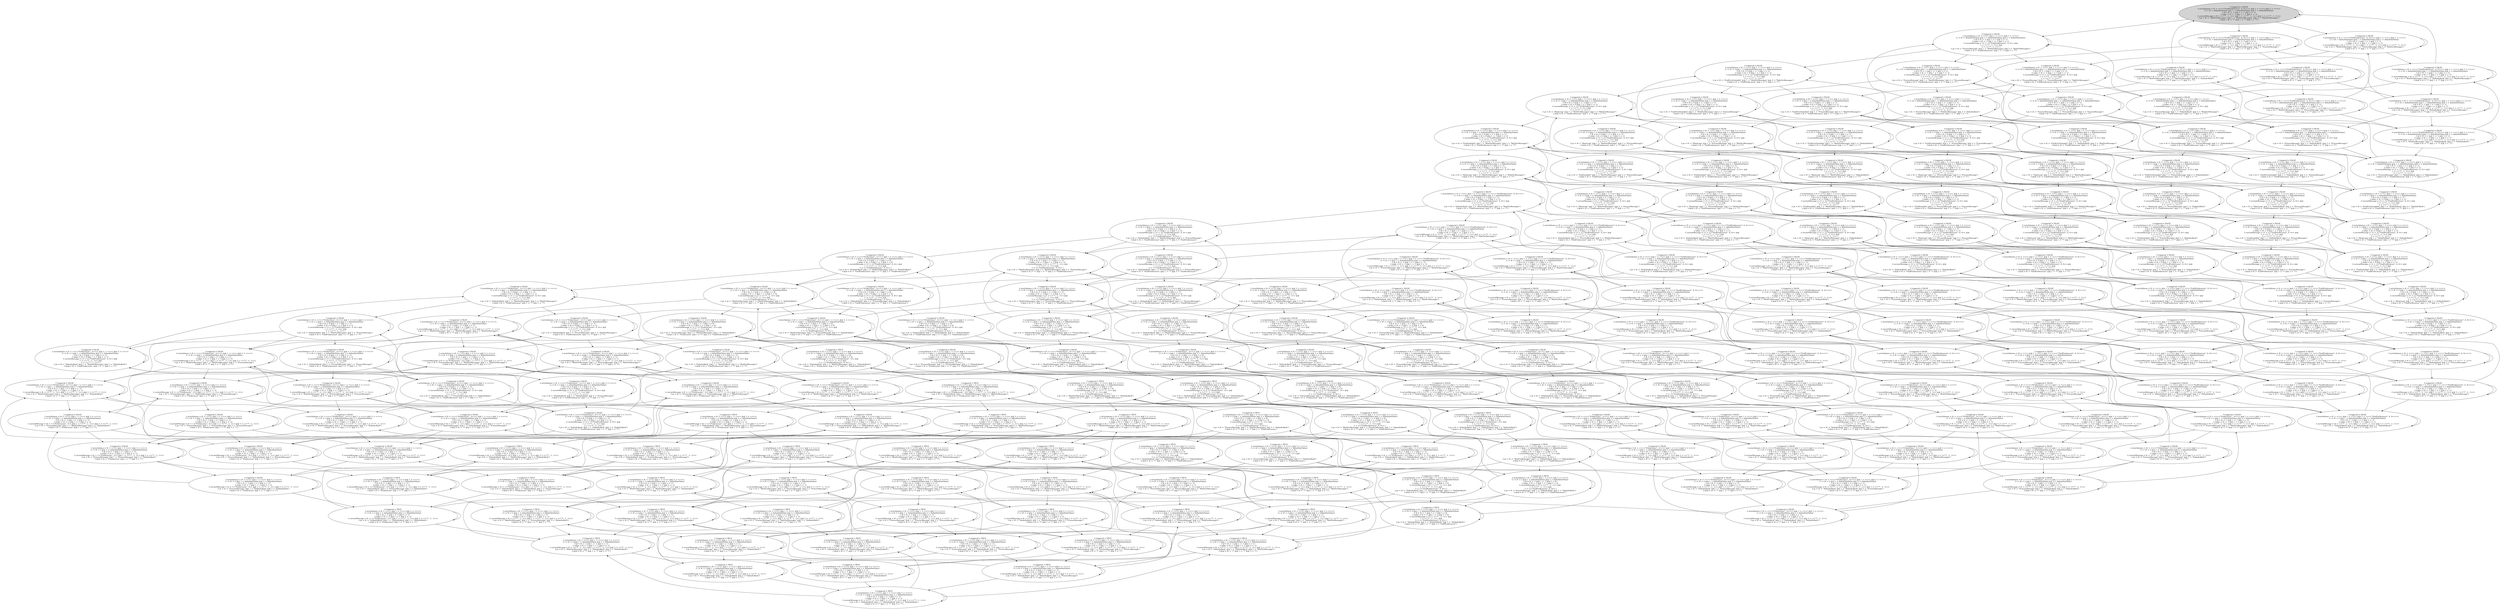 digraph DiskGraph {
nodesep=0.35;
subgraph cluster_graph {
color="white";
6829083852461250127 [label="/\\ triggered = FALSE\n/\\ actorInboxes = (0 :> <<<<\"FindPredecessor\", 6, 0>>>> @@ 1 :> <<>> @@ 3 :> <<>>)\n/\\ i = (0 :> defaultInitValue @@ 1 :> defaultInitValue @@ 3 :> defaultInitValue)\n/\\ id = (0 :> -1 @@ 1 :> -1 @@ 3 :> -1)\n/\\ asker = (0 :> -1 @@ 1 :> -1 @@ 3 :> -1)\n/\\ currentMessage = (0 :> <<\"?\", -1, -1>> @@ 1 :> <<\"?\", -1, -1>> @@ 3 :> <<\"?\", -1, -1>>)\n/\\ pc = (0 :> \"WaitForMessages\" @@ 1 :> \"WaitForMessages\" @@ 3 :> \"WaitForMessages\")\n/\\ kind = (0 :> \"?\" @@ 1 :> \"?\" @@ 3 :> \"?\")",style = filled]
6829083852461250127 -> -2942635258195255520;
-2942635258195255520 [label="/\\ triggered = FALSE\n/\\ actorInboxes = (0 :> <<<<\"FindPredecessor\", 6, 0>>>> @@ 1 :> <<>> @@ 3 :> <<>>)\n/\\ i = (0 :> defaultInitValue @@ 1 :> defaultInitValue @@ 3 :> defaultInitValue)\n/\\ id = (0 :> -1 @@ 1 :> -1 @@ 3 :> -1)\n/\\ asker = (0 :> -1 @@ 1 :> -1 @@ 3 :> -1)\n/\\ currentMessage = (0 :> <<\"?\", -1, -1>> @@ 1 :> <<\"?\", -1, -1>> @@ 3 :> <<\"?\", -1, -1>>)\n/\\ pc = (0 :> \"WaitForMessages\" @@ 1 :> \"ProcessMessage\" @@ 3 :> \"WaitForMessages\")\n/\\ kind = (0 :> \"?\" @@ 1 :> \"?\" @@ 3 :> \"?\")"];
6829083852461250127 -> 1202776699923748532;
1202776699923748532 [label="/\\ triggered = FALSE\n/\\ actorInboxes = (0 :> <<<<\"FindPredecessor\", 6, 0>>>> @@ 1 :> <<>> @@ 3 :> <<>>)\n/\\ i = (0 :> defaultInitValue @@ 1 :> defaultInitValue @@ 3 :> defaultInitValue)\n/\\ id = (0 :> -1 @@ 1 :> -1 @@ 3 :> -1)\n/\\ asker = (0 :> -1 @@ 1 :> -1 @@ 3 :> -1)\n/\\ currentMessage = (0 :> <<\"?\", -1, -1>> @@ 1 :> <<\"?\", -1, -1>> @@ 3 :> <<\"?\", -1, -1>>)\n/\\ pc = (0 :> \"WaitForMessages\" @@ 1 :> \"WaitForMessages\" @@ 3 :> \"ProcessMessage\")\n/\\ kind = (0 :> \"?\" @@ 1 :> \"?\" @@ 3 :> \"?\")"];
6829083852461250127 -> -8630641887929050690;
-8630641887929050690 [label="/\\ triggered = FALSE\n/\\ actorInboxes = (0 :> <<>> @@ 1 :> <<>> @@ 3 :> <<>>)\n/\\ i = (0 :> defaultInitValue @@ 1 :> defaultInitValue @@ 3 :> defaultInitValue)\n/\\ id = (0 :> -1 @@ 1 :> -1 @@ 3 :> -1)\n/\\ asker = (0 :> -1 @@ 1 :> -1 @@ 3 :> -1)\n/\\ currentMessage = ( 0 :> <<\"FindPredecessor\", 6, 0>> @@\n  1 :> <<\"?\", -1, -1>> @@\n  3 :> <<\"?\", -1, -1>> )\n/\\ pc = (0 :> \"ProcessMessage\" @@ 1 :> \"WaitForMessages\" @@ 3 :> \"WaitForMessages\")\n/\\ kind = (0 :> \"FindPredecessor\" @@ 1 :> \"?\" @@ 3 :> \"?\")"];
6829083852461250127 -> 6829083852461250127;
6829083852461250127 [label="/\\ triggered = FALSE\n/\\ actorInboxes = (0 :> <<<<\"FindPredecessor\", 6, 0>>>> @@ 1 :> <<>> @@ 3 :> <<>>)\n/\\ i = (0 :> defaultInitValue @@ 1 :> defaultInitValue @@ 3 :> defaultInitValue)\n/\\ id = (0 :> -1 @@ 1 :> -1 @@ 3 :> -1)\n/\\ asker = (0 :> -1 @@ 1 :> -1 @@ 3 :> -1)\n/\\ currentMessage = (0 :> <<\"?\", -1, -1>> @@ 1 :> <<\"?\", -1, -1>> @@ 3 :> <<\"?\", -1, -1>>)\n/\\ pc = (0 :> \"WaitForMessages\" @@ 1 :> \"WaitForMessages\" @@ 3 :> \"WaitForMessages\")\n/\\ kind = (0 :> \"?\" @@ 1 :> \"?\" @@ 3 :> \"?\")"];
-2942635258195255520 -> -2942635258195255520;
-2942635258195255520 [label="/\\ triggered = FALSE\n/\\ actorInboxes = (0 :> <<<<\"FindPredecessor\", 6, 0>>>> @@ 1 :> <<>> @@ 3 :> <<>>)\n/\\ i = (0 :> defaultInitValue @@ 1 :> defaultInitValue @@ 3 :> defaultInitValue)\n/\\ id = (0 :> -1 @@ 1 :> -1 @@ 3 :> -1)\n/\\ asker = (0 :> -1 @@ 1 :> -1 @@ 3 :> -1)\n/\\ currentMessage = (0 :> <<\"?\", -1, -1>> @@ 1 :> <<\"?\", -1, -1>> @@ 3 :> <<\"?\", -1, -1>>)\n/\\ pc = (0 :> \"WaitForMessages\" @@ 1 :> \"ProcessMessage\" @@ 3 :> \"WaitForMessages\")\n/\\ kind = (0 :> \"?\" @@ 1 :> \"?\" @@ 3 :> \"?\")"];
-2942635258195255520 -> -9049102226605654159;
-9049102226605654159 [label="/\\ triggered = FALSE\n/\\ actorInboxes = (0 :> <<<<\"FindPredecessor\", 6, 0>>>> @@ 1 :> <<>> @@ 3 :> <<>>)\n/\\ i = (0 :> defaultInitValue @@ 1 :> defaultInitValue @@ 3 :> defaultInitValue)\n/\\ id = (0 :> -1 @@ 1 :> -1 @@ 3 :> -1)\n/\\ asker = (0 :> -1 @@ 1 :> -1 @@ 3 :> -1)\n/\\ currentMessage = (0 :> <<\"?\", -1, -1>> @@ 1 :> <<\"?\", -1, -1>> @@ 3 :> <<\"?\", -1, -1>>)\n/\\ pc = (0 :> \"WaitForMessages\" @@ 1 :> \"DefaultsBack\" @@ 3 :> \"WaitForMessages\")\n/\\ kind = (0 :> \"?\" @@ 1 :> \"?\" @@ 3 :> \"?\")"];
-2942635258195255520 -> -6480514800772518966;
-6480514800772518966 [label="/\\ triggered = FALSE\n/\\ actorInboxes = (0 :> <<>> @@ 1 :> <<>> @@ 3 :> <<>>)\n/\\ i = (0 :> defaultInitValue @@ 1 :> defaultInitValue @@ 3 :> defaultInitValue)\n/\\ id = (0 :> -1 @@ 1 :> -1 @@ 3 :> -1)\n/\\ asker = (0 :> -1 @@ 1 :> -1 @@ 3 :> -1)\n/\\ currentMessage = ( 0 :> <<\"FindPredecessor\", 6, 0>> @@\n  1 :> <<\"?\", -1, -1>> @@\n  3 :> <<\"?\", -1, -1>> )\n/\\ pc = (0 :> \"ProcessMessage\" @@ 1 :> \"ProcessMessage\" @@ 3 :> \"WaitForMessages\")\n/\\ kind = (0 :> \"FindPredecessor\" @@ 1 :> \"?\" @@ 3 :> \"?\")"];
-2942635258195255520 -> 7015724791712447069;
7015724791712447069 [label="/\\ triggered = FALSE\n/\\ actorInboxes = (0 :> <<<<\"FindPredecessor\", 6, 0>>>> @@ 1 :> <<>> @@ 3 :> <<>>)\n/\\ i = (0 :> defaultInitValue @@ 1 :> defaultInitValue @@ 3 :> defaultInitValue)\n/\\ id = (0 :> -1 @@ 1 :> -1 @@ 3 :> -1)\n/\\ asker = (0 :> -1 @@ 1 :> -1 @@ 3 :> -1)\n/\\ currentMessage = (0 :> <<\"?\", -1, -1>> @@ 1 :> <<\"?\", -1, -1>> @@ 3 :> <<\"?\", -1, -1>>)\n/\\ pc = (0 :> \"WaitForMessages\" @@ 1 :> \"ProcessMessage\" @@ 3 :> \"ProcessMessage\")\n/\\ kind = (0 :> \"?\" @@ 1 :> \"?\" @@ 3 :> \"?\")"];
1202776699923748532 -> 4498606185097439776;
4498606185097439776 [label="/\\ triggered = FALSE\n/\\ actorInboxes = (0 :> <<<<\"FindPredecessor\", 6, 0>>>> @@ 1 :> <<>> @@ 3 :> <<>>)\n/\\ i = (0 :> defaultInitValue @@ 1 :> defaultInitValue @@ 3 :> defaultInitValue)\n/\\ id = (0 :> -1 @@ 1 :> -1 @@ 3 :> -1)\n/\\ asker = (0 :> -1 @@ 1 :> -1 @@ 3 :> -1)\n/\\ currentMessage = (0 :> <<\"?\", -1, -1>> @@ 1 :> <<\"?\", -1, -1>> @@ 3 :> <<\"?\", -1, -1>>)\n/\\ pc = (0 :> \"WaitForMessages\" @@ 1 :> \"WaitForMessages\" @@ 3 :> \"DefaultsBack\")\n/\\ kind = (0 :> \"?\" @@ 1 :> \"?\" @@ 3 :> \"?\")"];
1202776699923748532 -> 5897821850609817603;
5897821850609817603 [label="/\\ triggered = FALSE\n/\\ actorInboxes = (0 :> <<>> @@ 1 :> <<>> @@ 3 :> <<>>)\n/\\ i = (0 :> defaultInitValue @@ 1 :> defaultInitValue @@ 3 :> defaultInitValue)\n/\\ id = (0 :> -1 @@ 1 :> -1 @@ 3 :> -1)\n/\\ asker = (0 :> -1 @@ 1 :> -1 @@ 3 :> -1)\n/\\ currentMessage = ( 0 :> <<\"FindPredecessor\", 6, 0>> @@\n  1 :> <<\"?\", -1, -1>> @@\n  3 :> <<\"?\", -1, -1>> )\n/\\ pc = (0 :> \"ProcessMessage\" @@ 1 :> \"WaitForMessages\" @@ 3 :> \"ProcessMessage\")\n/\\ kind = (0 :> \"FindPredecessor\" @@ 1 :> \"?\" @@ 3 :> \"?\")"];
1202776699923748532 -> 1202776699923748532;
1202776699923748532 [label="/\\ triggered = FALSE\n/\\ actorInboxes = (0 :> <<<<\"FindPredecessor\", 6, 0>>>> @@ 1 :> <<>> @@ 3 :> <<>>)\n/\\ i = (0 :> defaultInitValue @@ 1 :> defaultInitValue @@ 3 :> defaultInitValue)\n/\\ id = (0 :> -1 @@ 1 :> -1 @@ 3 :> -1)\n/\\ asker = (0 :> -1 @@ 1 :> -1 @@ 3 :> -1)\n/\\ currentMessage = (0 :> <<\"?\", -1, -1>> @@ 1 :> <<\"?\", -1, -1>> @@ 3 :> <<\"?\", -1, -1>>)\n/\\ pc = (0 :> \"WaitForMessages\" @@ 1 :> \"WaitForMessages\" @@ 3 :> \"ProcessMessage\")\n/\\ kind = (0 :> \"?\" @@ 1 :> \"?\" @@ 3 :> \"?\")"];
1202776699923748532 -> 7015724791712447069;
7015724791712447069 [label="/\\ triggered = FALSE\n/\\ actorInboxes = (0 :> <<<<\"FindPredecessor\", 6, 0>>>> @@ 1 :> <<>> @@ 3 :> <<>>)\n/\\ i = (0 :> defaultInitValue @@ 1 :> defaultInitValue @@ 3 :> defaultInitValue)\n/\\ id = (0 :> -1 @@ 1 :> -1 @@ 3 :> -1)\n/\\ asker = (0 :> -1 @@ 1 :> -1 @@ 3 :> -1)\n/\\ currentMessage = (0 :> <<\"?\", -1, -1>> @@ 1 :> <<\"?\", -1, -1>> @@ 3 :> <<\"?\", -1, -1>>)\n/\\ pc = (0 :> \"WaitForMessages\" @@ 1 :> \"ProcessMessage\" @@ 3 :> \"ProcessMessage\")\n/\\ kind = (0 :> \"?\" @@ 1 :> \"?\" @@ 3 :> \"?\")"];
-8630641887929050690 -> -262606879685334911;
-262606879685334911 [label="/\\ triggered = FALSE\n/\\ actorInboxes = (0 :> <<>> @@ 1 :> <<>> @@ 3 :> <<>>)\n/\\ i = (0 :> 3 @@ 1 :> defaultInitValue @@ 3 :> defaultInitValue)\n/\\ id = (0 :> 6 @@ 1 :> -1 @@ 3 :> -1)\n/\\ asker = (0 :> 0 @@ 1 :> -1 @@ 3 :> -1)\n/\\ currentMessage = ( 0 :> <<\"FindPredecessor\", 6, 0>> @@\n  1 :> <<\"?\", -1, -1>> @@\n  3 :> <<\"?\", -1, -1>> )\n/\\ pc = (0 :> \"FindFirstSuitableI\" @@ 1 :> \"WaitForMessages\" @@ 3 :> \"WaitForMessages\")\n/\\ kind = (0 :> \"FindPredecessor\" @@ 1 :> \"?\" @@ 3 :> \"?\")"];
-8630641887929050690 -> 5897821850609817603;
5897821850609817603 [label="/\\ triggered = FALSE\n/\\ actorInboxes = (0 :> <<>> @@ 1 :> <<>> @@ 3 :> <<>>)\n/\\ i = (0 :> defaultInitValue @@ 1 :> defaultInitValue @@ 3 :> defaultInitValue)\n/\\ id = (0 :> -1 @@ 1 :> -1 @@ 3 :> -1)\n/\\ asker = (0 :> -1 @@ 1 :> -1 @@ 3 :> -1)\n/\\ currentMessage = ( 0 :> <<\"FindPredecessor\", 6, 0>> @@\n  1 :> <<\"?\", -1, -1>> @@\n  3 :> <<\"?\", -1, -1>> )\n/\\ pc = (0 :> \"ProcessMessage\" @@ 1 :> \"WaitForMessages\" @@ 3 :> \"ProcessMessage\")\n/\\ kind = (0 :> \"FindPredecessor\" @@ 1 :> \"?\" @@ 3 :> \"?\")"];
-8630641887929050690 -> -6480514800772518966;
-6480514800772518966 [label="/\\ triggered = FALSE\n/\\ actorInboxes = (0 :> <<>> @@ 1 :> <<>> @@ 3 :> <<>>)\n/\\ i = (0 :> defaultInitValue @@ 1 :> defaultInitValue @@ 3 :> defaultInitValue)\n/\\ id = (0 :> -1 @@ 1 :> -1 @@ 3 :> -1)\n/\\ asker = (0 :> -1 @@ 1 :> -1 @@ 3 :> -1)\n/\\ currentMessage = ( 0 :> <<\"FindPredecessor\", 6, 0>> @@\n  1 :> <<\"?\", -1, -1>> @@\n  3 :> <<\"?\", -1, -1>> )\n/\\ pc = (0 :> \"ProcessMessage\" @@ 1 :> \"ProcessMessage\" @@ 3 :> \"WaitForMessages\")\n/\\ kind = (0 :> \"FindPredecessor\" @@ 1 :> \"?\" @@ 3 :> \"?\")"];
-8630641887929050690 -> -8630641887929050690;
-8630641887929050690 [label="/\\ triggered = FALSE\n/\\ actorInboxes = (0 :> <<>> @@ 1 :> <<>> @@ 3 :> <<>>)\n/\\ i = (0 :> defaultInitValue @@ 1 :> defaultInitValue @@ 3 :> defaultInitValue)\n/\\ id = (0 :> -1 @@ 1 :> -1 @@ 3 :> -1)\n/\\ asker = (0 :> -1 @@ 1 :> -1 @@ 3 :> -1)\n/\\ currentMessage = ( 0 :> <<\"FindPredecessor\", 6, 0>> @@\n  1 :> <<\"?\", -1, -1>> @@\n  3 :> <<\"?\", -1, -1>> )\n/\\ pc = (0 :> \"ProcessMessage\" @@ 1 :> \"WaitForMessages\" @@ 3 :> \"WaitForMessages\")\n/\\ kind = (0 :> \"FindPredecessor\" @@ 1 :> \"?\" @@ 3 :> \"?\")"];
-262606879685334911 -> -2291037121191161728;
-2291037121191161728 [label="/\\ triggered = FALSE\n/\\ actorInboxes = (0 :> <<>> @@ 1 :> <<>> @@ 3 :> <<>>)\n/\\ i = (0 :> 3 @@ 1 :> defaultInitValue @@ 3 :> defaultInitValue)\n/\\ id = (0 :> 6 @@ 1 :> -1 @@ 3 :> -1)\n/\\ asker = (0 :> 0 @@ 1 :> -1 @@ 3 :> -1)\n/\\ currentMessage = ( 0 :> <<\"FindPredecessor\", 6, 0>> @@\n  1 :> <<\"?\", -1, -1>> @@\n  3 :> <<\"?\", -1, -1>> )\n/\\ pc = (0 :> \"MainLoop\" @@ 1 :> \"WaitForMessages\" @@ 3 :> \"WaitForMessages\")\n/\\ kind = (0 :> \"FindPredecessor\" @@ 1 :> \"?\" @@ 3 :> \"?\")"];
-262606879685334911 -> -262606879685334911;
-262606879685334911 [label="/\\ triggered = FALSE\n/\\ actorInboxes = (0 :> <<>> @@ 1 :> <<>> @@ 3 :> <<>>)\n/\\ i = (0 :> 3 @@ 1 :> defaultInitValue @@ 3 :> defaultInitValue)\n/\\ id = (0 :> 6 @@ 1 :> -1 @@ 3 :> -1)\n/\\ asker = (0 :> 0 @@ 1 :> -1 @@ 3 :> -1)\n/\\ currentMessage = ( 0 :> <<\"FindPredecessor\", 6, 0>> @@\n  1 :> <<\"?\", -1, -1>> @@\n  3 :> <<\"?\", -1, -1>> )\n/\\ pc = (0 :> \"FindFirstSuitableI\" @@ 1 :> \"WaitForMessages\" @@ 3 :> \"WaitForMessages\")\n/\\ kind = (0 :> \"FindPredecessor\" @@ 1 :> \"?\" @@ 3 :> \"?\")"];
-262606879685334911 -> -1558274965167018267;
-1558274965167018267 [label="/\\ triggered = FALSE\n/\\ actorInboxes = (0 :> <<>> @@ 1 :> <<>> @@ 3 :> <<>>)\n/\\ i = (0 :> 3 @@ 1 :> defaultInitValue @@ 3 :> defaultInitValue)\n/\\ id = (0 :> 6 @@ 1 :> -1 @@ 3 :> -1)\n/\\ asker = (0 :> 0 @@ 1 :> -1 @@ 3 :> -1)\n/\\ currentMessage = ( 0 :> <<\"FindPredecessor\", 6, 0>> @@\n  1 :> <<\"?\", -1, -1>> @@\n  3 :> <<\"?\", -1, -1>> )\n/\\ pc = (0 :> \"FindFirstSuitableI\" @@ 1 :> \"ProcessMessage\" @@ 3 :> \"WaitForMessages\")\n/\\ kind = (0 :> \"FindPredecessor\" @@ 1 :> \"?\" @@ 3 :> \"?\")"];
-262606879685334911 -> 2131951443274210604;
2131951443274210604 [label="/\\ triggered = FALSE\n/\\ actorInboxes = (0 :> <<>> @@ 1 :> <<>> @@ 3 :> <<>>)\n/\\ i = (0 :> 3 @@ 1 :> defaultInitValue @@ 3 :> defaultInitValue)\n/\\ id = (0 :> 6 @@ 1 :> -1 @@ 3 :> -1)\n/\\ asker = (0 :> 0 @@ 1 :> -1 @@ 3 :> -1)\n/\\ currentMessage = ( 0 :> <<\"FindPredecessor\", 6, 0>> @@\n  1 :> <<\"?\", -1, -1>> @@\n  3 :> <<\"?\", -1, -1>> )\n/\\ pc = (0 :> \"FindFirstSuitableI\" @@ 1 :> \"WaitForMessages\" @@ 3 :> \"ProcessMessage\")\n/\\ kind = (0 :> \"FindPredecessor\" @@ 1 :> \"?\" @@ 3 :> \"?\")"];
-6480514800772518966 -> 6814123022091558833;
6814123022091558833 [label="/\\ triggered = FALSE\n/\\ actorInboxes = (0 :> <<>> @@ 1 :> <<>> @@ 3 :> <<>>)\n/\\ i = (0 :> defaultInitValue @@ 1 :> defaultInitValue @@ 3 :> defaultInitValue)\n/\\ id = (0 :> -1 @@ 1 :> -1 @@ 3 :> -1)\n/\\ asker = (0 :> -1 @@ 1 :> -1 @@ 3 :> -1)\n/\\ currentMessage = ( 0 :> <<\"FindPredecessor\", 6, 0>> @@\n  1 :> <<\"?\", -1, -1>> @@\n  3 :> <<\"?\", -1, -1>> )\n/\\ pc = (0 :> \"ProcessMessage\" @@ 1 :> \"DefaultsBack\" @@ 3 :> \"WaitForMessages\")\n/\\ kind = (0 :> \"FindPredecessor\" @@ 1 :> \"?\" @@ 3 :> \"?\")"];
-6480514800772518966 -> -1558274965167018267;
-1558274965167018267 [label="/\\ triggered = FALSE\n/\\ actorInboxes = (0 :> <<>> @@ 1 :> <<>> @@ 3 :> <<>>)\n/\\ i = (0 :> 3 @@ 1 :> defaultInitValue @@ 3 :> defaultInitValue)\n/\\ id = (0 :> 6 @@ 1 :> -1 @@ 3 :> -1)\n/\\ asker = (0 :> 0 @@ 1 :> -1 @@ 3 :> -1)\n/\\ currentMessage = ( 0 :> <<\"FindPredecessor\", 6, 0>> @@\n  1 :> <<\"?\", -1, -1>> @@\n  3 :> <<\"?\", -1, -1>> )\n/\\ pc = (0 :> \"FindFirstSuitableI\" @@ 1 :> \"ProcessMessage\" @@ 3 :> \"WaitForMessages\")\n/\\ kind = (0 :> \"FindPredecessor\" @@ 1 :> \"?\" @@ 3 :> \"?\")"];
-6480514800772518966 -> -2361795390202358699;
-2361795390202358699 [label="/\\ triggered = FALSE\n/\\ actorInboxes = (0 :> <<>> @@ 1 :> <<>> @@ 3 :> <<>>)\n/\\ i = (0 :> defaultInitValue @@ 1 :> defaultInitValue @@ 3 :> defaultInitValue)\n/\\ id = (0 :> -1 @@ 1 :> -1 @@ 3 :> -1)\n/\\ asker = (0 :> -1 @@ 1 :> -1 @@ 3 :> -1)\n/\\ currentMessage = ( 0 :> <<\"FindPredecessor\", 6, 0>> @@\n  1 :> <<\"?\", -1, -1>> @@\n  3 :> <<\"?\", -1, -1>> )\n/\\ pc = (0 :> \"ProcessMessage\" @@ 1 :> \"ProcessMessage\" @@ 3 :> \"ProcessMessage\")\n/\\ kind = (0 :> \"FindPredecessor\" @@ 1 :> \"?\" @@ 3 :> \"?\")"];
-6480514800772518966 -> -6480514800772518966;
-6480514800772518966 [label="/\\ triggered = FALSE\n/\\ actorInboxes = (0 :> <<>> @@ 1 :> <<>> @@ 3 :> <<>>)\n/\\ i = (0 :> defaultInitValue @@ 1 :> defaultInitValue @@ 3 :> defaultInitValue)\n/\\ id = (0 :> -1 @@ 1 :> -1 @@ 3 :> -1)\n/\\ asker = (0 :> -1 @@ 1 :> -1 @@ 3 :> -1)\n/\\ currentMessage = ( 0 :> <<\"FindPredecessor\", 6, 0>> @@\n  1 :> <<\"?\", -1, -1>> @@\n  3 :> <<\"?\", -1, -1>> )\n/\\ pc = (0 :> \"ProcessMessage\" @@ 1 :> \"ProcessMessage\" @@ 3 :> \"WaitForMessages\")\n/\\ kind = (0 :> \"FindPredecessor\" @@ 1 :> \"?\" @@ 3 :> \"?\")"];
-9049102226605654159 -> 6814123022091558833;
6814123022091558833 [label="/\\ triggered = FALSE\n/\\ actorInboxes = (0 :> <<>> @@ 1 :> <<>> @@ 3 :> <<>>)\n/\\ i = (0 :> defaultInitValue @@ 1 :> defaultInitValue @@ 3 :> defaultInitValue)\n/\\ id = (0 :> -1 @@ 1 :> -1 @@ 3 :> -1)\n/\\ asker = (0 :> -1 @@ 1 :> -1 @@ 3 :> -1)\n/\\ currentMessage = ( 0 :> <<\"FindPredecessor\", 6, 0>> @@\n  1 :> <<\"?\", -1, -1>> @@\n  3 :> <<\"?\", -1, -1>> )\n/\\ pc = (0 :> \"ProcessMessage\" @@ 1 :> \"DefaultsBack\" @@ 3 :> \"WaitForMessages\")\n/\\ kind = (0 :> \"FindPredecessor\" @@ 1 :> \"?\" @@ 3 :> \"?\")"];
-9049102226605654159 -> -9049102226605654159;
-9049102226605654159 [label="/\\ triggered = FALSE\n/\\ actorInboxes = (0 :> <<<<\"FindPredecessor\", 6, 0>>>> @@ 1 :> <<>> @@ 3 :> <<>>)\n/\\ i = (0 :> defaultInitValue @@ 1 :> defaultInitValue @@ 3 :> defaultInitValue)\n/\\ id = (0 :> -1 @@ 1 :> -1 @@ 3 :> -1)\n/\\ asker = (0 :> -1 @@ 1 :> -1 @@ 3 :> -1)\n/\\ currentMessage = (0 :> <<\"?\", -1, -1>> @@ 1 :> <<\"?\", -1, -1>> @@ 3 :> <<\"?\", -1, -1>>)\n/\\ pc = (0 :> \"WaitForMessages\" @@ 1 :> \"DefaultsBack\" @@ 3 :> \"WaitForMessages\")\n/\\ kind = (0 :> \"?\" @@ 1 :> \"?\" @@ 3 :> \"?\")"];
-9049102226605654159 -> 2768846153102511246;
2768846153102511246 [label="/\\ triggered = FALSE\n/\\ actorInboxes = (0 :> <<<<\"FindPredecessor\", 6, 0>>>> @@ 1 :> <<>> @@ 3 :> <<>>)\n/\\ i = (0 :> defaultInitValue @@ 1 :> defaultInitValue @@ 3 :> defaultInitValue)\n/\\ id = (0 :> -1 @@ 1 :> -1 @@ 3 :> -1)\n/\\ asker = (0 :> -1 @@ 1 :> -1 @@ 3 :> -1)\n/\\ currentMessage = (0 :> <<\"?\", -1, -1>> @@ 1 :> <<\"?\", -1, -1>> @@ 3 :> <<\"?\", -1, -1>>)\n/\\ pc = (0 :> \"WaitForMessages\" @@ 1 :> \"DefaultsBack\" @@ 3 :> \"ProcessMessage\")\n/\\ kind = (0 :> \"?\" @@ 1 :> \"?\" @@ 3 :> \"?\")"];
-9049102226605654159 -> 6829083852461250127;
5897821850609817603 -> 5897821850609817603;
5897821850609817603 [label="/\\ triggered = FALSE\n/\\ actorInboxes = (0 :> <<>> @@ 1 :> <<>> @@ 3 :> <<>>)\n/\\ i = (0 :> defaultInitValue @@ 1 :> defaultInitValue @@ 3 :> defaultInitValue)\n/\\ id = (0 :> -1 @@ 1 :> -1 @@ 3 :> -1)\n/\\ asker = (0 :> -1 @@ 1 :> -1 @@ 3 :> -1)\n/\\ currentMessage = ( 0 :> <<\"FindPredecessor\", 6, 0>> @@\n  1 :> <<\"?\", -1, -1>> @@\n  3 :> <<\"?\", -1, -1>> )\n/\\ pc = (0 :> \"ProcessMessage\" @@ 1 :> \"WaitForMessages\" @@ 3 :> \"ProcessMessage\")\n/\\ kind = (0 :> \"FindPredecessor\" @@ 1 :> \"?\" @@ 3 :> \"?\")"];
5897821850609817603 -> -2361795390202358699;
-2361795390202358699 [label="/\\ triggered = FALSE\n/\\ actorInboxes = (0 :> <<>> @@ 1 :> <<>> @@ 3 :> <<>>)\n/\\ i = (0 :> defaultInitValue @@ 1 :> defaultInitValue @@ 3 :> defaultInitValue)\n/\\ id = (0 :> -1 @@ 1 :> -1 @@ 3 :> -1)\n/\\ asker = (0 :> -1 @@ 1 :> -1 @@ 3 :> -1)\n/\\ currentMessage = ( 0 :> <<\"FindPredecessor\", 6, 0>> @@\n  1 :> <<\"?\", -1, -1>> @@\n  3 :> <<\"?\", -1, -1>> )\n/\\ pc = (0 :> \"ProcessMessage\" @@ 1 :> \"ProcessMessage\" @@ 3 :> \"ProcessMessage\")\n/\\ kind = (0 :> \"FindPredecessor\" @@ 1 :> \"?\" @@ 3 :> \"?\")"];
5897821850609817603 -> 1898494224781143419;
1898494224781143419 [label="/\\ triggered = FALSE\n/\\ actorInboxes = (0 :> <<>> @@ 1 :> <<>> @@ 3 :> <<>>)\n/\\ i = (0 :> defaultInitValue @@ 1 :> defaultInitValue @@ 3 :> defaultInitValue)\n/\\ id = (0 :> -1 @@ 1 :> -1 @@ 3 :> -1)\n/\\ asker = (0 :> -1 @@ 1 :> -1 @@ 3 :> -1)\n/\\ currentMessage = ( 0 :> <<\"FindPredecessor\", 6, 0>> @@\n  1 :> <<\"?\", -1, -1>> @@\n  3 :> <<\"?\", -1, -1>> )\n/\\ pc = (0 :> \"ProcessMessage\" @@ 1 :> \"WaitForMessages\" @@ 3 :> \"DefaultsBack\")\n/\\ kind = (0 :> \"FindPredecessor\" @@ 1 :> \"?\" @@ 3 :> \"?\")"];
5897821850609817603 -> 2131951443274210604;
2131951443274210604 [label="/\\ triggered = FALSE\n/\\ actorInboxes = (0 :> <<>> @@ 1 :> <<>> @@ 3 :> <<>>)\n/\\ i = (0 :> 3 @@ 1 :> defaultInitValue @@ 3 :> defaultInitValue)\n/\\ id = (0 :> 6 @@ 1 :> -1 @@ 3 :> -1)\n/\\ asker = (0 :> 0 @@ 1 :> -1 @@ 3 :> -1)\n/\\ currentMessage = ( 0 :> <<\"FindPredecessor\", 6, 0>> @@\n  1 :> <<\"?\", -1, -1>> @@\n  3 :> <<\"?\", -1, -1>> )\n/\\ pc = (0 :> \"FindFirstSuitableI\" @@ 1 :> \"WaitForMessages\" @@ 3 :> \"ProcessMessage\")\n/\\ kind = (0 :> \"FindPredecessor\" @@ 1 :> \"?\" @@ 3 :> \"?\")"];
7015724791712447069 -> -2361795390202358699;
-2361795390202358699 [label="/\\ triggered = FALSE\n/\\ actorInboxes = (0 :> <<>> @@ 1 :> <<>> @@ 3 :> <<>>)\n/\\ i = (0 :> defaultInitValue @@ 1 :> defaultInitValue @@ 3 :> defaultInitValue)\n/\\ id = (0 :> -1 @@ 1 :> -1 @@ 3 :> -1)\n/\\ asker = (0 :> -1 @@ 1 :> -1 @@ 3 :> -1)\n/\\ currentMessage = ( 0 :> <<\"FindPredecessor\", 6, 0>> @@\n  1 :> <<\"?\", -1, -1>> @@\n  3 :> <<\"?\", -1, -1>> )\n/\\ pc = (0 :> \"ProcessMessage\" @@ 1 :> \"ProcessMessage\" @@ 3 :> \"ProcessMessage\")\n/\\ kind = (0 :> \"FindPredecessor\" @@ 1 :> \"?\" @@ 3 :> \"?\")"];
7015724791712447069 -> -3269965873563216949;
-3269965873563216949 [label="/\\ triggered = FALSE\n/\\ actorInboxes = (0 :> <<<<\"FindPredecessor\", 6, 0>>>> @@ 1 :> <<>> @@ 3 :> <<>>)\n/\\ i = (0 :> defaultInitValue @@ 1 :> defaultInitValue @@ 3 :> defaultInitValue)\n/\\ id = (0 :> -1 @@ 1 :> -1 @@ 3 :> -1)\n/\\ asker = (0 :> -1 @@ 1 :> -1 @@ 3 :> -1)\n/\\ currentMessage = (0 :> <<\"?\", -1, -1>> @@ 1 :> <<\"?\", -1, -1>> @@ 3 :> <<\"?\", -1, -1>>)\n/\\ pc = (0 :> \"WaitForMessages\" @@ 1 :> \"ProcessMessage\" @@ 3 :> \"DefaultsBack\")\n/\\ kind = (0 :> \"?\" @@ 1 :> \"?\" @@ 3 :> \"?\")"];
7015724791712447069 -> 7015724791712447069;
7015724791712447069 [label="/\\ triggered = FALSE\n/\\ actorInboxes = (0 :> <<<<\"FindPredecessor\", 6, 0>>>> @@ 1 :> <<>> @@ 3 :> <<>>)\n/\\ i = (0 :> defaultInitValue @@ 1 :> defaultInitValue @@ 3 :> defaultInitValue)\n/\\ id = (0 :> -1 @@ 1 :> -1 @@ 3 :> -1)\n/\\ asker = (0 :> -1 @@ 1 :> -1 @@ 3 :> -1)\n/\\ currentMessage = (0 :> <<\"?\", -1, -1>> @@ 1 :> <<\"?\", -1, -1>> @@ 3 :> <<\"?\", -1, -1>>)\n/\\ pc = (0 :> \"WaitForMessages\" @@ 1 :> \"ProcessMessage\" @@ 3 :> \"ProcessMessage\")\n/\\ kind = (0 :> \"?\" @@ 1 :> \"?\" @@ 3 :> \"?\")"];
7015724791712447069 -> 2768846153102511246;
2768846153102511246 [label="/\\ triggered = FALSE\n/\\ actorInboxes = (0 :> <<<<\"FindPredecessor\", 6, 0>>>> @@ 1 :> <<>> @@ 3 :> <<>>)\n/\\ i = (0 :> defaultInitValue @@ 1 :> defaultInitValue @@ 3 :> defaultInitValue)\n/\\ id = (0 :> -1 @@ 1 :> -1 @@ 3 :> -1)\n/\\ asker = (0 :> -1 @@ 1 :> -1 @@ 3 :> -1)\n/\\ currentMessage = (0 :> <<\"?\", -1, -1>> @@ 1 :> <<\"?\", -1, -1>> @@ 3 :> <<\"?\", -1, -1>>)\n/\\ pc = (0 :> \"WaitForMessages\" @@ 1 :> \"DefaultsBack\" @@ 3 :> \"ProcessMessage\")\n/\\ kind = (0 :> \"?\" @@ 1 :> \"?\" @@ 3 :> \"?\")"];
4498606185097439776 -> 4498606185097439776;
4498606185097439776 [label="/\\ triggered = FALSE\n/\\ actorInboxes = (0 :> <<<<\"FindPredecessor\", 6, 0>>>> @@ 1 :> <<>> @@ 3 :> <<>>)\n/\\ i = (0 :> defaultInitValue @@ 1 :> defaultInitValue @@ 3 :> defaultInitValue)\n/\\ id = (0 :> -1 @@ 1 :> -1 @@ 3 :> -1)\n/\\ asker = (0 :> -1 @@ 1 :> -1 @@ 3 :> -1)\n/\\ currentMessage = (0 :> <<\"?\", -1, -1>> @@ 1 :> <<\"?\", -1, -1>> @@ 3 :> <<\"?\", -1, -1>>)\n/\\ pc = (0 :> \"WaitForMessages\" @@ 1 :> \"WaitForMessages\" @@ 3 :> \"DefaultsBack\")\n/\\ kind = (0 :> \"?\" @@ 1 :> \"?\" @@ 3 :> \"?\")"];
4498606185097439776 -> 1898494224781143419;
1898494224781143419 [label="/\\ triggered = FALSE\n/\\ actorInboxes = (0 :> <<>> @@ 1 :> <<>> @@ 3 :> <<>>)\n/\\ i = (0 :> defaultInitValue @@ 1 :> defaultInitValue @@ 3 :> defaultInitValue)\n/\\ id = (0 :> -1 @@ 1 :> -1 @@ 3 :> -1)\n/\\ asker = (0 :> -1 @@ 1 :> -1 @@ 3 :> -1)\n/\\ currentMessage = ( 0 :> <<\"FindPredecessor\", 6, 0>> @@\n  1 :> <<\"?\", -1, -1>> @@\n  3 :> <<\"?\", -1, -1>> )\n/\\ pc = (0 :> \"ProcessMessage\" @@ 1 :> \"WaitForMessages\" @@ 3 :> \"DefaultsBack\")\n/\\ kind = (0 :> \"FindPredecessor\" @@ 1 :> \"?\" @@ 3 :> \"?\")"];
4498606185097439776 -> -3269965873563216949;
-3269965873563216949 [label="/\\ triggered = FALSE\n/\\ actorInboxes = (0 :> <<<<\"FindPredecessor\", 6, 0>>>> @@ 1 :> <<>> @@ 3 :> <<>>)\n/\\ i = (0 :> defaultInitValue @@ 1 :> defaultInitValue @@ 3 :> defaultInitValue)\n/\\ id = (0 :> -1 @@ 1 :> -1 @@ 3 :> -1)\n/\\ asker = (0 :> -1 @@ 1 :> -1 @@ 3 :> -1)\n/\\ currentMessage = (0 :> <<\"?\", -1, -1>> @@ 1 :> <<\"?\", -1, -1>> @@ 3 :> <<\"?\", -1, -1>>)\n/\\ pc = (0 :> \"WaitForMessages\" @@ 1 :> \"ProcessMessage\" @@ 3 :> \"DefaultsBack\")\n/\\ kind = (0 :> \"?\" @@ 1 :> \"?\" @@ 3 :> \"?\")"];
4498606185097439776 -> 6829083852461250127;
-1558274965167018267 -> -1469044777659536352;
-1469044777659536352 [label="/\\ triggered = FALSE\n/\\ actorInboxes = (0 :> <<>> @@ 1 :> <<>> @@ 3 :> <<>>)\n/\\ i = (0 :> 3 @@ 1 :> defaultInitValue @@ 3 :> defaultInitValue)\n/\\ id = (0 :> 6 @@ 1 :> -1 @@ 3 :> -1)\n/\\ asker = (0 :> 0 @@ 1 :> -1 @@ 3 :> -1)\n/\\ currentMessage = ( 0 :> <<\"FindPredecessor\", 6, 0>> @@\n  1 :> <<\"?\", -1, -1>> @@\n  3 :> <<\"?\", -1, -1>> )\n/\\ pc = (0 :> \"FindFirstSuitableI\" @@ 1 :> \"DefaultsBack\" @@ 3 :> \"WaitForMessages\")\n/\\ kind = (0 :> \"FindPredecessor\" @@ 1 :> \"?\" @@ 3 :> \"?\")"];
-1558274965167018267 -> -5358487794158254701;
-5358487794158254701 [label="/\\ triggered = FALSE\n/\\ actorInboxes = (0 :> <<>> @@ 1 :> <<>> @@ 3 :> <<>>)\n/\\ i = (0 :> 3 @@ 1 :> defaultInitValue @@ 3 :> defaultInitValue)\n/\\ id = (0 :> 6 @@ 1 :> -1 @@ 3 :> -1)\n/\\ asker = (0 :> 0 @@ 1 :> -1 @@ 3 :> -1)\n/\\ currentMessage = ( 0 :> <<\"FindPredecessor\", 6, 0>> @@\n  1 :> <<\"?\", -1, -1>> @@\n  3 :> <<\"?\", -1, -1>> )\n/\\ pc = (0 :> \"MainLoop\" @@ 1 :> \"ProcessMessage\" @@ 3 :> \"WaitForMessages\")\n/\\ kind = (0 :> \"FindPredecessor\" @@ 1 :> \"?\" @@ 3 :> \"?\")"];
-1558274965167018267 -> -1558274965167018267;
-1558274965167018267 [label="/\\ triggered = FALSE\n/\\ actorInboxes = (0 :> <<>> @@ 1 :> <<>> @@ 3 :> <<>>)\n/\\ i = (0 :> 3 @@ 1 :> defaultInitValue @@ 3 :> defaultInitValue)\n/\\ id = (0 :> 6 @@ 1 :> -1 @@ 3 :> -1)\n/\\ asker = (0 :> 0 @@ 1 :> -1 @@ 3 :> -1)\n/\\ currentMessage = ( 0 :> <<\"FindPredecessor\", 6, 0>> @@\n  1 :> <<\"?\", -1, -1>> @@\n  3 :> <<\"?\", -1, -1>> )\n/\\ pc = (0 :> \"FindFirstSuitableI\" @@ 1 :> \"ProcessMessage\" @@ 3 :> \"WaitForMessages\")\n/\\ kind = (0 :> \"FindPredecessor\" @@ 1 :> \"?\" @@ 3 :> \"?\")"];
-1558274965167018267 -> -2443056092314790506;
-2443056092314790506 [label="/\\ triggered = FALSE\n/\\ actorInboxes = (0 :> <<>> @@ 1 :> <<>> @@ 3 :> <<>>)\n/\\ i = (0 :> 3 @@ 1 :> defaultInitValue @@ 3 :> defaultInitValue)\n/\\ id = (0 :> 6 @@ 1 :> -1 @@ 3 :> -1)\n/\\ asker = (0 :> 0 @@ 1 :> -1 @@ 3 :> -1)\n/\\ currentMessage = ( 0 :> <<\"FindPredecessor\", 6, 0>> @@\n  1 :> <<\"?\", -1, -1>> @@\n  3 :> <<\"?\", -1, -1>> )\n/\\ pc = (0 :> \"FindFirstSuitableI\" @@ 1 :> \"ProcessMessage\" @@ 3 :> \"ProcessMessage\")\n/\\ kind = (0 :> \"FindPredecessor\" @@ 1 :> \"?\" @@ 3 :> \"?\")"];
6814123022091558833 -> -1469044777659536352;
-1469044777659536352 [label="/\\ triggered = FALSE\n/\\ actorInboxes = (0 :> <<>> @@ 1 :> <<>> @@ 3 :> <<>>)\n/\\ i = (0 :> 3 @@ 1 :> defaultInitValue @@ 3 :> defaultInitValue)\n/\\ id = (0 :> 6 @@ 1 :> -1 @@ 3 :> -1)\n/\\ asker = (0 :> 0 @@ 1 :> -1 @@ 3 :> -1)\n/\\ currentMessage = ( 0 :> <<\"FindPredecessor\", 6, 0>> @@\n  1 :> <<\"?\", -1, -1>> @@\n  3 :> <<\"?\", -1, -1>> )\n/\\ pc = (0 :> \"FindFirstSuitableI\" @@ 1 :> \"DefaultsBack\" @@ 3 :> \"WaitForMessages\")\n/\\ kind = (0 :> \"FindPredecessor\" @@ 1 :> \"?\" @@ 3 :> \"?\")"];
6814123022091558833 -> 6814123022091558833;
6814123022091558833 [label="/\\ triggered = FALSE\n/\\ actorInboxes = (0 :> <<>> @@ 1 :> <<>> @@ 3 :> <<>>)\n/\\ i = (0 :> defaultInitValue @@ 1 :> defaultInitValue @@ 3 :> defaultInitValue)\n/\\ id = (0 :> -1 @@ 1 :> -1 @@ 3 :> -1)\n/\\ asker = (0 :> -1 @@ 1 :> -1 @@ 3 :> -1)\n/\\ currentMessage = ( 0 :> <<\"FindPredecessor\", 6, 0>> @@\n  1 :> <<\"?\", -1, -1>> @@\n  3 :> <<\"?\", -1, -1>> )\n/\\ pc = (0 :> \"ProcessMessage\" @@ 1 :> \"DefaultsBack\" @@ 3 :> \"WaitForMessages\")\n/\\ kind = (0 :> \"FindPredecessor\" @@ 1 :> \"?\" @@ 3 :> \"?\")"];
6814123022091558833 -> -7529681832665713163;
-7529681832665713163 [label="/\\ triggered = FALSE\n/\\ actorInboxes = (0 :> <<>> @@ 1 :> <<>> @@ 3 :> <<>>)\n/\\ i = (0 :> defaultInitValue @@ 1 :> defaultInitValue @@ 3 :> defaultInitValue)\n/\\ id = (0 :> -1 @@ 1 :> -1 @@ 3 :> -1)\n/\\ asker = (0 :> -1 @@ 1 :> -1 @@ 3 :> -1)\n/\\ currentMessage = ( 0 :> <<\"FindPredecessor\", 6, 0>> @@\n  1 :> <<\"?\", -1, -1>> @@\n  3 :> <<\"?\", -1, -1>> )\n/\\ pc = (0 :> \"ProcessMessage\" @@ 1 :> \"DefaultsBack\" @@ 3 :> \"ProcessMessage\")\n/\\ kind = (0 :> \"FindPredecessor\" @@ 1 :> \"?\" @@ 3 :> \"?\")"];
6814123022091558833 -> -8630641887929050690;
-2291037121191161728 -> 3671269441061685072;
3671269441061685072 [label="/\\ triggered = FALSE\n/\\ actorInboxes = (0 :> <<>> @@ 1 :> <<>> @@ 3 :> <<>>)\n/\\ i = (0 :> 2 @@ 1 :> defaultInitValue @@ 3 :> defaultInitValue)\n/\\ id = (0 :> 6 @@ 1 :> -1 @@ 3 :> -1)\n/\\ asker = (0 :> 0 @@ 1 :> -1 @@ 3 :> -1)\n/\\ currentMessage = ( 0 :> <<\"FindPredecessor\", 6, 0>> @@\n  1 :> <<\"?\", -1, -1>> @@\n  3 :> <<\"?\", -1, -1>> )\n/\\ pc = (0 :> \"FindSuitableI\" @@ 1 :> \"WaitForMessages\" @@ 3 :> \"WaitForMessages\")\n/\\ kind = (0 :> \"FindPredecessor\" @@ 1 :> \"?\" @@ 3 :> \"?\")"];
-2291037121191161728 -> -2291037121191161728;
-2291037121191161728 [label="/\\ triggered = FALSE\n/\\ actorInboxes = (0 :> <<>> @@ 1 :> <<>> @@ 3 :> <<>>)\n/\\ i = (0 :> 3 @@ 1 :> defaultInitValue @@ 3 :> defaultInitValue)\n/\\ id = (0 :> 6 @@ 1 :> -1 @@ 3 :> -1)\n/\\ asker = (0 :> 0 @@ 1 :> -1 @@ 3 :> -1)\n/\\ currentMessage = ( 0 :> <<\"FindPredecessor\", 6, 0>> @@\n  1 :> <<\"?\", -1, -1>> @@\n  3 :> <<\"?\", -1, -1>> )\n/\\ pc = (0 :> \"MainLoop\" @@ 1 :> \"WaitForMessages\" @@ 3 :> \"WaitForMessages\")\n/\\ kind = (0 :> \"FindPredecessor\" @@ 1 :> \"?\" @@ 3 :> \"?\")"];
-2291037121191161728 -> -5358487794158254701;
-5358487794158254701 [label="/\\ triggered = FALSE\n/\\ actorInboxes = (0 :> <<>> @@ 1 :> <<>> @@ 3 :> <<>>)\n/\\ i = (0 :> 3 @@ 1 :> defaultInitValue @@ 3 :> defaultInitValue)\n/\\ id = (0 :> 6 @@ 1 :> -1 @@ 3 :> -1)\n/\\ asker = (0 :> 0 @@ 1 :> -1 @@ 3 :> -1)\n/\\ currentMessage = ( 0 :> <<\"FindPredecessor\", 6, 0>> @@\n  1 :> <<\"?\", -1, -1>> @@\n  3 :> <<\"?\", -1, -1>> )\n/\\ pc = (0 :> \"MainLoop\" @@ 1 :> \"ProcessMessage\" @@ 3 :> \"WaitForMessages\")\n/\\ kind = (0 :> \"FindPredecessor\" @@ 1 :> \"?\" @@ 3 :> \"?\")"];
-2291037121191161728 -> 4785919148322862682;
4785919148322862682 [label="/\\ triggered = FALSE\n/\\ actorInboxes = (0 :> <<>> @@ 1 :> <<>> @@ 3 :> <<>>)\n/\\ i = (0 :> 3 @@ 1 :> defaultInitValue @@ 3 :> defaultInitValue)\n/\\ id = (0 :> 6 @@ 1 :> -1 @@ 3 :> -1)\n/\\ asker = (0 :> 0 @@ 1 :> -1 @@ 3 :> -1)\n/\\ currentMessage = ( 0 :> <<\"FindPredecessor\", 6, 0>> @@\n  1 :> <<\"?\", -1, -1>> @@\n  3 :> <<\"?\", -1, -1>> )\n/\\ pc = (0 :> \"MainLoop\" @@ 1 :> \"WaitForMessages\" @@ 3 :> \"ProcessMessage\")\n/\\ kind = (0 :> \"FindPredecessor\" @@ 1 :> \"?\" @@ 3 :> \"?\")"];
2131951443274210604 -> -2443056092314790506;
-2443056092314790506 [label="/\\ triggered = FALSE\n/\\ actorInboxes = (0 :> <<>> @@ 1 :> <<>> @@ 3 :> <<>>)\n/\\ i = (0 :> 3 @@ 1 :> defaultInitValue @@ 3 :> defaultInitValue)\n/\\ id = (0 :> 6 @@ 1 :> -1 @@ 3 :> -1)\n/\\ asker = (0 :> 0 @@ 1 :> -1 @@ 3 :> -1)\n/\\ currentMessage = ( 0 :> <<\"FindPredecessor\", 6, 0>> @@\n  1 :> <<\"?\", -1, -1>> @@\n  3 :> <<\"?\", -1, -1>> )\n/\\ pc = (0 :> \"FindFirstSuitableI\" @@ 1 :> \"ProcessMessage\" @@ 3 :> \"ProcessMessage\")\n/\\ kind = (0 :> \"FindPredecessor\" @@ 1 :> \"?\" @@ 3 :> \"?\")"];
2131951443274210604 -> 4785919148322862682;
4785919148322862682 [label="/\\ triggered = FALSE\n/\\ actorInboxes = (0 :> <<>> @@ 1 :> <<>> @@ 3 :> <<>>)\n/\\ i = (0 :> 3 @@ 1 :> defaultInitValue @@ 3 :> defaultInitValue)\n/\\ id = (0 :> 6 @@ 1 :> -1 @@ 3 :> -1)\n/\\ asker = (0 :> 0 @@ 1 :> -1 @@ 3 :> -1)\n/\\ currentMessage = ( 0 :> <<\"FindPredecessor\", 6, 0>> @@\n  1 :> <<\"?\", -1, -1>> @@\n  3 :> <<\"?\", -1, -1>> )\n/\\ pc = (0 :> \"MainLoop\" @@ 1 :> \"WaitForMessages\" @@ 3 :> \"ProcessMessage\")\n/\\ kind = (0 :> \"FindPredecessor\" @@ 1 :> \"?\" @@ 3 :> \"?\")"];
2131951443274210604 -> -5812870346963673366;
-5812870346963673366 [label="/\\ triggered = FALSE\n/\\ actorInboxes = (0 :> <<>> @@ 1 :> <<>> @@ 3 :> <<>>)\n/\\ i = (0 :> 3 @@ 1 :> defaultInitValue @@ 3 :> defaultInitValue)\n/\\ id = (0 :> 6 @@ 1 :> -1 @@ 3 :> -1)\n/\\ asker = (0 :> 0 @@ 1 :> -1 @@ 3 :> -1)\n/\\ currentMessage = ( 0 :> <<\"FindPredecessor\", 6, 0>> @@\n  1 :> <<\"?\", -1, -1>> @@\n  3 :> <<\"?\", -1, -1>> )\n/\\ pc = (0 :> \"FindFirstSuitableI\" @@ 1 :> \"WaitForMessages\" @@ 3 :> \"DefaultsBack\")\n/\\ kind = (0 :> \"FindPredecessor\" @@ 1 :> \"?\" @@ 3 :> \"?\")"];
2131951443274210604 -> 2131951443274210604;
2131951443274210604 [label="/\\ triggered = FALSE\n/\\ actorInboxes = (0 :> <<>> @@ 1 :> <<>> @@ 3 :> <<>>)\n/\\ i = (0 :> 3 @@ 1 :> defaultInitValue @@ 3 :> defaultInitValue)\n/\\ id = (0 :> 6 @@ 1 :> -1 @@ 3 :> -1)\n/\\ asker = (0 :> 0 @@ 1 :> -1 @@ 3 :> -1)\n/\\ currentMessage = ( 0 :> <<\"FindPredecessor\", 6, 0>> @@\n  1 :> <<\"?\", -1, -1>> @@\n  3 :> <<\"?\", -1, -1>> )\n/\\ pc = (0 :> \"FindFirstSuitableI\" @@ 1 :> \"WaitForMessages\" @@ 3 :> \"ProcessMessage\")\n/\\ kind = (0 :> \"FindPredecessor\" @@ 1 :> \"?\" @@ 3 :> \"?\")"];
-2361795390202358699 -> -6566815423027478350;
-6566815423027478350 [label="/\\ triggered = FALSE\n/\\ actorInboxes = (0 :> <<>> @@ 1 :> <<>> @@ 3 :> <<>>)\n/\\ i = (0 :> defaultInitValue @@ 1 :> defaultInitValue @@ 3 :> defaultInitValue)\n/\\ id = (0 :> -1 @@ 1 :> -1 @@ 3 :> -1)\n/\\ asker = (0 :> -1 @@ 1 :> -1 @@ 3 :> -1)\n/\\ currentMessage = ( 0 :> <<\"FindPredecessor\", 6, 0>> @@\n  1 :> <<\"?\", -1, -1>> @@\n  3 :> <<\"?\", -1, -1>> )\n/\\ pc = (0 :> \"ProcessMessage\" @@ 1 :> \"ProcessMessage\" @@ 3 :> \"DefaultsBack\")\n/\\ kind = (0 :> \"FindPredecessor\" @@ 1 :> \"?\" @@ 3 :> \"?\")"];
-2361795390202358699 -> -7529681832665713163;
-7529681832665713163 [label="/\\ triggered = FALSE\n/\\ actorInboxes = (0 :> <<>> @@ 1 :> <<>> @@ 3 :> <<>>)\n/\\ i = (0 :> defaultInitValue @@ 1 :> defaultInitValue @@ 3 :> defaultInitValue)\n/\\ id = (0 :> -1 @@ 1 :> -1 @@ 3 :> -1)\n/\\ asker = (0 :> -1 @@ 1 :> -1 @@ 3 :> -1)\n/\\ currentMessage = ( 0 :> <<\"FindPredecessor\", 6, 0>> @@\n  1 :> <<\"?\", -1, -1>> @@\n  3 :> <<\"?\", -1, -1>> )\n/\\ pc = (0 :> \"ProcessMessage\" @@ 1 :> \"DefaultsBack\" @@ 3 :> \"ProcessMessage\")\n/\\ kind = (0 :> \"FindPredecessor\" @@ 1 :> \"?\" @@ 3 :> \"?\")"];
-2361795390202358699 -> -2443056092314790506;
-2443056092314790506 [label="/\\ triggered = FALSE\n/\\ actorInboxes = (0 :> <<>> @@ 1 :> <<>> @@ 3 :> <<>>)\n/\\ i = (0 :> 3 @@ 1 :> defaultInitValue @@ 3 :> defaultInitValue)\n/\\ id = (0 :> 6 @@ 1 :> -1 @@ 3 :> -1)\n/\\ asker = (0 :> 0 @@ 1 :> -1 @@ 3 :> -1)\n/\\ currentMessage = ( 0 :> <<\"FindPredecessor\", 6, 0>> @@\n  1 :> <<\"?\", -1, -1>> @@\n  3 :> <<\"?\", -1, -1>> )\n/\\ pc = (0 :> \"FindFirstSuitableI\" @@ 1 :> \"ProcessMessage\" @@ 3 :> \"ProcessMessage\")\n/\\ kind = (0 :> \"FindPredecessor\" @@ 1 :> \"?\" @@ 3 :> \"?\")"];
-2361795390202358699 -> -2361795390202358699;
-2361795390202358699 [label="/\\ triggered = FALSE\n/\\ actorInboxes = (0 :> <<>> @@ 1 :> <<>> @@ 3 :> <<>>)\n/\\ i = (0 :> defaultInitValue @@ 1 :> defaultInitValue @@ 3 :> defaultInitValue)\n/\\ id = (0 :> -1 @@ 1 :> -1 @@ 3 :> -1)\n/\\ asker = (0 :> -1 @@ 1 :> -1 @@ 3 :> -1)\n/\\ currentMessage = ( 0 :> <<\"FindPredecessor\", 6, 0>> @@\n  1 :> <<\"?\", -1, -1>> @@\n  3 :> <<\"?\", -1, -1>> )\n/\\ pc = (0 :> \"ProcessMessage\" @@ 1 :> \"ProcessMessage\" @@ 3 :> \"ProcessMessage\")\n/\\ kind = (0 :> \"FindPredecessor\" @@ 1 :> \"?\" @@ 3 :> \"?\")"];
2768846153102511246 -> 1202776699923748532;
2768846153102511246 -> -7529681832665713163;
-7529681832665713163 [label="/\\ triggered = FALSE\n/\\ actorInboxes = (0 :> <<>> @@ 1 :> <<>> @@ 3 :> <<>>)\n/\\ i = (0 :> defaultInitValue @@ 1 :> defaultInitValue @@ 3 :> defaultInitValue)\n/\\ id = (0 :> -1 @@ 1 :> -1 @@ 3 :> -1)\n/\\ asker = (0 :> -1 @@ 1 :> -1 @@ 3 :> -1)\n/\\ currentMessage = ( 0 :> <<\"FindPredecessor\", 6, 0>> @@\n  1 :> <<\"?\", -1, -1>> @@\n  3 :> <<\"?\", -1, -1>> )\n/\\ pc = (0 :> \"ProcessMessage\" @@ 1 :> \"DefaultsBack\" @@ 3 :> \"ProcessMessage\")\n/\\ kind = (0 :> \"FindPredecessor\" @@ 1 :> \"?\" @@ 3 :> \"?\")"];
2768846153102511246 -> -6675498567119579348;
-6675498567119579348 [label="/\\ triggered = FALSE\n/\\ actorInboxes = (0 :> <<<<\"FindPredecessor\", 6, 0>>>> @@ 1 :> <<>> @@ 3 :> <<>>)\n/\\ i = (0 :> defaultInitValue @@ 1 :> defaultInitValue @@ 3 :> defaultInitValue)\n/\\ id = (0 :> -1 @@ 1 :> -1 @@ 3 :> -1)\n/\\ asker = (0 :> -1 @@ 1 :> -1 @@ 3 :> -1)\n/\\ currentMessage = (0 :> <<\"?\", -1, -1>> @@ 1 :> <<\"?\", -1, -1>> @@ 3 :> <<\"?\", -1, -1>>)\n/\\ pc = (0 :> \"WaitForMessages\" @@ 1 :> \"DefaultsBack\" @@ 3 :> \"DefaultsBack\")\n/\\ kind = (0 :> \"?\" @@ 1 :> \"?\" @@ 3 :> \"?\")"];
2768846153102511246 -> 2768846153102511246;
2768846153102511246 [label="/\\ triggered = FALSE\n/\\ actorInboxes = (0 :> <<<<\"FindPredecessor\", 6, 0>>>> @@ 1 :> <<>> @@ 3 :> <<>>)\n/\\ i = (0 :> defaultInitValue @@ 1 :> defaultInitValue @@ 3 :> defaultInitValue)\n/\\ id = (0 :> -1 @@ 1 :> -1 @@ 3 :> -1)\n/\\ asker = (0 :> -1 @@ 1 :> -1 @@ 3 :> -1)\n/\\ currentMessage = (0 :> <<\"?\", -1, -1>> @@ 1 :> <<\"?\", -1, -1>> @@ 3 :> <<\"?\", -1, -1>>)\n/\\ pc = (0 :> \"WaitForMessages\" @@ 1 :> \"DefaultsBack\" @@ 3 :> \"ProcessMessage\")\n/\\ kind = (0 :> \"?\" @@ 1 :> \"?\" @@ 3 :> \"?\")"];
1898494224781143419 -> -6566815423027478350;
-6566815423027478350 [label="/\\ triggered = FALSE\n/\\ actorInboxes = (0 :> <<>> @@ 1 :> <<>> @@ 3 :> <<>>)\n/\\ i = (0 :> defaultInitValue @@ 1 :> defaultInitValue @@ 3 :> defaultInitValue)\n/\\ id = (0 :> -1 @@ 1 :> -1 @@ 3 :> -1)\n/\\ asker = (0 :> -1 @@ 1 :> -1 @@ 3 :> -1)\n/\\ currentMessage = ( 0 :> <<\"FindPredecessor\", 6, 0>> @@\n  1 :> <<\"?\", -1, -1>> @@\n  3 :> <<\"?\", -1, -1>> )\n/\\ pc = (0 :> \"ProcessMessage\" @@ 1 :> \"ProcessMessage\" @@ 3 :> \"DefaultsBack\")\n/\\ kind = (0 :> \"FindPredecessor\" @@ 1 :> \"?\" @@ 3 :> \"?\")"];
1898494224781143419 -> -5812870346963673366;
-5812870346963673366 [label="/\\ triggered = FALSE\n/\\ actorInboxes = (0 :> <<>> @@ 1 :> <<>> @@ 3 :> <<>>)\n/\\ i = (0 :> 3 @@ 1 :> defaultInitValue @@ 3 :> defaultInitValue)\n/\\ id = (0 :> 6 @@ 1 :> -1 @@ 3 :> -1)\n/\\ asker = (0 :> 0 @@ 1 :> -1 @@ 3 :> -1)\n/\\ currentMessage = ( 0 :> <<\"FindPredecessor\", 6, 0>> @@\n  1 :> <<\"?\", -1, -1>> @@\n  3 :> <<\"?\", -1, -1>> )\n/\\ pc = (0 :> \"FindFirstSuitableI\" @@ 1 :> \"WaitForMessages\" @@ 3 :> \"DefaultsBack\")\n/\\ kind = (0 :> \"FindPredecessor\" @@ 1 :> \"?\" @@ 3 :> \"?\")"];
1898494224781143419 -> 1898494224781143419;
1898494224781143419 [label="/\\ triggered = FALSE\n/\\ actorInboxes = (0 :> <<>> @@ 1 :> <<>> @@ 3 :> <<>>)\n/\\ i = (0 :> defaultInitValue @@ 1 :> defaultInitValue @@ 3 :> defaultInitValue)\n/\\ id = (0 :> -1 @@ 1 :> -1 @@ 3 :> -1)\n/\\ asker = (0 :> -1 @@ 1 :> -1 @@ 3 :> -1)\n/\\ currentMessage = ( 0 :> <<\"FindPredecessor\", 6, 0>> @@\n  1 :> <<\"?\", -1, -1>> @@\n  3 :> <<\"?\", -1, -1>> )\n/\\ pc = (0 :> \"ProcessMessage\" @@ 1 :> \"WaitForMessages\" @@ 3 :> \"DefaultsBack\")\n/\\ kind = (0 :> \"FindPredecessor\" @@ 1 :> \"?\" @@ 3 :> \"?\")"];
1898494224781143419 -> -8630641887929050690;
-3269965873563216949 -> -2942635258195255520;
-3269965873563216949 -> -6566815423027478350;
-6566815423027478350 [label="/\\ triggered = FALSE\n/\\ actorInboxes = (0 :> <<>> @@ 1 :> <<>> @@ 3 :> <<>>)\n/\\ i = (0 :> defaultInitValue @@ 1 :> defaultInitValue @@ 3 :> defaultInitValue)\n/\\ id = (0 :> -1 @@ 1 :> -1 @@ 3 :> -1)\n/\\ asker = (0 :> -1 @@ 1 :> -1 @@ 3 :> -1)\n/\\ currentMessage = ( 0 :> <<\"FindPredecessor\", 6, 0>> @@\n  1 :> <<\"?\", -1, -1>> @@\n  3 :> <<\"?\", -1, -1>> )\n/\\ pc = (0 :> \"ProcessMessage\" @@ 1 :> \"ProcessMessage\" @@ 3 :> \"DefaultsBack\")\n/\\ kind = (0 :> \"FindPredecessor\" @@ 1 :> \"?\" @@ 3 :> \"?\")"];
-3269965873563216949 -> -3269965873563216949;
-3269965873563216949 [label="/\\ triggered = FALSE\n/\\ actorInboxes = (0 :> <<<<\"FindPredecessor\", 6, 0>>>> @@ 1 :> <<>> @@ 3 :> <<>>)\n/\\ i = (0 :> defaultInitValue @@ 1 :> defaultInitValue @@ 3 :> defaultInitValue)\n/\\ id = (0 :> -1 @@ 1 :> -1 @@ 3 :> -1)\n/\\ asker = (0 :> -1 @@ 1 :> -1 @@ 3 :> -1)\n/\\ currentMessage = (0 :> <<\"?\", -1, -1>> @@ 1 :> <<\"?\", -1, -1>> @@ 3 :> <<\"?\", -1, -1>>)\n/\\ pc = (0 :> \"WaitForMessages\" @@ 1 :> \"ProcessMessage\" @@ 3 :> \"DefaultsBack\")\n/\\ kind = (0 :> \"?\" @@ 1 :> \"?\" @@ 3 :> \"?\")"];
-3269965873563216949 -> -6675498567119579348;
-6675498567119579348 [label="/\\ triggered = FALSE\n/\\ actorInboxes = (0 :> <<<<\"FindPredecessor\", 6, 0>>>> @@ 1 :> <<>> @@ 3 :> <<>>)\n/\\ i = (0 :> defaultInitValue @@ 1 :> defaultInitValue @@ 3 :> defaultInitValue)\n/\\ id = (0 :> -1 @@ 1 :> -1 @@ 3 :> -1)\n/\\ asker = (0 :> -1 @@ 1 :> -1 @@ 3 :> -1)\n/\\ currentMessage = (0 :> <<\"?\", -1, -1>> @@ 1 :> <<\"?\", -1, -1>> @@ 3 :> <<\"?\", -1, -1>>)\n/\\ pc = (0 :> \"WaitForMessages\" @@ 1 :> \"DefaultsBack\" @@ 3 :> \"DefaultsBack\")\n/\\ kind = (0 :> \"?\" @@ 1 :> \"?\" @@ 3 :> \"?\")"];
-2443056092314790506 -> -4974128124762483392;
-4974128124762483392 [label="/\\ triggered = FALSE\n/\\ actorInboxes = (0 :> <<>> @@ 1 :> <<>> @@ 3 :> <<>>)\n/\\ i = (0 :> 3 @@ 1 :> defaultInitValue @@ 3 :> defaultInitValue)\n/\\ id = (0 :> 6 @@ 1 :> -1 @@ 3 :> -1)\n/\\ asker = (0 :> 0 @@ 1 :> -1 @@ 3 :> -1)\n/\\ currentMessage = ( 0 :> <<\"FindPredecessor\", 6, 0>> @@\n  1 :> <<\"?\", -1, -1>> @@\n  3 :> <<\"?\", -1, -1>> )\n/\\ pc = (0 :> \"FindFirstSuitableI\" @@ 1 :> \"ProcessMessage\" @@ 3 :> \"DefaultsBack\")\n/\\ kind = (0 :> \"FindPredecessor\" @@ 1 :> \"?\" @@ 3 :> \"?\")"];
-2443056092314790506 -> -2443056092314790506;
-2443056092314790506 [label="/\\ triggered = FALSE\n/\\ actorInboxes = (0 :> <<>> @@ 1 :> <<>> @@ 3 :> <<>>)\n/\\ i = (0 :> 3 @@ 1 :> defaultInitValue @@ 3 :> defaultInitValue)\n/\\ id = (0 :> 6 @@ 1 :> -1 @@ 3 :> -1)\n/\\ asker = (0 :> 0 @@ 1 :> -1 @@ 3 :> -1)\n/\\ currentMessage = ( 0 :> <<\"FindPredecessor\", 6, 0>> @@\n  1 :> <<\"?\", -1, -1>> @@\n  3 :> <<\"?\", -1, -1>> )\n/\\ pc = (0 :> \"FindFirstSuitableI\" @@ 1 :> \"ProcessMessage\" @@ 3 :> \"ProcessMessage\")\n/\\ kind = (0 :> \"FindPredecessor\" @@ 1 :> \"?\" @@ 3 :> \"?\")"];
-2443056092314790506 -> -8528526055024369657;
-8528526055024369657 [label="/\\ triggered = FALSE\n/\\ actorInboxes = (0 :> <<>> @@ 1 :> <<>> @@ 3 :> <<>>)\n/\\ i = (0 :> 3 @@ 1 :> defaultInitValue @@ 3 :> defaultInitValue)\n/\\ id = (0 :> 6 @@ 1 :> -1 @@ 3 :> -1)\n/\\ asker = (0 :> 0 @@ 1 :> -1 @@ 3 :> -1)\n/\\ currentMessage = ( 0 :> <<\"FindPredecessor\", 6, 0>> @@\n  1 :> <<\"?\", -1, -1>> @@\n  3 :> <<\"?\", -1, -1>> )\n/\\ pc = (0 :> \"FindFirstSuitableI\" @@ 1 :> \"DefaultsBack\" @@ 3 :> \"ProcessMessage\")\n/\\ kind = (0 :> \"FindPredecessor\" @@ 1 :> \"?\" @@ 3 :> \"?\")"];
-2443056092314790506 -> -3343710484494204279;
-3343710484494204279 [label="/\\ triggered = FALSE\n/\\ actorInboxes = (0 :> <<>> @@ 1 :> <<>> @@ 3 :> <<>>)\n/\\ i = (0 :> 3 @@ 1 :> defaultInitValue @@ 3 :> defaultInitValue)\n/\\ id = (0 :> 6 @@ 1 :> -1 @@ 3 :> -1)\n/\\ asker = (0 :> 0 @@ 1 :> -1 @@ 3 :> -1)\n/\\ currentMessage = ( 0 :> <<\"FindPredecessor\", 6, 0>> @@\n  1 :> <<\"?\", -1, -1>> @@\n  3 :> <<\"?\", -1, -1>> )\n/\\ pc = (0 :> \"MainLoop\" @@ 1 :> \"ProcessMessage\" @@ 3 :> \"ProcessMessage\")\n/\\ kind = (0 :> \"FindPredecessor\" @@ 1 :> \"?\" @@ 3 :> \"?\")"];
-5358487794158254701 -> -878645242083744622;
-878645242083744622 [label="/\\ triggered = FALSE\n/\\ actorInboxes = (0 :> <<>> @@ 1 :> <<>> @@ 3 :> <<>>)\n/\\ i = (0 :> 2 @@ 1 :> defaultInitValue @@ 3 :> defaultInitValue)\n/\\ id = (0 :> 6 @@ 1 :> -1 @@ 3 :> -1)\n/\\ asker = (0 :> 0 @@ 1 :> -1 @@ 3 :> -1)\n/\\ currentMessage = ( 0 :> <<\"FindPredecessor\", 6, 0>> @@\n  1 :> <<\"?\", -1, -1>> @@\n  3 :> <<\"?\", -1, -1>> )\n/\\ pc = (0 :> \"FindSuitableI\" @@ 1 :> \"ProcessMessage\" @@ 3 :> \"WaitForMessages\")\n/\\ kind = (0 :> \"FindPredecessor\" @@ 1 :> \"?\" @@ 3 :> \"?\")"];
-5358487794158254701 -> -5358487794158254701;
-5358487794158254701 [label="/\\ triggered = FALSE\n/\\ actorInboxes = (0 :> <<>> @@ 1 :> <<>> @@ 3 :> <<>>)\n/\\ i = (0 :> 3 @@ 1 :> defaultInitValue @@ 3 :> defaultInitValue)\n/\\ id = (0 :> 6 @@ 1 :> -1 @@ 3 :> -1)\n/\\ asker = (0 :> 0 @@ 1 :> -1 @@ 3 :> -1)\n/\\ currentMessage = ( 0 :> <<\"FindPredecessor\", 6, 0>> @@\n  1 :> <<\"?\", -1, -1>> @@\n  3 :> <<\"?\", -1, -1>> )\n/\\ pc = (0 :> \"MainLoop\" @@ 1 :> \"ProcessMessage\" @@ 3 :> \"WaitForMessages\")\n/\\ kind = (0 :> \"FindPredecessor\" @@ 1 :> \"?\" @@ 3 :> \"?\")"];
-5358487794158254701 -> -3343710484494204279;
-3343710484494204279 [label="/\\ triggered = FALSE\n/\\ actorInboxes = (0 :> <<>> @@ 1 :> <<>> @@ 3 :> <<>>)\n/\\ i = (0 :> 3 @@ 1 :> defaultInitValue @@ 3 :> defaultInitValue)\n/\\ id = (0 :> 6 @@ 1 :> -1 @@ 3 :> -1)\n/\\ asker = (0 :> 0 @@ 1 :> -1 @@ 3 :> -1)\n/\\ currentMessage = ( 0 :> <<\"FindPredecessor\", 6, 0>> @@\n  1 :> <<\"?\", -1, -1>> @@\n  3 :> <<\"?\", -1, -1>> )\n/\\ pc = (0 :> \"MainLoop\" @@ 1 :> \"ProcessMessage\" @@ 3 :> \"ProcessMessage\")\n/\\ kind = (0 :> \"FindPredecessor\" @@ 1 :> \"?\" @@ 3 :> \"?\")"];
-5358487794158254701 -> -1778815737215641974;
-1778815737215641974 [label="/\\ triggered = FALSE\n/\\ actorInboxes = (0 :> <<>> @@ 1 :> <<>> @@ 3 :> <<>>)\n/\\ i = (0 :> 3 @@ 1 :> defaultInitValue @@ 3 :> defaultInitValue)\n/\\ id = (0 :> 6 @@ 1 :> -1 @@ 3 :> -1)\n/\\ asker = (0 :> 0 @@ 1 :> -1 @@ 3 :> -1)\n/\\ currentMessage = ( 0 :> <<\"FindPredecessor\", 6, 0>> @@\n  1 :> <<\"?\", -1, -1>> @@\n  3 :> <<\"?\", -1, -1>> )\n/\\ pc = (0 :> \"MainLoop\" @@ 1 :> \"DefaultsBack\" @@ 3 :> \"WaitForMessages\")\n/\\ kind = (0 :> \"FindPredecessor\" @@ 1 :> \"?\" @@ 3 :> \"?\")"];
-1469044777659536352 -> -1469044777659536352;
-1469044777659536352 [label="/\\ triggered = FALSE\n/\\ actorInboxes = (0 :> <<>> @@ 1 :> <<>> @@ 3 :> <<>>)\n/\\ i = (0 :> 3 @@ 1 :> defaultInitValue @@ 3 :> defaultInitValue)\n/\\ id = (0 :> 6 @@ 1 :> -1 @@ 3 :> -1)\n/\\ asker = (0 :> 0 @@ 1 :> -1 @@ 3 :> -1)\n/\\ currentMessage = ( 0 :> <<\"FindPredecessor\", 6, 0>> @@\n  1 :> <<\"?\", -1, -1>> @@\n  3 :> <<\"?\", -1, -1>> )\n/\\ pc = (0 :> \"FindFirstSuitableI\" @@ 1 :> \"DefaultsBack\" @@ 3 :> \"WaitForMessages\")\n/\\ kind = (0 :> \"FindPredecessor\" @@ 1 :> \"?\" @@ 3 :> \"?\")"];
-1469044777659536352 -> -262606879685334911;
-1469044777659536352 -> -8528526055024369657;
-8528526055024369657 [label="/\\ triggered = FALSE\n/\\ actorInboxes = (0 :> <<>> @@ 1 :> <<>> @@ 3 :> <<>>)\n/\\ i = (0 :> 3 @@ 1 :> defaultInitValue @@ 3 :> defaultInitValue)\n/\\ id = (0 :> 6 @@ 1 :> -1 @@ 3 :> -1)\n/\\ asker = (0 :> 0 @@ 1 :> -1 @@ 3 :> -1)\n/\\ currentMessage = ( 0 :> <<\"FindPredecessor\", 6, 0>> @@\n  1 :> <<\"?\", -1, -1>> @@\n  3 :> <<\"?\", -1, -1>> )\n/\\ pc = (0 :> \"FindFirstSuitableI\" @@ 1 :> \"DefaultsBack\" @@ 3 :> \"ProcessMessage\")\n/\\ kind = (0 :> \"FindPredecessor\" @@ 1 :> \"?\" @@ 3 :> \"?\")"];
-1469044777659536352 -> -1778815737215641974;
-1778815737215641974 [label="/\\ triggered = FALSE\n/\\ actorInboxes = (0 :> <<>> @@ 1 :> <<>> @@ 3 :> <<>>)\n/\\ i = (0 :> 3 @@ 1 :> defaultInitValue @@ 3 :> defaultInitValue)\n/\\ id = (0 :> 6 @@ 1 :> -1 @@ 3 :> -1)\n/\\ asker = (0 :> 0 @@ 1 :> -1 @@ 3 :> -1)\n/\\ currentMessage = ( 0 :> <<\"FindPredecessor\", 6, 0>> @@\n  1 :> <<\"?\", -1, -1>> @@\n  3 :> <<\"?\", -1, -1>> )\n/\\ pc = (0 :> \"MainLoop\" @@ 1 :> \"DefaultsBack\" @@ 3 :> \"WaitForMessages\")\n/\\ kind = (0 :> \"FindPredecessor\" @@ 1 :> \"?\" @@ 3 :> \"?\")"];
-7529681832665713163 -> -9116068870149751390;
-9116068870149751390 [label="/\\ triggered = FALSE\n/\\ actorInboxes = (0 :> <<>> @@ 1 :> <<>> @@ 3 :> <<>>)\n/\\ i = (0 :> defaultInitValue @@ 1 :> defaultInitValue @@ 3 :> defaultInitValue)\n/\\ id = (0 :> -1 @@ 1 :> -1 @@ 3 :> -1)\n/\\ asker = (0 :> -1 @@ 1 :> -1 @@ 3 :> -1)\n/\\ currentMessage = ( 0 :> <<\"FindPredecessor\", 6, 0>> @@\n  1 :> <<\"?\", -1, -1>> @@\n  3 :> <<\"?\", -1, -1>> )\n/\\ pc = (0 :> \"ProcessMessage\" @@ 1 :> \"DefaultsBack\" @@ 3 :> \"DefaultsBack\")\n/\\ kind = (0 :> \"FindPredecessor\" @@ 1 :> \"?\" @@ 3 :> \"?\")"];
-7529681832665713163 -> 5897821850609817603;
-7529681832665713163 -> -7529681832665713163;
-7529681832665713163 [label="/\\ triggered = FALSE\n/\\ actorInboxes = (0 :> <<>> @@ 1 :> <<>> @@ 3 :> <<>>)\n/\\ i = (0 :> defaultInitValue @@ 1 :> defaultInitValue @@ 3 :> defaultInitValue)\n/\\ id = (0 :> -1 @@ 1 :> -1 @@ 3 :> -1)\n/\\ asker = (0 :> -1 @@ 1 :> -1 @@ 3 :> -1)\n/\\ currentMessage = ( 0 :> <<\"FindPredecessor\", 6, 0>> @@\n  1 :> <<\"?\", -1, -1>> @@\n  3 :> <<\"?\", -1, -1>> )\n/\\ pc = (0 :> \"ProcessMessage\" @@ 1 :> \"DefaultsBack\" @@ 3 :> \"ProcessMessage\")\n/\\ kind = (0 :> \"FindPredecessor\" @@ 1 :> \"?\" @@ 3 :> \"?\")"];
-7529681832665713163 -> -8528526055024369657;
-8528526055024369657 [label="/\\ triggered = FALSE\n/\\ actorInboxes = (0 :> <<>> @@ 1 :> <<>> @@ 3 :> <<>>)\n/\\ i = (0 :> 3 @@ 1 :> defaultInitValue @@ 3 :> defaultInitValue)\n/\\ id = (0 :> 6 @@ 1 :> -1 @@ 3 :> -1)\n/\\ asker = (0 :> 0 @@ 1 :> -1 @@ 3 :> -1)\n/\\ currentMessage = ( 0 :> <<\"FindPredecessor\", 6, 0>> @@\n  1 :> <<\"?\", -1, -1>> @@\n  3 :> <<\"?\", -1, -1>> )\n/\\ pc = (0 :> \"FindFirstSuitableI\" @@ 1 :> \"DefaultsBack\" @@ 3 :> \"ProcessMessage\")\n/\\ kind = (0 :> \"FindPredecessor\" @@ 1 :> \"?\" @@ 3 :> \"?\")"];
-6566815423027478350 -> -4974128124762483392;
-4974128124762483392 [label="/\\ triggered = FALSE\n/\\ actorInboxes = (0 :> <<>> @@ 1 :> <<>> @@ 3 :> <<>>)\n/\\ i = (0 :> 3 @@ 1 :> defaultInitValue @@ 3 :> defaultInitValue)\n/\\ id = (0 :> 6 @@ 1 :> -1 @@ 3 :> -1)\n/\\ asker = (0 :> 0 @@ 1 :> -1 @@ 3 :> -1)\n/\\ currentMessage = ( 0 :> <<\"FindPredecessor\", 6, 0>> @@\n  1 :> <<\"?\", -1, -1>> @@\n  3 :> <<\"?\", -1, -1>> )\n/\\ pc = (0 :> \"FindFirstSuitableI\" @@ 1 :> \"ProcessMessage\" @@ 3 :> \"DefaultsBack\")\n/\\ kind = (0 :> \"FindPredecessor\" @@ 1 :> \"?\" @@ 3 :> \"?\")"];
-6566815423027478350 -> -9116068870149751390;
-9116068870149751390 [label="/\\ triggered = FALSE\n/\\ actorInboxes = (0 :> <<>> @@ 1 :> <<>> @@ 3 :> <<>>)\n/\\ i = (0 :> defaultInitValue @@ 1 :> defaultInitValue @@ 3 :> defaultInitValue)\n/\\ id = (0 :> -1 @@ 1 :> -1 @@ 3 :> -1)\n/\\ asker = (0 :> -1 @@ 1 :> -1 @@ 3 :> -1)\n/\\ currentMessage = ( 0 :> <<\"FindPredecessor\", 6, 0>> @@\n  1 :> <<\"?\", -1, -1>> @@\n  3 :> <<\"?\", -1, -1>> )\n/\\ pc = (0 :> \"ProcessMessage\" @@ 1 :> \"DefaultsBack\" @@ 3 :> \"DefaultsBack\")\n/\\ kind = (0 :> \"FindPredecessor\" @@ 1 :> \"?\" @@ 3 :> \"?\")"];
-6566815423027478350 -> -6566815423027478350;
-6566815423027478350 [label="/\\ triggered = FALSE\n/\\ actorInboxes = (0 :> <<>> @@ 1 :> <<>> @@ 3 :> <<>>)\n/\\ i = (0 :> defaultInitValue @@ 1 :> defaultInitValue @@ 3 :> defaultInitValue)\n/\\ id = (0 :> -1 @@ 1 :> -1 @@ 3 :> -1)\n/\\ asker = (0 :> -1 @@ 1 :> -1 @@ 3 :> -1)\n/\\ currentMessage = ( 0 :> <<\"FindPredecessor\", 6, 0>> @@\n  1 :> <<\"?\", -1, -1>> @@\n  3 :> <<\"?\", -1, -1>> )\n/\\ pc = (0 :> \"ProcessMessage\" @@ 1 :> \"ProcessMessage\" @@ 3 :> \"DefaultsBack\")\n/\\ kind = (0 :> \"FindPredecessor\" @@ 1 :> \"?\" @@ 3 :> \"?\")"];
-6566815423027478350 -> -6480514800772518966;
4785919148322862682 -> -6658556400190168000;
-6658556400190168000 [label="/\\ triggered = FALSE\n/\\ actorInboxes = (0 :> <<>> @@ 1 :> <<>> @@ 3 :> <<>>)\n/\\ i = (0 :> 3 @@ 1 :> defaultInitValue @@ 3 :> defaultInitValue)\n/\\ id = (0 :> 6 @@ 1 :> -1 @@ 3 :> -1)\n/\\ asker = (0 :> 0 @@ 1 :> -1 @@ 3 :> -1)\n/\\ currentMessage = ( 0 :> <<\"FindPredecessor\", 6, 0>> @@\n  1 :> <<\"?\", -1, -1>> @@\n  3 :> <<\"?\", -1, -1>> )\n/\\ pc = (0 :> \"MainLoop\" @@ 1 :> \"WaitForMessages\" @@ 3 :> \"DefaultsBack\")\n/\\ kind = (0 :> \"FindPredecessor\" @@ 1 :> \"?\" @@ 3 :> \"?\")"];
4785919148322862682 -> -3343710484494204279;
-3343710484494204279 [label="/\\ triggered = FALSE\n/\\ actorInboxes = (0 :> <<>> @@ 1 :> <<>> @@ 3 :> <<>>)\n/\\ i = (0 :> 3 @@ 1 :> defaultInitValue @@ 3 :> defaultInitValue)\n/\\ id = (0 :> 6 @@ 1 :> -1 @@ 3 :> -1)\n/\\ asker = (0 :> 0 @@ 1 :> -1 @@ 3 :> -1)\n/\\ currentMessage = ( 0 :> <<\"FindPredecessor\", 6, 0>> @@\n  1 :> <<\"?\", -1, -1>> @@\n  3 :> <<\"?\", -1, -1>> )\n/\\ pc = (0 :> \"MainLoop\" @@ 1 :> \"ProcessMessage\" @@ 3 :> \"ProcessMessage\")\n/\\ kind = (0 :> \"FindPredecessor\" @@ 1 :> \"?\" @@ 3 :> \"?\")"];
4785919148322862682 -> 4785919148322862682;
4785919148322862682 [label="/\\ triggered = FALSE\n/\\ actorInboxes = (0 :> <<>> @@ 1 :> <<>> @@ 3 :> <<>>)\n/\\ i = (0 :> 3 @@ 1 :> defaultInitValue @@ 3 :> defaultInitValue)\n/\\ id = (0 :> 6 @@ 1 :> -1 @@ 3 :> -1)\n/\\ asker = (0 :> 0 @@ 1 :> -1 @@ 3 :> -1)\n/\\ currentMessage = ( 0 :> <<\"FindPredecessor\", 6, 0>> @@\n  1 :> <<\"?\", -1, -1>> @@\n  3 :> <<\"?\", -1, -1>> )\n/\\ pc = (0 :> \"MainLoop\" @@ 1 :> \"WaitForMessages\" @@ 3 :> \"ProcessMessage\")\n/\\ kind = (0 :> \"FindPredecessor\" @@ 1 :> \"?\" @@ 3 :> \"?\")"];
4785919148322862682 -> 290411157178193755;
290411157178193755 [label="/\\ triggered = FALSE\n/\\ actorInboxes = (0 :> <<>> @@ 1 :> <<>> @@ 3 :> <<>>)\n/\\ i = (0 :> 2 @@ 1 :> defaultInitValue @@ 3 :> defaultInitValue)\n/\\ id = (0 :> 6 @@ 1 :> -1 @@ 3 :> -1)\n/\\ asker = (0 :> 0 @@ 1 :> -1 @@ 3 :> -1)\n/\\ currentMessage = ( 0 :> <<\"FindPredecessor\", 6, 0>> @@\n  1 :> <<\"?\", -1, -1>> @@\n  3 :> <<\"?\", -1, -1>> )\n/\\ pc = (0 :> \"FindSuitableI\" @@ 1 :> \"WaitForMessages\" @@ 3 :> \"ProcessMessage\")\n/\\ kind = (0 :> \"FindPredecessor\" @@ 1 :> \"?\" @@ 3 :> \"?\")"];
-5812870346963673366 -> -6658556400190168000;
-6658556400190168000 [label="/\\ triggered = FALSE\n/\\ actorInboxes = (0 :> <<>> @@ 1 :> <<>> @@ 3 :> <<>>)\n/\\ i = (0 :> 3 @@ 1 :> defaultInitValue @@ 3 :> defaultInitValue)\n/\\ id = (0 :> 6 @@ 1 :> -1 @@ 3 :> -1)\n/\\ asker = (0 :> 0 @@ 1 :> -1 @@ 3 :> -1)\n/\\ currentMessage = ( 0 :> <<\"FindPredecessor\", 6, 0>> @@\n  1 :> <<\"?\", -1, -1>> @@\n  3 :> <<\"?\", -1, -1>> )\n/\\ pc = (0 :> \"MainLoop\" @@ 1 :> \"WaitForMessages\" @@ 3 :> \"DefaultsBack\")\n/\\ kind = (0 :> \"FindPredecessor\" @@ 1 :> \"?\" @@ 3 :> \"?\")"];
-5812870346963673366 -> -4974128124762483392;
-4974128124762483392 [label="/\\ triggered = FALSE\n/\\ actorInboxes = (0 :> <<>> @@ 1 :> <<>> @@ 3 :> <<>>)\n/\\ i = (0 :> 3 @@ 1 :> defaultInitValue @@ 3 :> defaultInitValue)\n/\\ id = (0 :> 6 @@ 1 :> -1 @@ 3 :> -1)\n/\\ asker = (0 :> 0 @@ 1 :> -1 @@ 3 :> -1)\n/\\ currentMessage = ( 0 :> <<\"FindPredecessor\", 6, 0>> @@\n  1 :> <<\"?\", -1, -1>> @@\n  3 :> <<\"?\", -1, -1>> )\n/\\ pc = (0 :> \"FindFirstSuitableI\" @@ 1 :> \"ProcessMessage\" @@ 3 :> \"DefaultsBack\")\n/\\ kind = (0 :> \"FindPredecessor\" @@ 1 :> \"?\" @@ 3 :> \"?\")"];
-5812870346963673366 -> -262606879685334911;
-5812870346963673366 -> -5812870346963673366;
-5812870346963673366 [label="/\\ triggered = FALSE\n/\\ actorInboxes = (0 :> <<>> @@ 1 :> <<>> @@ 3 :> <<>>)\n/\\ i = (0 :> 3 @@ 1 :> defaultInitValue @@ 3 :> defaultInitValue)\n/\\ id = (0 :> 6 @@ 1 :> -1 @@ 3 :> -1)\n/\\ asker = (0 :> 0 @@ 1 :> -1 @@ 3 :> -1)\n/\\ currentMessage = ( 0 :> <<\"FindPredecessor\", 6, 0>> @@\n  1 :> <<\"?\", -1, -1>> @@\n  3 :> <<\"?\", -1, -1>> )\n/\\ pc = (0 :> \"FindFirstSuitableI\" @@ 1 :> \"WaitForMessages\" @@ 3 :> \"DefaultsBack\")\n/\\ kind = (0 :> \"FindPredecessor\" @@ 1 :> \"?\" @@ 3 :> \"?\")"];
3671269441061685072 -> 3671269441061685072;
3671269441061685072 [label="/\\ triggered = FALSE\n/\\ actorInboxes = (0 :> <<>> @@ 1 :> <<>> @@ 3 :> <<>>)\n/\\ i = (0 :> 2 @@ 1 :> defaultInitValue @@ 3 :> defaultInitValue)\n/\\ id = (0 :> 6 @@ 1 :> -1 @@ 3 :> -1)\n/\\ asker = (0 :> 0 @@ 1 :> -1 @@ 3 :> -1)\n/\\ currentMessage = ( 0 :> <<\"FindPredecessor\", 6, 0>> @@\n  1 :> <<\"?\", -1, -1>> @@\n  3 :> <<\"?\", -1, -1>> )\n/\\ pc = (0 :> \"FindSuitableI\" @@ 1 :> \"WaitForMessages\" @@ 3 :> \"WaitForMessages\")\n/\\ kind = (0 :> \"FindPredecessor\" @@ 1 :> \"?\" @@ 3 :> \"?\")"];
3671269441061685072 -> -878645242083744622;
-878645242083744622 [label="/\\ triggered = FALSE\n/\\ actorInboxes = (0 :> <<>> @@ 1 :> <<>> @@ 3 :> <<>>)\n/\\ i = (0 :> 2 @@ 1 :> defaultInitValue @@ 3 :> defaultInitValue)\n/\\ id = (0 :> 6 @@ 1 :> -1 @@ 3 :> -1)\n/\\ asker = (0 :> 0 @@ 1 :> -1 @@ 3 :> -1)\n/\\ currentMessage = ( 0 :> <<\"FindPredecessor\", 6, 0>> @@\n  1 :> <<\"?\", -1, -1>> @@\n  3 :> <<\"?\", -1, -1>> )\n/\\ pc = (0 :> \"FindSuitableI\" @@ 1 :> \"ProcessMessage\" @@ 3 :> \"WaitForMessages\")\n/\\ kind = (0 :> \"FindPredecessor\" @@ 1 :> \"?\" @@ 3 :> \"?\")"];
3671269441061685072 -> -8120315208805065660;
-8120315208805065660 [label="/\\ triggered = FALSE\n/\\ actorInboxes = (0 :> <<>> @@ 1 :> <<>> @@ 3 :> <<>>)\n/\\ i = (0 :> 2 @@ 1 :> defaultInitValue @@ 3 :> defaultInitValue)\n/\\ id = (0 :> 6 @@ 1 :> -1 @@ 3 :> -1)\n/\\ asker = (0 :> 0 @@ 1 :> -1 @@ 3 :> -1)\n/\\ currentMessage = ( 0 :> <<\"FindPredecessor\", 6, 0>> @@\n  1 :> <<\"?\", -1, -1>> @@\n  3 :> <<\"?\", -1, -1>> )\n/\\ pc = (0 :> \"MainLoop\" @@ 1 :> \"WaitForMessages\" @@ 3 :> \"WaitForMessages\")\n/\\ kind = (0 :> \"FindPredecessor\" @@ 1 :> \"?\" @@ 3 :> \"?\")"];
3671269441061685072 -> 290411157178193755;
290411157178193755 [label="/\\ triggered = FALSE\n/\\ actorInboxes = (0 :> <<>> @@ 1 :> <<>> @@ 3 :> <<>>)\n/\\ i = (0 :> 2 @@ 1 :> defaultInitValue @@ 3 :> defaultInitValue)\n/\\ id = (0 :> 6 @@ 1 :> -1 @@ 3 :> -1)\n/\\ asker = (0 :> 0 @@ 1 :> -1 @@ 3 :> -1)\n/\\ currentMessage = ( 0 :> <<\"FindPredecessor\", 6, 0>> @@\n  1 :> <<\"?\", -1, -1>> @@\n  3 :> <<\"?\", -1, -1>> )\n/\\ pc = (0 :> \"FindSuitableI\" @@ 1 :> \"WaitForMessages\" @@ 3 :> \"ProcessMessage\")\n/\\ kind = (0 :> \"FindPredecessor\" @@ 1 :> \"?\" @@ 3 :> \"?\")"];
-6675498567119579348 -> 4498606185097439776;
-6675498567119579348 -> -9049102226605654159;
-6675498567119579348 -> -9116068870149751390;
-9116068870149751390 [label="/\\ triggered = FALSE\n/\\ actorInboxes = (0 :> <<>> @@ 1 :> <<>> @@ 3 :> <<>>)\n/\\ i = (0 :> defaultInitValue @@ 1 :> defaultInitValue @@ 3 :> defaultInitValue)\n/\\ id = (0 :> -1 @@ 1 :> -1 @@ 3 :> -1)\n/\\ asker = (0 :> -1 @@ 1 :> -1 @@ 3 :> -1)\n/\\ currentMessage = ( 0 :> <<\"FindPredecessor\", 6, 0>> @@\n  1 :> <<\"?\", -1, -1>> @@\n  3 :> <<\"?\", -1, -1>> )\n/\\ pc = (0 :> \"ProcessMessage\" @@ 1 :> \"DefaultsBack\" @@ 3 :> \"DefaultsBack\")\n/\\ kind = (0 :> \"FindPredecessor\" @@ 1 :> \"?\" @@ 3 :> \"?\")"];
-6675498567119579348 -> -6675498567119579348;
-6675498567119579348 [label="/\\ triggered = FALSE\n/\\ actorInboxes = (0 :> <<<<\"FindPredecessor\", 6, 0>>>> @@ 1 :> <<>> @@ 3 :> <<>>)\n/\\ i = (0 :> defaultInitValue @@ 1 :> defaultInitValue @@ 3 :> defaultInitValue)\n/\\ id = (0 :> -1 @@ 1 :> -1 @@ 3 :> -1)\n/\\ asker = (0 :> -1 @@ 1 :> -1 @@ 3 :> -1)\n/\\ currentMessage = (0 :> <<\"?\", -1, -1>> @@ 1 :> <<\"?\", -1, -1>> @@ 3 :> <<\"?\", -1, -1>>)\n/\\ pc = (0 :> \"WaitForMessages\" @@ 1 :> \"DefaultsBack\" @@ 3 :> \"DefaultsBack\")\n/\\ kind = (0 :> \"?\" @@ 1 :> \"?\" @@ 3 :> \"?\")"];
-878645242083744622 -> -878645242083744622;
-878645242083744622 [label="/\\ triggered = FALSE\n/\\ actorInboxes = (0 :> <<>> @@ 1 :> <<>> @@ 3 :> <<>>)\n/\\ i = (0 :> 2 @@ 1 :> defaultInitValue @@ 3 :> defaultInitValue)\n/\\ id = (0 :> 6 @@ 1 :> -1 @@ 3 :> -1)\n/\\ asker = (0 :> 0 @@ 1 :> -1 @@ 3 :> -1)\n/\\ currentMessage = ( 0 :> <<\"FindPredecessor\", 6, 0>> @@\n  1 :> <<\"?\", -1, -1>> @@\n  3 :> <<\"?\", -1, -1>> )\n/\\ pc = (0 :> \"FindSuitableI\" @@ 1 :> \"ProcessMessage\" @@ 3 :> \"WaitForMessages\")\n/\\ kind = (0 :> \"FindPredecessor\" @@ 1 :> \"?\" @@ 3 :> \"?\")"];
-878645242083744622 -> 322704656569494406;
322704656569494406 [label="/\\ triggered = FALSE\n/\\ actorInboxes = (0 :> <<>> @@ 1 :> <<>> @@ 3 :> <<>>)\n/\\ i = (0 :> 2 @@ 1 :> defaultInitValue @@ 3 :> defaultInitValue)\n/\\ id = (0 :> 6 @@ 1 :> -1 @@ 3 :> -1)\n/\\ asker = (0 :> 0 @@ 1 :> -1 @@ 3 :> -1)\n/\\ currentMessage = ( 0 :> <<\"FindPredecessor\", 6, 0>> @@\n  1 :> <<\"?\", -1, -1>> @@\n  3 :> <<\"?\", -1, -1>> )\n/\\ pc = (0 :> \"FindSuitableI\" @@ 1 :> \"ProcessMessage\" @@ 3 :> \"ProcessMessage\")\n/\\ kind = (0 :> \"FindPredecessor\" @@ 1 :> \"?\" @@ 3 :> \"?\")"];
-878645242083744622 -> 4873590457966369374;
4873590457966369374 [label="/\\ triggered = FALSE\n/\\ actorInboxes = (0 :> <<>> @@ 1 :> <<>> @@ 3 :> <<>>)\n/\\ i = (0 :> 2 @@ 1 :> defaultInitValue @@ 3 :> defaultInitValue)\n/\\ id = (0 :> 6 @@ 1 :> -1 @@ 3 :> -1)\n/\\ asker = (0 :> 0 @@ 1 :> -1 @@ 3 :> -1)\n/\\ currentMessage = ( 0 :> <<\"FindPredecessor\", 6, 0>> @@\n  1 :> <<\"?\", -1, -1>> @@\n  3 :> <<\"?\", -1, -1>> )\n/\\ pc = (0 :> \"FindSuitableI\" @@ 1 :> \"DefaultsBack\" @@ 3 :> \"WaitForMessages\")\n/\\ kind = (0 :> \"FindPredecessor\" @@ 1 :> \"?\" @@ 3 :> \"?\")"];
-878645242083744622 -> 1675437817015034655;
1675437817015034655 [label="/\\ triggered = FALSE\n/\\ actorInboxes = (0 :> <<>> @@ 1 :> <<>> @@ 3 :> <<>>)\n/\\ i = (0 :> 2 @@ 1 :> defaultInitValue @@ 3 :> defaultInitValue)\n/\\ id = (0 :> 6 @@ 1 :> -1 @@ 3 :> -1)\n/\\ asker = (0 :> 0 @@ 1 :> -1 @@ 3 :> -1)\n/\\ currentMessage = ( 0 :> <<\"FindPredecessor\", 6, 0>> @@\n  1 :> <<\"?\", -1, -1>> @@\n  3 :> <<\"?\", -1, -1>> )\n/\\ pc = (0 :> \"MainLoop\" @@ 1 :> \"ProcessMessage\" @@ 3 :> \"WaitForMessages\")\n/\\ kind = (0 :> \"FindPredecessor\" @@ 1 :> \"?\" @@ 3 :> \"?\")"];
-3343710484494204279 -> 322704656569494406;
322704656569494406 [label="/\\ triggered = FALSE\n/\\ actorInboxes = (0 :> <<>> @@ 1 :> <<>> @@ 3 :> <<>>)\n/\\ i = (0 :> 2 @@ 1 :> defaultInitValue @@ 3 :> defaultInitValue)\n/\\ id = (0 :> 6 @@ 1 :> -1 @@ 3 :> -1)\n/\\ asker = (0 :> 0 @@ 1 :> -1 @@ 3 :> -1)\n/\\ currentMessage = ( 0 :> <<\"FindPredecessor\", 6, 0>> @@\n  1 :> <<\"?\", -1, -1>> @@\n  3 :> <<\"?\", -1, -1>> )\n/\\ pc = (0 :> \"FindSuitableI\" @@ 1 :> \"ProcessMessage\" @@ 3 :> \"ProcessMessage\")\n/\\ kind = (0 :> \"FindPredecessor\" @@ 1 :> \"?\" @@ 3 :> \"?\")"];
-3343710484494204279 -> -3203508036861969464;
-3203508036861969464 [label="/\\ triggered = FALSE\n/\\ actorInboxes = (0 :> <<>> @@ 1 :> <<>> @@ 3 :> <<>>)\n/\\ i = (0 :> 3 @@ 1 :> defaultInitValue @@ 3 :> defaultInitValue)\n/\\ id = (0 :> 6 @@ 1 :> -1 @@ 3 :> -1)\n/\\ asker = (0 :> 0 @@ 1 :> -1 @@ 3 :> -1)\n/\\ currentMessage = ( 0 :> <<\"FindPredecessor\", 6, 0>> @@\n  1 :> <<\"?\", -1, -1>> @@\n  3 :> <<\"?\", -1, -1>> )\n/\\ pc = (0 :> \"MainLoop\" @@ 1 :> \"ProcessMessage\" @@ 3 :> \"DefaultsBack\")\n/\\ kind = (0 :> \"FindPredecessor\" @@ 1 :> \"?\" @@ 3 :> \"?\")"];
-3343710484494204279 -> -3343710484494204279;
-3343710484494204279 [label="/\\ triggered = FALSE\n/\\ actorInboxes = (0 :> <<>> @@ 1 :> <<>> @@ 3 :> <<>>)\n/\\ i = (0 :> 3 @@ 1 :> defaultInitValue @@ 3 :> defaultInitValue)\n/\\ id = (0 :> 6 @@ 1 :> -1 @@ 3 :> -1)\n/\\ asker = (0 :> 0 @@ 1 :> -1 @@ 3 :> -1)\n/\\ currentMessage = ( 0 :> <<\"FindPredecessor\", 6, 0>> @@\n  1 :> <<\"?\", -1, -1>> @@\n  3 :> <<\"?\", -1, -1>> )\n/\\ pc = (0 :> \"MainLoop\" @@ 1 :> \"ProcessMessage\" @@ 3 :> \"ProcessMessage\")\n/\\ kind = (0 :> \"FindPredecessor\" @@ 1 :> \"?\" @@ 3 :> \"?\")"];
-3343710484494204279 -> -2245585339682861425;
-2245585339682861425 [label="/\\ triggered = FALSE\n/\\ actorInboxes = (0 :> <<>> @@ 1 :> <<>> @@ 3 :> <<>>)\n/\\ i = (0 :> 3 @@ 1 :> defaultInitValue @@ 3 :> defaultInitValue)\n/\\ id = (0 :> 6 @@ 1 :> -1 @@ 3 :> -1)\n/\\ asker = (0 :> 0 @@ 1 :> -1 @@ 3 :> -1)\n/\\ currentMessage = ( 0 :> <<\"FindPredecessor\", 6, 0>> @@\n  1 :> <<\"?\", -1, -1>> @@\n  3 :> <<\"?\", -1, -1>> )\n/\\ pc = (0 :> \"MainLoop\" @@ 1 :> \"DefaultsBack\" @@ 3 :> \"ProcessMessage\")\n/\\ kind = (0 :> \"FindPredecessor\" @@ 1 :> \"?\" @@ 3 :> \"?\")"];
-4974128124762483392 -> -4974128124762483392;
-4974128124762483392 [label="/\\ triggered = FALSE\n/\\ actorInboxes = (0 :> <<>> @@ 1 :> <<>> @@ 3 :> <<>>)\n/\\ i = (0 :> 3 @@ 1 :> defaultInitValue @@ 3 :> defaultInitValue)\n/\\ id = (0 :> 6 @@ 1 :> -1 @@ 3 :> -1)\n/\\ asker = (0 :> 0 @@ 1 :> -1 @@ 3 :> -1)\n/\\ currentMessage = ( 0 :> <<\"FindPredecessor\", 6, 0>> @@\n  1 :> <<\"?\", -1, -1>> @@\n  3 :> <<\"?\", -1, -1>> )\n/\\ pc = (0 :> \"FindFirstSuitableI\" @@ 1 :> \"ProcessMessage\" @@ 3 :> \"DefaultsBack\")\n/\\ kind = (0 :> \"FindPredecessor\" @@ 1 :> \"?\" @@ 3 :> \"?\")"];
-4974128124762483392 -> -1558274965167018267;
-4974128124762483392 -> 4350252749171418807;
4350252749171418807 [label="/\\ triggered = FALSE\n/\\ actorInboxes = (0 :> <<>> @@ 1 :> <<>> @@ 3 :> <<>>)\n/\\ i = (0 :> 3 @@ 1 :> defaultInitValue @@ 3 :> defaultInitValue)\n/\\ id = (0 :> 6 @@ 1 :> -1 @@ 3 :> -1)\n/\\ asker = (0 :> 0 @@ 1 :> -1 @@ 3 :> -1)\n/\\ currentMessage = ( 0 :> <<\"FindPredecessor\", 6, 0>> @@\n  1 :> <<\"?\", -1, -1>> @@\n  3 :> <<\"?\", -1, -1>> )\n/\\ pc = (0 :> \"FindFirstSuitableI\" @@ 1 :> \"DefaultsBack\" @@ 3 :> \"DefaultsBack\")\n/\\ kind = (0 :> \"FindPredecessor\" @@ 1 :> \"?\" @@ 3 :> \"?\")"];
-4974128124762483392 -> -3203508036861969464;
-3203508036861969464 [label="/\\ triggered = FALSE\n/\\ actorInboxes = (0 :> <<>> @@ 1 :> <<>> @@ 3 :> <<>>)\n/\\ i = (0 :> 3 @@ 1 :> defaultInitValue @@ 3 :> defaultInitValue)\n/\\ id = (0 :> 6 @@ 1 :> -1 @@ 3 :> -1)\n/\\ asker = (0 :> 0 @@ 1 :> -1 @@ 3 :> -1)\n/\\ currentMessage = ( 0 :> <<\"FindPredecessor\", 6, 0>> @@\n  1 :> <<\"?\", -1, -1>> @@\n  3 :> <<\"?\", -1, -1>> )\n/\\ pc = (0 :> \"MainLoop\" @@ 1 :> \"ProcessMessage\" @@ 3 :> \"DefaultsBack\")\n/\\ kind = (0 :> \"FindPredecessor\" @@ 1 :> \"?\" @@ 3 :> \"?\")"];
-8528526055024369657 -> 4350252749171418807;
4350252749171418807 [label="/\\ triggered = FALSE\n/\\ actorInboxes = (0 :> <<>> @@ 1 :> <<>> @@ 3 :> <<>>)\n/\\ i = (0 :> 3 @@ 1 :> defaultInitValue @@ 3 :> defaultInitValue)\n/\\ id = (0 :> 6 @@ 1 :> -1 @@ 3 :> -1)\n/\\ asker = (0 :> 0 @@ 1 :> -1 @@ 3 :> -1)\n/\\ currentMessage = ( 0 :> <<\"FindPredecessor\", 6, 0>> @@\n  1 :> <<\"?\", -1, -1>> @@\n  3 :> <<\"?\", -1, -1>> )\n/\\ pc = (0 :> \"FindFirstSuitableI\" @@ 1 :> \"DefaultsBack\" @@ 3 :> \"DefaultsBack\")\n/\\ kind = (0 :> \"FindPredecessor\" @@ 1 :> \"?\" @@ 3 :> \"?\")"];
-8528526055024369657 -> -8528526055024369657;
-8528526055024369657 [label="/\\ triggered = FALSE\n/\\ actorInboxes = (0 :> <<>> @@ 1 :> <<>> @@ 3 :> <<>>)\n/\\ i = (0 :> 3 @@ 1 :> defaultInitValue @@ 3 :> defaultInitValue)\n/\\ id = (0 :> 6 @@ 1 :> -1 @@ 3 :> -1)\n/\\ asker = (0 :> 0 @@ 1 :> -1 @@ 3 :> -1)\n/\\ currentMessage = ( 0 :> <<\"FindPredecessor\", 6, 0>> @@\n  1 :> <<\"?\", -1, -1>> @@\n  3 :> <<\"?\", -1, -1>> )\n/\\ pc = (0 :> \"FindFirstSuitableI\" @@ 1 :> \"DefaultsBack\" @@ 3 :> \"ProcessMessage\")\n/\\ kind = (0 :> \"FindPredecessor\" @@ 1 :> \"?\" @@ 3 :> \"?\")"];
-8528526055024369657 -> 2131951443274210604;
-8528526055024369657 -> -2245585339682861425;
-2245585339682861425 [label="/\\ triggered = FALSE\n/\\ actorInboxes = (0 :> <<>> @@ 1 :> <<>> @@ 3 :> <<>>)\n/\\ i = (0 :> 3 @@ 1 :> defaultInitValue @@ 3 :> defaultInitValue)\n/\\ id = (0 :> 6 @@ 1 :> -1 @@ 3 :> -1)\n/\\ asker = (0 :> 0 @@ 1 :> -1 @@ 3 :> -1)\n/\\ currentMessage = ( 0 :> <<\"FindPredecessor\", 6, 0>> @@\n  1 :> <<\"?\", -1, -1>> @@\n  3 :> <<\"?\", -1, -1>> )\n/\\ pc = (0 :> \"MainLoop\" @@ 1 :> \"DefaultsBack\" @@ 3 :> \"ProcessMessage\")\n/\\ kind = (0 :> \"FindPredecessor\" @@ 1 :> \"?\" @@ 3 :> \"?\")"];
-1778815737215641974 -> -2291037121191161728;
-1778815737215641974 -> -1778815737215641974;
-1778815737215641974 [label="/\\ triggered = FALSE\n/\\ actorInboxes = (0 :> <<>> @@ 1 :> <<>> @@ 3 :> <<>>)\n/\\ i = (0 :> 3 @@ 1 :> defaultInitValue @@ 3 :> defaultInitValue)\n/\\ id = (0 :> 6 @@ 1 :> -1 @@ 3 :> -1)\n/\\ asker = (0 :> 0 @@ 1 :> -1 @@ 3 :> -1)\n/\\ currentMessage = ( 0 :> <<\"FindPredecessor\", 6, 0>> @@\n  1 :> <<\"?\", -1, -1>> @@\n  3 :> <<\"?\", -1, -1>> )\n/\\ pc = (0 :> \"MainLoop\" @@ 1 :> \"DefaultsBack\" @@ 3 :> \"WaitForMessages\")\n/\\ kind = (0 :> \"FindPredecessor\" @@ 1 :> \"?\" @@ 3 :> \"?\")"];
-1778815737215641974 -> 4873590457966369374;
4873590457966369374 [label="/\\ triggered = FALSE\n/\\ actorInboxes = (0 :> <<>> @@ 1 :> <<>> @@ 3 :> <<>>)\n/\\ i = (0 :> 2 @@ 1 :> defaultInitValue @@ 3 :> defaultInitValue)\n/\\ id = (0 :> 6 @@ 1 :> -1 @@ 3 :> -1)\n/\\ asker = (0 :> 0 @@ 1 :> -1 @@ 3 :> -1)\n/\\ currentMessage = ( 0 :> <<\"FindPredecessor\", 6, 0>> @@\n  1 :> <<\"?\", -1, -1>> @@\n  3 :> <<\"?\", -1, -1>> )\n/\\ pc = (0 :> \"FindSuitableI\" @@ 1 :> \"DefaultsBack\" @@ 3 :> \"WaitForMessages\")\n/\\ kind = (0 :> \"FindPredecessor\" @@ 1 :> \"?\" @@ 3 :> \"?\")"];
-1778815737215641974 -> -2245585339682861425;
-2245585339682861425 [label="/\\ triggered = FALSE\n/\\ actorInboxes = (0 :> <<>> @@ 1 :> <<>> @@ 3 :> <<>>)\n/\\ i = (0 :> 3 @@ 1 :> defaultInitValue @@ 3 :> defaultInitValue)\n/\\ id = (0 :> 6 @@ 1 :> -1 @@ 3 :> -1)\n/\\ asker = (0 :> 0 @@ 1 :> -1 @@ 3 :> -1)\n/\\ currentMessage = ( 0 :> <<\"FindPredecessor\", 6, 0>> @@\n  1 :> <<\"?\", -1, -1>> @@\n  3 :> <<\"?\", -1, -1>> )\n/\\ pc = (0 :> \"MainLoop\" @@ 1 :> \"DefaultsBack\" @@ 3 :> \"ProcessMessage\")\n/\\ kind = (0 :> \"FindPredecessor\" @@ 1 :> \"?\" @@ 3 :> \"?\")"];
-9116068870149751390 -> 6814123022091558833;
-9116068870149751390 -> -9116068870149751390;
-9116068870149751390 [label="/\\ triggered = FALSE\n/\\ actorInboxes = (0 :> <<>> @@ 1 :> <<>> @@ 3 :> <<>>)\n/\\ i = (0 :> defaultInitValue @@ 1 :> defaultInitValue @@ 3 :> defaultInitValue)\n/\\ id = (0 :> -1 @@ 1 :> -1 @@ 3 :> -1)\n/\\ asker = (0 :> -1 @@ 1 :> -1 @@ 3 :> -1)\n/\\ currentMessage = ( 0 :> <<\"FindPredecessor\", 6, 0>> @@\n  1 :> <<\"?\", -1, -1>> @@\n  3 :> <<\"?\", -1, -1>> )\n/\\ pc = (0 :> \"ProcessMessage\" @@ 1 :> \"DefaultsBack\" @@ 3 :> \"DefaultsBack\")\n/\\ kind = (0 :> \"FindPredecessor\" @@ 1 :> \"?\" @@ 3 :> \"?\")"];
-9116068870149751390 -> 4350252749171418807;
4350252749171418807 [label="/\\ triggered = FALSE\n/\\ actorInboxes = (0 :> <<>> @@ 1 :> <<>> @@ 3 :> <<>>)\n/\\ i = (0 :> 3 @@ 1 :> defaultInitValue @@ 3 :> defaultInitValue)\n/\\ id = (0 :> 6 @@ 1 :> -1 @@ 3 :> -1)\n/\\ asker = (0 :> 0 @@ 1 :> -1 @@ 3 :> -1)\n/\\ currentMessage = ( 0 :> <<\"FindPredecessor\", 6, 0>> @@\n  1 :> <<\"?\", -1, -1>> @@\n  3 :> <<\"?\", -1, -1>> )\n/\\ pc = (0 :> \"FindFirstSuitableI\" @@ 1 :> \"DefaultsBack\" @@ 3 :> \"DefaultsBack\")\n/\\ kind = (0 :> \"FindPredecessor\" @@ 1 :> \"?\" @@ 3 :> \"?\")"];
-9116068870149751390 -> 1898494224781143419;
290411157178193755 -> 534263739150526612;
534263739150526612 [label="/\\ triggered = FALSE\n/\\ actorInboxes = (0 :> <<>> @@ 1 :> <<>> @@ 3 :> <<>>)\n/\\ i = (0 :> 2 @@ 1 :> defaultInitValue @@ 3 :> defaultInitValue)\n/\\ id = (0 :> 6 @@ 1 :> -1 @@ 3 :> -1)\n/\\ asker = (0 :> 0 @@ 1 :> -1 @@ 3 :> -1)\n/\\ currentMessage = ( 0 :> <<\"FindPredecessor\", 6, 0>> @@\n  1 :> <<\"?\", -1, -1>> @@\n  3 :> <<\"?\", -1, -1>> )\n/\\ pc = (0 :> \"FindSuitableI\" @@ 1 :> \"WaitForMessages\" @@ 3 :> \"DefaultsBack\")\n/\\ kind = (0 :> \"FindPredecessor\" @@ 1 :> \"?\" @@ 3 :> \"?\")"];
290411157178193755 -> -2267128692389474090;
-2267128692389474090 [label="/\\ triggered = FALSE\n/\\ actorInboxes = (0 :> <<>> @@ 1 :> <<>> @@ 3 :> <<>>)\n/\\ i = (0 :> 2 @@ 1 :> defaultInitValue @@ 3 :> defaultInitValue)\n/\\ id = (0 :> 6 @@ 1 :> -1 @@ 3 :> -1)\n/\\ asker = (0 :> 0 @@ 1 :> -1 @@ 3 :> -1)\n/\\ currentMessage = ( 0 :> <<\"FindPredecessor\", 6, 0>> @@\n  1 :> <<\"?\", -1, -1>> @@\n  3 :> <<\"?\", -1, -1>> )\n/\\ pc = (0 :> \"MainLoop\" @@ 1 :> \"WaitForMessages\" @@ 3 :> \"ProcessMessage\")\n/\\ kind = (0 :> \"FindPredecessor\" @@ 1 :> \"?\" @@ 3 :> \"?\")"];
290411157178193755 -> 322704656569494406;
322704656569494406 [label="/\\ triggered = FALSE\n/\\ actorInboxes = (0 :> <<>> @@ 1 :> <<>> @@ 3 :> <<>>)\n/\\ i = (0 :> 2 @@ 1 :> defaultInitValue @@ 3 :> defaultInitValue)\n/\\ id = (0 :> 6 @@ 1 :> -1 @@ 3 :> -1)\n/\\ asker = (0 :> 0 @@ 1 :> -1 @@ 3 :> -1)\n/\\ currentMessage = ( 0 :> <<\"FindPredecessor\", 6, 0>> @@\n  1 :> <<\"?\", -1, -1>> @@\n  3 :> <<\"?\", -1, -1>> )\n/\\ pc = (0 :> \"FindSuitableI\" @@ 1 :> \"ProcessMessage\" @@ 3 :> \"ProcessMessage\")\n/\\ kind = (0 :> \"FindPredecessor\" @@ 1 :> \"?\" @@ 3 :> \"?\")"];
290411157178193755 -> 290411157178193755;
290411157178193755 [label="/\\ triggered = FALSE\n/\\ actorInboxes = (0 :> <<>> @@ 1 :> <<>> @@ 3 :> <<>>)\n/\\ i = (0 :> 2 @@ 1 :> defaultInitValue @@ 3 :> defaultInitValue)\n/\\ id = (0 :> 6 @@ 1 :> -1 @@ 3 :> -1)\n/\\ asker = (0 :> 0 @@ 1 :> -1 @@ 3 :> -1)\n/\\ currentMessage = ( 0 :> <<\"FindPredecessor\", 6, 0>> @@\n  1 :> <<\"?\", -1, -1>> @@\n  3 :> <<\"?\", -1, -1>> )\n/\\ pc = (0 :> \"FindSuitableI\" @@ 1 :> \"WaitForMessages\" @@ 3 :> \"ProcessMessage\")\n/\\ kind = (0 :> \"FindPredecessor\" @@ 1 :> \"?\" @@ 3 :> \"?\")"];
-8120315208805065660 -> -8120315208805065660;
-8120315208805065660 [label="/\\ triggered = FALSE\n/\\ actorInboxes = (0 :> <<>> @@ 1 :> <<>> @@ 3 :> <<>>)\n/\\ i = (0 :> 2 @@ 1 :> defaultInitValue @@ 3 :> defaultInitValue)\n/\\ id = (0 :> 6 @@ 1 :> -1 @@ 3 :> -1)\n/\\ asker = (0 :> 0 @@ 1 :> -1 @@ 3 :> -1)\n/\\ currentMessage = ( 0 :> <<\"FindPredecessor\", 6, 0>> @@\n  1 :> <<\"?\", -1, -1>> @@\n  3 :> <<\"?\", -1, -1>> )\n/\\ pc = (0 :> \"MainLoop\" @@ 1 :> \"WaitForMessages\" @@ 3 :> \"WaitForMessages\")\n/\\ kind = (0 :> \"FindPredecessor\" @@ 1 :> \"?\" @@ 3 :> \"?\")"];
-8120315208805065660 -> -2267128692389474090;
-2267128692389474090 [label="/\\ triggered = FALSE\n/\\ actorInboxes = (0 :> <<>> @@ 1 :> <<>> @@ 3 :> <<>>)\n/\\ i = (0 :> 2 @@ 1 :> defaultInitValue @@ 3 :> defaultInitValue)\n/\\ id = (0 :> 6 @@ 1 :> -1 @@ 3 :> -1)\n/\\ asker = (0 :> 0 @@ 1 :> -1 @@ 3 :> -1)\n/\\ currentMessage = ( 0 :> <<\"FindPredecessor\", 6, 0>> @@\n  1 :> <<\"?\", -1, -1>> @@\n  3 :> <<\"?\", -1, -1>> )\n/\\ pc = (0 :> \"MainLoop\" @@ 1 :> \"WaitForMessages\" @@ 3 :> \"ProcessMessage\")\n/\\ kind = (0 :> \"FindPredecessor\" @@ 1 :> \"?\" @@ 3 :> \"?\")"];
-8120315208805065660 -> 4518119317374566828;
4518119317374566828 [label="/\\ triggered = FALSE\n/\\ actorInboxes = (0 :> <<>> @@ 1 :> <<>> @@ 3 :> <<<<\"FindPredecessor\", 6, 0>>>>)\n/\\ i = (0 :> 2 @@ 1 :> defaultInitValue @@ 3 :> defaultInitValue)\n/\\ id = (0 :> 6 @@ 1 :> -1 @@ 3 :> -1)\n/\\ asker = (0 :> 0 @@ 1 :> -1 @@ 3 :> -1)\n/\\ currentMessage = ( 0 :> <<\"FindPredecessor\", 6, 0>> @@\n  1 :> <<\"?\", -1, -1>> @@\n  3 :> <<\"?\", -1, -1>> )\n/\\ pc = (0 :> \"DefaultsBack\" @@ 1 :> \"WaitForMessages\" @@ 3 :> \"WaitForMessages\")\n/\\ kind = (0 :> \"FindPredecessor\" @@ 1 :> \"?\" @@ 3 :> \"?\")"];
-8120315208805065660 -> 1675437817015034655;
1675437817015034655 [label="/\\ triggered = FALSE\n/\\ actorInboxes = (0 :> <<>> @@ 1 :> <<>> @@ 3 :> <<>>)\n/\\ i = (0 :> 2 @@ 1 :> defaultInitValue @@ 3 :> defaultInitValue)\n/\\ id = (0 :> 6 @@ 1 :> -1 @@ 3 :> -1)\n/\\ asker = (0 :> 0 @@ 1 :> -1 @@ 3 :> -1)\n/\\ currentMessage = ( 0 :> <<\"FindPredecessor\", 6, 0>> @@\n  1 :> <<\"?\", -1, -1>> @@\n  3 :> <<\"?\", -1, -1>> )\n/\\ pc = (0 :> \"MainLoop\" @@ 1 :> \"ProcessMessage\" @@ 3 :> \"WaitForMessages\")\n/\\ kind = (0 :> \"FindPredecessor\" @@ 1 :> \"?\" @@ 3 :> \"?\")"];
-6658556400190168000 -> -2291037121191161728;
-6658556400190168000 -> -6658556400190168000;
-6658556400190168000 [label="/\\ triggered = FALSE\n/\\ actorInboxes = (0 :> <<>> @@ 1 :> <<>> @@ 3 :> <<>>)\n/\\ i = (0 :> 3 @@ 1 :> defaultInitValue @@ 3 :> defaultInitValue)\n/\\ id = (0 :> 6 @@ 1 :> -1 @@ 3 :> -1)\n/\\ asker = (0 :> 0 @@ 1 :> -1 @@ 3 :> -1)\n/\\ currentMessage = ( 0 :> <<\"FindPredecessor\", 6, 0>> @@\n  1 :> <<\"?\", -1, -1>> @@\n  3 :> <<\"?\", -1, -1>> )\n/\\ pc = (0 :> \"MainLoop\" @@ 1 :> \"WaitForMessages\" @@ 3 :> \"DefaultsBack\")\n/\\ kind = (0 :> \"FindPredecessor\" @@ 1 :> \"?\" @@ 3 :> \"?\")"];
-6658556400190168000 -> 534263739150526612;
534263739150526612 [label="/\\ triggered = FALSE\n/\\ actorInboxes = (0 :> <<>> @@ 1 :> <<>> @@ 3 :> <<>>)\n/\\ i = (0 :> 2 @@ 1 :> defaultInitValue @@ 3 :> defaultInitValue)\n/\\ id = (0 :> 6 @@ 1 :> -1 @@ 3 :> -1)\n/\\ asker = (0 :> 0 @@ 1 :> -1 @@ 3 :> -1)\n/\\ currentMessage = ( 0 :> <<\"FindPredecessor\", 6, 0>> @@\n  1 :> <<\"?\", -1, -1>> @@\n  3 :> <<\"?\", -1, -1>> )\n/\\ pc = (0 :> \"FindSuitableI\" @@ 1 :> \"WaitForMessages\" @@ 3 :> \"DefaultsBack\")\n/\\ kind = (0 :> \"FindPredecessor\" @@ 1 :> \"?\" @@ 3 :> \"?\")"];
-6658556400190168000 -> -3203508036861969464;
-3203508036861969464 [label="/\\ triggered = FALSE\n/\\ actorInboxes = (0 :> <<>> @@ 1 :> <<>> @@ 3 :> <<>>)\n/\\ i = (0 :> 3 @@ 1 :> defaultInitValue @@ 3 :> defaultInitValue)\n/\\ id = (0 :> 6 @@ 1 :> -1 @@ 3 :> -1)\n/\\ asker = (0 :> 0 @@ 1 :> -1 @@ 3 :> -1)\n/\\ currentMessage = ( 0 :> <<\"FindPredecessor\", 6, 0>> @@\n  1 :> <<\"?\", -1, -1>> @@\n  3 :> <<\"?\", -1, -1>> )\n/\\ pc = (0 :> \"MainLoop\" @@ 1 :> \"ProcessMessage\" @@ 3 :> \"DefaultsBack\")\n/\\ kind = (0 :> \"FindPredecessor\" @@ 1 :> \"?\" @@ 3 :> \"?\")"];
4873590457966369374 -> 3671269441061685072;
4873590457966369374 -> 549214742500222914;
549214742500222914 [label="/\\ triggered = FALSE\n/\\ actorInboxes = (0 :> <<>> @@ 1 :> <<>> @@ 3 :> <<>>)\n/\\ i = (0 :> 2 @@ 1 :> defaultInitValue @@ 3 :> defaultInitValue)\n/\\ id = (0 :> 6 @@ 1 :> -1 @@ 3 :> -1)\n/\\ asker = (0 :> 0 @@ 1 :> -1 @@ 3 :> -1)\n/\\ currentMessage = ( 0 :> <<\"FindPredecessor\", 6, 0>> @@\n  1 :> <<\"?\", -1, -1>> @@\n  3 :> <<\"?\", -1, -1>> )\n/\\ pc = (0 :> \"MainLoop\" @@ 1 :> \"DefaultsBack\" @@ 3 :> \"WaitForMessages\")\n/\\ kind = (0 :> \"FindPredecessor\" @@ 1 :> \"?\" @@ 3 :> \"?\")"];
4873590457966369374 -> 111253310322311186;
111253310322311186 [label="/\\ triggered = FALSE\n/\\ actorInboxes = (0 :> <<>> @@ 1 :> <<>> @@ 3 :> <<>>)\n/\\ i = (0 :> 2 @@ 1 :> defaultInitValue @@ 3 :> defaultInitValue)\n/\\ id = (0 :> 6 @@ 1 :> -1 @@ 3 :> -1)\n/\\ asker = (0 :> 0 @@ 1 :> -1 @@ 3 :> -1)\n/\\ currentMessage = ( 0 :> <<\"FindPredecessor\", 6, 0>> @@\n  1 :> <<\"?\", -1, -1>> @@\n  3 :> <<\"?\", -1, -1>> )\n/\\ pc = (0 :> \"FindSuitableI\" @@ 1 :> \"DefaultsBack\" @@ 3 :> \"ProcessMessage\")\n/\\ kind = (0 :> \"FindPredecessor\" @@ 1 :> \"?\" @@ 3 :> \"?\")"];
4873590457966369374 -> 4873590457966369374;
4873590457966369374 [label="/\\ triggered = FALSE\n/\\ actorInboxes = (0 :> <<>> @@ 1 :> <<>> @@ 3 :> <<>>)\n/\\ i = (0 :> 2 @@ 1 :> defaultInitValue @@ 3 :> defaultInitValue)\n/\\ id = (0 :> 6 @@ 1 :> -1 @@ 3 :> -1)\n/\\ asker = (0 :> 0 @@ 1 :> -1 @@ 3 :> -1)\n/\\ currentMessage = ( 0 :> <<\"FindPredecessor\", 6, 0>> @@\n  1 :> <<\"?\", -1, -1>> @@\n  3 :> <<\"?\", -1, -1>> )\n/\\ pc = (0 :> \"FindSuitableI\" @@ 1 :> \"DefaultsBack\" @@ 3 :> \"WaitForMessages\")\n/\\ kind = (0 :> \"FindPredecessor\" @@ 1 :> \"?\" @@ 3 :> \"?\")"];
322704656569494406 -> 8263277692349716048;
8263277692349716048 [label="/\\ triggered = FALSE\n/\\ actorInboxes = (0 :> <<>> @@ 1 :> <<>> @@ 3 :> <<>>)\n/\\ i = (0 :> 2 @@ 1 :> defaultInitValue @@ 3 :> defaultInitValue)\n/\\ id = (0 :> 6 @@ 1 :> -1 @@ 3 :> -1)\n/\\ asker = (0 :> 0 @@ 1 :> -1 @@ 3 :> -1)\n/\\ currentMessage = ( 0 :> <<\"FindPredecessor\", 6, 0>> @@\n  1 :> <<\"?\", -1, -1>> @@\n  3 :> <<\"?\", -1, -1>> )\n/\\ pc = (0 :> \"MainLoop\" @@ 1 :> \"ProcessMessage\" @@ 3 :> \"ProcessMessage\")\n/\\ kind = (0 :> \"FindPredecessor\" @@ 1 :> \"?\" @@ 3 :> \"?\")"];
322704656569494406 -> 111253310322311186;
111253310322311186 [label="/\\ triggered = FALSE\n/\\ actorInboxes = (0 :> <<>> @@ 1 :> <<>> @@ 3 :> <<>>)\n/\\ i = (0 :> 2 @@ 1 :> defaultInitValue @@ 3 :> defaultInitValue)\n/\\ id = (0 :> 6 @@ 1 :> -1 @@ 3 :> -1)\n/\\ asker = (0 :> 0 @@ 1 :> -1 @@ 3 :> -1)\n/\\ currentMessage = ( 0 :> <<\"FindPredecessor\", 6, 0>> @@\n  1 :> <<\"?\", -1, -1>> @@\n  3 :> <<\"?\", -1, -1>> )\n/\\ pc = (0 :> \"FindSuitableI\" @@ 1 :> \"DefaultsBack\" @@ 3 :> \"ProcessMessage\")\n/\\ kind = (0 :> \"FindPredecessor\" @@ 1 :> \"?\" @@ 3 :> \"?\")"];
322704656569494406 -> 3663553115497592149;
3663553115497592149 [label="/\\ triggered = FALSE\n/\\ actorInboxes = (0 :> <<>> @@ 1 :> <<>> @@ 3 :> <<>>)\n/\\ i = (0 :> 2 @@ 1 :> defaultInitValue @@ 3 :> defaultInitValue)\n/\\ id = (0 :> 6 @@ 1 :> -1 @@ 3 :> -1)\n/\\ asker = (0 :> 0 @@ 1 :> -1 @@ 3 :> -1)\n/\\ currentMessage = ( 0 :> <<\"FindPredecessor\", 6, 0>> @@\n  1 :> <<\"?\", -1, -1>> @@\n  3 :> <<\"?\", -1, -1>> )\n/\\ pc = (0 :> \"FindSuitableI\" @@ 1 :> \"ProcessMessage\" @@ 3 :> \"DefaultsBack\")\n/\\ kind = (0 :> \"FindPredecessor\" @@ 1 :> \"?\" @@ 3 :> \"?\")"];
322704656569494406 -> 322704656569494406;
322704656569494406 [label="/\\ triggered = FALSE\n/\\ actorInboxes = (0 :> <<>> @@ 1 :> <<>> @@ 3 :> <<>>)\n/\\ i = (0 :> 2 @@ 1 :> defaultInitValue @@ 3 :> defaultInitValue)\n/\\ id = (0 :> 6 @@ 1 :> -1 @@ 3 :> -1)\n/\\ asker = (0 :> 0 @@ 1 :> -1 @@ 3 :> -1)\n/\\ currentMessage = ( 0 :> <<\"FindPredecessor\", 6, 0>> @@\n  1 :> <<\"?\", -1, -1>> @@\n  3 :> <<\"?\", -1, -1>> )\n/\\ pc = (0 :> \"FindSuitableI\" @@ 1 :> \"ProcessMessage\" @@ 3 :> \"ProcessMessage\")\n/\\ kind = (0 :> \"FindPredecessor\" @@ 1 :> \"?\" @@ 3 :> \"?\")"];
1675437817015034655 -> 8263277692349716048;
8263277692349716048 [label="/\\ triggered = FALSE\n/\\ actorInboxes = (0 :> <<>> @@ 1 :> <<>> @@ 3 :> <<>>)\n/\\ i = (0 :> 2 @@ 1 :> defaultInitValue @@ 3 :> defaultInitValue)\n/\\ id = (0 :> 6 @@ 1 :> -1 @@ 3 :> -1)\n/\\ asker = (0 :> 0 @@ 1 :> -1 @@ 3 :> -1)\n/\\ currentMessage = ( 0 :> <<\"FindPredecessor\", 6, 0>> @@\n  1 :> <<\"?\", -1, -1>> @@\n  3 :> <<\"?\", -1, -1>> )\n/\\ pc = (0 :> \"MainLoop\" @@ 1 :> \"ProcessMessage\" @@ 3 :> \"ProcessMessage\")\n/\\ kind = (0 :> \"FindPredecessor\" @@ 1 :> \"?\" @@ 3 :> \"?\")"];
1675437817015034655 -> 549214742500222914;
549214742500222914 [label="/\\ triggered = FALSE\n/\\ actorInboxes = (0 :> <<>> @@ 1 :> <<>> @@ 3 :> <<>>)\n/\\ i = (0 :> 2 @@ 1 :> defaultInitValue @@ 3 :> defaultInitValue)\n/\\ id = (0 :> 6 @@ 1 :> -1 @@ 3 :> -1)\n/\\ asker = (0 :> 0 @@ 1 :> -1 @@ 3 :> -1)\n/\\ currentMessage = ( 0 :> <<\"FindPredecessor\", 6, 0>> @@\n  1 :> <<\"?\", -1, -1>> @@\n  3 :> <<\"?\", -1, -1>> )\n/\\ pc = (0 :> \"MainLoop\" @@ 1 :> \"DefaultsBack\" @@ 3 :> \"WaitForMessages\")\n/\\ kind = (0 :> \"FindPredecessor\" @@ 1 :> \"?\" @@ 3 :> \"?\")"];
1675437817015034655 -> 1681650703334218778;
1681650703334218778 [label="/\\ triggered = FALSE\n/\\ actorInboxes = (0 :> <<>> @@ 1 :> <<>> @@ 3 :> <<<<\"FindPredecessor\", 6, 0>>>>)\n/\\ i = (0 :> 2 @@ 1 :> defaultInitValue @@ 3 :> defaultInitValue)\n/\\ id = (0 :> 6 @@ 1 :> -1 @@ 3 :> -1)\n/\\ asker = (0 :> 0 @@ 1 :> -1 @@ 3 :> -1)\n/\\ currentMessage = ( 0 :> <<\"FindPredecessor\", 6, 0>> @@\n  1 :> <<\"?\", -1, -1>> @@\n  3 :> <<\"?\", -1, -1>> )\n/\\ pc = (0 :> \"DefaultsBack\" @@ 1 :> \"ProcessMessage\" @@ 3 :> \"WaitForMessages\")\n/\\ kind = (0 :> \"FindPredecessor\" @@ 1 :> \"?\" @@ 3 :> \"?\")"];
1675437817015034655 -> 1675437817015034655;
1675437817015034655 [label="/\\ triggered = FALSE\n/\\ actorInboxes = (0 :> <<>> @@ 1 :> <<>> @@ 3 :> <<>>)\n/\\ i = (0 :> 2 @@ 1 :> defaultInitValue @@ 3 :> defaultInitValue)\n/\\ id = (0 :> 6 @@ 1 :> -1 @@ 3 :> -1)\n/\\ asker = (0 :> 0 @@ 1 :> -1 @@ 3 :> -1)\n/\\ currentMessage = ( 0 :> <<\"FindPredecessor\", 6, 0>> @@\n  1 :> <<\"?\", -1, -1>> @@\n  3 :> <<\"?\", -1, -1>> )\n/\\ pc = (0 :> \"MainLoop\" @@ 1 :> \"ProcessMessage\" @@ 3 :> \"WaitForMessages\")\n/\\ kind = (0 :> \"FindPredecessor\" @@ 1 :> \"?\" @@ 3 :> \"?\")"];
-2245585339682861425 -> 111253310322311186;
111253310322311186 [label="/\\ triggered = FALSE\n/\\ actorInboxes = (0 :> <<>> @@ 1 :> <<>> @@ 3 :> <<>>)\n/\\ i = (0 :> 2 @@ 1 :> defaultInitValue @@ 3 :> defaultInitValue)\n/\\ id = (0 :> 6 @@ 1 :> -1 @@ 3 :> -1)\n/\\ asker = (0 :> 0 @@ 1 :> -1 @@ 3 :> -1)\n/\\ currentMessage = ( 0 :> <<\"FindPredecessor\", 6, 0>> @@\n  1 :> <<\"?\", -1, -1>> @@\n  3 :> <<\"?\", -1, -1>> )\n/\\ pc = (0 :> \"FindSuitableI\" @@ 1 :> \"DefaultsBack\" @@ 3 :> \"ProcessMessage\")\n/\\ kind = (0 :> \"FindPredecessor\" @@ 1 :> \"?\" @@ 3 :> \"?\")"];
-2245585339682861425 -> 3427588218679325719;
3427588218679325719 [label="/\\ triggered = FALSE\n/\\ actorInboxes = (0 :> <<>> @@ 1 :> <<>> @@ 3 :> <<>>)\n/\\ i = (0 :> 3 @@ 1 :> defaultInitValue @@ 3 :> defaultInitValue)\n/\\ id = (0 :> 6 @@ 1 :> -1 @@ 3 :> -1)\n/\\ asker = (0 :> 0 @@ 1 :> -1 @@ 3 :> -1)\n/\\ currentMessage = ( 0 :> <<\"FindPredecessor\", 6, 0>> @@\n  1 :> <<\"?\", -1, -1>> @@\n  3 :> <<\"?\", -1, -1>> )\n/\\ pc = (0 :> \"MainLoop\" @@ 1 :> \"DefaultsBack\" @@ 3 :> \"DefaultsBack\")\n/\\ kind = (0 :> \"FindPredecessor\" @@ 1 :> \"?\" @@ 3 :> \"?\")"];
-2245585339682861425 -> 4785919148322862682;
-2245585339682861425 -> -2245585339682861425;
-2245585339682861425 [label="/\\ triggered = FALSE\n/\\ actorInboxes = (0 :> <<>> @@ 1 :> <<>> @@ 3 :> <<>>)\n/\\ i = (0 :> 3 @@ 1 :> defaultInitValue @@ 3 :> defaultInitValue)\n/\\ id = (0 :> 6 @@ 1 :> -1 @@ 3 :> -1)\n/\\ asker = (0 :> 0 @@ 1 :> -1 @@ 3 :> -1)\n/\\ currentMessage = ( 0 :> <<\"FindPredecessor\", 6, 0>> @@\n  1 :> <<\"?\", -1, -1>> @@\n  3 :> <<\"?\", -1, -1>> )\n/\\ pc = (0 :> \"MainLoop\" @@ 1 :> \"DefaultsBack\" @@ 3 :> \"ProcessMessage\")\n/\\ kind = (0 :> \"FindPredecessor\" @@ 1 :> \"?\" @@ 3 :> \"?\")"];
-3203508036861969464 -> -5358487794158254701;
-3203508036861969464 -> 3663553115497592149;
3663553115497592149 [label="/\\ triggered = FALSE\n/\\ actorInboxes = (0 :> <<>> @@ 1 :> <<>> @@ 3 :> <<>>)\n/\\ i = (0 :> 2 @@ 1 :> defaultInitValue @@ 3 :> defaultInitValue)\n/\\ id = (0 :> 6 @@ 1 :> -1 @@ 3 :> -1)\n/\\ asker = (0 :> 0 @@ 1 :> -1 @@ 3 :> -1)\n/\\ currentMessage = ( 0 :> <<\"FindPredecessor\", 6, 0>> @@\n  1 :> <<\"?\", -1, -1>> @@\n  3 :> <<\"?\", -1, -1>> )\n/\\ pc = (0 :> \"FindSuitableI\" @@ 1 :> \"ProcessMessage\" @@ 3 :> \"DefaultsBack\")\n/\\ kind = (0 :> \"FindPredecessor\" @@ 1 :> \"?\" @@ 3 :> \"?\")"];
-3203508036861969464 -> 3427588218679325719;
3427588218679325719 [label="/\\ triggered = FALSE\n/\\ actorInboxes = (0 :> <<>> @@ 1 :> <<>> @@ 3 :> <<>>)\n/\\ i = (0 :> 3 @@ 1 :> defaultInitValue @@ 3 :> defaultInitValue)\n/\\ id = (0 :> 6 @@ 1 :> -1 @@ 3 :> -1)\n/\\ asker = (0 :> 0 @@ 1 :> -1 @@ 3 :> -1)\n/\\ currentMessage = ( 0 :> <<\"FindPredecessor\", 6, 0>> @@\n  1 :> <<\"?\", -1, -1>> @@\n  3 :> <<\"?\", -1, -1>> )\n/\\ pc = (0 :> \"MainLoop\" @@ 1 :> \"DefaultsBack\" @@ 3 :> \"DefaultsBack\")\n/\\ kind = (0 :> \"FindPredecessor\" @@ 1 :> \"?\" @@ 3 :> \"?\")"];
-3203508036861969464 -> -3203508036861969464;
-3203508036861969464 [label="/\\ triggered = FALSE\n/\\ actorInboxes = (0 :> <<>> @@ 1 :> <<>> @@ 3 :> <<>>)\n/\\ i = (0 :> 3 @@ 1 :> defaultInitValue @@ 3 :> defaultInitValue)\n/\\ id = (0 :> 6 @@ 1 :> -1 @@ 3 :> -1)\n/\\ asker = (0 :> 0 @@ 1 :> -1 @@ 3 :> -1)\n/\\ currentMessage = ( 0 :> <<\"FindPredecessor\", 6, 0>> @@\n  1 :> <<\"?\", -1, -1>> @@\n  3 :> <<\"?\", -1, -1>> )\n/\\ pc = (0 :> \"MainLoop\" @@ 1 :> \"ProcessMessage\" @@ 3 :> \"DefaultsBack\")\n/\\ kind = (0 :> \"FindPredecessor\" @@ 1 :> \"?\" @@ 3 :> \"?\")"];
4350252749171418807 -> -1469044777659536352;
4350252749171418807 -> 3427588218679325719;
3427588218679325719 [label="/\\ triggered = FALSE\n/\\ actorInboxes = (0 :> <<>> @@ 1 :> <<>> @@ 3 :> <<>>)\n/\\ i = (0 :> 3 @@ 1 :> defaultInitValue @@ 3 :> defaultInitValue)\n/\\ id = (0 :> 6 @@ 1 :> -1 @@ 3 :> -1)\n/\\ asker = (0 :> 0 @@ 1 :> -1 @@ 3 :> -1)\n/\\ currentMessage = ( 0 :> <<\"FindPredecessor\", 6, 0>> @@\n  1 :> <<\"?\", -1, -1>> @@\n  3 :> <<\"?\", -1, -1>> )\n/\\ pc = (0 :> \"MainLoop\" @@ 1 :> \"DefaultsBack\" @@ 3 :> \"DefaultsBack\")\n/\\ kind = (0 :> \"FindPredecessor\" @@ 1 :> \"?\" @@ 3 :> \"?\")"];
4350252749171418807 -> 4350252749171418807;
4350252749171418807 [label="/\\ triggered = FALSE\n/\\ actorInboxes = (0 :> <<>> @@ 1 :> <<>> @@ 3 :> <<>>)\n/\\ i = (0 :> 3 @@ 1 :> defaultInitValue @@ 3 :> defaultInitValue)\n/\\ id = (0 :> 6 @@ 1 :> -1 @@ 3 :> -1)\n/\\ asker = (0 :> 0 @@ 1 :> -1 @@ 3 :> -1)\n/\\ currentMessage = ( 0 :> <<\"FindPredecessor\", 6, 0>> @@\n  1 :> <<\"?\", -1, -1>> @@\n  3 :> <<\"?\", -1, -1>> )\n/\\ pc = (0 :> \"FindFirstSuitableI\" @@ 1 :> \"DefaultsBack\" @@ 3 :> \"DefaultsBack\")\n/\\ kind = (0 :> \"FindPredecessor\" @@ 1 :> \"?\" @@ 3 :> \"?\")"];
4350252749171418807 -> -5812870346963673366;
4518119317374566828 -> 5197813616699432247;
5197813616699432247 [label="/\\ triggered = FALSE\n/\\ actorInboxes = (0 :> <<>> @@ 1 :> <<>> @@ 3 :> <<<<\"FindPredecessor\", 6, 0>>>>)\n/\\ i = (0 :> 2 @@ 1 :> defaultInitValue @@ 3 :> defaultInitValue)\n/\\ id = (0 :> -1 @@ 1 :> -1 @@ 3 :> -1)\n/\\ asker = (0 :> -1 @@ 1 :> -1 @@ 3 :> -1)\n/\\ currentMessage = (0 :> <<\"?\", -1, -1>> @@ 1 :> <<\"?\", -1, -1>> @@ 3 :> <<\"?\", -1, -1>>)\n/\\ pc = (0 :> \"WaitForMessages\" @@ 1 :> \"WaitForMessages\" @@ 3 :> \"WaitForMessages\")\n/\\ kind = (0 :> \"?\" @@ 1 :> \"?\" @@ 3 :> \"?\")"];
4518119317374566828 -> 4721255631823093687;
4721255631823093687 [label="/\\ triggered = FALSE\n/\\ actorInboxes = (0 :> <<>> @@ 1 :> <<>> @@ 3 :> <<>>)\n/\\ i = (0 :> 2 @@ 1 :> defaultInitValue @@ 3 :> defaultInitValue)\n/\\ id = (0 :> 6 @@ 1 :> -1 @@ 3 :> -1)\n/\\ asker = (0 :> 0 @@ 1 :> -1 @@ 3 :> -1)\n/\\ currentMessage = ( 0 :> <<\"FindPredecessor\", 6, 0>> @@\n  1 :> <<\"?\", -1, -1>> @@\n  3 :> <<\"FindPredecessor\", 6, 0>> )\n/\\ pc = (0 :> \"DefaultsBack\" @@ 1 :> \"WaitForMessages\" @@ 3 :> \"ProcessMessage\")\n/\\ kind = (0 :> \"FindPredecessor\" @@ 1 :> \"?\" @@ 3 :> \"FindPredecessor\")"];
4518119317374566828 -> 1681650703334218778;
1681650703334218778 [label="/\\ triggered = FALSE\n/\\ actorInboxes = (0 :> <<>> @@ 1 :> <<>> @@ 3 :> <<<<\"FindPredecessor\", 6, 0>>>>)\n/\\ i = (0 :> 2 @@ 1 :> defaultInitValue @@ 3 :> defaultInitValue)\n/\\ id = (0 :> 6 @@ 1 :> -1 @@ 3 :> -1)\n/\\ asker = (0 :> 0 @@ 1 :> -1 @@ 3 :> -1)\n/\\ currentMessage = ( 0 :> <<\"FindPredecessor\", 6, 0>> @@\n  1 :> <<\"?\", -1, -1>> @@\n  3 :> <<\"?\", -1, -1>> )\n/\\ pc = (0 :> \"DefaultsBack\" @@ 1 :> \"ProcessMessage\" @@ 3 :> \"WaitForMessages\")\n/\\ kind = (0 :> \"FindPredecessor\" @@ 1 :> \"?\" @@ 3 :> \"?\")"];
4518119317374566828 -> 4518119317374566828;
4518119317374566828 [label="/\\ triggered = FALSE\n/\\ actorInboxes = (0 :> <<>> @@ 1 :> <<>> @@ 3 :> <<<<\"FindPredecessor\", 6, 0>>>>)\n/\\ i = (0 :> 2 @@ 1 :> defaultInitValue @@ 3 :> defaultInitValue)\n/\\ id = (0 :> 6 @@ 1 :> -1 @@ 3 :> -1)\n/\\ asker = (0 :> 0 @@ 1 :> -1 @@ 3 :> -1)\n/\\ currentMessage = ( 0 :> <<\"FindPredecessor\", 6, 0>> @@\n  1 :> <<\"?\", -1, -1>> @@\n  3 :> <<\"?\", -1, -1>> )\n/\\ pc = (0 :> \"DefaultsBack\" @@ 1 :> \"WaitForMessages\" @@ 3 :> \"WaitForMessages\")\n/\\ kind = (0 :> \"FindPredecessor\" @@ 1 :> \"?\" @@ 3 :> \"?\")"];
534263739150526612 -> 3671269441061685072;
534263739150526612 -> 534263739150526612;
534263739150526612 [label="/\\ triggered = FALSE\n/\\ actorInboxes = (0 :> <<>> @@ 1 :> <<>> @@ 3 :> <<>>)\n/\\ i = (0 :> 2 @@ 1 :> defaultInitValue @@ 3 :> defaultInitValue)\n/\\ id = (0 :> 6 @@ 1 :> -1 @@ 3 :> -1)\n/\\ asker = (0 :> 0 @@ 1 :> -1 @@ 3 :> -1)\n/\\ currentMessage = ( 0 :> <<\"FindPredecessor\", 6, 0>> @@\n  1 :> <<\"?\", -1, -1>> @@\n  3 :> <<\"?\", -1, -1>> )\n/\\ pc = (0 :> \"FindSuitableI\" @@ 1 :> \"WaitForMessages\" @@ 3 :> \"DefaultsBack\")\n/\\ kind = (0 :> \"FindPredecessor\" @@ 1 :> \"?\" @@ 3 :> \"?\")"];
534263739150526612 -> 3663553115497592149;
3663553115497592149 [label="/\\ triggered = FALSE\n/\\ actorInboxes = (0 :> <<>> @@ 1 :> <<>> @@ 3 :> <<>>)\n/\\ i = (0 :> 2 @@ 1 :> defaultInitValue @@ 3 :> defaultInitValue)\n/\\ id = (0 :> 6 @@ 1 :> -1 @@ 3 :> -1)\n/\\ asker = (0 :> 0 @@ 1 :> -1 @@ 3 :> -1)\n/\\ currentMessage = ( 0 :> <<\"FindPredecessor\", 6, 0>> @@\n  1 :> <<\"?\", -1, -1>> @@\n  3 :> <<\"?\", -1, -1>> )\n/\\ pc = (0 :> \"FindSuitableI\" @@ 1 :> \"ProcessMessage\" @@ 3 :> \"DefaultsBack\")\n/\\ kind = (0 :> \"FindPredecessor\" @@ 1 :> \"?\" @@ 3 :> \"?\")"];
534263739150526612 -> 4852449788257621256;
4852449788257621256 [label="/\\ triggered = FALSE\n/\\ actorInboxes = (0 :> <<>> @@ 1 :> <<>> @@ 3 :> <<>>)\n/\\ i = (0 :> 2 @@ 1 :> defaultInitValue @@ 3 :> defaultInitValue)\n/\\ id = (0 :> 6 @@ 1 :> -1 @@ 3 :> -1)\n/\\ asker = (0 :> 0 @@ 1 :> -1 @@ 3 :> -1)\n/\\ currentMessage = ( 0 :> <<\"FindPredecessor\", 6, 0>> @@\n  1 :> <<\"?\", -1, -1>> @@\n  3 :> <<\"?\", -1, -1>> )\n/\\ pc = (0 :> \"MainLoop\" @@ 1 :> \"WaitForMessages\" @@ 3 :> \"DefaultsBack\")\n/\\ kind = (0 :> \"FindPredecessor\" @@ 1 :> \"?\" @@ 3 :> \"?\")"];
1681650703334218778 -> -771737207761941640;
-771737207761941640 [label="/\\ triggered = FALSE\n/\\ actorInboxes = (0 :> <<>> @@ 1 :> <<>> @@ 3 :> <<<<\"FindPredecessor\", 6, 0>>>>)\n/\\ i = (0 :> 2 @@ 1 :> defaultInitValue @@ 3 :> defaultInitValue)\n/\\ id = (0 :> 6 @@ 1 :> -1 @@ 3 :> -1)\n/\\ asker = (0 :> 0 @@ 1 :> -1 @@ 3 :> -1)\n/\\ currentMessage = ( 0 :> <<\"FindPredecessor\", 6, 0>> @@\n  1 :> <<\"?\", -1, -1>> @@\n  3 :> <<\"?\", -1, -1>> )\n/\\ pc = (0 :> \"DefaultsBack\" @@ 1 :> \"DefaultsBack\" @@ 3 :> \"WaitForMessages\")\n/\\ kind = (0 :> \"FindPredecessor\" @@ 1 :> \"?\" @@ 3 :> \"?\")"];
1681650703334218778 -> -587088834195174502;
-587088834195174502 [label="/\\ triggered = FALSE\n/\\ actorInboxes = (0 :> <<>> @@ 1 :> <<>> @@ 3 :> <<<<\"FindPredecessor\", 6, 0>>>>)\n/\\ i = (0 :> 2 @@ 1 :> defaultInitValue @@ 3 :> defaultInitValue)\n/\\ id = (0 :> -1 @@ 1 :> -1 @@ 3 :> -1)\n/\\ asker = (0 :> -1 @@ 1 :> -1 @@ 3 :> -1)\n/\\ currentMessage = (0 :> <<\"?\", -1, -1>> @@ 1 :> <<\"?\", -1, -1>> @@ 3 :> <<\"?\", -1, -1>>)\n/\\ pc = (0 :> \"WaitForMessages\" @@ 1 :> \"ProcessMessage\" @@ 3 :> \"WaitForMessages\")\n/\\ kind = (0 :> \"?\" @@ 1 :> \"?\" @@ 3 :> \"?\")"];
1681650703334218778 -> 1681650703334218778;
1681650703334218778 [label="/\\ triggered = FALSE\n/\\ actorInboxes = (0 :> <<>> @@ 1 :> <<>> @@ 3 :> <<<<\"FindPredecessor\", 6, 0>>>>)\n/\\ i = (0 :> 2 @@ 1 :> defaultInitValue @@ 3 :> defaultInitValue)\n/\\ id = (0 :> 6 @@ 1 :> -1 @@ 3 :> -1)\n/\\ asker = (0 :> 0 @@ 1 :> -1 @@ 3 :> -1)\n/\\ currentMessage = ( 0 :> <<\"FindPredecessor\", 6, 0>> @@\n  1 :> <<\"?\", -1, -1>> @@\n  3 :> <<\"?\", -1, -1>> )\n/\\ pc = (0 :> \"DefaultsBack\" @@ 1 :> \"ProcessMessage\" @@ 3 :> \"WaitForMessages\")\n/\\ kind = (0 :> \"FindPredecessor\" @@ 1 :> \"?\" @@ 3 :> \"?\")"];
1681650703334218778 -> -6742278068227175569;
-6742278068227175569 [label="/\\ triggered = FALSE\n/\\ actorInboxes = (0 :> <<>> @@ 1 :> <<>> @@ 3 :> <<>>)\n/\\ i = (0 :> 2 @@ 1 :> defaultInitValue @@ 3 :> defaultInitValue)\n/\\ id = (0 :> 6 @@ 1 :> -1 @@ 3 :> -1)\n/\\ asker = (0 :> 0 @@ 1 :> -1 @@ 3 :> -1)\n/\\ currentMessage = ( 0 :> <<\"FindPredecessor\", 6, 0>> @@\n  1 :> <<\"?\", -1, -1>> @@\n  3 :> <<\"FindPredecessor\", 6, 0>> )\n/\\ pc = (0 :> \"DefaultsBack\" @@ 1 :> \"ProcessMessage\" @@ 3 :> \"ProcessMessage\")\n/\\ kind = (0 :> \"FindPredecessor\" @@ 1 :> \"?\" @@ 3 :> \"FindPredecessor\")"];
-2267128692389474090 -> 8263277692349716048;
8263277692349716048 [label="/\\ triggered = FALSE\n/\\ actorInboxes = (0 :> <<>> @@ 1 :> <<>> @@ 3 :> <<>>)\n/\\ i = (0 :> 2 @@ 1 :> defaultInitValue @@ 3 :> defaultInitValue)\n/\\ id = (0 :> 6 @@ 1 :> -1 @@ 3 :> -1)\n/\\ asker = (0 :> 0 @@ 1 :> -1 @@ 3 :> -1)\n/\\ currentMessage = ( 0 :> <<\"FindPredecessor\", 6, 0>> @@\n  1 :> <<\"?\", -1, -1>> @@\n  3 :> <<\"?\", -1, -1>> )\n/\\ pc = (0 :> \"MainLoop\" @@ 1 :> \"ProcessMessage\" @@ 3 :> \"ProcessMessage\")\n/\\ kind = (0 :> \"FindPredecessor\" @@ 1 :> \"?\" @@ 3 :> \"?\")"];
-2267128692389474090 -> -2260877649298722861;
-2260877649298722861 [label="/\\ triggered = FALSE\n/\\ actorInboxes = (0 :> <<>> @@ 1 :> <<>> @@ 3 :> <<<<\"FindPredecessor\", 6, 0>>>>)\n/\\ i = (0 :> 2 @@ 1 :> defaultInitValue @@ 3 :> defaultInitValue)\n/\\ id = (0 :> 6 @@ 1 :> -1 @@ 3 :> -1)\n/\\ asker = (0 :> 0 @@ 1 :> -1 @@ 3 :> -1)\n/\\ currentMessage = ( 0 :> <<\"FindPredecessor\", 6, 0>> @@\n  1 :> <<\"?\", -1, -1>> @@\n  3 :> <<\"?\", -1, -1>> )\n/\\ pc = (0 :> \"DefaultsBack\" @@ 1 :> \"WaitForMessages\" @@ 3 :> \"ProcessMessage\")\n/\\ kind = (0 :> \"FindPredecessor\" @@ 1 :> \"?\" @@ 3 :> \"?\")"];
-2267128692389474090 -> -2267128692389474090;
-2267128692389474090 [label="/\\ triggered = FALSE\n/\\ actorInboxes = (0 :> <<>> @@ 1 :> <<>> @@ 3 :> <<>>)\n/\\ i = (0 :> 2 @@ 1 :> defaultInitValue @@ 3 :> defaultInitValue)\n/\\ id = (0 :> 6 @@ 1 :> -1 @@ 3 :> -1)\n/\\ asker = (0 :> 0 @@ 1 :> -1 @@ 3 :> -1)\n/\\ currentMessage = ( 0 :> <<\"FindPredecessor\", 6, 0>> @@\n  1 :> <<\"?\", -1, -1>> @@\n  3 :> <<\"?\", -1, -1>> )\n/\\ pc = (0 :> \"MainLoop\" @@ 1 :> \"WaitForMessages\" @@ 3 :> \"ProcessMessage\")\n/\\ kind = (0 :> \"FindPredecessor\" @@ 1 :> \"?\" @@ 3 :> \"?\")"];
-2267128692389474090 -> 4852449788257621256;
4852449788257621256 [label="/\\ triggered = FALSE\n/\\ actorInboxes = (0 :> <<>> @@ 1 :> <<>> @@ 3 :> <<>>)\n/\\ i = (0 :> 2 @@ 1 :> defaultInitValue @@ 3 :> defaultInitValue)\n/\\ id = (0 :> 6 @@ 1 :> -1 @@ 3 :> -1)\n/\\ asker = (0 :> 0 @@ 1 :> -1 @@ 3 :> -1)\n/\\ currentMessage = ( 0 :> <<\"FindPredecessor\", 6, 0>> @@\n  1 :> <<\"?\", -1, -1>> @@\n  3 :> <<\"?\", -1, -1>> )\n/\\ pc = (0 :> \"MainLoop\" @@ 1 :> \"WaitForMessages\" @@ 3 :> \"DefaultsBack\")\n/\\ kind = (0 :> \"FindPredecessor\" @@ 1 :> \"?\" @@ 3 :> \"?\")"];
111253310322311186 -> 111253310322311186;
111253310322311186 [label="/\\ triggered = FALSE\n/\\ actorInboxes = (0 :> <<>> @@ 1 :> <<>> @@ 3 :> <<>>)\n/\\ i = (0 :> 2 @@ 1 :> defaultInitValue @@ 3 :> defaultInitValue)\n/\\ id = (0 :> 6 @@ 1 :> -1 @@ 3 :> -1)\n/\\ asker = (0 :> 0 @@ 1 :> -1 @@ 3 :> -1)\n/\\ currentMessage = ( 0 :> <<\"FindPredecessor\", 6, 0>> @@\n  1 :> <<\"?\", -1, -1>> @@\n  3 :> <<\"?\", -1, -1>> )\n/\\ pc = (0 :> \"FindSuitableI\" @@ 1 :> \"DefaultsBack\" @@ 3 :> \"ProcessMessage\")\n/\\ kind = (0 :> \"FindPredecessor\" @@ 1 :> \"?\" @@ 3 :> \"?\")"];
111253310322311186 -> 290411157178193755;
111253310322311186 -> 4061700736246670766;
4061700736246670766 [label="/\\ triggered = FALSE\n/\\ actorInboxes = (0 :> <<>> @@ 1 :> <<>> @@ 3 :> <<>>)\n/\\ i = (0 :> 2 @@ 1 :> defaultInitValue @@ 3 :> defaultInitValue)\n/\\ id = (0 :> 6 @@ 1 :> -1 @@ 3 :> -1)\n/\\ asker = (0 :> 0 @@ 1 :> -1 @@ 3 :> -1)\n/\\ currentMessage = ( 0 :> <<\"FindPredecessor\", 6, 0>> @@\n  1 :> <<\"?\", -1, -1>> @@\n  3 :> <<\"?\", -1, -1>> )\n/\\ pc = (0 :> \"MainLoop\" @@ 1 :> \"DefaultsBack\" @@ 3 :> \"ProcessMessage\")\n/\\ kind = (0 :> \"FindPredecessor\" @@ 1 :> \"?\" @@ 3 :> \"?\")"];
111253310322311186 -> 4317750939437347230;
4317750939437347230 [label="/\\ triggered = FALSE\n/\\ actorInboxes = (0 :> <<>> @@ 1 :> <<>> @@ 3 :> <<>>)\n/\\ i = (0 :> 2 @@ 1 :> defaultInitValue @@ 3 :> defaultInitValue)\n/\\ id = (0 :> 6 @@ 1 :> -1 @@ 3 :> -1)\n/\\ asker = (0 :> 0 @@ 1 :> -1 @@ 3 :> -1)\n/\\ currentMessage = ( 0 :> <<\"FindPredecessor\", 6, 0>> @@\n  1 :> <<\"?\", -1, -1>> @@\n  3 :> <<\"?\", -1, -1>> )\n/\\ pc = (0 :> \"FindSuitableI\" @@ 1 :> \"DefaultsBack\" @@ 3 :> \"DefaultsBack\")\n/\\ kind = (0 :> \"FindPredecessor\" @@ 1 :> \"?\" @@ 3 :> \"?\")"];
8263277692349716048 -> 7248747805120205648;
7248747805120205648 [label="/\\ triggered = FALSE\n/\\ actorInboxes = (0 :> <<>> @@ 1 :> <<>> @@ 3 :> <<<<\"FindPredecessor\", 6, 0>>>>)\n/\\ i = (0 :> 2 @@ 1 :> defaultInitValue @@ 3 :> defaultInitValue)\n/\\ id = (0 :> 6 @@ 1 :> -1 @@ 3 :> -1)\n/\\ asker = (0 :> 0 @@ 1 :> -1 @@ 3 :> -1)\n/\\ currentMessage = ( 0 :> <<\"FindPredecessor\", 6, 0>> @@\n  1 :> <<\"?\", -1, -1>> @@\n  3 :> <<\"?\", -1, -1>> )\n/\\ pc = (0 :> \"DefaultsBack\" @@ 1 :> \"ProcessMessage\" @@ 3 :> \"ProcessMessage\")\n/\\ kind = (0 :> \"FindPredecessor\" @@ 1 :> \"?\" @@ 3 :> \"?\")"];
8263277692349716048 -> 8263277692349716048;
8263277692349716048 [label="/\\ triggered = FALSE\n/\\ actorInboxes = (0 :> <<>> @@ 1 :> <<>> @@ 3 :> <<>>)\n/\\ i = (0 :> 2 @@ 1 :> defaultInitValue @@ 3 :> defaultInitValue)\n/\\ id = (0 :> 6 @@ 1 :> -1 @@ 3 :> -1)\n/\\ asker = (0 :> 0 @@ 1 :> -1 @@ 3 :> -1)\n/\\ currentMessage = ( 0 :> <<\"FindPredecessor\", 6, 0>> @@\n  1 :> <<\"?\", -1, -1>> @@\n  3 :> <<\"?\", -1, -1>> )\n/\\ pc = (0 :> \"MainLoop\" @@ 1 :> \"ProcessMessage\" @@ 3 :> \"ProcessMessage\")\n/\\ kind = (0 :> \"FindPredecessor\" @@ 1 :> \"?\" @@ 3 :> \"?\")"];
8263277692349716048 -> 793408838680678633;
793408838680678633 [label="/\\ triggered = FALSE\n/\\ actorInboxes = (0 :> <<>> @@ 1 :> <<>> @@ 3 :> <<>>)\n/\\ i = (0 :> 2 @@ 1 :> defaultInitValue @@ 3 :> defaultInitValue)\n/\\ id = (0 :> 6 @@ 1 :> -1 @@ 3 :> -1)\n/\\ asker = (0 :> 0 @@ 1 :> -1 @@ 3 :> -1)\n/\\ currentMessage = ( 0 :> <<\"FindPredecessor\", 6, 0>> @@\n  1 :> <<\"?\", -1, -1>> @@\n  3 :> <<\"?\", -1, -1>> )\n/\\ pc = (0 :> \"MainLoop\" @@ 1 :> \"ProcessMessage\" @@ 3 :> \"DefaultsBack\")\n/\\ kind = (0 :> \"FindPredecessor\" @@ 1 :> \"?\" @@ 3 :> \"?\")"];
8263277692349716048 -> 4061700736246670766;
4061700736246670766 [label="/\\ triggered = FALSE\n/\\ actorInboxes = (0 :> <<>> @@ 1 :> <<>> @@ 3 :> <<>>)\n/\\ i = (0 :> 2 @@ 1 :> defaultInitValue @@ 3 :> defaultInitValue)\n/\\ id = (0 :> 6 @@ 1 :> -1 @@ 3 :> -1)\n/\\ asker = (0 :> 0 @@ 1 :> -1 @@ 3 :> -1)\n/\\ currentMessage = ( 0 :> <<\"FindPredecessor\", 6, 0>> @@\n  1 :> <<\"?\", -1, -1>> @@\n  3 :> <<\"?\", -1, -1>> )\n/\\ pc = (0 :> \"MainLoop\" @@ 1 :> \"DefaultsBack\" @@ 3 :> \"ProcessMessage\")\n/\\ kind = (0 :> \"FindPredecessor\" @@ 1 :> \"?\" @@ 3 :> \"?\")"];
549214742500222914 -> 549214742500222914;
549214742500222914 [label="/\\ triggered = FALSE\n/\\ actorInboxes = (0 :> <<>> @@ 1 :> <<>> @@ 3 :> <<>>)\n/\\ i = (0 :> 2 @@ 1 :> defaultInitValue @@ 3 :> defaultInitValue)\n/\\ id = (0 :> 6 @@ 1 :> -1 @@ 3 :> -1)\n/\\ asker = (0 :> 0 @@ 1 :> -1 @@ 3 :> -1)\n/\\ currentMessage = ( 0 :> <<\"FindPredecessor\", 6, 0>> @@\n  1 :> <<\"?\", -1, -1>> @@\n  3 :> <<\"?\", -1, -1>> )\n/\\ pc = (0 :> \"MainLoop\" @@ 1 :> \"DefaultsBack\" @@ 3 :> \"WaitForMessages\")\n/\\ kind = (0 :> \"FindPredecessor\" @@ 1 :> \"?\" @@ 3 :> \"?\")"];
549214742500222914 -> -8120315208805065660;
549214742500222914 -> -771737207761941640;
-771737207761941640 [label="/\\ triggered = FALSE\n/\\ actorInboxes = (0 :> <<>> @@ 1 :> <<>> @@ 3 :> <<<<\"FindPredecessor\", 6, 0>>>>)\n/\\ i = (0 :> 2 @@ 1 :> defaultInitValue @@ 3 :> defaultInitValue)\n/\\ id = (0 :> 6 @@ 1 :> -1 @@ 3 :> -1)\n/\\ asker = (0 :> 0 @@ 1 :> -1 @@ 3 :> -1)\n/\\ currentMessage = ( 0 :> <<\"FindPredecessor\", 6, 0>> @@\n  1 :> <<\"?\", -1, -1>> @@\n  3 :> <<\"?\", -1, -1>> )\n/\\ pc = (0 :> \"DefaultsBack\" @@ 1 :> \"DefaultsBack\" @@ 3 :> \"WaitForMessages\")\n/\\ kind = (0 :> \"FindPredecessor\" @@ 1 :> \"?\" @@ 3 :> \"?\")"];
549214742500222914 -> 4061700736246670766;
4061700736246670766 [label="/\\ triggered = FALSE\n/\\ actorInboxes = (0 :> <<>> @@ 1 :> <<>> @@ 3 :> <<>>)\n/\\ i = (0 :> 2 @@ 1 :> defaultInitValue @@ 3 :> defaultInitValue)\n/\\ id = (0 :> 6 @@ 1 :> -1 @@ 3 :> -1)\n/\\ asker = (0 :> 0 @@ 1 :> -1 @@ 3 :> -1)\n/\\ currentMessage = ( 0 :> <<\"FindPredecessor\", 6, 0>> @@\n  1 :> <<\"?\", -1, -1>> @@\n  3 :> <<\"?\", -1, -1>> )\n/\\ pc = (0 :> \"MainLoop\" @@ 1 :> \"DefaultsBack\" @@ 3 :> \"ProcessMessage\")\n/\\ kind = (0 :> \"FindPredecessor\" @@ 1 :> \"?\" @@ 3 :> \"?\")"];
3663553115497592149 -> -878645242083744622;
3663553115497592149 -> 3663553115497592149;
3663553115497592149 [label="/\\ triggered = FALSE\n/\\ actorInboxes = (0 :> <<>> @@ 1 :> <<>> @@ 3 :> <<>>)\n/\\ i = (0 :> 2 @@ 1 :> defaultInitValue @@ 3 :> defaultInitValue)\n/\\ id = (0 :> 6 @@ 1 :> -1 @@ 3 :> -1)\n/\\ asker = (0 :> 0 @@ 1 :> -1 @@ 3 :> -1)\n/\\ currentMessage = ( 0 :> <<\"FindPredecessor\", 6, 0>> @@\n  1 :> <<\"?\", -1, -1>> @@\n  3 :> <<\"?\", -1, -1>> )\n/\\ pc = (0 :> \"FindSuitableI\" @@ 1 :> \"ProcessMessage\" @@ 3 :> \"DefaultsBack\")\n/\\ kind = (0 :> \"FindPredecessor\" @@ 1 :> \"?\" @@ 3 :> \"?\")"];
3663553115497592149 -> 793408838680678633;
793408838680678633 [label="/\\ triggered = FALSE\n/\\ actorInboxes = (0 :> <<>> @@ 1 :> <<>> @@ 3 :> <<>>)\n/\\ i = (0 :> 2 @@ 1 :> defaultInitValue @@ 3 :> defaultInitValue)\n/\\ id = (0 :> 6 @@ 1 :> -1 @@ 3 :> -1)\n/\\ asker = (0 :> 0 @@ 1 :> -1 @@ 3 :> -1)\n/\\ currentMessage = ( 0 :> <<\"FindPredecessor\", 6, 0>> @@\n  1 :> <<\"?\", -1, -1>> @@\n  3 :> <<\"?\", -1, -1>> )\n/\\ pc = (0 :> \"MainLoop\" @@ 1 :> \"ProcessMessage\" @@ 3 :> \"DefaultsBack\")\n/\\ kind = (0 :> \"FindPredecessor\" @@ 1 :> \"?\" @@ 3 :> \"?\")"];
3663553115497592149 -> 4317750939437347230;
4317750939437347230 [label="/\\ triggered = FALSE\n/\\ actorInboxes = (0 :> <<>> @@ 1 :> <<>> @@ 3 :> <<>>)\n/\\ i = (0 :> 2 @@ 1 :> defaultInitValue @@ 3 :> defaultInitValue)\n/\\ id = (0 :> 6 @@ 1 :> -1 @@ 3 :> -1)\n/\\ asker = (0 :> 0 @@ 1 :> -1 @@ 3 :> -1)\n/\\ currentMessage = ( 0 :> <<\"FindPredecessor\", 6, 0>> @@\n  1 :> <<\"?\", -1, -1>> @@\n  3 :> <<\"?\", -1, -1>> )\n/\\ pc = (0 :> \"FindSuitableI\" @@ 1 :> \"DefaultsBack\" @@ 3 :> \"DefaultsBack\")\n/\\ kind = (0 :> \"FindPredecessor\" @@ 1 :> \"?\" @@ 3 :> \"?\")"];
5197813616699432247 -> 5197813616699432247;
5197813616699432247 [label="/\\ triggered = FALSE\n/\\ actorInboxes = (0 :> <<>> @@ 1 :> <<>> @@ 3 :> <<<<\"FindPredecessor\", 6, 0>>>>)\n/\\ i = (0 :> 2 @@ 1 :> defaultInitValue @@ 3 :> defaultInitValue)\n/\\ id = (0 :> -1 @@ 1 :> -1 @@ 3 :> -1)\n/\\ asker = (0 :> -1 @@ 1 :> -1 @@ 3 :> -1)\n/\\ currentMessage = (0 :> <<\"?\", -1, -1>> @@ 1 :> <<\"?\", -1, -1>> @@ 3 :> <<\"?\", -1, -1>>)\n/\\ pc = (0 :> \"WaitForMessages\" @@ 1 :> \"WaitForMessages\" @@ 3 :> \"WaitForMessages\")\n/\\ kind = (0 :> \"?\" @@ 1 :> \"?\" @@ 3 :> \"?\")"];
5197813616699432247 -> -587088834195174502;
-587088834195174502 [label="/\\ triggered = FALSE\n/\\ actorInboxes = (0 :> <<>> @@ 1 :> <<>> @@ 3 :> <<<<\"FindPredecessor\", 6, 0>>>>)\n/\\ i = (0 :> 2 @@ 1 :> defaultInitValue @@ 3 :> defaultInitValue)\n/\\ id = (0 :> -1 @@ 1 :> -1 @@ 3 :> -1)\n/\\ asker = (0 :> -1 @@ 1 :> -1 @@ 3 :> -1)\n/\\ currentMessage = (0 :> <<\"?\", -1, -1>> @@ 1 :> <<\"?\", -1, -1>> @@ 3 :> <<\"?\", -1, -1>>)\n/\\ pc = (0 :> \"WaitForMessages\" @@ 1 :> \"ProcessMessage\" @@ 3 :> \"WaitForMessages\")\n/\\ kind = (0 :> \"?\" @@ 1 :> \"?\" @@ 3 :> \"?\")"];
5197813616699432247 -> -2921526971728042292;
-2921526971728042292 [label="/\\ triggered = FALSE\n/\\ actorInboxes = (0 :> <<>> @@ 1 :> <<>> @@ 3 :> <<<<\"FindPredecessor\", 6, 0>>>>)\n/\\ i = (0 :> 2 @@ 1 :> defaultInitValue @@ 3 :> defaultInitValue)\n/\\ id = (0 :> -1 @@ 1 :> -1 @@ 3 :> -1)\n/\\ asker = (0 :> -1 @@ 1 :> -1 @@ 3 :> -1)\n/\\ currentMessage = (0 :> <<\"?\", -1, -1>> @@ 1 :> <<\"?\", -1, -1>> @@ 3 :> <<\"?\", -1, -1>>)\n/\\ pc = (0 :> \"ProcessMessage\" @@ 1 :> \"WaitForMessages\" @@ 3 :> \"WaitForMessages\")\n/\\ kind = (0 :> \"?\" @@ 1 :> \"?\" @@ 3 :> \"?\")"];
5197813616699432247 -> 3979287000206255292;
3979287000206255292 [label="/\\ triggered = FALSE\n/\\ actorInboxes = (0 :> <<>> @@ 1 :> <<>> @@ 3 :> <<>>)\n/\\ i = (0 :> 2 @@ 1 :> defaultInitValue @@ 3 :> defaultInitValue)\n/\\ id = (0 :> -1 @@ 1 :> -1 @@ 3 :> -1)\n/\\ asker = (0 :> -1 @@ 1 :> -1 @@ 3 :> -1)\n/\\ currentMessage = ( 0 :> <<\"?\", -1, -1>> @@\n  1 :> <<\"?\", -1, -1>> @@\n  3 :> <<\"FindPredecessor\", 6, 0>> )\n/\\ pc = (0 :> \"WaitForMessages\" @@ 1 :> \"WaitForMessages\" @@ 3 :> \"ProcessMessage\")\n/\\ kind = (0 :> \"?\" @@ 1 :> \"?\" @@ 3 :> \"FindPredecessor\")"];
3427588218679325719 -> -6658556400190168000;
3427588218679325719 -> 3427588218679325719;
3427588218679325719 [label="/\\ triggered = FALSE\n/\\ actorInboxes = (0 :> <<>> @@ 1 :> <<>> @@ 3 :> <<>>)\n/\\ i = (0 :> 3 @@ 1 :> defaultInitValue @@ 3 :> defaultInitValue)\n/\\ id = (0 :> 6 @@ 1 :> -1 @@ 3 :> -1)\n/\\ asker = (0 :> 0 @@ 1 :> -1 @@ 3 :> -1)\n/\\ currentMessage = ( 0 :> <<\"FindPredecessor\", 6, 0>> @@\n  1 :> <<\"?\", -1, -1>> @@\n  3 :> <<\"?\", -1, -1>> )\n/\\ pc = (0 :> \"MainLoop\" @@ 1 :> \"DefaultsBack\" @@ 3 :> \"DefaultsBack\")\n/\\ kind = (0 :> \"FindPredecessor\" @@ 1 :> \"?\" @@ 3 :> \"?\")"];
3427588218679325719 -> -1778815737215641974;
3427588218679325719 -> 4317750939437347230;
4317750939437347230 [label="/\\ triggered = FALSE\n/\\ actorInboxes = (0 :> <<>> @@ 1 :> <<>> @@ 3 :> <<>>)\n/\\ i = (0 :> 2 @@ 1 :> defaultInitValue @@ 3 :> defaultInitValue)\n/\\ id = (0 :> 6 @@ 1 :> -1 @@ 3 :> -1)\n/\\ asker = (0 :> 0 @@ 1 :> -1 @@ 3 :> -1)\n/\\ currentMessage = ( 0 :> <<\"FindPredecessor\", 6, 0>> @@\n  1 :> <<\"?\", -1, -1>> @@\n  3 :> <<\"?\", -1, -1>> )\n/\\ pc = (0 :> \"FindSuitableI\" @@ 1 :> \"DefaultsBack\" @@ 3 :> \"DefaultsBack\")\n/\\ kind = (0 :> \"FindPredecessor\" @@ 1 :> \"?\" @@ 3 :> \"?\")"];
-2260877649298722861 -> 7248747805120205648;
7248747805120205648 [label="/\\ triggered = FALSE\n/\\ actorInboxes = (0 :> <<>> @@ 1 :> <<>> @@ 3 :> <<<<\"FindPredecessor\", 6, 0>>>>)\n/\\ i = (0 :> 2 @@ 1 :> defaultInitValue @@ 3 :> defaultInitValue)\n/\\ id = (0 :> 6 @@ 1 :> -1 @@ 3 :> -1)\n/\\ asker = (0 :> 0 @@ 1 :> -1 @@ 3 :> -1)\n/\\ currentMessage = ( 0 :> <<\"FindPredecessor\", 6, 0>> @@\n  1 :> <<\"?\", -1, -1>> @@\n  3 :> <<\"?\", -1, -1>> )\n/\\ pc = (0 :> \"DefaultsBack\" @@ 1 :> \"ProcessMessage\" @@ 3 :> \"ProcessMessage\")\n/\\ kind = (0 :> \"FindPredecessor\" @@ 1 :> \"?\" @@ 3 :> \"?\")"];
-2260877649298722861 -> -5655866234009011790;
-5655866234009011790 [label="/\\ triggered = FALSE\n/\\ actorInboxes = (0 :> <<>> @@ 1 :> <<>> @@ 3 :> <<<<\"FindPredecessor\", 6, 0>>>>)\n/\\ i = (0 :> 2 @@ 1 :> defaultInitValue @@ 3 :> defaultInitValue)\n/\\ id = (0 :> 6 @@ 1 :> -1 @@ 3 :> -1)\n/\\ asker = (0 :> 0 @@ 1 :> -1 @@ 3 :> -1)\n/\\ currentMessage = ( 0 :> <<\"FindPredecessor\", 6, 0>> @@\n  1 :> <<\"?\", -1, -1>> @@\n  3 :> <<\"?\", -1, -1>> )\n/\\ pc = (0 :> \"DefaultsBack\" @@ 1 :> \"WaitForMessages\" @@ 3 :> \"DefaultsBack\")\n/\\ kind = (0 :> \"FindPredecessor\" @@ 1 :> \"?\" @@ 3 :> \"?\")"];
-2260877649298722861 -> -2260877649298722861;
-2260877649298722861 [label="/\\ triggered = FALSE\n/\\ actorInboxes = (0 :> <<>> @@ 1 :> <<>> @@ 3 :> <<<<\"FindPredecessor\", 6, 0>>>>)\n/\\ i = (0 :> 2 @@ 1 :> defaultInitValue @@ 3 :> defaultInitValue)\n/\\ id = (0 :> 6 @@ 1 :> -1 @@ 3 :> -1)\n/\\ asker = (0 :> 0 @@ 1 :> -1 @@ 3 :> -1)\n/\\ currentMessage = ( 0 :> <<\"FindPredecessor\", 6, 0>> @@\n  1 :> <<\"?\", -1, -1>> @@\n  3 :> <<\"?\", -1, -1>> )\n/\\ pc = (0 :> \"DefaultsBack\" @@ 1 :> \"WaitForMessages\" @@ 3 :> \"ProcessMessage\")\n/\\ kind = (0 :> \"FindPredecessor\" @@ 1 :> \"?\" @@ 3 :> \"?\")"];
-2260877649298722861 -> 3477493642780459534;
3477493642780459534 [label="/\\ triggered = FALSE\n/\\ actorInboxes = (0 :> <<>> @@ 1 :> <<>> @@ 3 :> <<<<\"FindPredecessor\", 6, 0>>>>)\n/\\ i = (0 :> 2 @@ 1 :> defaultInitValue @@ 3 :> defaultInitValue)\n/\\ id = (0 :> -1 @@ 1 :> -1 @@ 3 :> -1)\n/\\ asker = (0 :> -1 @@ 1 :> -1 @@ 3 :> -1)\n/\\ currentMessage = (0 :> <<\"?\", -1, -1>> @@ 1 :> <<\"?\", -1, -1>> @@ 3 :> <<\"?\", -1, -1>>)\n/\\ pc = (0 :> \"WaitForMessages\" @@ 1 :> \"WaitForMessages\" @@ 3 :> \"ProcessMessage\")\n/\\ kind = (0 :> \"?\" @@ 1 :> \"?\" @@ 3 :> \"?\")"];
4721255631823093687 -> -2413148898538466463;
-2413148898538466463 [label="/\\ triggered = FALSE\n/\\ actorInboxes = (0 :> <<<<\"Predecessor\", 3>>>> @@ 1 :> <<>> @@ 3 :> <<>>)\n/\\ i = (0 :> 2 @@ 1 :> defaultInitValue @@ 3 :> defaultInitValue)\n/\\ id = (0 :> 6 @@ 1 :> -1 @@ 3 :> 6)\n/\\ asker = (0 :> 0 @@ 1 :> -1 @@ 3 :> 0)\n/\\ currentMessage = ( 0 :> <<\"FindPredecessor\", 6, 0>> @@\n  1 :> <<\"?\", -1, -1>> @@\n  3 :> <<\"FindPredecessor\", 6, 0>> )\n/\\ pc = (0 :> \"DefaultsBack\" @@ 1 :> \"WaitForMessages\" @@ 3 :> \"DefaultsBack\")\n/\\ kind = (0 :> \"FindPredecessor\" @@ 1 :> \"?\" @@ 3 :> \"FindPredecessor\")"];
4721255631823093687 -> 4721255631823093687;
4721255631823093687 [label="/\\ triggered = FALSE\n/\\ actorInboxes = (0 :> <<>> @@ 1 :> <<>> @@ 3 :> <<>>)\n/\\ i = (0 :> 2 @@ 1 :> defaultInitValue @@ 3 :> defaultInitValue)\n/\\ id = (0 :> 6 @@ 1 :> -1 @@ 3 :> -1)\n/\\ asker = (0 :> 0 @@ 1 :> -1 @@ 3 :> -1)\n/\\ currentMessage = ( 0 :> <<\"FindPredecessor\", 6, 0>> @@\n  1 :> <<\"?\", -1, -1>> @@\n  3 :> <<\"FindPredecessor\", 6, 0>> )\n/\\ pc = (0 :> \"DefaultsBack\" @@ 1 :> \"WaitForMessages\" @@ 3 :> \"ProcessMessage\")\n/\\ kind = (0 :> \"FindPredecessor\" @@ 1 :> \"?\" @@ 3 :> \"FindPredecessor\")"];
4721255631823093687 -> 3979287000206255292;
3979287000206255292 [label="/\\ triggered = FALSE\n/\\ actorInboxes = (0 :> <<>> @@ 1 :> <<>> @@ 3 :> <<>>)\n/\\ i = (0 :> 2 @@ 1 :> defaultInitValue @@ 3 :> defaultInitValue)\n/\\ id = (0 :> -1 @@ 1 :> -1 @@ 3 :> -1)\n/\\ asker = (0 :> -1 @@ 1 :> -1 @@ 3 :> -1)\n/\\ currentMessage = ( 0 :> <<\"?\", -1, -1>> @@\n  1 :> <<\"?\", -1, -1>> @@\n  3 :> <<\"FindPredecessor\", 6, 0>> )\n/\\ pc = (0 :> \"WaitForMessages\" @@ 1 :> \"WaitForMessages\" @@ 3 :> \"ProcessMessage\")\n/\\ kind = (0 :> \"?\" @@ 1 :> \"?\" @@ 3 :> \"FindPredecessor\")"];
4721255631823093687 -> -6742278068227175569;
-6742278068227175569 [label="/\\ triggered = FALSE\n/\\ actorInboxes = (0 :> <<>> @@ 1 :> <<>> @@ 3 :> <<>>)\n/\\ i = (0 :> 2 @@ 1 :> defaultInitValue @@ 3 :> defaultInitValue)\n/\\ id = (0 :> 6 @@ 1 :> -1 @@ 3 :> -1)\n/\\ asker = (0 :> 0 @@ 1 :> -1 @@ 3 :> -1)\n/\\ currentMessage = ( 0 :> <<\"FindPredecessor\", 6, 0>> @@\n  1 :> <<\"?\", -1, -1>> @@\n  3 :> <<\"FindPredecessor\", 6, 0>> )\n/\\ pc = (0 :> \"DefaultsBack\" @@ 1 :> \"ProcessMessage\" @@ 3 :> \"ProcessMessage\")\n/\\ kind = (0 :> \"FindPredecessor\" @@ 1 :> \"?\" @@ 3 :> \"FindPredecessor\")"];
4852449788257621256 -> -5655866234009011790;
-5655866234009011790 [label="/\\ triggered = FALSE\n/\\ actorInboxes = (0 :> <<>> @@ 1 :> <<>> @@ 3 :> <<<<\"FindPredecessor\", 6, 0>>>>)\n/\\ i = (0 :> 2 @@ 1 :> defaultInitValue @@ 3 :> defaultInitValue)\n/\\ id = (0 :> 6 @@ 1 :> -1 @@ 3 :> -1)\n/\\ asker = (0 :> 0 @@ 1 :> -1 @@ 3 :> -1)\n/\\ currentMessage = ( 0 :> <<\"FindPredecessor\", 6, 0>> @@\n  1 :> <<\"?\", -1, -1>> @@\n  3 :> <<\"?\", -1, -1>> )\n/\\ pc = (0 :> \"DefaultsBack\" @@ 1 :> \"WaitForMessages\" @@ 3 :> \"DefaultsBack\")\n/\\ kind = (0 :> \"FindPredecessor\" @@ 1 :> \"?\" @@ 3 :> \"?\")"];
4852449788257621256 -> -8120315208805065660;
4852449788257621256 -> 4852449788257621256;
4852449788257621256 [label="/\\ triggered = FALSE\n/\\ actorInboxes = (0 :> <<>> @@ 1 :> <<>> @@ 3 :> <<>>)\n/\\ i = (0 :> 2 @@ 1 :> defaultInitValue @@ 3 :> defaultInitValue)\n/\\ id = (0 :> 6 @@ 1 :> -1 @@ 3 :> -1)\n/\\ asker = (0 :> 0 @@ 1 :> -1 @@ 3 :> -1)\n/\\ currentMessage = ( 0 :> <<\"FindPredecessor\", 6, 0>> @@\n  1 :> <<\"?\", -1, -1>> @@\n  3 :> <<\"?\", -1, -1>> )\n/\\ pc = (0 :> \"MainLoop\" @@ 1 :> \"WaitForMessages\" @@ 3 :> \"DefaultsBack\")\n/\\ kind = (0 :> \"FindPredecessor\" @@ 1 :> \"?\" @@ 3 :> \"?\")"];
4852449788257621256 -> 793408838680678633;
793408838680678633 [label="/\\ triggered = FALSE\n/\\ actorInboxes = (0 :> <<>> @@ 1 :> <<>> @@ 3 :> <<>>)\n/\\ i = (0 :> 2 @@ 1 :> defaultInitValue @@ 3 :> defaultInitValue)\n/\\ id = (0 :> 6 @@ 1 :> -1 @@ 3 :> -1)\n/\\ asker = (0 :> 0 @@ 1 :> -1 @@ 3 :> -1)\n/\\ currentMessage = ( 0 :> <<\"FindPredecessor\", 6, 0>> @@\n  1 :> <<\"?\", -1, -1>> @@\n  3 :> <<\"?\", -1, -1>> )\n/\\ pc = (0 :> \"MainLoop\" @@ 1 :> \"ProcessMessage\" @@ 3 :> \"DefaultsBack\")\n/\\ kind = (0 :> \"FindPredecessor\" @@ 1 :> \"?\" @@ 3 :> \"?\")"];
-587088834195174502 -> -6677129764360334544;
-6677129764360334544 [label="/\\ triggered = FALSE\n/\\ actorInboxes = (0 :> <<>> @@ 1 :> <<>> @@ 3 :> <<>>)\n/\\ i = (0 :> 2 @@ 1 :> defaultInitValue @@ 3 :> defaultInitValue)\n/\\ id = (0 :> -1 @@ 1 :> -1 @@ 3 :> -1)\n/\\ asker = (0 :> -1 @@ 1 :> -1 @@ 3 :> -1)\n/\\ currentMessage = ( 0 :> <<\"?\", -1, -1>> @@\n  1 :> <<\"?\", -1, -1>> @@\n  3 :> <<\"FindPredecessor\", 6, 0>> )\n/\\ pc = (0 :> \"WaitForMessages\" @@ 1 :> \"ProcessMessage\" @@ 3 :> \"ProcessMessage\")\n/\\ kind = (0 :> \"?\" @@ 1 :> \"?\" @@ 3 :> \"FindPredecessor\")"];
-587088834195174502 -> -3034061630544069454;
-3034061630544069454 [label="/\\ triggered = FALSE\n/\\ actorInboxes = (0 :> <<>> @@ 1 :> <<>> @@ 3 :> <<<<\"FindPredecessor\", 6, 0>>>>)\n/\\ i = (0 :> 2 @@ 1 :> defaultInitValue @@ 3 :> defaultInitValue)\n/\\ id = (0 :> -1 @@ 1 :> -1 @@ 3 :> -1)\n/\\ asker = (0 :> -1 @@ 1 :> -1 @@ 3 :> -1)\n/\\ currentMessage = (0 :> <<\"?\", -1, -1>> @@ 1 :> <<\"?\", -1, -1>> @@ 3 :> <<\"?\", -1, -1>>)\n/\\ pc = (0 :> \"WaitForMessages\" @@ 1 :> \"DefaultsBack\" @@ 3 :> \"WaitForMessages\")\n/\\ kind = (0 :> \"?\" @@ 1 :> \"?\" @@ 3 :> \"?\")"];
-587088834195174502 -> -303417729048961079;
-303417729048961079 [label="/\\ triggered = FALSE\n/\\ actorInboxes = (0 :> <<>> @@ 1 :> <<>> @@ 3 :> <<<<\"FindPredecessor\", 6, 0>>>>)\n/\\ i = (0 :> 2 @@ 1 :> defaultInitValue @@ 3 :> defaultInitValue)\n/\\ id = (0 :> -1 @@ 1 :> -1 @@ 3 :> -1)\n/\\ asker = (0 :> -1 @@ 1 :> -1 @@ 3 :> -1)\n/\\ currentMessage = (0 :> <<\"?\", -1, -1>> @@ 1 :> <<\"?\", -1, -1>> @@ 3 :> <<\"?\", -1, -1>>)\n/\\ pc = (0 :> \"ProcessMessage\" @@ 1 :> \"ProcessMessage\" @@ 3 :> \"WaitForMessages\")\n/\\ kind = (0 :> \"?\" @@ 1 :> \"?\" @@ 3 :> \"?\")"];
-587088834195174502 -> -587088834195174502;
-587088834195174502 [label="/\\ triggered = FALSE\n/\\ actorInboxes = (0 :> <<>> @@ 1 :> <<>> @@ 3 :> <<<<\"FindPredecessor\", 6, 0>>>>)\n/\\ i = (0 :> 2 @@ 1 :> defaultInitValue @@ 3 :> defaultInitValue)\n/\\ id = (0 :> -1 @@ 1 :> -1 @@ 3 :> -1)\n/\\ asker = (0 :> -1 @@ 1 :> -1 @@ 3 :> -1)\n/\\ currentMessage = (0 :> <<\"?\", -1, -1>> @@ 1 :> <<\"?\", -1, -1>> @@ 3 :> <<\"?\", -1, -1>>)\n/\\ pc = (0 :> \"WaitForMessages\" @@ 1 :> \"ProcessMessage\" @@ 3 :> \"WaitForMessages\")\n/\\ kind = (0 :> \"?\" @@ 1 :> \"?\" @@ 3 :> \"?\")"];
-771737207761941640 -> -3034061630544069454;
-3034061630544069454 [label="/\\ triggered = FALSE\n/\\ actorInboxes = (0 :> <<>> @@ 1 :> <<>> @@ 3 :> <<<<\"FindPredecessor\", 6, 0>>>>)\n/\\ i = (0 :> 2 @@ 1 :> defaultInitValue @@ 3 :> defaultInitValue)\n/\\ id = (0 :> -1 @@ 1 :> -1 @@ 3 :> -1)\n/\\ asker = (0 :> -1 @@ 1 :> -1 @@ 3 :> -1)\n/\\ currentMessage = (0 :> <<\"?\", -1, -1>> @@ 1 :> <<\"?\", -1, -1>> @@ 3 :> <<\"?\", -1, -1>>)\n/\\ pc = (0 :> \"WaitForMessages\" @@ 1 :> \"DefaultsBack\" @@ 3 :> \"WaitForMessages\")\n/\\ kind = (0 :> \"?\" @@ 1 :> \"?\" @@ 3 :> \"?\")"];
-771737207761941640 -> -771737207761941640;
-771737207761941640 [label="/\\ triggered = FALSE\n/\\ actorInboxes = (0 :> <<>> @@ 1 :> <<>> @@ 3 :> <<<<\"FindPredecessor\", 6, 0>>>>)\n/\\ i = (0 :> 2 @@ 1 :> defaultInitValue @@ 3 :> defaultInitValue)\n/\\ id = (0 :> 6 @@ 1 :> -1 @@ 3 :> -1)\n/\\ asker = (0 :> 0 @@ 1 :> -1 @@ 3 :> -1)\n/\\ currentMessage = ( 0 :> <<\"FindPredecessor\", 6, 0>> @@\n  1 :> <<\"?\", -1, -1>> @@\n  3 :> <<\"?\", -1, -1>> )\n/\\ pc = (0 :> \"DefaultsBack\" @@ 1 :> \"DefaultsBack\" @@ 3 :> \"WaitForMessages\")\n/\\ kind = (0 :> \"FindPredecessor\" @@ 1 :> \"?\" @@ 3 :> \"?\")"];
-771737207761941640 -> 4518119317374566828;
-771737207761941640 -> -8260417730350353076;
-8260417730350353076 [label="/\\ triggered = FALSE\n/\\ actorInboxes = (0 :> <<>> @@ 1 :> <<>> @@ 3 :> <<>>)\n/\\ i = (0 :> 2 @@ 1 :> defaultInitValue @@ 3 :> defaultInitValue)\n/\\ id = (0 :> 6 @@ 1 :> -1 @@ 3 :> -1)\n/\\ asker = (0 :> 0 @@ 1 :> -1 @@ 3 :> -1)\n/\\ currentMessage = ( 0 :> <<\"FindPredecessor\", 6, 0>> @@\n  1 :> <<\"?\", -1, -1>> @@\n  3 :> <<\"FindPredecessor\", 6, 0>> )\n/\\ pc = (0 :> \"DefaultsBack\" @@ 1 :> \"DefaultsBack\" @@ 3 :> \"ProcessMessage\")\n/\\ kind = (0 :> \"FindPredecessor\" @@ 1 :> \"?\" @@ 3 :> \"FindPredecessor\")"];
-6742278068227175569 -> -6677129764360334544;
-6677129764360334544 [label="/\\ triggered = FALSE\n/\\ actorInboxes = (0 :> <<>> @@ 1 :> <<>> @@ 3 :> <<>>)\n/\\ i = (0 :> 2 @@ 1 :> defaultInitValue @@ 3 :> defaultInitValue)\n/\\ id = (0 :> -1 @@ 1 :> -1 @@ 3 :> -1)\n/\\ asker = (0 :> -1 @@ 1 :> -1 @@ 3 :> -1)\n/\\ currentMessage = ( 0 :> <<\"?\", -1, -1>> @@\n  1 :> <<\"?\", -1, -1>> @@\n  3 :> <<\"FindPredecessor\", 6, 0>> )\n/\\ pc = (0 :> \"WaitForMessages\" @@ 1 :> \"ProcessMessage\" @@ 3 :> \"ProcessMessage\")\n/\\ kind = (0 :> \"?\" @@ 1 :> \"?\" @@ 3 :> \"FindPredecessor\")"];
-6742278068227175569 -> -2091212959296038253;
-2091212959296038253 [label="/\\ triggered = FALSE\n/\\ actorInboxes = (0 :> <<<<\"Predecessor\", 3>>>> @@ 1 :> <<>> @@ 3 :> <<>>)\n/\\ i = (0 :> 2 @@ 1 :> defaultInitValue @@ 3 :> defaultInitValue)\n/\\ id = (0 :> 6 @@ 1 :> -1 @@ 3 :> 6)\n/\\ asker = (0 :> 0 @@ 1 :> -1 @@ 3 :> 0)\n/\\ currentMessage = ( 0 :> <<\"FindPredecessor\", 6, 0>> @@\n  1 :> <<\"?\", -1, -1>> @@\n  3 :> <<\"FindPredecessor\", 6, 0>> )\n/\\ pc = (0 :> \"DefaultsBack\" @@ 1 :> \"ProcessMessage\" @@ 3 :> \"DefaultsBack\")\n/\\ kind = (0 :> \"FindPredecessor\" @@ 1 :> \"?\" @@ 3 :> \"FindPredecessor\")"];
-6742278068227175569 -> -8260417730350353076;
-8260417730350353076 [label="/\\ triggered = FALSE\n/\\ actorInboxes = (0 :> <<>> @@ 1 :> <<>> @@ 3 :> <<>>)\n/\\ i = (0 :> 2 @@ 1 :> defaultInitValue @@ 3 :> defaultInitValue)\n/\\ id = (0 :> 6 @@ 1 :> -1 @@ 3 :> -1)\n/\\ asker = (0 :> 0 @@ 1 :> -1 @@ 3 :> -1)\n/\\ currentMessage = ( 0 :> <<\"FindPredecessor\", 6, 0>> @@\n  1 :> <<\"?\", -1, -1>> @@\n  3 :> <<\"FindPredecessor\", 6, 0>> )\n/\\ pc = (0 :> \"DefaultsBack\" @@ 1 :> \"DefaultsBack\" @@ 3 :> \"ProcessMessage\")\n/\\ kind = (0 :> \"FindPredecessor\" @@ 1 :> \"?\" @@ 3 :> \"FindPredecessor\")"];
-6742278068227175569 -> -6742278068227175569;
-6742278068227175569 [label="/\\ triggered = FALSE\n/\\ actorInboxes = (0 :> <<>> @@ 1 :> <<>> @@ 3 :> <<>>)\n/\\ i = (0 :> 2 @@ 1 :> defaultInitValue @@ 3 :> defaultInitValue)\n/\\ id = (0 :> 6 @@ 1 :> -1 @@ 3 :> -1)\n/\\ asker = (0 :> 0 @@ 1 :> -1 @@ 3 :> -1)\n/\\ currentMessage = ( 0 :> <<\"FindPredecessor\", 6, 0>> @@\n  1 :> <<\"?\", -1, -1>> @@\n  3 :> <<\"FindPredecessor\", 6, 0>> )\n/\\ pc = (0 :> \"DefaultsBack\" @@ 1 :> \"ProcessMessage\" @@ 3 :> \"ProcessMessage\")\n/\\ kind = (0 :> \"FindPredecessor\" @@ 1 :> \"?\" @@ 3 :> \"FindPredecessor\")"];
7248747805120205648 -> 3262015700303818032;
3262015700303818032 [label="/\\ triggered = FALSE\n/\\ actorInboxes = (0 :> <<>> @@ 1 :> <<>> @@ 3 :> <<<<\"FindPredecessor\", 6, 0>>>>)\n/\\ i = (0 :> 2 @@ 1 :> defaultInitValue @@ 3 :> defaultInitValue)\n/\\ id = (0 :> -1 @@ 1 :> -1 @@ 3 :> -1)\n/\\ asker = (0 :> -1 @@ 1 :> -1 @@ 3 :> -1)\n/\\ currentMessage = (0 :> <<\"?\", -1, -1>> @@ 1 :> <<\"?\", -1, -1>> @@ 3 :> <<\"?\", -1, -1>>)\n/\\ pc = (0 :> \"WaitForMessages\" @@ 1 :> \"ProcessMessage\" @@ 3 :> \"ProcessMessage\")\n/\\ kind = (0 :> \"?\" @@ 1 :> \"?\" @@ 3 :> \"?\")"];
7248747805120205648 -> 7248747805120205648;
7248747805120205648 [label="/\\ triggered = FALSE\n/\\ actorInboxes = (0 :> <<>> @@ 1 :> <<>> @@ 3 :> <<<<\"FindPredecessor\", 6, 0>>>>)\n/\\ i = (0 :> 2 @@ 1 :> defaultInitValue @@ 3 :> defaultInitValue)\n/\\ id = (0 :> 6 @@ 1 :> -1 @@ 3 :> -1)\n/\\ asker = (0 :> 0 @@ 1 :> -1 @@ 3 :> -1)\n/\\ currentMessage = ( 0 :> <<\"FindPredecessor\", 6, 0>> @@\n  1 :> <<\"?\", -1, -1>> @@\n  3 :> <<\"?\", -1, -1>> )\n/\\ pc = (0 :> \"DefaultsBack\" @@ 1 :> \"ProcessMessage\" @@ 3 :> \"ProcessMessage\")\n/\\ kind = (0 :> \"FindPredecessor\" @@ 1 :> \"?\" @@ 3 :> \"?\")"];
7248747805120205648 -> -3255703451092433982;
-3255703451092433982 [label="/\\ triggered = FALSE\n/\\ actorInboxes = (0 :> <<>> @@ 1 :> <<>> @@ 3 :> <<<<\"FindPredecessor\", 6, 0>>>>)\n/\\ i = (0 :> 2 @@ 1 :> defaultInitValue @@ 3 :> defaultInitValue)\n/\\ id = (0 :> 6 @@ 1 :> -1 @@ 3 :> -1)\n/\\ asker = (0 :> 0 @@ 1 :> -1 @@ 3 :> -1)\n/\\ currentMessage = ( 0 :> <<\"FindPredecessor\", 6, 0>> @@\n  1 :> <<\"?\", -1, -1>> @@\n  3 :> <<\"?\", -1, -1>> )\n/\\ pc = (0 :> \"DefaultsBack\" @@ 1 :> \"DefaultsBack\" @@ 3 :> \"ProcessMessage\")\n/\\ kind = (0 :> \"FindPredecessor\" @@ 1 :> \"?\" @@ 3 :> \"?\")"];
7248747805120205648 -> -2193916454489540987;
-2193916454489540987 [label="/\\ triggered = FALSE\n/\\ actorInboxes = (0 :> <<>> @@ 1 :> <<>> @@ 3 :> <<<<\"FindPredecessor\", 6, 0>>>>)\n/\\ i = (0 :> 2 @@ 1 :> defaultInitValue @@ 3 :> defaultInitValue)\n/\\ id = (0 :> 6 @@ 1 :> -1 @@ 3 :> -1)\n/\\ asker = (0 :> 0 @@ 1 :> -1 @@ 3 :> -1)\n/\\ currentMessage = ( 0 :> <<\"FindPredecessor\", 6, 0>> @@\n  1 :> <<\"?\", -1, -1>> @@\n  3 :> <<\"?\", -1, -1>> )\n/\\ pc = (0 :> \"DefaultsBack\" @@ 1 :> \"ProcessMessage\" @@ 3 :> \"DefaultsBack\")\n/\\ kind = (0 :> \"FindPredecessor\" @@ 1 :> \"?\" @@ 3 :> \"?\")"];
4061700736246670766 -> -3255703451092433982;
-3255703451092433982 [label="/\\ triggered = FALSE\n/\\ actorInboxes = (0 :> <<>> @@ 1 :> <<>> @@ 3 :> <<<<\"FindPredecessor\", 6, 0>>>>)\n/\\ i = (0 :> 2 @@ 1 :> defaultInitValue @@ 3 :> defaultInitValue)\n/\\ id = (0 :> 6 @@ 1 :> -1 @@ 3 :> -1)\n/\\ asker = (0 :> 0 @@ 1 :> -1 @@ 3 :> -1)\n/\\ currentMessage = ( 0 :> <<\"FindPredecessor\", 6, 0>> @@\n  1 :> <<\"?\", -1, -1>> @@\n  3 :> <<\"?\", -1, -1>> )\n/\\ pc = (0 :> \"DefaultsBack\" @@ 1 :> \"DefaultsBack\" @@ 3 :> \"ProcessMessage\")\n/\\ kind = (0 :> \"FindPredecessor\" @@ 1 :> \"?\" @@ 3 :> \"?\")"];
4061700736246670766 -> 4043382310468948322;
4043382310468948322 [label="/\\ triggered = FALSE\n/\\ actorInboxes = (0 :> <<>> @@ 1 :> <<>> @@ 3 :> <<>>)\n/\\ i = (0 :> 2 @@ 1 :> defaultInitValue @@ 3 :> defaultInitValue)\n/\\ id = (0 :> 6 @@ 1 :> -1 @@ 3 :> -1)\n/\\ asker = (0 :> 0 @@ 1 :> -1 @@ 3 :> -1)\n/\\ currentMessage = ( 0 :> <<\"FindPredecessor\", 6, 0>> @@\n  1 :> <<\"?\", -1, -1>> @@\n  3 :> <<\"?\", -1, -1>> )\n/\\ pc = (0 :> \"MainLoop\" @@ 1 :> \"DefaultsBack\" @@ 3 :> \"DefaultsBack\")\n/\\ kind = (0 :> \"FindPredecessor\" @@ 1 :> \"?\" @@ 3 :> \"?\")"];
4061700736246670766 -> -2267128692389474090;
4061700736246670766 -> 4061700736246670766;
4061700736246670766 [label="/\\ triggered = FALSE\n/\\ actorInboxes = (0 :> <<>> @@ 1 :> <<>> @@ 3 :> <<>>)\n/\\ i = (0 :> 2 @@ 1 :> defaultInitValue @@ 3 :> defaultInitValue)\n/\\ id = (0 :> 6 @@ 1 :> -1 @@ 3 :> -1)\n/\\ asker = (0 :> 0 @@ 1 :> -1 @@ 3 :> -1)\n/\\ currentMessage = ( 0 :> <<\"FindPredecessor\", 6, 0>> @@\n  1 :> <<\"?\", -1, -1>> @@\n  3 :> <<\"?\", -1, -1>> )\n/\\ pc = (0 :> \"MainLoop\" @@ 1 :> \"DefaultsBack\" @@ 3 :> \"ProcessMessage\")\n/\\ kind = (0 :> \"FindPredecessor\" @@ 1 :> \"?\" @@ 3 :> \"?\")"];
4317750939437347230 -> 4043382310468948322;
4043382310468948322 [label="/\\ triggered = FALSE\n/\\ actorInboxes = (0 :> <<>> @@ 1 :> <<>> @@ 3 :> <<>>)\n/\\ i = (0 :> 2 @@ 1 :> defaultInitValue @@ 3 :> defaultInitValue)\n/\\ id = (0 :> 6 @@ 1 :> -1 @@ 3 :> -1)\n/\\ asker = (0 :> 0 @@ 1 :> -1 @@ 3 :> -1)\n/\\ currentMessage = ( 0 :> <<\"FindPredecessor\", 6, 0>> @@\n  1 :> <<\"?\", -1, -1>> @@\n  3 :> <<\"?\", -1, -1>> )\n/\\ pc = (0 :> \"MainLoop\" @@ 1 :> \"DefaultsBack\" @@ 3 :> \"DefaultsBack\")\n/\\ kind = (0 :> \"FindPredecessor\" @@ 1 :> \"?\" @@ 3 :> \"?\")"];
4317750939437347230 -> 534263739150526612;
4317750939437347230 -> 4873590457966369374;
4317750939437347230 -> 4317750939437347230;
4317750939437347230 [label="/\\ triggered = FALSE\n/\\ actorInboxes = (0 :> <<>> @@ 1 :> <<>> @@ 3 :> <<>>)\n/\\ i = (0 :> 2 @@ 1 :> defaultInitValue @@ 3 :> defaultInitValue)\n/\\ id = (0 :> 6 @@ 1 :> -1 @@ 3 :> -1)\n/\\ asker = (0 :> 0 @@ 1 :> -1 @@ 3 :> -1)\n/\\ currentMessage = ( 0 :> <<\"FindPredecessor\", 6, 0>> @@\n  1 :> <<\"?\", -1, -1>> @@\n  3 :> <<\"?\", -1, -1>> )\n/\\ pc = (0 :> \"FindSuitableI\" @@ 1 :> \"DefaultsBack\" @@ 3 :> \"DefaultsBack\")\n/\\ kind = (0 :> \"FindPredecessor\" @@ 1 :> \"?\" @@ 3 :> \"?\")"];
793408838680678633 -> 4043382310468948322;
4043382310468948322 [label="/\\ triggered = FALSE\n/\\ actorInboxes = (0 :> <<>> @@ 1 :> <<>> @@ 3 :> <<>>)\n/\\ i = (0 :> 2 @@ 1 :> defaultInitValue @@ 3 :> defaultInitValue)\n/\\ id = (0 :> 6 @@ 1 :> -1 @@ 3 :> -1)\n/\\ asker = (0 :> 0 @@ 1 :> -1 @@ 3 :> -1)\n/\\ currentMessage = ( 0 :> <<\"FindPredecessor\", 6, 0>> @@\n  1 :> <<\"?\", -1, -1>> @@\n  3 :> <<\"?\", -1, -1>> )\n/\\ pc = (0 :> \"MainLoop\" @@ 1 :> \"DefaultsBack\" @@ 3 :> \"DefaultsBack\")\n/\\ kind = (0 :> \"FindPredecessor\" @@ 1 :> \"?\" @@ 3 :> \"?\")"];
793408838680678633 -> -2193916454489540987;
-2193916454489540987 [label="/\\ triggered = FALSE\n/\\ actorInboxes = (0 :> <<>> @@ 1 :> <<>> @@ 3 :> <<<<\"FindPredecessor\", 6, 0>>>>)\n/\\ i = (0 :> 2 @@ 1 :> defaultInitValue @@ 3 :> defaultInitValue)\n/\\ id = (0 :> 6 @@ 1 :> -1 @@ 3 :> -1)\n/\\ asker = (0 :> 0 @@ 1 :> -1 @@ 3 :> -1)\n/\\ currentMessage = ( 0 :> <<\"FindPredecessor\", 6, 0>> @@\n  1 :> <<\"?\", -1, -1>> @@\n  3 :> <<\"?\", -1, -1>> )\n/\\ pc = (0 :> \"DefaultsBack\" @@ 1 :> \"ProcessMessage\" @@ 3 :> \"DefaultsBack\")\n/\\ kind = (0 :> \"FindPredecessor\" @@ 1 :> \"?\" @@ 3 :> \"?\")"];
793408838680678633 -> 793408838680678633;
793408838680678633 [label="/\\ triggered = FALSE\n/\\ actorInboxes = (0 :> <<>> @@ 1 :> <<>> @@ 3 :> <<>>)\n/\\ i = (0 :> 2 @@ 1 :> defaultInitValue @@ 3 :> defaultInitValue)\n/\\ id = (0 :> 6 @@ 1 :> -1 @@ 3 :> -1)\n/\\ asker = (0 :> 0 @@ 1 :> -1 @@ 3 :> -1)\n/\\ currentMessage = ( 0 :> <<\"FindPredecessor\", 6, 0>> @@\n  1 :> <<\"?\", -1, -1>> @@\n  3 :> <<\"?\", -1, -1>> )\n/\\ pc = (0 :> \"MainLoop\" @@ 1 :> \"ProcessMessage\" @@ 3 :> \"DefaultsBack\")\n/\\ kind = (0 :> \"FindPredecessor\" @@ 1 :> \"?\" @@ 3 :> \"?\")"];
793408838680678633 -> 1675437817015034655;
-2921526971728042292 -> 4247284629513305392;
4247284629513305392 [label="/\\ triggered = FALSE\n/\\ actorInboxes = (0 :> <<>> @@ 1 :> <<>> @@ 3 :> <<<<\"FindPredecessor\", 6, 0>>>>)\n/\\ i = (0 :> 2 @@ 1 :> defaultInitValue @@ 3 :> defaultInitValue)\n/\\ id = (0 :> -1 @@ 1 :> -1 @@ 3 :> -1)\n/\\ asker = (0 :> -1 @@ 1 :> -1 @@ 3 :> -1)\n/\\ currentMessage = (0 :> <<\"?\", -1, -1>> @@ 1 :> <<\"?\", -1, -1>> @@ 3 :> <<\"?\", -1, -1>>)\n/\\ pc = (0 :> \"DefaultsBack\" @@ 1 :> \"WaitForMessages\" @@ 3 :> \"WaitForMessages\")\n/\\ kind = (0 :> \"?\" @@ 1 :> \"?\" @@ 3 :> \"?\")"];
-2921526971728042292 -> 8932094120842983840;
8932094120842983840 [label="/\\ triggered = FALSE\n/\\ actorInboxes = (0 :> <<>> @@ 1 :> <<>> @@ 3 :> <<>>)\n/\\ i = (0 :> 2 @@ 1 :> defaultInitValue @@ 3 :> defaultInitValue)\n/\\ id = (0 :> -1 @@ 1 :> -1 @@ 3 :> -1)\n/\\ asker = (0 :> -1 @@ 1 :> -1 @@ 3 :> -1)\n/\\ currentMessage = ( 0 :> <<\"?\", -1, -1>> @@\n  1 :> <<\"?\", -1, -1>> @@\n  3 :> <<\"FindPredecessor\", 6, 0>> )\n/\\ pc = (0 :> \"ProcessMessage\" @@ 1 :> \"WaitForMessages\" @@ 3 :> \"ProcessMessage\")\n/\\ kind = (0 :> \"?\" @@ 1 :> \"?\" @@ 3 :> \"FindPredecessor\")"];
-2921526971728042292 -> -303417729048961079;
-303417729048961079 [label="/\\ triggered = FALSE\n/\\ actorInboxes = (0 :> <<>> @@ 1 :> <<>> @@ 3 :> <<<<\"FindPredecessor\", 6, 0>>>>)\n/\\ i = (0 :> 2 @@ 1 :> defaultInitValue @@ 3 :> defaultInitValue)\n/\\ id = (0 :> -1 @@ 1 :> -1 @@ 3 :> -1)\n/\\ asker = (0 :> -1 @@ 1 :> -1 @@ 3 :> -1)\n/\\ currentMessage = (0 :> <<\"?\", -1, -1>> @@ 1 :> <<\"?\", -1, -1>> @@ 3 :> <<\"?\", -1, -1>>)\n/\\ pc = (0 :> \"ProcessMessage\" @@ 1 :> \"ProcessMessage\" @@ 3 :> \"WaitForMessages\")\n/\\ kind = (0 :> \"?\" @@ 1 :> \"?\" @@ 3 :> \"?\")"];
-2921526971728042292 -> -2921526971728042292;
-2921526971728042292 [label="/\\ triggered = FALSE\n/\\ actorInboxes = (0 :> <<>> @@ 1 :> <<>> @@ 3 :> <<<<\"FindPredecessor\", 6, 0>>>>)\n/\\ i = (0 :> 2 @@ 1 :> defaultInitValue @@ 3 :> defaultInitValue)\n/\\ id = (0 :> -1 @@ 1 :> -1 @@ 3 :> -1)\n/\\ asker = (0 :> -1 @@ 1 :> -1 @@ 3 :> -1)\n/\\ currentMessage = (0 :> <<\"?\", -1, -1>> @@ 1 :> <<\"?\", -1, -1>> @@ 3 :> <<\"?\", -1, -1>>)\n/\\ pc = (0 :> \"ProcessMessage\" @@ 1 :> \"WaitForMessages\" @@ 3 :> \"WaitForMessages\")\n/\\ kind = (0 :> \"?\" @@ 1 :> \"?\" @@ 3 :> \"?\")"];
3477493642780459534 -> 3262015700303818032;
3262015700303818032 [label="/\\ triggered = FALSE\n/\\ actorInboxes = (0 :> <<>> @@ 1 :> <<>> @@ 3 :> <<<<\"FindPredecessor\", 6, 0>>>>)\n/\\ i = (0 :> 2 @@ 1 :> defaultInitValue @@ 3 :> defaultInitValue)\n/\\ id = (0 :> -1 @@ 1 :> -1 @@ 3 :> -1)\n/\\ asker = (0 :> -1 @@ 1 :> -1 @@ 3 :> -1)\n/\\ currentMessage = (0 :> <<\"?\", -1, -1>> @@ 1 :> <<\"?\", -1, -1>> @@ 3 :> <<\"?\", -1, -1>>)\n/\\ pc = (0 :> \"WaitForMessages\" @@ 1 :> \"ProcessMessage\" @@ 3 :> \"ProcessMessage\")\n/\\ kind = (0 :> \"?\" @@ 1 :> \"?\" @@ 3 :> \"?\")"];
3477493642780459534 -> 7629583753528322531;
7629583753528322531 [label="/\\ triggered = FALSE\n/\\ actorInboxes = (0 :> <<>> @@ 1 :> <<>> @@ 3 :> <<<<\"FindPredecessor\", 6, 0>>>>)\n/\\ i = (0 :> 2 @@ 1 :> defaultInitValue @@ 3 :> defaultInitValue)\n/\\ id = (0 :> -1 @@ 1 :> -1 @@ 3 :> -1)\n/\\ asker = (0 :> -1 @@ 1 :> -1 @@ 3 :> -1)\n/\\ currentMessage = (0 :> <<\"?\", -1, -1>> @@ 1 :> <<\"?\", -1, -1>> @@ 3 :> <<\"?\", -1, -1>>)\n/\\ pc = (0 :> \"WaitForMessages\" @@ 1 :> \"WaitForMessages\" @@ 3 :> \"DefaultsBack\")\n/\\ kind = (0 :> \"?\" @@ 1 :> \"?\" @@ 3 :> \"?\")"];
3477493642780459534 -> 4346744351453484637;
4346744351453484637 [label="/\\ triggered = FALSE\n/\\ actorInboxes = (0 :> <<>> @@ 1 :> <<>> @@ 3 :> <<<<\"FindPredecessor\", 6, 0>>>>)\n/\\ i = (0 :> 2 @@ 1 :> defaultInitValue @@ 3 :> defaultInitValue)\n/\\ id = (0 :> -1 @@ 1 :> -1 @@ 3 :> -1)\n/\\ asker = (0 :> -1 @@ 1 :> -1 @@ 3 :> -1)\n/\\ currentMessage = (0 :> <<\"?\", -1, -1>> @@ 1 :> <<\"?\", -1, -1>> @@ 3 :> <<\"?\", -1, -1>>)\n/\\ pc = (0 :> \"ProcessMessage\" @@ 1 :> \"WaitForMessages\" @@ 3 :> \"ProcessMessage\")\n/\\ kind = (0 :> \"?\" @@ 1 :> \"?\" @@ 3 :> \"?\")"];
3477493642780459534 -> 3477493642780459534;
3477493642780459534 [label="/\\ triggered = FALSE\n/\\ actorInboxes = (0 :> <<>> @@ 1 :> <<>> @@ 3 :> <<<<\"FindPredecessor\", 6, 0>>>>)\n/\\ i = (0 :> 2 @@ 1 :> defaultInitValue @@ 3 :> defaultInitValue)\n/\\ id = (0 :> -1 @@ 1 :> -1 @@ 3 :> -1)\n/\\ asker = (0 :> -1 @@ 1 :> -1 @@ 3 :> -1)\n/\\ currentMessage = (0 :> <<\"?\", -1, -1>> @@ 1 :> <<\"?\", -1, -1>> @@ 3 :> <<\"?\", -1, -1>>)\n/\\ pc = (0 :> \"WaitForMessages\" @@ 1 :> \"WaitForMessages\" @@ 3 :> \"ProcessMessage\")\n/\\ kind = (0 :> \"?\" @@ 1 :> \"?\" @@ 3 :> \"?\")"];
3979287000206255292 -> 8932094120842983840;
8932094120842983840 [label="/\\ triggered = FALSE\n/\\ actorInboxes = (0 :> <<>> @@ 1 :> <<>> @@ 3 :> <<>>)\n/\\ i = (0 :> 2 @@ 1 :> defaultInitValue @@ 3 :> defaultInitValue)\n/\\ id = (0 :> -1 @@ 1 :> -1 @@ 3 :> -1)\n/\\ asker = (0 :> -1 @@ 1 :> -1 @@ 3 :> -1)\n/\\ currentMessage = ( 0 :> <<\"?\", -1, -1>> @@\n  1 :> <<\"?\", -1, -1>> @@\n  3 :> <<\"FindPredecessor\", 6, 0>> )\n/\\ pc = (0 :> \"ProcessMessage\" @@ 1 :> \"WaitForMessages\" @@ 3 :> \"ProcessMessage\")\n/\\ kind = (0 :> \"?\" @@ 1 :> \"?\" @@ 3 :> \"FindPredecessor\")"];
3979287000206255292 -> -6677129764360334544;
-6677129764360334544 [label="/\\ triggered = FALSE\n/\\ actorInboxes = (0 :> <<>> @@ 1 :> <<>> @@ 3 :> <<>>)\n/\\ i = (0 :> 2 @@ 1 :> defaultInitValue @@ 3 :> defaultInitValue)\n/\\ id = (0 :> -1 @@ 1 :> -1 @@ 3 :> -1)\n/\\ asker = (0 :> -1 @@ 1 :> -1 @@ 3 :> -1)\n/\\ currentMessage = ( 0 :> <<\"?\", -1, -1>> @@\n  1 :> <<\"?\", -1, -1>> @@\n  3 :> <<\"FindPredecessor\", 6, 0>> )\n/\\ pc = (0 :> \"WaitForMessages\" @@ 1 :> \"ProcessMessage\" @@ 3 :> \"ProcessMessage\")\n/\\ kind = (0 :> \"?\" @@ 1 :> \"?\" @@ 3 :> \"FindPredecessor\")"];
3979287000206255292 -> -7673626270104321304;
-7673626270104321304 [label="/\\ triggered = FALSE\n/\\ actorInboxes = (0 :> <<<<\"Predecessor\", 3>>>> @@ 1 :> <<>> @@ 3 :> <<>>)\n/\\ i = (0 :> 2 @@ 1 :> defaultInitValue @@ 3 :> defaultInitValue)\n/\\ id = (0 :> -1 @@ 1 :> -1 @@ 3 :> 6)\n/\\ asker = (0 :> -1 @@ 1 :> -1 @@ 3 :> 0)\n/\\ currentMessage = ( 0 :> <<\"?\", -1, -1>> @@\n  1 :> <<\"?\", -1, -1>> @@\n  3 :> <<\"FindPredecessor\", 6, 0>> )\n/\\ pc = (0 :> \"WaitForMessages\" @@ 1 :> \"WaitForMessages\" @@ 3 :> \"DefaultsBack\")\n/\\ kind = (0 :> \"?\" @@ 1 :> \"?\" @@ 3 :> \"FindPredecessor\")"];
3979287000206255292 -> 3979287000206255292;
3979287000206255292 [label="/\\ triggered = FALSE\n/\\ actorInboxes = (0 :> <<>> @@ 1 :> <<>> @@ 3 :> <<>>)\n/\\ i = (0 :> 2 @@ 1 :> defaultInitValue @@ 3 :> defaultInitValue)\n/\\ id = (0 :> -1 @@ 1 :> -1 @@ 3 :> -1)\n/\\ asker = (0 :> -1 @@ 1 :> -1 @@ 3 :> -1)\n/\\ currentMessage = ( 0 :> <<\"?\", -1, -1>> @@\n  1 :> <<\"?\", -1, -1>> @@\n  3 :> <<\"FindPredecessor\", 6, 0>> )\n/\\ pc = (0 :> \"WaitForMessages\" @@ 1 :> \"WaitForMessages\" @@ 3 :> \"ProcessMessage\")\n/\\ kind = (0 :> \"?\" @@ 1 :> \"?\" @@ 3 :> \"FindPredecessor\")"];
-5655866234009011790 -> -5655866234009011790;
-5655866234009011790 [label="/\\ triggered = FALSE\n/\\ actorInboxes = (0 :> <<>> @@ 1 :> <<>> @@ 3 :> <<<<\"FindPredecessor\", 6, 0>>>>)\n/\\ i = (0 :> 2 @@ 1 :> defaultInitValue @@ 3 :> defaultInitValue)\n/\\ id = (0 :> 6 @@ 1 :> -1 @@ 3 :> -1)\n/\\ asker = (0 :> 0 @@ 1 :> -1 @@ 3 :> -1)\n/\\ currentMessage = ( 0 :> <<\"FindPredecessor\", 6, 0>> @@\n  1 :> <<\"?\", -1, -1>> @@\n  3 :> <<\"?\", -1, -1>> )\n/\\ pc = (0 :> \"DefaultsBack\" @@ 1 :> \"WaitForMessages\" @@ 3 :> \"DefaultsBack\")\n/\\ kind = (0 :> \"FindPredecessor\" @@ 1 :> \"?\" @@ 3 :> \"?\")"];
-5655866234009011790 -> 7629583753528322531;
7629583753528322531 [label="/\\ triggered = FALSE\n/\\ actorInboxes = (0 :> <<>> @@ 1 :> <<>> @@ 3 :> <<<<\"FindPredecessor\", 6, 0>>>>)\n/\\ i = (0 :> 2 @@ 1 :> defaultInitValue @@ 3 :> defaultInitValue)\n/\\ id = (0 :> -1 @@ 1 :> -1 @@ 3 :> -1)\n/\\ asker = (0 :> -1 @@ 1 :> -1 @@ 3 :> -1)\n/\\ currentMessage = (0 :> <<\"?\", -1, -1>> @@ 1 :> <<\"?\", -1, -1>> @@ 3 :> <<\"?\", -1, -1>>)\n/\\ pc = (0 :> \"WaitForMessages\" @@ 1 :> \"WaitForMessages\" @@ 3 :> \"DefaultsBack\")\n/\\ kind = (0 :> \"?\" @@ 1 :> \"?\" @@ 3 :> \"?\")"];
-5655866234009011790 -> -2193916454489540987;
-2193916454489540987 [label="/\\ triggered = FALSE\n/\\ actorInboxes = (0 :> <<>> @@ 1 :> <<>> @@ 3 :> <<<<\"FindPredecessor\", 6, 0>>>>)\n/\\ i = (0 :> 2 @@ 1 :> defaultInitValue @@ 3 :> defaultInitValue)\n/\\ id = (0 :> 6 @@ 1 :> -1 @@ 3 :> -1)\n/\\ asker = (0 :> 0 @@ 1 :> -1 @@ 3 :> -1)\n/\\ currentMessage = ( 0 :> <<\"FindPredecessor\", 6, 0>> @@\n  1 :> <<\"?\", -1, -1>> @@\n  3 :> <<\"?\", -1, -1>> )\n/\\ pc = (0 :> \"DefaultsBack\" @@ 1 :> \"ProcessMessage\" @@ 3 :> \"DefaultsBack\")\n/\\ kind = (0 :> \"FindPredecessor\" @@ 1 :> \"?\" @@ 3 :> \"?\")"];
-5655866234009011790 -> 4518119317374566828;
-2413148898538466463 -> -2413148898538466463;
-2413148898538466463 [label="/\\ triggered = FALSE\n/\\ actorInboxes = (0 :> <<<<\"Predecessor\", 3>>>> @@ 1 :> <<>> @@ 3 :> <<>>)\n/\\ i = (0 :> 2 @@ 1 :> defaultInitValue @@ 3 :> defaultInitValue)\n/\\ id = (0 :> 6 @@ 1 :> -1 @@ 3 :> 6)\n/\\ asker = (0 :> 0 @@ 1 :> -1 @@ 3 :> 0)\n/\\ currentMessage = ( 0 :> <<\"FindPredecessor\", 6, 0>> @@\n  1 :> <<\"?\", -1, -1>> @@\n  3 :> <<\"FindPredecessor\", 6, 0>> )\n/\\ pc = (0 :> \"DefaultsBack\" @@ 1 :> \"WaitForMessages\" @@ 3 :> \"DefaultsBack\")\n/\\ kind = (0 :> \"FindPredecessor\" @@ 1 :> \"?\" @@ 3 :> \"FindPredecessor\")"];
-2413148898538466463 -> -2091212959296038253;
-2091212959296038253 [label="/\\ triggered = FALSE\n/\\ actorInboxes = (0 :> <<<<\"Predecessor\", 3>>>> @@ 1 :> <<>> @@ 3 :> <<>>)\n/\\ i = (0 :> 2 @@ 1 :> defaultInitValue @@ 3 :> defaultInitValue)\n/\\ id = (0 :> 6 @@ 1 :> -1 @@ 3 :> 6)\n/\\ asker = (0 :> 0 @@ 1 :> -1 @@ 3 :> 0)\n/\\ currentMessage = ( 0 :> <<\"FindPredecessor\", 6, 0>> @@\n  1 :> <<\"?\", -1, -1>> @@\n  3 :> <<\"FindPredecessor\", 6, 0>> )\n/\\ pc = (0 :> \"DefaultsBack\" @@ 1 :> \"ProcessMessage\" @@ 3 :> \"DefaultsBack\")\n/\\ kind = (0 :> \"FindPredecessor\" @@ 1 :> \"?\" @@ 3 :> \"FindPredecessor\")"];
-2413148898538466463 -> -7673626270104321304;
-7673626270104321304 [label="/\\ triggered = FALSE\n/\\ actorInboxes = (0 :> <<<<\"Predecessor\", 3>>>> @@ 1 :> <<>> @@ 3 :> <<>>)\n/\\ i = (0 :> 2 @@ 1 :> defaultInitValue @@ 3 :> defaultInitValue)\n/\\ id = (0 :> -1 @@ 1 :> -1 @@ 3 :> 6)\n/\\ asker = (0 :> -1 @@ 1 :> -1 @@ 3 :> 0)\n/\\ currentMessage = ( 0 :> <<\"?\", -1, -1>> @@\n  1 :> <<\"?\", -1, -1>> @@\n  3 :> <<\"FindPredecessor\", 6, 0>> )\n/\\ pc = (0 :> \"WaitForMessages\" @@ 1 :> \"WaitForMessages\" @@ 3 :> \"DefaultsBack\")\n/\\ kind = (0 :> \"?\" @@ 1 :> \"?\" @@ 3 :> \"FindPredecessor\")"];
-2413148898538466463 -> 8466151746505069547;
8466151746505069547 [label="/\\ triggered = FALSE\n/\\ actorInboxes = (0 :> <<<<\"Predecessor\", 3>>>> @@ 1 :> <<>> @@ 3 :> <<>>)\n/\\ i = (0 :> 2 @@ 1 :> defaultInitValue @@ 3 :> defaultInitValue)\n/\\ id = (0 :> 6 @@ 1 :> -1 @@ 3 :> -1)\n/\\ asker = (0 :> 0 @@ 1 :> -1 @@ 3 :> -1)\n/\\ currentMessage = ( 0 :> <<\"FindPredecessor\", 6, 0>> @@\n  1 :> <<\"?\", -1, -1>> @@\n  3 :> <<\"?\", -1, -1>> )\n/\\ pc = (0 :> \"DefaultsBack\" @@ 1 :> \"WaitForMessages\" @@ 3 :> \"WaitForMessages\")\n/\\ kind = (0 :> \"FindPredecessor\" @@ 1 :> \"?\" @@ 3 :> \"?\")"];
-6677129764360334544 -> -6677129764360334544;
-6677129764360334544 [label="/\\ triggered = FALSE\n/\\ actorInboxes = (0 :> <<>> @@ 1 :> <<>> @@ 3 :> <<>>)\n/\\ i = (0 :> 2 @@ 1 :> defaultInitValue @@ 3 :> defaultInitValue)\n/\\ id = (0 :> -1 @@ 1 :> -1 @@ 3 :> -1)\n/\\ asker = (0 :> -1 @@ 1 :> -1 @@ 3 :> -1)\n/\\ currentMessage = ( 0 :> <<\"?\", -1, -1>> @@\n  1 :> <<\"?\", -1, -1>> @@\n  3 :> <<\"FindPredecessor\", 6, 0>> )\n/\\ pc = (0 :> \"WaitForMessages\" @@ 1 :> \"ProcessMessage\" @@ 3 :> \"ProcessMessage\")\n/\\ kind = (0 :> \"?\" @@ 1 :> \"?\" @@ 3 :> \"FindPredecessor\")"];
-6677129764360334544 -> 2408483066363847155;
2408483066363847155 [label="/\\ triggered = FALSE\n/\\ actorInboxes = (0 :> <<>> @@ 1 :> <<>> @@ 3 :> <<>>)\n/\\ i = (0 :> 2 @@ 1 :> defaultInitValue @@ 3 :> defaultInitValue)\n/\\ id = (0 :> -1 @@ 1 :> -1 @@ 3 :> -1)\n/\\ asker = (0 :> -1 @@ 1 :> -1 @@ 3 :> -1)\n/\\ currentMessage = ( 0 :> <<\"?\", -1, -1>> @@\n  1 :> <<\"?\", -1, -1>> @@\n  3 :> <<\"FindPredecessor\", 6, 0>> )\n/\\ pc = (0 :> \"ProcessMessage\" @@ 1 :> \"ProcessMessage\" @@ 3 :> \"ProcessMessage\")\n/\\ kind = (0 :> \"?\" @@ 1 :> \"?\" @@ 3 :> \"FindPredecessor\")"];
-6677129764360334544 -> 2889524839499132696;
2889524839499132696 [label="/\\ triggered = FALSE\n/\\ actorInboxes = (0 :> <<<<\"Predecessor\", 3>>>> @@ 1 :> <<>> @@ 3 :> <<>>)\n/\\ i = (0 :> 2 @@ 1 :> defaultInitValue @@ 3 :> defaultInitValue)\n/\\ id = (0 :> -1 @@ 1 :> -1 @@ 3 :> 6)\n/\\ asker = (0 :> -1 @@ 1 :> -1 @@ 3 :> 0)\n/\\ currentMessage = ( 0 :> <<\"?\", -1, -1>> @@\n  1 :> <<\"?\", -1, -1>> @@\n  3 :> <<\"FindPredecessor\", 6, 0>> )\n/\\ pc = (0 :> \"WaitForMessages\" @@ 1 :> \"ProcessMessage\" @@ 3 :> \"DefaultsBack\")\n/\\ kind = (0 :> \"?\" @@ 1 :> \"?\" @@ 3 :> \"FindPredecessor\")"];
-6677129764360334544 -> -7982307615451306598;
-7982307615451306598 [label="/\\ triggered = FALSE\n/\\ actorInboxes = (0 :> <<>> @@ 1 :> <<>> @@ 3 :> <<>>)\n/\\ i = (0 :> 2 @@ 1 :> defaultInitValue @@ 3 :> defaultInitValue)\n/\\ id = (0 :> -1 @@ 1 :> -1 @@ 3 :> -1)\n/\\ asker = (0 :> -1 @@ 1 :> -1 @@ 3 :> -1)\n/\\ currentMessage = ( 0 :> <<\"?\", -1, -1>> @@\n  1 :> <<\"?\", -1, -1>> @@\n  3 :> <<\"FindPredecessor\", 6, 0>> )\n/\\ pc = (0 :> \"WaitForMessages\" @@ 1 :> \"DefaultsBack\" @@ 3 :> \"ProcessMessage\")\n/\\ kind = (0 :> \"?\" @@ 1 :> \"?\" @@ 3 :> \"FindPredecessor\")"];
-3034061630544069454 -> 357659724214677568;
357659724214677568 [label="/\\ triggered = FALSE\n/\\ actorInboxes = (0 :> <<>> @@ 1 :> <<>> @@ 3 :> <<<<\"FindPredecessor\", 6, 0>>>>)\n/\\ i = (0 :> 2 @@ 1 :> defaultInitValue @@ 3 :> defaultInitValue)\n/\\ id = (0 :> -1 @@ 1 :> -1 @@ 3 :> -1)\n/\\ asker = (0 :> -1 @@ 1 :> -1 @@ 3 :> -1)\n/\\ currentMessage = (0 :> <<\"?\", -1, -1>> @@ 1 :> <<\"?\", -1, -1>> @@ 3 :> <<\"?\", -1, -1>>)\n/\\ pc = (0 :> \"ProcessMessage\" @@ 1 :> \"DefaultsBack\" @@ 3 :> \"WaitForMessages\")\n/\\ kind = (0 :> \"?\" @@ 1 :> \"?\" @@ 3 :> \"?\")"];
-3034061630544069454 -> -3034061630544069454;
-3034061630544069454 [label="/\\ triggered = FALSE\n/\\ actorInboxes = (0 :> <<>> @@ 1 :> <<>> @@ 3 :> <<<<\"FindPredecessor\", 6, 0>>>>)\n/\\ i = (0 :> 2 @@ 1 :> defaultInitValue @@ 3 :> defaultInitValue)\n/\\ id = (0 :> -1 @@ 1 :> -1 @@ 3 :> -1)\n/\\ asker = (0 :> -1 @@ 1 :> -1 @@ 3 :> -1)\n/\\ currentMessage = (0 :> <<\"?\", -1, -1>> @@ 1 :> <<\"?\", -1, -1>> @@ 3 :> <<\"?\", -1, -1>>)\n/\\ pc = (0 :> \"WaitForMessages\" @@ 1 :> \"DefaultsBack\" @@ 3 :> \"WaitForMessages\")\n/\\ kind = (0 :> \"?\" @@ 1 :> \"?\" @@ 3 :> \"?\")"];
-3034061630544069454 -> 5197813616699432247;
-3034061630544069454 -> -7982307615451306598;
-7982307615451306598 [label="/\\ triggered = FALSE\n/\\ actorInboxes = (0 :> <<>> @@ 1 :> <<>> @@ 3 :> <<>>)\n/\\ i = (0 :> 2 @@ 1 :> defaultInitValue @@ 3 :> defaultInitValue)\n/\\ id = (0 :> -1 @@ 1 :> -1 @@ 3 :> -1)\n/\\ asker = (0 :> -1 @@ 1 :> -1 @@ 3 :> -1)\n/\\ currentMessage = ( 0 :> <<\"?\", -1, -1>> @@\n  1 :> <<\"?\", -1, -1>> @@\n  3 :> <<\"FindPredecessor\", 6, 0>> )\n/\\ pc = (0 :> \"WaitForMessages\" @@ 1 :> \"DefaultsBack\" @@ 3 :> \"ProcessMessage\")\n/\\ kind = (0 :> \"?\" @@ 1 :> \"?\" @@ 3 :> \"FindPredecessor\")"];
-303417729048961079 -> 357659724214677568;
357659724214677568 [label="/\\ triggered = FALSE\n/\\ actorInboxes = (0 :> <<>> @@ 1 :> <<>> @@ 3 :> <<<<\"FindPredecessor\", 6, 0>>>>)\n/\\ i = (0 :> 2 @@ 1 :> defaultInitValue @@ 3 :> defaultInitValue)\n/\\ id = (0 :> -1 @@ 1 :> -1 @@ 3 :> -1)\n/\\ asker = (0 :> -1 @@ 1 :> -1 @@ 3 :> -1)\n/\\ currentMessage = (0 :> <<\"?\", -1, -1>> @@ 1 :> <<\"?\", -1, -1>> @@ 3 :> <<\"?\", -1, -1>>)\n/\\ pc = (0 :> \"ProcessMessage\" @@ 1 :> \"DefaultsBack\" @@ 3 :> \"WaitForMessages\")\n/\\ kind = (0 :> \"?\" @@ 1 :> \"?\" @@ 3 :> \"?\")"];
-303417729048961079 -> 6385584732687316209;
6385584732687316209 [label="/\\ triggered = FALSE\n/\\ actorInboxes = (0 :> <<>> @@ 1 :> <<>> @@ 3 :> <<<<\"FindPredecessor\", 6, 0>>>>)\n/\\ i = (0 :> 2 @@ 1 :> defaultInitValue @@ 3 :> defaultInitValue)\n/\\ id = (0 :> -1 @@ 1 :> -1 @@ 3 :> -1)\n/\\ asker = (0 :> -1 @@ 1 :> -1 @@ 3 :> -1)\n/\\ currentMessage = (0 :> <<\"?\", -1, -1>> @@ 1 :> <<\"?\", -1, -1>> @@ 3 :> <<\"?\", -1, -1>>)\n/\\ pc = (0 :> \"DefaultsBack\" @@ 1 :> \"ProcessMessage\" @@ 3 :> \"WaitForMessages\")\n/\\ kind = (0 :> \"?\" @@ 1 :> \"?\" @@ 3 :> \"?\")"];
-303417729048961079 -> 2408483066363847155;
2408483066363847155 [label="/\\ triggered = FALSE\n/\\ actorInboxes = (0 :> <<>> @@ 1 :> <<>> @@ 3 :> <<>>)\n/\\ i = (0 :> 2 @@ 1 :> defaultInitValue @@ 3 :> defaultInitValue)\n/\\ id = (0 :> -1 @@ 1 :> -1 @@ 3 :> -1)\n/\\ asker = (0 :> -1 @@ 1 :> -1 @@ 3 :> -1)\n/\\ currentMessage = ( 0 :> <<\"?\", -1, -1>> @@\n  1 :> <<\"?\", -1, -1>> @@\n  3 :> <<\"FindPredecessor\", 6, 0>> )\n/\\ pc = (0 :> \"ProcessMessage\" @@ 1 :> \"ProcessMessage\" @@ 3 :> \"ProcessMessage\")\n/\\ kind = (0 :> \"?\" @@ 1 :> \"?\" @@ 3 :> \"FindPredecessor\")"];
-303417729048961079 -> -303417729048961079;
-303417729048961079 [label="/\\ triggered = FALSE\n/\\ actorInboxes = (0 :> <<>> @@ 1 :> <<>> @@ 3 :> <<<<\"FindPredecessor\", 6, 0>>>>)\n/\\ i = (0 :> 2 @@ 1 :> defaultInitValue @@ 3 :> defaultInitValue)\n/\\ id = (0 :> -1 @@ 1 :> -1 @@ 3 :> -1)\n/\\ asker = (0 :> -1 @@ 1 :> -1 @@ 3 :> -1)\n/\\ currentMessage = (0 :> <<\"?\", -1, -1>> @@ 1 :> <<\"?\", -1, -1>> @@ 3 :> <<\"?\", -1, -1>>)\n/\\ pc = (0 :> \"ProcessMessage\" @@ 1 :> \"ProcessMessage\" @@ 3 :> \"WaitForMessages\")\n/\\ kind = (0 :> \"?\" @@ 1 :> \"?\" @@ 3 :> \"?\")"];
-8260417730350353076 -> -6605143863979977819;
-6605143863979977819 [label="/\\ triggered = FALSE\n/\\ actorInboxes = (0 :> <<<<\"Predecessor\", 3>>>> @@ 1 :> <<>> @@ 3 :> <<>>)\n/\\ i = (0 :> 2 @@ 1 :> defaultInitValue @@ 3 :> defaultInitValue)\n/\\ id = (0 :> 6 @@ 1 :> -1 @@ 3 :> 6)\n/\\ asker = (0 :> 0 @@ 1 :> -1 @@ 3 :> 0)\n/\\ currentMessage = ( 0 :> <<\"FindPredecessor\", 6, 0>> @@\n  1 :> <<\"?\", -1, -1>> @@\n  3 :> <<\"FindPredecessor\", 6, 0>> )\n/\\ pc = (0 :> \"DefaultsBack\" @@ 1 :> \"DefaultsBack\" @@ 3 :> \"DefaultsBack\")\n/\\ kind = (0 :> \"FindPredecessor\" @@ 1 :> \"?\" @@ 3 :> \"FindPredecessor\")"];
-8260417730350353076 -> 4721255631823093687;
-8260417730350353076 -> -7982307615451306598;
-7982307615451306598 [label="/\\ triggered = FALSE\n/\\ actorInboxes = (0 :> <<>> @@ 1 :> <<>> @@ 3 :> <<>>)\n/\\ i = (0 :> 2 @@ 1 :> defaultInitValue @@ 3 :> defaultInitValue)\n/\\ id = (0 :> -1 @@ 1 :> -1 @@ 3 :> -1)\n/\\ asker = (0 :> -1 @@ 1 :> -1 @@ 3 :> -1)\n/\\ currentMessage = ( 0 :> <<\"?\", -1, -1>> @@\n  1 :> <<\"?\", -1, -1>> @@\n  3 :> <<\"FindPredecessor\", 6, 0>> )\n/\\ pc = (0 :> \"WaitForMessages\" @@ 1 :> \"DefaultsBack\" @@ 3 :> \"ProcessMessage\")\n/\\ kind = (0 :> \"?\" @@ 1 :> \"?\" @@ 3 :> \"FindPredecessor\")"];
-8260417730350353076 -> -8260417730350353076;
-8260417730350353076 [label="/\\ triggered = FALSE\n/\\ actorInboxes = (0 :> <<>> @@ 1 :> <<>> @@ 3 :> <<>>)\n/\\ i = (0 :> 2 @@ 1 :> defaultInitValue @@ 3 :> defaultInitValue)\n/\\ id = (0 :> 6 @@ 1 :> -1 @@ 3 :> -1)\n/\\ asker = (0 :> 0 @@ 1 :> -1 @@ 3 :> -1)\n/\\ currentMessage = ( 0 :> <<\"FindPredecessor\", 6, 0>> @@\n  1 :> <<\"?\", -1, -1>> @@\n  3 :> <<\"FindPredecessor\", 6, 0>> )\n/\\ pc = (0 :> \"DefaultsBack\" @@ 1 :> \"DefaultsBack\" @@ 3 :> \"ProcessMessage\")\n/\\ kind = (0 :> \"FindPredecessor\" @@ 1 :> \"?\" @@ 3 :> \"FindPredecessor\")"];
-2091212959296038253 -> -2091212959296038253;
-2091212959296038253 [label="/\\ triggered = FALSE\n/\\ actorInboxes = (0 :> <<<<\"Predecessor\", 3>>>> @@ 1 :> <<>> @@ 3 :> <<>>)\n/\\ i = (0 :> 2 @@ 1 :> defaultInitValue @@ 3 :> defaultInitValue)\n/\\ id = (0 :> 6 @@ 1 :> -1 @@ 3 :> 6)\n/\\ asker = (0 :> 0 @@ 1 :> -1 @@ 3 :> 0)\n/\\ currentMessage = ( 0 :> <<\"FindPredecessor\", 6, 0>> @@\n  1 :> <<\"?\", -1, -1>> @@\n  3 :> <<\"FindPredecessor\", 6, 0>> )\n/\\ pc = (0 :> \"DefaultsBack\" @@ 1 :> \"ProcessMessage\" @@ 3 :> \"DefaultsBack\")\n/\\ kind = (0 :> \"FindPredecessor\" @@ 1 :> \"?\" @@ 3 :> \"FindPredecessor\")"];
-2091212959296038253 -> -6605143863979977819;
-6605143863979977819 [label="/\\ triggered = FALSE\n/\\ actorInboxes = (0 :> <<<<\"Predecessor\", 3>>>> @@ 1 :> <<>> @@ 3 :> <<>>)\n/\\ i = (0 :> 2 @@ 1 :> defaultInitValue @@ 3 :> defaultInitValue)\n/\\ id = (0 :> 6 @@ 1 :> -1 @@ 3 :> 6)\n/\\ asker = (0 :> 0 @@ 1 :> -1 @@ 3 :> 0)\n/\\ currentMessage = ( 0 :> <<\"FindPredecessor\", 6, 0>> @@\n  1 :> <<\"?\", -1, -1>> @@\n  3 :> <<\"FindPredecessor\", 6, 0>> )\n/\\ pc = (0 :> \"DefaultsBack\" @@ 1 :> \"DefaultsBack\" @@ 3 :> \"DefaultsBack\")\n/\\ kind = (0 :> \"FindPredecessor\" @@ 1 :> \"?\" @@ 3 :> \"FindPredecessor\")"];
-2091212959296038253 -> 2889524839499132696;
2889524839499132696 [label="/\\ triggered = FALSE\n/\\ actorInboxes = (0 :> <<<<\"Predecessor\", 3>>>> @@ 1 :> <<>> @@ 3 :> <<>>)\n/\\ i = (0 :> 2 @@ 1 :> defaultInitValue @@ 3 :> defaultInitValue)\n/\\ id = (0 :> -1 @@ 1 :> -1 @@ 3 :> 6)\n/\\ asker = (0 :> -1 @@ 1 :> -1 @@ 3 :> 0)\n/\\ currentMessage = ( 0 :> <<\"?\", -1, -1>> @@\n  1 :> <<\"?\", -1, -1>> @@\n  3 :> <<\"FindPredecessor\", 6, 0>> )\n/\\ pc = (0 :> \"WaitForMessages\" @@ 1 :> \"ProcessMessage\" @@ 3 :> \"DefaultsBack\")\n/\\ kind = (0 :> \"?\" @@ 1 :> \"?\" @@ 3 :> \"FindPredecessor\")"];
-2091212959296038253 -> 5838116214095628044;
5838116214095628044 [label="/\\ triggered = FALSE\n/\\ actorInboxes = (0 :> <<<<\"Predecessor\", 3>>>> @@ 1 :> <<>> @@ 3 :> <<>>)\n/\\ i = (0 :> 2 @@ 1 :> defaultInitValue @@ 3 :> defaultInitValue)\n/\\ id = (0 :> 6 @@ 1 :> -1 @@ 3 :> -1)\n/\\ asker = (0 :> 0 @@ 1 :> -1 @@ 3 :> -1)\n/\\ currentMessage = ( 0 :> <<\"FindPredecessor\", 6, 0>> @@\n  1 :> <<\"?\", -1, -1>> @@\n  3 :> <<\"?\", -1, -1>> )\n/\\ pc = (0 :> \"DefaultsBack\" @@ 1 :> \"ProcessMessage\" @@ 3 :> \"WaitForMessages\")\n/\\ kind = (0 :> \"FindPredecessor\" @@ 1 :> \"?\" @@ 3 :> \"?\")"];
-3255703451092433982 -> -3255703451092433982;
-3255703451092433982 [label="/\\ triggered = FALSE\n/\\ actorInboxes = (0 :> <<>> @@ 1 :> <<>> @@ 3 :> <<<<\"FindPredecessor\", 6, 0>>>>)\n/\\ i = (0 :> 2 @@ 1 :> defaultInitValue @@ 3 :> defaultInitValue)\n/\\ id = (0 :> 6 @@ 1 :> -1 @@ 3 :> -1)\n/\\ asker = (0 :> 0 @@ 1 :> -1 @@ 3 :> -1)\n/\\ currentMessage = ( 0 :> <<\"FindPredecessor\", 6, 0>> @@\n  1 :> <<\"?\", -1, -1>> @@\n  3 :> <<\"?\", -1, -1>> )\n/\\ pc = (0 :> \"DefaultsBack\" @@ 1 :> \"DefaultsBack\" @@ 3 :> \"ProcessMessage\")\n/\\ kind = (0 :> \"FindPredecessor\" @@ 1 :> \"?\" @@ 3 :> \"?\")"];
-3255703451092433982 -> -2260877649298722861;
-3255703451092433982 -> 1292209388406716910;
1292209388406716910 [label="/\\ triggered = FALSE\n/\\ actorInboxes = (0 :> <<>> @@ 1 :> <<>> @@ 3 :> <<<<\"FindPredecessor\", 6, 0>>>>)\n/\\ i = (0 :> 2 @@ 1 :> defaultInitValue @@ 3 :> defaultInitValue)\n/\\ id = (0 :> -1 @@ 1 :> -1 @@ 3 :> -1)\n/\\ asker = (0 :> -1 @@ 1 :> -1 @@ 3 :> -1)\n/\\ currentMessage = (0 :> <<\"?\", -1, -1>> @@ 1 :> <<\"?\", -1, -1>> @@ 3 :> <<\"?\", -1, -1>>)\n/\\ pc = (0 :> \"WaitForMessages\" @@ 1 :> \"DefaultsBack\" @@ 3 :> \"ProcessMessage\")\n/\\ kind = (0 :> \"?\" @@ 1 :> \"?\" @@ 3 :> \"?\")"];
-3255703451092433982 -> 5850442350548819694;
5850442350548819694 [label="/\\ triggered = FALSE\n/\\ actorInboxes = (0 :> <<>> @@ 1 :> <<>> @@ 3 :> <<<<\"FindPredecessor\", 6, 0>>>>)\n/\\ i = (0 :> 2 @@ 1 :> defaultInitValue @@ 3 :> defaultInitValue)\n/\\ id = (0 :> 6 @@ 1 :> -1 @@ 3 :> -1)\n/\\ asker = (0 :> 0 @@ 1 :> -1 @@ 3 :> -1)\n/\\ currentMessage = ( 0 :> <<\"FindPredecessor\", 6, 0>> @@\n  1 :> <<\"?\", -1, -1>> @@\n  3 :> <<\"?\", -1, -1>> )\n/\\ pc = (0 :> \"DefaultsBack\" @@ 1 :> \"DefaultsBack\" @@ 3 :> \"DefaultsBack\")\n/\\ kind = (0 :> \"FindPredecessor\" @@ 1 :> \"?\" @@ 3 :> \"?\")"];
3262015700303818032 -> 3262015700303818032;
3262015700303818032 [label="/\\ triggered = FALSE\n/\\ actorInboxes = (0 :> <<>> @@ 1 :> <<>> @@ 3 :> <<<<\"FindPredecessor\", 6, 0>>>>)\n/\\ i = (0 :> 2 @@ 1 :> defaultInitValue @@ 3 :> defaultInitValue)\n/\\ id = (0 :> -1 @@ 1 :> -1 @@ 3 :> -1)\n/\\ asker = (0 :> -1 @@ 1 :> -1 @@ 3 :> -1)\n/\\ currentMessage = (0 :> <<\"?\", -1, -1>> @@ 1 :> <<\"?\", -1, -1>> @@ 3 :> <<\"?\", -1, -1>>)\n/\\ pc = (0 :> \"WaitForMessages\" @@ 1 :> \"ProcessMessage\" @@ 3 :> \"ProcessMessage\")\n/\\ kind = (0 :> \"?\" @@ 1 :> \"?\" @@ 3 :> \"?\")"];
3262015700303818032 -> -7456147422103799112;
-7456147422103799112 [label="/\\ triggered = FALSE\n/\\ actorInboxes = (0 :> <<>> @@ 1 :> <<>> @@ 3 :> <<<<\"FindPredecessor\", 6, 0>>>>)\n/\\ i = (0 :> 2 @@ 1 :> defaultInitValue @@ 3 :> defaultInitValue)\n/\\ id = (0 :> -1 @@ 1 :> -1 @@ 3 :> -1)\n/\\ asker = (0 :> -1 @@ 1 :> -1 @@ 3 :> -1)\n/\\ currentMessage = (0 :> <<\"?\", -1, -1>> @@ 1 :> <<\"?\", -1, -1>> @@ 3 :> <<\"?\", -1, -1>>)\n/\\ pc = (0 :> \"ProcessMessage\" @@ 1 :> \"ProcessMessage\" @@ 3 :> \"ProcessMessage\")\n/\\ kind = (0 :> \"?\" @@ 1 :> \"?\" @@ 3 :> \"?\")"];
3262015700303818032 -> -1937519656439601493;
-1937519656439601493 [label="/\\ triggered = FALSE\n/\\ actorInboxes = (0 :> <<>> @@ 1 :> <<>> @@ 3 :> <<<<\"FindPredecessor\", 6, 0>>>>)\n/\\ i = (0 :> 2 @@ 1 :> defaultInitValue @@ 3 :> defaultInitValue)\n/\\ id = (0 :> -1 @@ 1 :> -1 @@ 3 :> -1)\n/\\ asker = (0 :> -1 @@ 1 :> -1 @@ 3 :> -1)\n/\\ currentMessage = (0 :> <<\"?\", -1, -1>> @@ 1 :> <<\"?\", -1, -1>> @@ 3 :> <<\"?\", -1, -1>>)\n/\\ pc = (0 :> \"WaitForMessages\" @@ 1 :> \"ProcessMessage\" @@ 3 :> \"DefaultsBack\")\n/\\ kind = (0 :> \"?\" @@ 1 :> \"?\" @@ 3 :> \"?\")"];
3262015700303818032 -> 1292209388406716910;
1292209388406716910 [label="/\\ triggered = FALSE\n/\\ actorInboxes = (0 :> <<>> @@ 1 :> <<>> @@ 3 :> <<<<\"FindPredecessor\", 6, 0>>>>)\n/\\ i = (0 :> 2 @@ 1 :> defaultInitValue @@ 3 :> defaultInitValue)\n/\\ id = (0 :> -1 @@ 1 :> -1 @@ 3 :> -1)\n/\\ asker = (0 :> -1 @@ 1 :> -1 @@ 3 :> -1)\n/\\ currentMessage = (0 :> <<\"?\", -1, -1>> @@ 1 :> <<\"?\", -1, -1>> @@ 3 :> <<\"?\", -1, -1>>)\n/\\ pc = (0 :> \"WaitForMessages\" @@ 1 :> \"DefaultsBack\" @@ 3 :> \"ProcessMessage\")\n/\\ kind = (0 :> \"?\" @@ 1 :> \"?\" @@ 3 :> \"?\")"];
4043382310468948322 -> 549214742500222914;
4043382310468948322 -> 4043382310468948322;
4043382310468948322 [label="/\\ triggered = FALSE\n/\\ actorInboxes = (0 :> <<>> @@ 1 :> <<>> @@ 3 :> <<>>)\n/\\ i = (0 :> 2 @@ 1 :> defaultInitValue @@ 3 :> defaultInitValue)\n/\\ id = (0 :> 6 @@ 1 :> -1 @@ 3 :> -1)\n/\\ asker = (0 :> 0 @@ 1 :> -1 @@ 3 :> -1)\n/\\ currentMessage = ( 0 :> <<\"FindPredecessor\", 6, 0>> @@\n  1 :> <<\"?\", -1, -1>> @@\n  3 :> <<\"?\", -1, -1>> )\n/\\ pc = (0 :> \"MainLoop\" @@ 1 :> \"DefaultsBack\" @@ 3 :> \"DefaultsBack\")\n/\\ kind = (0 :> \"FindPredecessor\" @@ 1 :> \"?\" @@ 3 :> \"?\")"];
4043382310468948322 -> 4852449788257621256;
4043382310468948322 -> 5850442350548819694;
5850442350548819694 [label="/\\ triggered = FALSE\n/\\ actorInboxes = (0 :> <<>> @@ 1 :> <<>> @@ 3 :> <<<<\"FindPredecessor\", 6, 0>>>>)\n/\\ i = (0 :> 2 @@ 1 :> defaultInitValue @@ 3 :> defaultInitValue)\n/\\ id = (0 :> 6 @@ 1 :> -1 @@ 3 :> -1)\n/\\ asker = (0 :> 0 @@ 1 :> -1 @@ 3 :> -1)\n/\\ currentMessage = ( 0 :> <<\"FindPredecessor\", 6, 0>> @@\n  1 :> <<\"?\", -1, -1>> @@\n  3 :> <<\"?\", -1, -1>> )\n/\\ pc = (0 :> \"DefaultsBack\" @@ 1 :> \"DefaultsBack\" @@ 3 :> \"DefaultsBack\")\n/\\ kind = (0 :> \"FindPredecessor\" @@ 1 :> \"?\" @@ 3 :> \"?\")"];
-2193916454489540987 -> -2193916454489540987;
-2193916454489540987 [label="/\\ triggered = FALSE\n/\\ actorInboxes = (0 :> <<>> @@ 1 :> <<>> @@ 3 :> <<<<\"FindPredecessor\", 6, 0>>>>)\n/\\ i = (0 :> 2 @@ 1 :> defaultInitValue @@ 3 :> defaultInitValue)\n/\\ id = (0 :> 6 @@ 1 :> -1 @@ 3 :> -1)\n/\\ asker = (0 :> 0 @@ 1 :> -1 @@ 3 :> -1)\n/\\ currentMessage = ( 0 :> <<\"FindPredecessor\", 6, 0>> @@\n  1 :> <<\"?\", -1, -1>> @@\n  3 :> <<\"?\", -1, -1>> )\n/\\ pc = (0 :> \"DefaultsBack\" @@ 1 :> \"ProcessMessage\" @@ 3 :> \"DefaultsBack\")\n/\\ kind = (0 :> \"FindPredecessor\" @@ 1 :> \"?\" @@ 3 :> \"?\")"];
-2193916454489540987 -> 1681650703334218778;
-2193916454489540987 -> -1937519656439601493;
-1937519656439601493 [label="/\\ triggered = FALSE\n/\\ actorInboxes = (0 :> <<>> @@ 1 :> <<>> @@ 3 :> <<<<\"FindPredecessor\", 6, 0>>>>)\n/\\ i = (0 :> 2 @@ 1 :> defaultInitValue @@ 3 :> defaultInitValue)\n/\\ id = (0 :> -1 @@ 1 :> -1 @@ 3 :> -1)\n/\\ asker = (0 :> -1 @@ 1 :> -1 @@ 3 :> -1)\n/\\ currentMessage = (0 :> <<\"?\", -1, -1>> @@ 1 :> <<\"?\", -1, -1>> @@ 3 :> <<\"?\", -1, -1>>)\n/\\ pc = (0 :> \"WaitForMessages\" @@ 1 :> \"ProcessMessage\" @@ 3 :> \"DefaultsBack\")\n/\\ kind = (0 :> \"?\" @@ 1 :> \"?\" @@ 3 :> \"?\")"];
-2193916454489540987 -> 5850442350548819694;
5850442350548819694 [label="/\\ triggered = FALSE\n/\\ actorInboxes = (0 :> <<>> @@ 1 :> <<>> @@ 3 :> <<<<\"FindPredecessor\", 6, 0>>>>)\n/\\ i = (0 :> 2 @@ 1 :> defaultInitValue @@ 3 :> defaultInitValue)\n/\\ id = (0 :> 6 @@ 1 :> -1 @@ 3 :> -1)\n/\\ asker = (0 :> 0 @@ 1 :> -1 @@ 3 :> -1)\n/\\ currentMessage = ( 0 :> <<\"FindPredecessor\", 6, 0>> @@\n  1 :> <<\"?\", -1, -1>> @@\n  3 :> <<\"?\", -1, -1>> )\n/\\ pc = (0 :> \"DefaultsBack\" @@ 1 :> \"DefaultsBack\" @@ 3 :> \"DefaultsBack\")\n/\\ kind = (0 :> \"FindPredecessor\" @@ 1 :> \"?\" @@ 3 :> \"?\")"];
8932094120842983840 -> 8932094120842983840;
8932094120842983840 [label="/\\ triggered = FALSE\n/\\ actorInboxes = (0 :> <<>> @@ 1 :> <<>> @@ 3 :> <<>>)\n/\\ i = (0 :> 2 @@ 1 :> defaultInitValue @@ 3 :> defaultInitValue)\n/\\ id = (0 :> -1 @@ 1 :> -1 @@ 3 :> -1)\n/\\ asker = (0 :> -1 @@ 1 :> -1 @@ 3 :> -1)\n/\\ currentMessage = ( 0 :> <<\"?\", -1, -1>> @@\n  1 :> <<\"?\", -1, -1>> @@\n  3 :> <<\"FindPredecessor\", 6, 0>> )\n/\\ pc = (0 :> \"ProcessMessage\" @@ 1 :> \"WaitForMessages\" @@ 3 :> \"ProcessMessage\")\n/\\ kind = (0 :> \"?\" @@ 1 :> \"?\" @@ 3 :> \"FindPredecessor\")"];
8932094120842983840 -> 2408483066363847155;
2408483066363847155 [label="/\\ triggered = FALSE\n/\\ actorInboxes = (0 :> <<>> @@ 1 :> <<>> @@ 3 :> <<>>)\n/\\ i = (0 :> 2 @@ 1 :> defaultInitValue @@ 3 :> defaultInitValue)\n/\\ id = (0 :> -1 @@ 1 :> -1 @@ 3 :> -1)\n/\\ asker = (0 :> -1 @@ 1 :> -1 @@ 3 :> -1)\n/\\ currentMessage = ( 0 :> <<\"?\", -1, -1>> @@\n  1 :> <<\"?\", -1, -1>> @@\n  3 :> <<\"FindPredecessor\", 6, 0>> )\n/\\ pc = (0 :> \"ProcessMessage\" @@ 1 :> \"ProcessMessage\" @@ 3 :> \"ProcessMessage\")\n/\\ kind = (0 :> \"?\" @@ 1 :> \"?\" @@ 3 :> \"FindPredecessor\")"];
8932094120842983840 -> 3088118993945580504;
3088118993945580504 [label="/\\ triggered = FALSE\n/\\ actorInboxes = (0 :> <<>> @@ 1 :> <<>> @@ 3 :> <<>>)\n/\\ i = (0 :> 2 @@ 1 :> defaultInitValue @@ 3 :> defaultInitValue)\n/\\ id = (0 :> -1 @@ 1 :> -1 @@ 3 :> -1)\n/\\ asker = (0 :> -1 @@ 1 :> -1 @@ 3 :> -1)\n/\\ currentMessage = ( 0 :> <<\"?\", -1, -1>> @@\n  1 :> <<\"?\", -1, -1>> @@\n  3 :> <<\"FindPredecessor\", 6, 0>> )\n/\\ pc = (0 :> \"DefaultsBack\" @@ 1 :> \"WaitForMessages\" @@ 3 :> \"ProcessMessage\")\n/\\ kind = (0 :> \"?\" @@ 1 :> \"?\" @@ 3 :> \"FindPredecessor\")"];
8932094120842983840 -> -4215823546223488675;
-4215823546223488675 [label="/\\ triggered = FALSE\n/\\ actorInboxes = (0 :> <<<<\"Predecessor\", 3>>>> @@ 1 :> <<>> @@ 3 :> <<>>)\n/\\ i = (0 :> 2 @@ 1 :> defaultInitValue @@ 3 :> defaultInitValue)\n/\\ id = (0 :> -1 @@ 1 :> -1 @@ 3 :> 6)\n/\\ asker = (0 :> -1 @@ 1 :> -1 @@ 3 :> 0)\n/\\ currentMessage = ( 0 :> <<\"?\", -1, -1>> @@\n  1 :> <<\"?\", -1, -1>> @@\n  3 :> <<\"FindPredecessor\", 6, 0>> )\n/\\ pc = (0 :> \"ProcessMessage\" @@ 1 :> \"WaitForMessages\" @@ 3 :> \"DefaultsBack\")\n/\\ kind = (0 :> \"?\" @@ 1 :> \"?\" @@ 3 :> \"FindPredecessor\")"];
-7673626270104321304 -> 1593822831244324663;
1593822831244324663 [label="/\\ triggered = FALSE\n/\\ actorInboxes = (0 :> <<<<\"Predecessor\", 3>>>> @@ 1 :> <<>> @@ 3 :> <<>>)\n/\\ i = (0 :> 2 @@ 1 :> defaultInitValue @@ 3 :> defaultInitValue)\n/\\ id = (0 :> -1 @@ 1 :> -1 @@ 3 :> -1)\n/\\ asker = (0 :> -1 @@ 1 :> -1 @@ 3 :> -1)\n/\\ currentMessage = (0 :> <<\"?\", -1, -1>> @@ 1 :> <<\"?\", -1, -1>> @@ 3 :> <<\"?\", -1, -1>>)\n/\\ pc = (0 :> \"WaitForMessages\" @@ 1 :> \"WaitForMessages\" @@ 3 :> \"WaitForMessages\")\n/\\ kind = (0 :> \"?\" @@ 1 :> \"?\" @@ 3 :> \"?\")"];
-7673626270104321304 -> 2889524839499132696;
2889524839499132696 [label="/\\ triggered = FALSE\n/\\ actorInboxes = (0 :> <<<<\"Predecessor\", 3>>>> @@ 1 :> <<>> @@ 3 :> <<>>)\n/\\ i = (0 :> 2 @@ 1 :> defaultInitValue @@ 3 :> defaultInitValue)\n/\\ id = (0 :> -1 @@ 1 :> -1 @@ 3 :> 6)\n/\\ asker = (0 :> -1 @@ 1 :> -1 @@ 3 :> 0)\n/\\ currentMessage = ( 0 :> <<\"?\", -1, -1>> @@\n  1 :> <<\"?\", -1, -1>> @@\n  3 :> <<\"FindPredecessor\", 6, 0>> )\n/\\ pc = (0 :> \"WaitForMessages\" @@ 1 :> \"ProcessMessage\" @@ 3 :> \"DefaultsBack\")\n/\\ kind = (0 :> \"?\" @@ 1 :> \"?\" @@ 3 :> \"FindPredecessor\")"];
-7673626270104321304 -> -7673626270104321304;
-7673626270104321304 [label="/\\ triggered = FALSE\n/\\ actorInboxes = (0 :> <<<<\"Predecessor\", 3>>>> @@ 1 :> <<>> @@ 3 :> <<>>)\n/\\ i = (0 :> 2 @@ 1 :> defaultInitValue @@ 3 :> defaultInitValue)\n/\\ id = (0 :> -1 @@ 1 :> -1 @@ 3 :> 6)\n/\\ asker = (0 :> -1 @@ 1 :> -1 @@ 3 :> 0)\n/\\ currentMessage = ( 0 :> <<\"?\", -1, -1>> @@\n  1 :> <<\"?\", -1, -1>> @@\n  3 :> <<\"FindPredecessor\", 6, 0>> )\n/\\ pc = (0 :> \"WaitForMessages\" @@ 1 :> \"WaitForMessages\" @@ 3 :> \"DefaultsBack\")\n/\\ kind = (0 :> \"?\" @@ 1 :> \"?\" @@ 3 :> \"FindPredecessor\")"];
-7673626270104321304 -> 4071305060843242637;
4071305060843242637 [label="/\\ triggered = FALSE\n/\\ actorInboxes = (0 :> <<>> @@ 1 :> <<>> @@ 3 :> <<>>)\n/\\ i = (0 :> 2 @@ 1 :> defaultInitValue @@ 3 :> defaultInitValue)\n/\\ id = (0 :> -1 @@ 1 :> -1 @@ 3 :> 6)\n/\\ asker = (0 :> -1 @@ 1 :> -1 @@ 3 :> 0)\n/\\ currentMessage = ( 0 :> <<\"Predecessor\", 3>> @@\n  1 :> <<\"?\", -1, -1>> @@\n  3 :> <<\"FindPredecessor\", 6, 0>> )\n/\\ pc = (0 :> \"ProcessMessage\" @@ 1 :> \"WaitForMessages\" @@ 3 :> \"DefaultsBack\")\n/\\ kind = (0 :> \"Predecessor\" @@ 1 :> \"?\" @@ 3 :> \"FindPredecessor\")"];
4247284629513305392 -> 4247284629513305392;
4247284629513305392 [label="/\\ triggered = FALSE\n/\\ actorInboxes = (0 :> <<>> @@ 1 :> <<>> @@ 3 :> <<<<\"FindPredecessor\", 6, 0>>>>)\n/\\ i = (0 :> 2 @@ 1 :> defaultInitValue @@ 3 :> defaultInitValue)\n/\\ id = (0 :> -1 @@ 1 :> -1 @@ 3 :> -1)\n/\\ asker = (0 :> -1 @@ 1 :> -1 @@ 3 :> -1)\n/\\ currentMessage = (0 :> <<\"?\", -1, -1>> @@ 1 :> <<\"?\", -1, -1>> @@ 3 :> <<\"?\", -1, -1>>)\n/\\ pc = (0 :> \"DefaultsBack\" @@ 1 :> \"WaitForMessages\" @@ 3 :> \"WaitForMessages\")\n/\\ kind = (0 :> \"?\" @@ 1 :> \"?\" @@ 3 :> \"?\")"];
4247284629513305392 -> 6385584732687316209;
6385584732687316209 [label="/\\ triggered = FALSE\n/\\ actorInboxes = (0 :> <<>> @@ 1 :> <<>> @@ 3 :> <<<<\"FindPredecessor\", 6, 0>>>>)\n/\\ i = (0 :> 2 @@ 1 :> defaultInitValue @@ 3 :> defaultInitValue)\n/\\ id = (0 :> -1 @@ 1 :> -1 @@ 3 :> -1)\n/\\ asker = (0 :> -1 @@ 1 :> -1 @@ 3 :> -1)\n/\\ currentMessage = (0 :> <<\"?\", -1, -1>> @@ 1 :> <<\"?\", -1, -1>> @@ 3 :> <<\"?\", -1, -1>>)\n/\\ pc = (0 :> \"DefaultsBack\" @@ 1 :> \"ProcessMessage\" @@ 3 :> \"WaitForMessages\")\n/\\ kind = (0 :> \"?\" @@ 1 :> \"?\" @@ 3 :> \"?\")"];
4247284629513305392 -> 5197813616699432247;
4247284629513305392 -> 3088118993945580504;
3088118993945580504 [label="/\\ triggered = FALSE\n/\\ actorInboxes = (0 :> <<>> @@ 1 :> <<>> @@ 3 :> <<>>)\n/\\ i = (0 :> 2 @@ 1 :> defaultInitValue @@ 3 :> defaultInitValue)\n/\\ id = (0 :> -1 @@ 1 :> -1 @@ 3 :> -1)\n/\\ asker = (0 :> -1 @@ 1 :> -1 @@ 3 :> -1)\n/\\ currentMessage = ( 0 :> <<\"?\", -1, -1>> @@\n  1 :> <<\"?\", -1, -1>> @@\n  3 :> <<\"FindPredecessor\", 6, 0>> )\n/\\ pc = (0 :> \"DefaultsBack\" @@ 1 :> \"WaitForMessages\" @@ 3 :> \"ProcessMessage\")\n/\\ kind = (0 :> \"?\" @@ 1 :> \"?\" @@ 3 :> \"FindPredecessor\")"];
4346744351453484637 -> -5119525587447896815;
-5119525587447896815 [label="/\\ triggered = FALSE\n/\\ actorInboxes = (0 :> <<>> @@ 1 :> <<>> @@ 3 :> <<<<\"FindPredecessor\", 6, 0>>>>)\n/\\ i = (0 :> 2 @@ 1 :> defaultInitValue @@ 3 :> defaultInitValue)\n/\\ id = (0 :> -1 @@ 1 :> -1 @@ 3 :> -1)\n/\\ asker = (0 :> -1 @@ 1 :> -1 @@ 3 :> -1)\n/\\ currentMessage = (0 :> <<\"?\", -1, -1>> @@ 1 :> <<\"?\", -1, -1>> @@ 3 :> <<\"?\", -1, -1>>)\n/\\ pc = (0 :> \"ProcessMessage\" @@ 1 :> \"WaitForMessages\" @@ 3 :> \"DefaultsBack\")\n/\\ kind = (0 :> \"?\" @@ 1 :> \"?\" @@ 3 :> \"?\")"];
4346744351453484637 -> -6987738752427410075;
-6987738752427410075 [label="/\\ triggered = FALSE\n/\\ actorInboxes = (0 :> <<>> @@ 1 :> <<>> @@ 3 :> <<<<\"FindPredecessor\", 6, 0>>>>)\n/\\ i = (0 :> 2 @@ 1 :> defaultInitValue @@ 3 :> defaultInitValue)\n/\\ id = (0 :> -1 @@ 1 :> -1 @@ 3 :> -1)\n/\\ asker = (0 :> -1 @@ 1 :> -1 @@ 3 :> -1)\n/\\ currentMessage = (0 :> <<\"?\", -1, -1>> @@ 1 :> <<\"?\", -1, -1>> @@ 3 :> <<\"?\", -1, -1>>)\n/\\ pc = (0 :> \"DefaultsBack\" @@ 1 :> \"WaitForMessages\" @@ 3 :> \"ProcessMessage\")\n/\\ kind = (0 :> \"?\" @@ 1 :> \"?\" @@ 3 :> \"?\")"];
4346744351453484637 -> -7456147422103799112;
-7456147422103799112 [label="/\\ triggered = FALSE\n/\\ actorInboxes = (0 :> <<>> @@ 1 :> <<>> @@ 3 :> <<<<\"FindPredecessor\", 6, 0>>>>)\n/\\ i = (0 :> 2 @@ 1 :> defaultInitValue @@ 3 :> defaultInitValue)\n/\\ id = (0 :> -1 @@ 1 :> -1 @@ 3 :> -1)\n/\\ asker = (0 :> -1 @@ 1 :> -1 @@ 3 :> -1)\n/\\ currentMessage = (0 :> <<\"?\", -1, -1>> @@ 1 :> <<\"?\", -1, -1>> @@ 3 :> <<\"?\", -1, -1>>)\n/\\ pc = (0 :> \"ProcessMessage\" @@ 1 :> \"ProcessMessage\" @@ 3 :> \"ProcessMessage\")\n/\\ kind = (0 :> \"?\" @@ 1 :> \"?\" @@ 3 :> \"?\")"];
4346744351453484637 -> 4346744351453484637;
4346744351453484637 [label="/\\ triggered = FALSE\n/\\ actorInboxes = (0 :> <<>> @@ 1 :> <<>> @@ 3 :> <<<<\"FindPredecessor\", 6, 0>>>>)\n/\\ i = (0 :> 2 @@ 1 :> defaultInitValue @@ 3 :> defaultInitValue)\n/\\ id = (0 :> -1 @@ 1 :> -1 @@ 3 :> -1)\n/\\ asker = (0 :> -1 @@ 1 :> -1 @@ 3 :> -1)\n/\\ currentMessage = (0 :> <<\"?\", -1, -1>> @@ 1 :> <<\"?\", -1, -1>> @@ 3 :> <<\"?\", -1, -1>>)\n/\\ pc = (0 :> \"ProcessMessage\" @@ 1 :> \"WaitForMessages\" @@ 3 :> \"ProcessMessage\")\n/\\ kind = (0 :> \"?\" @@ 1 :> \"?\" @@ 3 :> \"?\")"];
7629583753528322531 -> -5119525587447896815;
-5119525587447896815 [label="/\\ triggered = FALSE\n/\\ actorInboxes = (0 :> <<>> @@ 1 :> <<>> @@ 3 :> <<<<\"FindPredecessor\", 6, 0>>>>)\n/\\ i = (0 :> 2 @@ 1 :> defaultInitValue @@ 3 :> defaultInitValue)\n/\\ id = (0 :> -1 @@ 1 :> -1 @@ 3 :> -1)\n/\\ asker = (0 :> -1 @@ 1 :> -1 @@ 3 :> -1)\n/\\ currentMessage = (0 :> <<\"?\", -1, -1>> @@ 1 :> <<\"?\", -1, -1>> @@ 3 :> <<\"?\", -1, -1>>)\n/\\ pc = (0 :> \"ProcessMessage\" @@ 1 :> \"WaitForMessages\" @@ 3 :> \"DefaultsBack\")\n/\\ kind = (0 :> \"?\" @@ 1 :> \"?\" @@ 3 :> \"?\")"];
7629583753528322531 -> 7629583753528322531;
7629583753528322531 [label="/\\ triggered = FALSE\n/\\ actorInboxes = (0 :> <<>> @@ 1 :> <<>> @@ 3 :> <<<<\"FindPredecessor\", 6, 0>>>>)\n/\\ i = (0 :> 2 @@ 1 :> defaultInitValue @@ 3 :> defaultInitValue)\n/\\ id = (0 :> -1 @@ 1 :> -1 @@ 3 :> -1)\n/\\ asker = (0 :> -1 @@ 1 :> -1 @@ 3 :> -1)\n/\\ currentMessage = (0 :> <<\"?\", -1, -1>> @@ 1 :> <<\"?\", -1, -1>> @@ 3 :> <<\"?\", -1, -1>>)\n/\\ pc = (0 :> \"WaitForMessages\" @@ 1 :> \"WaitForMessages\" @@ 3 :> \"DefaultsBack\")\n/\\ kind = (0 :> \"?\" @@ 1 :> \"?\" @@ 3 :> \"?\")"];
7629583753528322531 -> 5197813616699432247;
7629583753528322531 -> -1937519656439601493;
-1937519656439601493 [label="/\\ triggered = FALSE\n/\\ actorInboxes = (0 :> <<>> @@ 1 :> <<>> @@ 3 :> <<<<\"FindPredecessor\", 6, 0>>>>)\n/\\ i = (0 :> 2 @@ 1 :> defaultInitValue @@ 3 :> defaultInitValue)\n/\\ id = (0 :> -1 @@ 1 :> -1 @@ 3 :> -1)\n/\\ asker = (0 :> -1 @@ 1 :> -1 @@ 3 :> -1)\n/\\ currentMessage = (0 :> <<\"?\", -1, -1>> @@ 1 :> <<\"?\", -1, -1>> @@ 3 :> <<\"?\", -1, -1>>)\n/\\ pc = (0 :> \"WaitForMessages\" @@ 1 :> \"ProcessMessage\" @@ 3 :> \"DefaultsBack\")\n/\\ kind = (0 :> \"?\" @@ 1 :> \"?\" @@ 3 :> \"?\")"];
8466151746505069547 -> -6427493850264750907;
-6427493850264750907 [label="/\\ triggered = FALSE\n/\\ actorInboxes = (0 :> <<<<\"Predecessor\", 3>>>> @@ 1 :> <<>> @@ 3 :> <<>>)\n/\\ i = (0 :> 2 @@ 1 :> defaultInitValue @@ 3 :> defaultInitValue)\n/\\ id = (0 :> 6 @@ 1 :> -1 @@ 3 :> -1)\n/\\ asker = (0 :> 0 @@ 1 :> -1 @@ 3 :> -1)\n/\\ currentMessage = ( 0 :> <<\"FindPredecessor\", 6, 0>> @@\n  1 :> <<\"?\", -1, -1>> @@\n  3 :> <<\"?\", -1, -1>> )\n/\\ pc = (0 :> \"DefaultsBack\" @@ 1 :> \"WaitForMessages\" @@ 3 :> \"ProcessMessage\")\n/\\ kind = (0 :> \"FindPredecessor\" @@ 1 :> \"?\" @@ 3 :> \"?\")"];
8466151746505069547 -> 1593822831244324663;
1593822831244324663 [label="/\\ triggered = FALSE\n/\\ actorInboxes = (0 :> <<<<\"Predecessor\", 3>>>> @@ 1 :> <<>> @@ 3 :> <<>>)\n/\\ i = (0 :> 2 @@ 1 :> defaultInitValue @@ 3 :> defaultInitValue)\n/\\ id = (0 :> -1 @@ 1 :> -1 @@ 3 :> -1)\n/\\ asker = (0 :> -1 @@ 1 :> -1 @@ 3 :> -1)\n/\\ currentMessage = (0 :> <<\"?\", -1, -1>> @@ 1 :> <<\"?\", -1, -1>> @@ 3 :> <<\"?\", -1, -1>>)\n/\\ pc = (0 :> \"WaitForMessages\" @@ 1 :> \"WaitForMessages\" @@ 3 :> \"WaitForMessages\")\n/\\ kind = (0 :> \"?\" @@ 1 :> \"?\" @@ 3 :> \"?\")"];
8466151746505069547 -> 8466151746505069547;
8466151746505069547 [label="/\\ triggered = FALSE\n/\\ actorInboxes = (0 :> <<<<\"Predecessor\", 3>>>> @@ 1 :> <<>> @@ 3 :> <<>>)\n/\\ i = (0 :> 2 @@ 1 :> defaultInitValue @@ 3 :> defaultInitValue)\n/\\ id = (0 :> 6 @@ 1 :> -1 @@ 3 :> -1)\n/\\ asker = (0 :> 0 @@ 1 :> -1 @@ 3 :> -1)\n/\\ currentMessage = ( 0 :> <<\"FindPredecessor\", 6, 0>> @@\n  1 :> <<\"?\", -1, -1>> @@\n  3 :> <<\"?\", -1, -1>> )\n/\\ pc = (0 :> \"DefaultsBack\" @@ 1 :> \"WaitForMessages\" @@ 3 :> \"WaitForMessages\")\n/\\ kind = (0 :> \"FindPredecessor\" @@ 1 :> \"?\" @@ 3 :> \"?\")"];
8466151746505069547 -> 5838116214095628044;
5838116214095628044 [label="/\\ triggered = FALSE\n/\\ actorInboxes = (0 :> <<<<\"Predecessor\", 3>>>> @@ 1 :> <<>> @@ 3 :> <<>>)\n/\\ i = (0 :> 2 @@ 1 :> defaultInitValue @@ 3 :> defaultInitValue)\n/\\ id = (0 :> 6 @@ 1 :> -1 @@ 3 :> -1)\n/\\ asker = (0 :> 0 @@ 1 :> -1 @@ 3 :> -1)\n/\\ currentMessage = ( 0 :> <<\"FindPredecessor\", 6, 0>> @@\n  1 :> <<\"?\", -1, -1>> @@\n  3 :> <<\"?\", -1, -1>> )\n/\\ pc = (0 :> \"DefaultsBack\" @@ 1 :> \"ProcessMessage\" @@ 3 :> \"WaitForMessages\")\n/\\ kind = (0 :> \"FindPredecessor\" @@ 1 :> \"?\" @@ 3 :> \"?\")"];
6385584732687316209 -> 6385584732687316209;
6385584732687316209 [label="/\\ triggered = FALSE\n/\\ actorInboxes = (0 :> <<>> @@ 1 :> <<>> @@ 3 :> <<<<\"FindPredecessor\", 6, 0>>>>)\n/\\ i = (0 :> 2 @@ 1 :> defaultInitValue @@ 3 :> defaultInitValue)\n/\\ id = (0 :> -1 @@ 1 :> -1 @@ 3 :> -1)\n/\\ asker = (0 :> -1 @@ 1 :> -1 @@ 3 :> -1)\n/\\ currentMessage = (0 :> <<\"?\", -1, -1>> @@ 1 :> <<\"?\", -1, -1>> @@ 3 :> <<\"?\", -1, -1>>)\n/\\ pc = (0 :> \"DefaultsBack\" @@ 1 :> \"ProcessMessage\" @@ 3 :> \"WaitForMessages\")\n/\\ kind = (0 :> \"?\" @@ 1 :> \"?\" @@ 3 :> \"?\")"];
6385584732687316209 -> -72585392414118698;
-72585392414118698 [label="/\\ triggered = FALSE\n/\\ actorInboxes = (0 :> <<>> @@ 1 :> <<>> @@ 3 :> <<<<\"FindPredecessor\", 6, 0>>>>)\n/\\ i = (0 :> 2 @@ 1 :> defaultInitValue @@ 3 :> defaultInitValue)\n/\\ id = (0 :> -1 @@ 1 :> -1 @@ 3 :> -1)\n/\\ asker = (0 :> -1 @@ 1 :> -1 @@ 3 :> -1)\n/\\ currentMessage = (0 :> <<\"?\", -1, -1>> @@ 1 :> <<\"?\", -1, -1>> @@ 3 :> <<\"?\", -1, -1>>)\n/\\ pc = (0 :> \"DefaultsBack\" @@ 1 :> \"DefaultsBack\" @@ 3 :> \"WaitForMessages\")\n/\\ kind = (0 :> \"?\" @@ 1 :> \"?\" @@ 3 :> \"?\")"];
6385584732687316209 -> -1876957315743502889;
-1876957315743502889 [label="/\\ triggered = FALSE\n/\\ actorInboxes = (0 :> <<>> @@ 1 :> <<>> @@ 3 :> <<>>)\n/\\ i = (0 :> 2 @@ 1 :> defaultInitValue @@ 3 :> defaultInitValue)\n/\\ id = (0 :> -1 @@ 1 :> -1 @@ 3 :> -1)\n/\\ asker = (0 :> -1 @@ 1 :> -1 @@ 3 :> -1)\n/\\ currentMessage = ( 0 :> <<\"?\", -1, -1>> @@\n  1 :> <<\"?\", -1, -1>> @@\n  3 :> <<\"FindPredecessor\", 6, 0>> )\n/\\ pc = (0 :> \"DefaultsBack\" @@ 1 :> \"ProcessMessage\" @@ 3 :> \"ProcessMessage\")\n/\\ kind = (0 :> \"?\" @@ 1 :> \"?\" @@ 3 :> \"FindPredecessor\")"];
6385584732687316209 -> -587088834195174502;
357659724214677568 -> 357659724214677568;
357659724214677568 [label="/\\ triggered = FALSE\n/\\ actorInboxes = (0 :> <<>> @@ 1 :> <<>> @@ 3 :> <<<<\"FindPredecessor\", 6, 0>>>>)\n/\\ i = (0 :> 2 @@ 1 :> defaultInitValue @@ 3 :> defaultInitValue)\n/\\ id = (0 :> -1 @@ 1 :> -1 @@ 3 :> -1)\n/\\ asker = (0 :> -1 @@ 1 :> -1 @@ 3 :> -1)\n/\\ currentMessage = (0 :> <<\"?\", -1, -1>> @@ 1 :> <<\"?\", -1, -1>> @@ 3 :> <<\"?\", -1, -1>>)\n/\\ pc = (0 :> \"ProcessMessage\" @@ 1 :> \"DefaultsBack\" @@ 3 :> \"WaitForMessages\")\n/\\ kind = (0 :> \"?\" @@ 1 :> \"?\" @@ 3 :> \"?\")"];
357659724214677568 -> 5937881500969995297;
5937881500969995297 [label="/\\ triggered = FALSE\n/\\ actorInboxes = (0 :> <<>> @@ 1 :> <<>> @@ 3 :> <<>>)\n/\\ i = (0 :> 2 @@ 1 :> defaultInitValue @@ 3 :> defaultInitValue)\n/\\ id = (0 :> -1 @@ 1 :> -1 @@ 3 :> -1)\n/\\ asker = (0 :> -1 @@ 1 :> -1 @@ 3 :> -1)\n/\\ currentMessage = ( 0 :> <<\"?\", -1, -1>> @@\n  1 :> <<\"?\", -1, -1>> @@\n  3 :> <<\"FindPredecessor\", 6, 0>> )\n/\\ pc = (0 :> \"ProcessMessage\" @@ 1 :> \"DefaultsBack\" @@ 3 :> \"ProcessMessage\")\n/\\ kind = (0 :> \"?\" @@ 1 :> \"?\" @@ 3 :> \"FindPredecessor\")"];
357659724214677568 -> -72585392414118698;
-72585392414118698 [label="/\\ triggered = FALSE\n/\\ actorInboxes = (0 :> <<>> @@ 1 :> <<>> @@ 3 :> <<<<\"FindPredecessor\", 6, 0>>>>)\n/\\ i = (0 :> 2 @@ 1 :> defaultInitValue @@ 3 :> defaultInitValue)\n/\\ id = (0 :> -1 @@ 1 :> -1 @@ 3 :> -1)\n/\\ asker = (0 :> -1 @@ 1 :> -1 @@ 3 :> -1)\n/\\ currentMessage = (0 :> <<\"?\", -1, -1>> @@ 1 :> <<\"?\", -1, -1>> @@ 3 :> <<\"?\", -1, -1>>)\n/\\ pc = (0 :> \"DefaultsBack\" @@ 1 :> \"DefaultsBack\" @@ 3 :> \"WaitForMessages\")\n/\\ kind = (0 :> \"?\" @@ 1 :> \"?\" @@ 3 :> \"?\")"];
357659724214677568 -> -2921526971728042292;
2408483066363847155 -> 5937881500969995297;
5937881500969995297 [label="/\\ triggered = FALSE\n/\\ actorInboxes = (0 :> <<>> @@ 1 :> <<>> @@ 3 :> <<>>)\n/\\ i = (0 :> 2 @@ 1 :> defaultInitValue @@ 3 :> defaultInitValue)\n/\\ id = (0 :> -1 @@ 1 :> -1 @@ 3 :> -1)\n/\\ asker = (0 :> -1 @@ 1 :> -1 @@ 3 :> -1)\n/\\ currentMessage = ( 0 :> <<\"?\", -1, -1>> @@\n  1 :> <<\"?\", -1, -1>> @@\n  3 :> <<\"FindPredecessor\", 6, 0>> )\n/\\ pc = (0 :> \"ProcessMessage\" @@ 1 :> \"DefaultsBack\" @@ 3 :> \"ProcessMessage\")\n/\\ kind = (0 :> \"?\" @@ 1 :> \"?\" @@ 3 :> \"FindPredecessor\")"];
2408483066363847155 -> 2408483066363847155;
2408483066363847155 [label="/\\ triggered = FALSE\n/\\ actorInboxes = (0 :> <<>> @@ 1 :> <<>> @@ 3 :> <<>>)\n/\\ i = (0 :> 2 @@ 1 :> defaultInitValue @@ 3 :> defaultInitValue)\n/\\ id = (0 :> -1 @@ 1 :> -1 @@ 3 :> -1)\n/\\ asker = (0 :> -1 @@ 1 :> -1 @@ 3 :> -1)\n/\\ currentMessage = ( 0 :> <<\"?\", -1, -1>> @@\n  1 :> <<\"?\", -1, -1>> @@\n  3 :> <<\"FindPredecessor\", 6, 0>> )\n/\\ pc = (0 :> \"ProcessMessage\" @@ 1 :> \"ProcessMessage\" @@ 3 :> \"ProcessMessage\")\n/\\ kind = (0 :> \"?\" @@ 1 :> \"?\" @@ 3 :> \"FindPredecessor\")"];
2408483066363847155 -> -1876957315743502889;
-1876957315743502889 [label="/\\ triggered = FALSE\n/\\ actorInboxes = (0 :> <<>> @@ 1 :> <<>> @@ 3 :> <<>>)\n/\\ i = (0 :> 2 @@ 1 :> defaultInitValue @@ 3 :> defaultInitValue)\n/\\ id = (0 :> -1 @@ 1 :> -1 @@ 3 :> -1)\n/\\ asker = (0 :> -1 @@ 1 :> -1 @@ 3 :> -1)\n/\\ currentMessage = ( 0 :> <<\"?\", -1, -1>> @@\n  1 :> <<\"?\", -1, -1>> @@\n  3 :> <<\"FindPredecessor\", 6, 0>> )\n/\\ pc = (0 :> \"DefaultsBack\" @@ 1 :> \"ProcessMessage\" @@ 3 :> \"ProcessMessage\")\n/\\ kind = (0 :> \"?\" @@ 1 :> \"?\" @@ 3 :> \"FindPredecessor\")"];
2408483066363847155 -> -6230486288806830419;
-6230486288806830419 [label="/\\ triggered = FALSE\n/\\ actorInboxes = (0 :> <<<<\"Predecessor\", 3>>>> @@ 1 :> <<>> @@ 3 :> <<>>)\n/\\ i = (0 :> 2 @@ 1 :> defaultInitValue @@ 3 :> defaultInitValue)\n/\\ id = (0 :> -1 @@ 1 :> -1 @@ 3 :> 6)\n/\\ asker = (0 :> -1 @@ 1 :> -1 @@ 3 :> 0)\n/\\ currentMessage = ( 0 :> <<\"?\", -1, -1>> @@\n  1 :> <<\"?\", -1, -1>> @@\n  3 :> <<\"FindPredecessor\", 6, 0>> )\n/\\ pc = (0 :> \"ProcessMessage\" @@ 1 :> \"ProcessMessage\" @@ 3 :> \"DefaultsBack\")\n/\\ kind = (0 :> \"?\" @@ 1 :> \"?\" @@ 3 :> \"FindPredecessor\")"];
-7982307615451306598 -> 5937881500969995297;
5937881500969995297 [label="/\\ triggered = FALSE\n/\\ actorInboxes = (0 :> <<>> @@ 1 :> <<>> @@ 3 :> <<>>)\n/\\ i = (0 :> 2 @@ 1 :> defaultInitValue @@ 3 :> defaultInitValue)\n/\\ id = (0 :> -1 @@ 1 :> -1 @@ 3 :> -1)\n/\\ asker = (0 :> -1 @@ 1 :> -1 @@ 3 :> -1)\n/\\ currentMessage = ( 0 :> <<\"?\", -1, -1>> @@\n  1 :> <<\"?\", -1, -1>> @@\n  3 :> <<\"FindPredecessor\", 6, 0>> )\n/\\ pc = (0 :> \"ProcessMessage\" @@ 1 :> \"DefaultsBack\" @@ 3 :> \"ProcessMessage\")\n/\\ kind = (0 :> \"?\" @@ 1 :> \"?\" @@ 3 :> \"FindPredecessor\")"];
-7982307615451306598 -> -7982307615451306598;
-7982307615451306598 [label="/\\ triggered = FALSE\n/\\ actorInboxes = (0 :> <<>> @@ 1 :> <<>> @@ 3 :> <<>>)\n/\\ i = (0 :> 2 @@ 1 :> defaultInitValue @@ 3 :> defaultInitValue)\n/\\ id = (0 :> -1 @@ 1 :> -1 @@ 3 :> -1)\n/\\ asker = (0 :> -1 @@ 1 :> -1 @@ 3 :> -1)\n/\\ currentMessage = ( 0 :> <<\"?\", -1, -1>> @@\n  1 :> <<\"?\", -1, -1>> @@\n  3 :> <<\"FindPredecessor\", 6, 0>> )\n/\\ pc = (0 :> \"WaitForMessages\" @@ 1 :> \"DefaultsBack\" @@ 3 :> \"ProcessMessage\")\n/\\ kind = (0 :> \"?\" @@ 1 :> \"?\" @@ 3 :> \"FindPredecessor\")"];
-7982307615451306598 -> 3979287000206255292;
-7982307615451306598 -> -2769309795826272178;
-2769309795826272178 [label="/\\ triggered = FALSE\n/\\ actorInboxes = (0 :> <<<<\"Predecessor\", 3>>>> @@ 1 :> <<>> @@ 3 :> <<>>)\n/\\ i = (0 :> 2 @@ 1 :> defaultInitValue @@ 3 :> defaultInitValue)\n/\\ id = (0 :> -1 @@ 1 :> -1 @@ 3 :> 6)\n/\\ asker = (0 :> -1 @@ 1 :> -1 @@ 3 :> 0)\n/\\ currentMessage = ( 0 :> <<\"?\", -1, -1>> @@\n  1 :> <<\"?\", -1, -1>> @@\n  3 :> <<\"FindPredecessor\", 6, 0>> )\n/\\ pc = (0 :> \"WaitForMessages\" @@ 1 :> \"DefaultsBack\" @@ 3 :> \"DefaultsBack\")\n/\\ kind = (0 :> \"?\" @@ 1 :> \"?\" @@ 3 :> \"FindPredecessor\")"];
-6605143863979977819 -> -2413148898538466463;
-6605143863979977819 -> 284346755764969877;
284346755764969877 [label="/\\ triggered = FALSE\n/\\ actorInboxes = (0 :> <<<<\"Predecessor\", 3>>>> @@ 1 :> <<>> @@ 3 :> <<>>)\n/\\ i = (0 :> 2 @@ 1 :> defaultInitValue @@ 3 :> defaultInitValue)\n/\\ id = (0 :> 6 @@ 1 :> -1 @@ 3 :> -1)\n/\\ asker = (0 :> 0 @@ 1 :> -1 @@ 3 :> -1)\n/\\ currentMessage = ( 0 :> <<\"FindPredecessor\", 6, 0>> @@\n  1 :> <<\"?\", -1, -1>> @@\n  3 :> <<\"?\", -1, -1>> )\n/\\ pc = (0 :> \"DefaultsBack\" @@ 1 :> \"DefaultsBack\" @@ 3 :> \"WaitForMessages\")\n/\\ kind = (0 :> \"FindPredecessor\" @@ 1 :> \"?\" @@ 3 :> \"?\")"];
-6605143863979977819 -> -6605143863979977819;
-6605143863979977819 [label="/\\ triggered = FALSE\n/\\ actorInboxes = (0 :> <<<<\"Predecessor\", 3>>>> @@ 1 :> <<>> @@ 3 :> <<>>)\n/\\ i = (0 :> 2 @@ 1 :> defaultInitValue @@ 3 :> defaultInitValue)\n/\\ id = (0 :> 6 @@ 1 :> -1 @@ 3 :> 6)\n/\\ asker = (0 :> 0 @@ 1 :> -1 @@ 3 :> 0)\n/\\ currentMessage = ( 0 :> <<\"FindPredecessor\", 6, 0>> @@\n  1 :> <<\"?\", -1, -1>> @@\n  3 :> <<\"FindPredecessor\", 6, 0>> )\n/\\ pc = (0 :> \"DefaultsBack\" @@ 1 :> \"DefaultsBack\" @@ 3 :> \"DefaultsBack\")\n/\\ kind = (0 :> \"FindPredecessor\" @@ 1 :> \"?\" @@ 3 :> \"FindPredecessor\")"];
-6605143863979977819 -> -2769309795826272178;
-2769309795826272178 [label="/\\ triggered = FALSE\n/\\ actorInboxes = (0 :> <<<<\"Predecessor\", 3>>>> @@ 1 :> <<>> @@ 3 :> <<>>)\n/\\ i = (0 :> 2 @@ 1 :> defaultInitValue @@ 3 :> defaultInitValue)\n/\\ id = (0 :> -1 @@ 1 :> -1 @@ 3 :> 6)\n/\\ asker = (0 :> -1 @@ 1 :> -1 @@ 3 :> 0)\n/\\ currentMessage = ( 0 :> <<\"?\", -1, -1>> @@\n  1 :> <<\"?\", -1, -1>> @@\n  3 :> <<\"FindPredecessor\", 6, 0>> )\n/\\ pc = (0 :> \"WaitForMessages\" @@ 1 :> \"DefaultsBack\" @@ 3 :> \"DefaultsBack\")\n/\\ kind = (0 :> \"?\" @@ 1 :> \"?\" @@ 3 :> \"FindPredecessor\")"];
2889524839499132696 -> 8392139781924391841;
8392139781924391841 [label="/\\ triggered = FALSE\n/\\ actorInboxes = (0 :> <<>> @@ 1 :> <<>> @@ 3 :> <<>>)\n/\\ i = (0 :> 2 @@ 1 :> defaultInitValue @@ 3 :> defaultInitValue)\n/\\ id = (0 :> -1 @@ 1 :> -1 @@ 3 :> 6)\n/\\ asker = (0 :> -1 @@ 1 :> -1 @@ 3 :> 0)\n/\\ currentMessage = ( 0 :> <<\"Predecessor\", 3>> @@\n  1 :> <<\"?\", -1, -1>> @@\n  3 :> <<\"FindPredecessor\", 6, 0>> )\n/\\ pc = (0 :> \"ProcessMessage\" @@ 1 :> \"ProcessMessage\" @@ 3 :> \"DefaultsBack\")\n/\\ kind = (0 :> \"Predecessor\" @@ 1 :> \"?\" @@ 3 :> \"FindPredecessor\")"];
2889524839499132696 -> -5917515252369729004;
-5917515252369729004 [label="/\\ triggered = FALSE\n/\\ actorInboxes = (0 :> <<<<\"Predecessor\", 3>>>> @@ 1 :> <<>> @@ 3 :> <<>>)\n/\\ i = (0 :> 2 @@ 1 :> defaultInitValue @@ 3 :> defaultInitValue)\n/\\ id = (0 :> -1 @@ 1 :> -1 @@ 3 :> -1)\n/\\ asker = (0 :> -1 @@ 1 :> -1 @@ 3 :> -1)\n/\\ currentMessage = (0 :> <<\"?\", -1, -1>> @@ 1 :> <<\"?\", -1, -1>> @@ 3 :> <<\"?\", -1, -1>>)\n/\\ pc = (0 :> \"WaitForMessages\" @@ 1 :> \"ProcessMessage\" @@ 3 :> \"WaitForMessages\")\n/\\ kind = (0 :> \"?\" @@ 1 :> \"?\" @@ 3 :> \"?\")"];
2889524839499132696 -> 2889524839499132696;
2889524839499132696 [label="/\\ triggered = FALSE\n/\\ actorInboxes = (0 :> <<<<\"Predecessor\", 3>>>> @@ 1 :> <<>> @@ 3 :> <<>>)\n/\\ i = (0 :> 2 @@ 1 :> defaultInitValue @@ 3 :> defaultInitValue)\n/\\ id = (0 :> -1 @@ 1 :> -1 @@ 3 :> 6)\n/\\ asker = (0 :> -1 @@ 1 :> -1 @@ 3 :> 0)\n/\\ currentMessage = ( 0 :> <<\"?\", -1, -1>> @@\n  1 :> <<\"?\", -1, -1>> @@\n  3 :> <<\"FindPredecessor\", 6, 0>> )\n/\\ pc = (0 :> \"WaitForMessages\" @@ 1 :> \"ProcessMessage\" @@ 3 :> \"DefaultsBack\")\n/\\ kind = (0 :> \"?\" @@ 1 :> \"?\" @@ 3 :> \"FindPredecessor\")"];
2889524839499132696 -> -2769309795826272178;
-2769309795826272178 [label="/\\ triggered = FALSE\n/\\ actorInboxes = (0 :> <<<<\"Predecessor\", 3>>>> @@ 1 :> <<>> @@ 3 :> <<>>)\n/\\ i = (0 :> 2 @@ 1 :> defaultInitValue @@ 3 :> defaultInitValue)\n/\\ id = (0 :> -1 @@ 1 :> -1 @@ 3 :> 6)\n/\\ asker = (0 :> -1 @@ 1 :> -1 @@ 3 :> 0)\n/\\ currentMessage = ( 0 :> <<\"?\", -1, -1>> @@\n  1 :> <<\"?\", -1, -1>> @@\n  3 :> <<\"FindPredecessor\", 6, 0>> )\n/\\ pc = (0 :> \"WaitForMessages\" @@ 1 :> \"DefaultsBack\" @@ 3 :> \"DefaultsBack\")\n/\\ kind = (0 :> \"?\" @@ 1 :> \"?\" @@ 3 :> \"FindPredecessor\")"];
1292209388406716910 -> -8239514998048996559;
-8239514998048996559 [label="/\\ triggered = FALSE\n/\\ actorInboxes = (0 :> <<>> @@ 1 :> <<>> @@ 3 :> <<<<\"FindPredecessor\", 6, 0>>>>)\n/\\ i = (0 :> 2 @@ 1 :> defaultInitValue @@ 3 :> defaultInitValue)\n/\\ id = (0 :> -1 @@ 1 :> -1 @@ 3 :> -1)\n/\\ asker = (0 :> -1 @@ 1 :> -1 @@ 3 :> -1)\n/\\ currentMessage = (0 :> <<\"?\", -1, -1>> @@ 1 :> <<\"?\", -1, -1>> @@ 3 :> <<\"?\", -1, -1>>)\n/\\ pc = (0 :> \"WaitForMessages\" @@ 1 :> \"DefaultsBack\" @@ 3 :> \"DefaultsBack\")\n/\\ kind = (0 :> \"?\" @@ 1 :> \"?\" @@ 3 :> \"?\")"];
1292209388406716910 -> -6129850247404332083;
-6129850247404332083 [label="/\\ triggered = FALSE\n/\\ actorInboxes = (0 :> <<>> @@ 1 :> <<>> @@ 3 :> <<<<\"FindPredecessor\", 6, 0>>>>)\n/\\ i = (0 :> 2 @@ 1 :> defaultInitValue @@ 3 :> defaultInitValue)\n/\\ id = (0 :> -1 @@ 1 :> -1 @@ 3 :> -1)\n/\\ asker = (0 :> -1 @@ 1 :> -1 @@ 3 :> -1)\n/\\ currentMessage = (0 :> <<\"?\", -1, -1>> @@ 1 :> <<\"?\", -1, -1>> @@ 3 :> <<\"?\", -1, -1>>)\n/\\ pc = (0 :> \"ProcessMessage\" @@ 1 :> \"DefaultsBack\" @@ 3 :> \"ProcessMessage\")\n/\\ kind = (0 :> \"?\" @@ 1 :> \"?\" @@ 3 :> \"?\")"];
1292209388406716910 -> 3477493642780459534;
1292209388406716910 -> 1292209388406716910;
1292209388406716910 [label="/\\ triggered = FALSE\n/\\ actorInboxes = (0 :> <<>> @@ 1 :> <<>> @@ 3 :> <<<<\"FindPredecessor\", 6, 0>>>>)\n/\\ i = (0 :> 2 @@ 1 :> defaultInitValue @@ 3 :> defaultInitValue)\n/\\ id = (0 :> -1 @@ 1 :> -1 @@ 3 :> -1)\n/\\ asker = (0 :> -1 @@ 1 :> -1 @@ 3 :> -1)\n/\\ currentMessage = (0 :> <<\"?\", -1, -1>> @@ 1 :> <<\"?\", -1, -1>> @@ 3 :> <<\"?\", -1, -1>>)\n/\\ pc = (0 :> \"WaitForMessages\" @@ 1 :> \"DefaultsBack\" @@ 3 :> \"ProcessMessage\")\n/\\ kind = (0 :> \"?\" @@ 1 :> \"?\" @@ 3 :> \"?\")"];
5838116214095628044 -> -5917515252369729004;
-5917515252369729004 [label="/\\ triggered = FALSE\n/\\ actorInboxes = (0 :> <<<<\"Predecessor\", 3>>>> @@ 1 :> <<>> @@ 3 :> <<>>)\n/\\ i = (0 :> 2 @@ 1 :> defaultInitValue @@ 3 :> defaultInitValue)\n/\\ id = (0 :> -1 @@ 1 :> -1 @@ 3 :> -1)\n/\\ asker = (0 :> -1 @@ 1 :> -1 @@ 3 :> -1)\n/\\ currentMessage = (0 :> <<\"?\", -1, -1>> @@ 1 :> <<\"?\", -1, -1>> @@ 3 :> <<\"?\", -1, -1>>)\n/\\ pc = (0 :> \"WaitForMessages\" @@ 1 :> \"ProcessMessage\" @@ 3 :> \"WaitForMessages\")\n/\\ kind = (0 :> \"?\" @@ 1 :> \"?\" @@ 3 :> \"?\")"];
5838116214095628044 -> 284346755764969877;
284346755764969877 [label="/\\ triggered = FALSE\n/\\ actorInboxes = (0 :> <<<<\"Predecessor\", 3>>>> @@ 1 :> <<>> @@ 3 :> <<>>)\n/\\ i = (0 :> 2 @@ 1 :> defaultInitValue @@ 3 :> defaultInitValue)\n/\\ id = (0 :> 6 @@ 1 :> -1 @@ 3 :> -1)\n/\\ asker = (0 :> 0 @@ 1 :> -1 @@ 3 :> -1)\n/\\ currentMessage = ( 0 :> <<\"FindPredecessor\", 6, 0>> @@\n  1 :> <<\"?\", -1, -1>> @@\n  3 :> <<\"?\", -1, -1>> )\n/\\ pc = (0 :> \"DefaultsBack\" @@ 1 :> \"DefaultsBack\" @@ 3 :> \"WaitForMessages\")\n/\\ kind = (0 :> \"FindPredecessor\" @@ 1 :> \"?\" @@ 3 :> \"?\")"];
5838116214095628044 -> 5838116214095628044;
5838116214095628044 [label="/\\ triggered = FALSE\n/\\ actorInboxes = (0 :> <<<<\"Predecessor\", 3>>>> @@ 1 :> <<>> @@ 3 :> <<>>)\n/\\ i = (0 :> 2 @@ 1 :> defaultInitValue @@ 3 :> defaultInitValue)\n/\\ id = (0 :> 6 @@ 1 :> -1 @@ 3 :> -1)\n/\\ asker = (0 :> 0 @@ 1 :> -1 @@ 3 :> -1)\n/\\ currentMessage = ( 0 :> <<\"FindPredecessor\", 6, 0>> @@\n  1 :> <<\"?\", -1, -1>> @@\n  3 :> <<\"?\", -1, -1>> )\n/\\ pc = (0 :> \"DefaultsBack\" @@ 1 :> \"ProcessMessage\" @@ 3 :> \"WaitForMessages\")\n/\\ kind = (0 :> \"FindPredecessor\" @@ 1 :> \"?\" @@ 3 :> \"?\")"];
5838116214095628044 -> -8174361521386279585;
-8174361521386279585 [label="/\\ triggered = FALSE\n/\\ actorInboxes = (0 :> <<<<\"Predecessor\", 3>>>> @@ 1 :> <<>> @@ 3 :> <<>>)\n/\\ i = (0 :> 2 @@ 1 :> defaultInitValue @@ 3 :> defaultInitValue)\n/\\ id = (0 :> 6 @@ 1 :> -1 @@ 3 :> -1)\n/\\ asker = (0 :> 0 @@ 1 :> -1 @@ 3 :> -1)\n/\\ currentMessage = ( 0 :> <<\"FindPredecessor\", 6, 0>> @@\n  1 :> <<\"?\", -1, -1>> @@\n  3 :> <<\"?\", -1, -1>> )\n/\\ pc = (0 :> \"DefaultsBack\" @@ 1 :> \"ProcessMessage\" @@ 3 :> \"ProcessMessage\")\n/\\ kind = (0 :> \"FindPredecessor\" @@ 1 :> \"?\" @@ 3 :> \"?\")"];
5850442350548819694 -> -8239514998048996559;
-8239514998048996559 [label="/\\ triggered = FALSE\n/\\ actorInboxes = (0 :> <<>> @@ 1 :> <<>> @@ 3 :> <<<<\"FindPredecessor\", 6, 0>>>>)\n/\\ i = (0 :> 2 @@ 1 :> defaultInitValue @@ 3 :> defaultInitValue)\n/\\ id = (0 :> -1 @@ 1 :> -1 @@ 3 :> -1)\n/\\ asker = (0 :> -1 @@ 1 :> -1 @@ 3 :> -1)\n/\\ currentMessage = (0 :> <<\"?\", -1, -1>> @@ 1 :> <<\"?\", -1, -1>> @@ 3 :> <<\"?\", -1, -1>>)\n/\\ pc = (0 :> \"WaitForMessages\" @@ 1 :> \"DefaultsBack\" @@ 3 :> \"DefaultsBack\")\n/\\ kind = (0 :> \"?\" @@ 1 :> \"?\" @@ 3 :> \"?\")"];
5850442350548819694 -> -5655866234009011790;
5850442350548819694 -> -771737207761941640;
5850442350548819694 -> 5850442350548819694;
5850442350548819694 [label="/\\ triggered = FALSE\n/\\ actorInboxes = (0 :> <<>> @@ 1 :> <<>> @@ 3 :> <<<<\"FindPredecessor\", 6, 0>>>>)\n/\\ i = (0 :> 2 @@ 1 :> defaultInitValue @@ 3 :> defaultInitValue)\n/\\ id = (0 :> 6 @@ 1 :> -1 @@ 3 :> -1)\n/\\ asker = (0 :> 0 @@ 1 :> -1 @@ 3 :> -1)\n/\\ currentMessage = ( 0 :> <<\"FindPredecessor\", 6, 0>> @@\n  1 :> <<\"?\", -1, -1>> @@\n  3 :> <<\"?\", -1, -1>> )\n/\\ pc = (0 :> \"DefaultsBack\" @@ 1 :> \"DefaultsBack\" @@ 3 :> \"DefaultsBack\")\n/\\ kind = (0 :> \"FindPredecessor\" @@ 1 :> \"?\" @@ 3 :> \"?\")"];
-7456147422103799112 -> 1849633390856252144;
1849633390856252144 [label="/\\ triggered = FALSE\n/\\ actorInboxes = (0 :> <<>> @@ 1 :> <<>> @@ 3 :> <<<<\"FindPredecessor\", 6, 0>>>>)\n/\\ i = (0 :> 2 @@ 1 :> defaultInitValue @@ 3 :> defaultInitValue)\n/\\ id = (0 :> -1 @@ 1 :> -1 @@ 3 :> -1)\n/\\ asker = (0 :> -1 @@ 1 :> -1 @@ 3 :> -1)\n/\\ currentMessage = (0 :> <<\"?\", -1, -1>> @@ 1 :> <<\"?\", -1, -1>> @@ 3 :> <<\"?\", -1, -1>>)\n/\\ pc = (0 :> \"DefaultsBack\" @@ 1 :> \"ProcessMessage\" @@ 3 :> \"ProcessMessage\")\n/\\ kind = (0 :> \"?\" @@ 1 :> \"?\" @@ 3 :> \"?\")"];
-7456147422103799112 -> 6781348025175590024;
6781348025175590024 [label="/\\ triggered = FALSE\n/\\ actorInboxes = (0 :> <<>> @@ 1 :> <<>> @@ 3 :> <<<<\"FindPredecessor\", 6, 0>>>>)\n/\\ i = (0 :> 2 @@ 1 :> defaultInitValue @@ 3 :> defaultInitValue)\n/\\ id = (0 :> -1 @@ 1 :> -1 @@ 3 :> -1)\n/\\ asker = (0 :> -1 @@ 1 :> -1 @@ 3 :> -1)\n/\\ currentMessage = (0 :> <<\"?\", -1, -1>> @@ 1 :> <<\"?\", -1, -1>> @@ 3 :> <<\"?\", -1, -1>>)\n/\\ pc = (0 :> \"ProcessMessage\" @@ 1 :> \"ProcessMessage\" @@ 3 :> \"DefaultsBack\")\n/\\ kind = (0 :> \"?\" @@ 1 :> \"?\" @@ 3 :> \"?\")"];
-7456147422103799112 -> -7456147422103799112;
-7456147422103799112 [label="/\\ triggered = FALSE\n/\\ actorInboxes = (0 :> <<>> @@ 1 :> <<>> @@ 3 :> <<<<\"FindPredecessor\", 6, 0>>>>)\n/\\ i = (0 :> 2 @@ 1 :> defaultInitValue @@ 3 :> defaultInitValue)\n/\\ id = (0 :> -1 @@ 1 :> -1 @@ 3 :> -1)\n/\\ asker = (0 :> -1 @@ 1 :> -1 @@ 3 :> -1)\n/\\ currentMessage = (0 :> <<\"?\", -1, -1>> @@ 1 :> <<\"?\", -1, -1>> @@ 3 :> <<\"?\", -1, -1>>)\n/\\ pc = (0 :> \"ProcessMessage\" @@ 1 :> \"ProcessMessage\" @@ 3 :> \"ProcessMessage\")\n/\\ kind = (0 :> \"?\" @@ 1 :> \"?\" @@ 3 :> \"?\")"];
-7456147422103799112 -> -6129850247404332083;
-6129850247404332083 [label="/\\ triggered = FALSE\n/\\ actorInboxes = (0 :> <<>> @@ 1 :> <<>> @@ 3 :> <<<<\"FindPredecessor\", 6, 0>>>>)\n/\\ i = (0 :> 2 @@ 1 :> defaultInitValue @@ 3 :> defaultInitValue)\n/\\ id = (0 :> -1 @@ 1 :> -1 @@ 3 :> -1)\n/\\ asker = (0 :> -1 @@ 1 :> -1 @@ 3 :> -1)\n/\\ currentMessage = (0 :> <<\"?\", -1, -1>> @@ 1 :> <<\"?\", -1, -1>> @@ 3 :> <<\"?\", -1, -1>>)\n/\\ pc = (0 :> \"ProcessMessage\" @@ 1 :> \"DefaultsBack\" @@ 3 :> \"ProcessMessage\")\n/\\ kind = (0 :> \"?\" @@ 1 :> \"?\" @@ 3 :> \"?\")"];
-1937519656439601493 -> -8239514998048996559;
-8239514998048996559 [label="/\\ triggered = FALSE\n/\\ actorInboxes = (0 :> <<>> @@ 1 :> <<>> @@ 3 :> <<<<\"FindPredecessor\", 6, 0>>>>)\n/\\ i = (0 :> 2 @@ 1 :> defaultInitValue @@ 3 :> defaultInitValue)\n/\\ id = (0 :> -1 @@ 1 :> -1 @@ 3 :> -1)\n/\\ asker = (0 :> -1 @@ 1 :> -1 @@ 3 :> -1)\n/\\ currentMessage = (0 :> <<\"?\", -1, -1>> @@ 1 :> <<\"?\", -1, -1>> @@ 3 :> <<\"?\", -1, -1>>)\n/\\ pc = (0 :> \"WaitForMessages\" @@ 1 :> \"DefaultsBack\" @@ 3 :> \"DefaultsBack\")\n/\\ kind = (0 :> \"?\" @@ 1 :> \"?\" @@ 3 :> \"?\")"];
-1937519656439601493 -> 6781348025175590024;
6781348025175590024 [label="/\\ triggered = FALSE\n/\\ actorInboxes = (0 :> <<>> @@ 1 :> <<>> @@ 3 :> <<<<\"FindPredecessor\", 6, 0>>>>)\n/\\ i = (0 :> 2 @@ 1 :> defaultInitValue @@ 3 :> defaultInitValue)\n/\\ id = (0 :> -1 @@ 1 :> -1 @@ 3 :> -1)\n/\\ asker = (0 :> -1 @@ 1 :> -1 @@ 3 :> -1)\n/\\ currentMessage = (0 :> <<\"?\", -1, -1>> @@ 1 :> <<\"?\", -1, -1>> @@ 3 :> <<\"?\", -1, -1>>)\n/\\ pc = (0 :> \"ProcessMessage\" @@ 1 :> \"ProcessMessage\" @@ 3 :> \"DefaultsBack\")\n/\\ kind = (0 :> \"?\" @@ 1 :> \"?\" @@ 3 :> \"?\")"];
-1937519656439601493 -> -587088834195174502;
-1937519656439601493 -> -1937519656439601493;
-1937519656439601493 [label="/\\ triggered = FALSE\n/\\ actorInboxes = (0 :> <<>> @@ 1 :> <<>> @@ 3 :> <<<<\"FindPredecessor\", 6, 0>>>>)\n/\\ i = (0 :> 2 @@ 1 :> defaultInitValue @@ 3 :> defaultInitValue)\n/\\ id = (0 :> -1 @@ 1 :> -1 @@ 3 :> -1)\n/\\ asker = (0 :> -1 @@ 1 :> -1 @@ 3 :> -1)\n/\\ currentMessage = (0 :> <<\"?\", -1, -1>> @@ 1 :> <<\"?\", -1, -1>> @@ 3 :> <<\"?\", -1, -1>>)\n/\\ pc = (0 :> \"WaitForMessages\" @@ 1 :> \"ProcessMessage\" @@ 3 :> \"DefaultsBack\")\n/\\ kind = (0 :> \"?\" @@ 1 :> \"?\" @@ 3 :> \"?\")"];
4071305060843242637 -> 8392139781924391841;
8392139781924391841 [label="/\\ triggered = FALSE\n/\\ actorInboxes = (0 :> <<>> @@ 1 :> <<>> @@ 3 :> <<>>)\n/\\ i = (0 :> 2 @@ 1 :> defaultInitValue @@ 3 :> defaultInitValue)\n/\\ id = (0 :> -1 @@ 1 :> -1 @@ 3 :> 6)\n/\\ asker = (0 :> -1 @@ 1 :> -1 @@ 3 :> 0)\n/\\ currentMessage = ( 0 :> <<\"Predecessor\", 3>> @@\n  1 :> <<\"?\", -1, -1>> @@\n  3 :> <<\"FindPredecessor\", 6, 0>> )\n/\\ pc = (0 :> \"ProcessMessage\" @@ 1 :> \"ProcessMessage\" @@ 3 :> \"DefaultsBack\")\n/\\ kind = (0 :> \"Predecessor\" @@ 1 :> \"?\" @@ 3 :> \"FindPredecessor\")"];
4071305060843242637 -> 1198777297464071829;
1198777297464071829 [label="/\\ triggered = TRUE\n/\\ actorInboxes = (0 :> <<>> @@ 1 :> <<>> @@ 3 :> <<>>)\n/\\ i = (0 :> 2 @@ 1 :> defaultInitValue @@ 3 :> defaultInitValue)\n/\\ id = (0 :> -1 @@ 1 :> -1 @@ 3 :> 6)\n/\\ asker = (0 :> -1 @@ 1 :> -1 @@ 3 :> 0)\n/\\ currentMessage = ( 0 :> <<\"Predecessor\", 3>> @@\n  1 :> <<\"?\", -1, -1>> @@\n  3 :> <<\"FindPredecessor\", 6, 0>> )\n/\\ pc = (0 :> \"DefaultsBack\" @@ 1 :> \"WaitForMessages\" @@ 3 :> \"DefaultsBack\")\n/\\ kind = (0 :> \"Predecessor\" @@ 1 :> \"?\" @@ 3 :> \"FindPredecessor\")"];
4071305060843242637 -> 5525394062835834122;
5525394062835834122 [label="/\\ triggered = FALSE\n/\\ actorInboxes = (0 :> <<>> @@ 1 :> <<>> @@ 3 :> <<>>)\n/\\ i = (0 :> 2 @@ 1 :> defaultInitValue @@ 3 :> defaultInitValue)\n/\\ id = (0 :> -1 @@ 1 :> -1 @@ 3 :> -1)\n/\\ asker = (0 :> -1 @@ 1 :> -1 @@ 3 :> -1)\n/\\ currentMessage = (0 :> <<\"Predecessor\", 3>> @@ 1 :> <<\"?\", -1, -1>> @@ 3 :> <<\"?\", -1, -1>>)\n/\\ pc = (0 :> \"ProcessMessage\" @@ 1 :> \"WaitForMessages\" @@ 3 :> \"WaitForMessages\")\n/\\ kind = (0 :> \"Predecessor\" @@ 1 :> \"?\" @@ 3 :> \"?\")"];
4071305060843242637 -> 4071305060843242637;
4071305060843242637 [label="/\\ triggered = FALSE\n/\\ actorInboxes = (0 :> <<>> @@ 1 :> <<>> @@ 3 :> <<>>)\n/\\ i = (0 :> 2 @@ 1 :> defaultInitValue @@ 3 :> defaultInitValue)\n/\\ id = (0 :> -1 @@ 1 :> -1 @@ 3 :> 6)\n/\\ asker = (0 :> -1 @@ 1 :> -1 @@ 3 :> 0)\n/\\ currentMessage = ( 0 :> <<\"Predecessor\", 3>> @@\n  1 :> <<\"?\", -1, -1>> @@\n  3 :> <<\"FindPredecessor\", 6, 0>> )\n/\\ pc = (0 :> \"ProcessMessage\" @@ 1 :> \"WaitForMessages\" @@ 3 :> \"DefaultsBack\")\n/\\ kind = (0 :> \"Predecessor\" @@ 1 :> \"?\" @@ 3 :> \"FindPredecessor\")"];
3088118993945580504 -> -4152208507576498928;
-4152208507576498928 [label="/\\ triggered = FALSE\n/\\ actorInboxes = (0 :> <<<<\"Predecessor\", 3>>>> @@ 1 :> <<>> @@ 3 :> <<>>)\n/\\ i = (0 :> 2 @@ 1 :> defaultInitValue @@ 3 :> defaultInitValue)\n/\\ id = (0 :> -1 @@ 1 :> -1 @@ 3 :> 6)\n/\\ asker = (0 :> -1 @@ 1 :> -1 @@ 3 :> 0)\n/\\ currentMessage = ( 0 :> <<\"?\", -1, -1>> @@\n  1 :> <<\"?\", -1, -1>> @@\n  3 :> <<\"FindPredecessor\", 6, 0>> )\n/\\ pc = (0 :> \"DefaultsBack\" @@ 1 :> \"WaitForMessages\" @@ 3 :> \"DefaultsBack\")\n/\\ kind = (0 :> \"?\" @@ 1 :> \"?\" @@ 3 :> \"FindPredecessor\")"];
3088118993945580504 -> -1876957315743502889;
-1876957315743502889 [label="/\\ triggered = FALSE\n/\\ actorInboxes = (0 :> <<>> @@ 1 :> <<>> @@ 3 :> <<>>)\n/\\ i = (0 :> 2 @@ 1 :> defaultInitValue @@ 3 :> defaultInitValue)\n/\\ id = (0 :> -1 @@ 1 :> -1 @@ 3 :> -1)\n/\\ asker = (0 :> -1 @@ 1 :> -1 @@ 3 :> -1)\n/\\ currentMessage = ( 0 :> <<\"?\", -1, -1>> @@\n  1 :> <<\"?\", -1, -1>> @@\n  3 :> <<\"FindPredecessor\", 6, 0>> )\n/\\ pc = (0 :> \"DefaultsBack\" @@ 1 :> \"ProcessMessage\" @@ 3 :> \"ProcessMessage\")\n/\\ kind = (0 :> \"?\" @@ 1 :> \"?\" @@ 3 :> \"FindPredecessor\")"];
3088118993945580504 -> 3088118993945580504;
3088118993945580504 [label="/\\ triggered = FALSE\n/\\ actorInboxes = (0 :> <<>> @@ 1 :> <<>> @@ 3 :> <<>>)\n/\\ i = (0 :> 2 @@ 1 :> defaultInitValue @@ 3 :> defaultInitValue)\n/\\ id = (0 :> -1 @@ 1 :> -1 @@ 3 :> -1)\n/\\ asker = (0 :> -1 @@ 1 :> -1 @@ 3 :> -1)\n/\\ currentMessage = ( 0 :> <<\"?\", -1, -1>> @@\n  1 :> <<\"?\", -1, -1>> @@\n  3 :> <<\"FindPredecessor\", 6, 0>> )\n/\\ pc = (0 :> \"DefaultsBack\" @@ 1 :> \"WaitForMessages\" @@ 3 :> \"ProcessMessage\")\n/\\ kind = (0 :> \"?\" @@ 1 :> \"?\" @@ 3 :> \"FindPredecessor\")"];
3088118993945580504 -> 3979287000206255292;
-4215823546223488675 -> -4152208507576498928;
-4152208507576498928 [label="/\\ triggered = FALSE\n/\\ actorInboxes = (0 :> <<<<\"Predecessor\", 3>>>> @@ 1 :> <<>> @@ 3 :> <<>>)\n/\\ i = (0 :> 2 @@ 1 :> defaultInitValue @@ 3 :> defaultInitValue)\n/\\ id = (0 :> -1 @@ 1 :> -1 @@ 3 :> 6)\n/\\ asker = (0 :> -1 @@ 1 :> -1 @@ 3 :> 0)\n/\\ currentMessage = ( 0 :> <<\"?\", -1, -1>> @@\n  1 :> <<\"?\", -1, -1>> @@\n  3 :> <<\"FindPredecessor\", 6, 0>> )\n/\\ pc = (0 :> \"DefaultsBack\" @@ 1 :> \"WaitForMessages\" @@ 3 :> \"DefaultsBack\")\n/\\ kind = (0 :> \"?\" @@ 1 :> \"?\" @@ 3 :> \"FindPredecessor\")"];
-4215823546223488675 -> -8264571128650631358;
-8264571128650631358 [label="/\\ triggered = FALSE\n/\\ actorInboxes = (0 :> <<<<\"Predecessor\", 3>>>> @@ 1 :> <<>> @@ 3 :> <<>>)\n/\\ i = (0 :> 2 @@ 1 :> defaultInitValue @@ 3 :> defaultInitValue)\n/\\ id = (0 :> -1 @@ 1 :> -1 @@ 3 :> -1)\n/\\ asker = (0 :> -1 @@ 1 :> -1 @@ 3 :> -1)\n/\\ currentMessage = (0 :> <<\"?\", -1, -1>> @@ 1 :> <<\"?\", -1, -1>> @@ 3 :> <<\"?\", -1, -1>>)\n/\\ pc = (0 :> \"ProcessMessage\" @@ 1 :> \"WaitForMessages\" @@ 3 :> \"WaitForMessages\")\n/\\ kind = (0 :> \"?\" @@ 1 :> \"?\" @@ 3 :> \"?\")"];
-4215823546223488675 -> -6230486288806830419;
-6230486288806830419 [label="/\\ triggered = FALSE\n/\\ actorInboxes = (0 :> <<<<\"Predecessor\", 3>>>> @@ 1 :> <<>> @@ 3 :> <<>>)\n/\\ i = (0 :> 2 @@ 1 :> defaultInitValue @@ 3 :> defaultInitValue)\n/\\ id = (0 :> -1 @@ 1 :> -1 @@ 3 :> 6)\n/\\ asker = (0 :> -1 @@ 1 :> -1 @@ 3 :> 0)\n/\\ currentMessage = ( 0 :> <<\"?\", -1, -1>> @@\n  1 :> <<\"?\", -1, -1>> @@\n  3 :> <<\"FindPredecessor\", 6, 0>> )\n/\\ pc = (0 :> \"ProcessMessage\" @@ 1 :> \"ProcessMessage\" @@ 3 :> \"DefaultsBack\")\n/\\ kind = (0 :> \"?\" @@ 1 :> \"?\" @@ 3 :> \"FindPredecessor\")"];
-4215823546223488675 -> -4215823546223488675;
-4215823546223488675 [label="/\\ triggered = FALSE\n/\\ actorInboxes = (0 :> <<<<\"Predecessor\", 3>>>> @@ 1 :> <<>> @@ 3 :> <<>>)\n/\\ i = (0 :> 2 @@ 1 :> defaultInitValue @@ 3 :> defaultInitValue)\n/\\ id = (0 :> -1 @@ 1 :> -1 @@ 3 :> 6)\n/\\ asker = (0 :> -1 @@ 1 :> -1 @@ 3 :> 0)\n/\\ currentMessage = ( 0 :> <<\"?\", -1, -1>> @@\n  1 :> <<\"?\", -1, -1>> @@\n  3 :> <<\"FindPredecessor\", 6, 0>> )\n/\\ pc = (0 :> \"ProcessMessage\" @@ 1 :> \"WaitForMessages\" @@ 3 :> \"DefaultsBack\")\n/\\ kind = (0 :> \"?\" @@ 1 :> \"?\" @@ 3 :> \"FindPredecessor\")"];
1593822831244324663 -> 7672010475095380864;
7672010475095380864 [label="/\\ triggered = FALSE\n/\\ actorInboxes = (0 :> <<<<\"Predecessor\", 3>>>> @@ 1 :> <<>> @@ 3 :> <<>>)\n/\\ i = (0 :> 2 @@ 1 :> defaultInitValue @@ 3 :> defaultInitValue)\n/\\ id = (0 :> -1 @@ 1 :> -1 @@ 3 :> -1)\n/\\ asker = (0 :> -1 @@ 1 :> -1 @@ 3 :> -1)\n/\\ currentMessage = (0 :> <<\"?\", -1, -1>> @@ 1 :> <<\"?\", -1, -1>> @@ 3 :> <<\"?\", -1, -1>>)\n/\\ pc = (0 :> \"WaitForMessages\" @@ 1 :> \"WaitForMessages\" @@ 3 :> \"ProcessMessage\")\n/\\ kind = (0 :> \"?\" @@ 1 :> \"?\" @@ 3 :> \"?\")"];
1593822831244324663 -> -5917515252369729004;
-5917515252369729004 [label="/\\ triggered = FALSE\n/\\ actorInboxes = (0 :> <<<<\"Predecessor\", 3>>>> @@ 1 :> <<>> @@ 3 :> <<>>)\n/\\ i = (0 :> 2 @@ 1 :> defaultInitValue @@ 3 :> defaultInitValue)\n/\\ id = (0 :> -1 @@ 1 :> -1 @@ 3 :> -1)\n/\\ asker = (0 :> -1 @@ 1 :> -1 @@ 3 :> -1)\n/\\ currentMessage = (0 :> <<\"?\", -1, -1>> @@ 1 :> <<\"?\", -1, -1>> @@ 3 :> <<\"?\", -1, -1>>)\n/\\ pc = (0 :> \"WaitForMessages\" @@ 1 :> \"ProcessMessage\" @@ 3 :> \"WaitForMessages\")\n/\\ kind = (0 :> \"?\" @@ 1 :> \"?\" @@ 3 :> \"?\")"];
1593822831244324663 -> 1593822831244324663;
1593822831244324663 [label="/\\ triggered = FALSE\n/\\ actorInboxes = (0 :> <<<<\"Predecessor\", 3>>>> @@ 1 :> <<>> @@ 3 :> <<>>)\n/\\ i = (0 :> 2 @@ 1 :> defaultInitValue @@ 3 :> defaultInitValue)\n/\\ id = (0 :> -1 @@ 1 :> -1 @@ 3 :> -1)\n/\\ asker = (0 :> -1 @@ 1 :> -1 @@ 3 :> -1)\n/\\ currentMessage = (0 :> <<\"?\", -1, -1>> @@ 1 :> <<\"?\", -1, -1>> @@ 3 :> <<\"?\", -1, -1>>)\n/\\ pc = (0 :> \"WaitForMessages\" @@ 1 :> \"WaitForMessages\" @@ 3 :> \"WaitForMessages\")\n/\\ kind = (0 :> \"?\" @@ 1 :> \"?\" @@ 3 :> \"?\")"];
1593822831244324663 -> 5525394062835834122;
5525394062835834122 [label="/\\ triggered = FALSE\n/\\ actorInboxes = (0 :> <<>> @@ 1 :> <<>> @@ 3 :> <<>>)\n/\\ i = (0 :> 2 @@ 1 :> defaultInitValue @@ 3 :> defaultInitValue)\n/\\ id = (0 :> -1 @@ 1 :> -1 @@ 3 :> -1)\n/\\ asker = (0 :> -1 @@ 1 :> -1 @@ 3 :> -1)\n/\\ currentMessage = (0 :> <<\"Predecessor\", 3>> @@ 1 :> <<\"?\", -1, -1>> @@ 3 :> <<\"?\", -1, -1>>)\n/\\ pc = (0 :> \"ProcessMessage\" @@ 1 :> \"WaitForMessages\" @@ 3 :> \"WaitForMessages\")\n/\\ kind = (0 :> \"Predecessor\" @@ 1 :> \"?\" @@ 3 :> \"?\")"];
-6987738752427410075 -> 1849633390856252144;
1849633390856252144 [label="/\\ triggered = FALSE\n/\\ actorInboxes = (0 :> <<>> @@ 1 :> <<>> @@ 3 :> <<<<\"FindPredecessor\", 6, 0>>>>)\n/\\ i = (0 :> 2 @@ 1 :> defaultInitValue @@ 3 :> defaultInitValue)\n/\\ id = (0 :> -1 @@ 1 :> -1 @@ 3 :> -1)\n/\\ asker = (0 :> -1 @@ 1 :> -1 @@ 3 :> -1)\n/\\ currentMessage = (0 :> <<\"?\", -1, -1>> @@ 1 :> <<\"?\", -1, -1>> @@ 3 :> <<\"?\", -1, -1>>)\n/\\ pc = (0 :> \"DefaultsBack\" @@ 1 :> \"ProcessMessage\" @@ 3 :> \"ProcessMessage\")\n/\\ kind = (0 :> \"?\" @@ 1 :> \"?\" @@ 3 :> \"?\")"];
-6987738752427410075 -> -6987738752427410075;
-6987738752427410075 [label="/\\ triggered = FALSE\n/\\ actorInboxes = (0 :> <<>> @@ 1 :> <<>> @@ 3 :> <<<<\"FindPredecessor\", 6, 0>>>>)\n/\\ i = (0 :> 2 @@ 1 :> defaultInitValue @@ 3 :> defaultInitValue)\n/\\ id = (0 :> -1 @@ 1 :> -1 @@ 3 :> -1)\n/\\ asker = (0 :> -1 @@ 1 :> -1 @@ 3 :> -1)\n/\\ currentMessage = (0 :> <<\"?\", -1, -1>> @@ 1 :> <<\"?\", -1, -1>> @@ 3 :> <<\"?\", -1, -1>>)\n/\\ pc = (0 :> \"DefaultsBack\" @@ 1 :> \"WaitForMessages\" @@ 3 :> \"ProcessMessage\")\n/\\ kind = (0 :> \"?\" @@ 1 :> \"?\" @@ 3 :> \"?\")"];
-6987738752427410075 -> 4826588855293753735;
4826588855293753735 [label="/\\ triggered = FALSE\n/\\ actorInboxes = (0 :> <<>> @@ 1 :> <<>> @@ 3 :> <<<<\"FindPredecessor\", 6, 0>>>>)\n/\\ i = (0 :> 2 @@ 1 :> defaultInitValue @@ 3 :> defaultInitValue)\n/\\ id = (0 :> -1 @@ 1 :> -1 @@ 3 :> -1)\n/\\ asker = (0 :> -1 @@ 1 :> -1 @@ 3 :> -1)\n/\\ currentMessage = (0 :> <<\"?\", -1, -1>> @@ 1 :> <<\"?\", -1, -1>> @@ 3 :> <<\"?\", -1, -1>>)\n/\\ pc = (0 :> \"DefaultsBack\" @@ 1 :> \"WaitForMessages\" @@ 3 :> \"DefaultsBack\")\n/\\ kind = (0 :> \"?\" @@ 1 :> \"?\" @@ 3 :> \"?\")"];
-6987738752427410075 -> 3477493642780459534;
-5119525587447896815 -> -5119525587447896815;
-5119525587447896815 [label="/\\ triggered = FALSE\n/\\ actorInboxes = (0 :> <<>> @@ 1 :> <<>> @@ 3 :> <<<<\"FindPredecessor\", 6, 0>>>>)\n/\\ i = (0 :> 2 @@ 1 :> defaultInitValue @@ 3 :> defaultInitValue)\n/\\ id = (0 :> -1 @@ 1 :> -1 @@ 3 :> -1)\n/\\ asker = (0 :> -1 @@ 1 :> -1 @@ 3 :> -1)\n/\\ currentMessage = (0 :> <<\"?\", -1, -1>> @@ 1 :> <<\"?\", -1, -1>> @@ 3 :> <<\"?\", -1, -1>>)\n/\\ pc = (0 :> \"ProcessMessage\" @@ 1 :> \"WaitForMessages\" @@ 3 :> \"DefaultsBack\")\n/\\ kind = (0 :> \"?\" @@ 1 :> \"?\" @@ 3 :> \"?\")"];
-5119525587447896815 -> 4826588855293753735;
4826588855293753735 [label="/\\ triggered = FALSE\n/\\ actorInboxes = (0 :> <<>> @@ 1 :> <<>> @@ 3 :> <<<<\"FindPredecessor\", 6, 0>>>>)\n/\\ i = (0 :> 2 @@ 1 :> defaultInitValue @@ 3 :> defaultInitValue)\n/\\ id = (0 :> -1 @@ 1 :> -1 @@ 3 :> -1)\n/\\ asker = (0 :> -1 @@ 1 :> -1 @@ 3 :> -1)\n/\\ currentMessage = (0 :> <<\"?\", -1, -1>> @@ 1 :> <<\"?\", -1, -1>> @@ 3 :> <<\"?\", -1, -1>>)\n/\\ pc = (0 :> \"DefaultsBack\" @@ 1 :> \"WaitForMessages\" @@ 3 :> \"DefaultsBack\")\n/\\ kind = (0 :> \"?\" @@ 1 :> \"?\" @@ 3 :> \"?\")"];
-5119525587447896815 -> 6781348025175590024;
6781348025175590024 [label="/\\ triggered = FALSE\n/\\ actorInboxes = (0 :> <<>> @@ 1 :> <<>> @@ 3 :> <<<<\"FindPredecessor\", 6, 0>>>>)\n/\\ i = (0 :> 2 @@ 1 :> defaultInitValue @@ 3 :> defaultInitValue)\n/\\ id = (0 :> -1 @@ 1 :> -1 @@ 3 :> -1)\n/\\ asker = (0 :> -1 @@ 1 :> -1 @@ 3 :> -1)\n/\\ currentMessage = (0 :> <<\"?\", -1, -1>> @@ 1 :> <<\"?\", -1, -1>> @@ 3 :> <<\"?\", -1, -1>>)\n/\\ pc = (0 :> \"ProcessMessage\" @@ 1 :> \"ProcessMessage\" @@ 3 :> \"DefaultsBack\")\n/\\ kind = (0 :> \"?\" @@ 1 :> \"?\" @@ 3 :> \"?\")"];
-5119525587447896815 -> -2921526971728042292;
-6427493850264750907 -> 7672010475095380864;
7672010475095380864 [label="/\\ triggered = FALSE\n/\\ actorInboxes = (0 :> <<<<\"Predecessor\", 3>>>> @@ 1 :> <<>> @@ 3 :> <<>>)\n/\\ i = (0 :> 2 @@ 1 :> defaultInitValue @@ 3 :> defaultInitValue)\n/\\ id = (0 :> -1 @@ 1 :> -1 @@ 3 :> -1)\n/\\ asker = (0 :> -1 @@ 1 :> -1 @@ 3 :> -1)\n/\\ currentMessage = (0 :> <<\"?\", -1, -1>> @@ 1 :> <<\"?\", -1, -1>> @@ 3 :> <<\"?\", -1, -1>>)\n/\\ pc = (0 :> \"WaitForMessages\" @@ 1 :> \"WaitForMessages\" @@ 3 :> \"ProcessMessage\")\n/\\ kind = (0 :> \"?\" @@ 1 :> \"?\" @@ 3 :> \"?\")"];
-6427493850264750907 -> 5132517423744160607;
5132517423744160607 [label="/\\ triggered = FALSE\n/\\ actorInboxes = (0 :> <<<<\"Predecessor\", 3>>>> @@ 1 :> <<>> @@ 3 :> <<>>)\n/\\ i = (0 :> 2 @@ 1 :> defaultInitValue @@ 3 :> defaultInitValue)\n/\\ id = (0 :> 6 @@ 1 :> -1 @@ 3 :> -1)\n/\\ asker = (0 :> 0 @@ 1 :> -1 @@ 3 :> -1)\n/\\ currentMessage = ( 0 :> <<\"FindPredecessor\", 6, 0>> @@\n  1 :> <<\"?\", -1, -1>> @@\n  3 :> <<\"?\", -1, -1>> )\n/\\ pc = (0 :> \"DefaultsBack\" @@ 1 :> \"WaitForMessages\" @@ 3 :> \"DefaultsBack\")\n/\\ kind = (0 :> \"FindPredecessor\" @@ 1 :> \"?\" @@ 3 :> \"?\")"];
-6427493850264750907 -> -6427493850264750907;
-6427493850264750907 [label="/\\ triggered = FALSE\n/\\ actorInboxes = (0 :> <<<<\"Predecessor\", 3>>>> @@ 1 :> <<>> @@ 3 :> <<>>)\n/\\ i = (0 :> 2 @@ 1 :> defaultInitValue @@ 3 :> defaultInitValue)\n/\\ id = (0 :> 6 @@ 1 :> -1 @@ 3 :> -1)\n/\\ asker = (0 :> 0 @@ 1 :> -1 @@ 3 :> -1)\n/\\ currentMessage = ( 0 :> <<\"FindPredecessor\", 6, 0>> @@\n  1 :> <<\"?\", -1, -1>> @@\n  3 :> <<\"?\", -1, -1>> )\n/\\ pc = (0 :> \"DefaultsBack\" @@ 1 :> \"WaitForMessages\" @@ 3 :> \"ProcessMessage\")\n/\\ kind = (0 :> \"FindPredecessor\" @@ 1 :> \"?\" @@ 3 :> \"?\")"];
-6427493850264750907 -> -8174361521386279585;
-8174361521386279585 [label="/\\ triggered = FALSE\n/\\ actorInboxes = (0 :> <<<<\"Predecessor\", 3>>>> @@ 1 :> <<>> @@ 3 :> <<>>)\n/\\ i = (0 :> 2 @@ 1 :> defaultInitValue @@ 3 :> defaultInitValue)\n/\\ id = (0 :> 6 @@ 1 :> -1 @@ 3 :> -1)\n/\\ asker = (0 :> 0 @@ 1 :> -1 @@ 3 :> -1)\n/\\ currentMessage = ( 0 :> <<\"FindPredecessor\", 6, 0>> @@\n  1 :> <<\"?\", -1, -1>> @@\n  3 :> <<\"?\", -1, -1>> )\n/\\ pc = (0 :> \"DefaultsBack\" @@ 1 :> \"ProcessMessage\" @@ 3 :> \"ProcessMessage\")\n/\\ kind = (0 :> \"FindPredecessor\" @@ 1 :> \"?\" @@ 3 :> \"?\")"];
-72585392414118698 -> 4247284629513305392;
-72585392414118698 -> -3034061630544069454;
-72585392414118698 -> -72585392414118698;
-72585392414118698 [label="/\\ triggered = FALSE\n/\\ actorInboxes = (0 :> <<>> @@ 1 :> <<>> @@ 3 :> <<<<\"FindPredecessor\", 6, 0>>>>)\n/\\ i = (0 :> 2 @@ 1 :> defaultInitValue @@ 3 :> defaultInitValue)\n/\\ id = (0 :> -1 @@ 1 :> -1 @@ 3 :> -1)\n/\\ asker = (0 :> -1 @@ 1 :> -1 @@ 3 :> -1)\n/\\ currentMessage = (0 :> <<\"?\", -1, -1>> @@ 1 :> <<\"?\", -1, -1>> @@ 3 :> <<\"?\", -1, -1>>)\n/\\ pc = (0 :> \"DefaultsBack\" @@ 1 :> \"DefaultsBack\" @@ 3 :> \"WaitForMessages\")\n/\\ kind = (0 :> \"?\" @@ 1 :> \"?\" @@ 3 :> \"?\")"];
-72585392414118698 -> 6341897738617979116;
6341897738617979116 [label="/\\ triggered = FALSE\n/\\ actorInboxes = (0 :> <<>> @@ 1 :> <<>> @@ 3 :> <<>>)\n/\\ i = (0 :> 2 @@ 1 :> defaultInitValue @@ 3 :> defaultInitValue)\n/\\ id = (0 :> -1 @@ 1 :> -1 @@ 3 :> -1)\n/\\ asker = (0 :> -1 @@ 1 :> -1 @@ 3 :> -1)\n/\\ currentMessage = ( 0 :> <<\"?\", -1, -1>> @@\n  1 :> <<\"?\", -1, -1>> @@\n  3 :> <<\"FindPredecessor\", 6, 0>> )\n/\\ pc = (0 :> \"DefaultsBack\" @@ 1 :> \"DefaultsBack\" @@ 3 :> \"ProcessMessage\")\n/\\ kind = (0 :> \"?\" @@ 1 :> \"?\" @@ 3 :> \"FindPredecessor\")"];
-1876957315743502889 -> -6677129764360334544;
-1876957315743502889 -> -1876957315743502889;
-1876957315743502889 [label="/\\ triggered = FALSE\n/\\ actorInboxes = (0 :> <<>> @@ 1 :> <<>> @@ 3 :> <<>>)\n/\\ i = (0 :> 2 @@ 1 :> defaultInitValue @@ 3 :> defaultInitValue)\n/\\ id = (0 :> -1 @@ 1 :> -1 @@ 3 :> -1)\n/\\ asker = (0 :> -1 @@ 1 :> -1 @@ 3 :> -1)\n/\\ currentMessage = ( 0 :> <<\"?\", -1, -1>> @@\n  1 :> <<\"?\", -1, -1>> @@\n  3 :> <<\"FindPredecessor\", 6, 0>> )\n/\\ pc = (0 :> \"DefaultsBack\" @@ 1 :> \"ProcessMessage\" @@ 3 :> \"ProcessMessage\")\n/\\ kind = (0 :> \"?\" @@ 1 :> \"?\" @@ 3 :> \"FindPredecessor\")"];
-1876957315743502889 -> 6341897738617979116;
6341897738617979116 [label="/\\ triggered = FALSE\n/\\ actorInboxes = (0 :> <<>> @@ 1 :> <<>> @@ 3 :> <<>>)\n/\\ i = (0 :> 2 @@ 1 :> defaultInitValue @@ 3 :> defaultInitValue)\n/\\ id = (0 :> -1 @@ 1 :> -1 @@ 3 :> -1)\n/\\ asker = (0 :> -1 @@ 1 :> -1 @@ 3 :> -1)\n/\\ currentMessage = ( 0 :> <<\"?\", -1, -1>> @@\n  1 :> <<\"?\", -1, -1>> @@\n  3 :> <<\"FindPredecessor\", 6, 0>> )\n/\\ pc = (0 :> \"DefaultsBack\" @@ 1 :> \"DefaultsBack\" @@ 3 :> \"ProcessMessage\")\n/\\ kind = (0 :> \"?\" @@ 1 :> \"?\" @@ 3 :> \"FindPredecessor\")"];
-1876957315743502889 -> -6993192245689175409;
-6993192245689175409 [label="/\\ triggered = FALSE\n/\\ actorInboxes = (0 :> <<<<\"Predecessor\", 3>>>> @@ 1 :> <<>> @@ 3 :> <<>>)\n/\\ i = (0 :> 2 @@ 1 :> defaultInitValue @@ 3 :> defaultInitValue)\n/\\ id = (0 :> -1 @@ 1 :> -1 @@ 3 :> 6)\n/\\ asker = (0 :> -1 @@ 1 :> -1 @@ 3 :> 0)\n/\\ currentMessage = ( 0 :> <<\"?\", -1, -1>> @@\n  1 :> <<\"?\", -1, -1>> @@\n  3 :> <<\"FindPredecessor\", 6, 0>> )\n/\\ pc = (0 :> \"DefaultsBack\" @@ 1 :> \"ProcessMessage\" @@ 3 :> \"DefaultsBack\")\n/\\ kind = (0 :> \"?\" @@ 1 :> \"?\" @@ 3 :> \"FindPredecessor\")"];
5937881500969995297 -> 8932094120842983840;
5937881500969995297 -> 6116318434336327233;
6116318434336327233 [label="/\\ triggered = FALSE\n/\\ actorInboxes = (0 :> <<<<\"Predecessor\", 3>>>> @@ 1 :> <<>> @@ 3 :> <<>>)\n/\\ i = (0 :> 2 @@ 1 :> defaultInitValue @@ 3 :> defaultInitValue)\n/\\ id = (0 :> -1 @@ 1 :> -1 @@ 3 :> 6)\n/\\ asker = (0 :> -1 @@ 1 :> -1 @@ 3 :> 0)\n/\\ currentMessage = ( 0 :> <<\"?\", -1, -1>> @@\n  1 :> <<\"?\", -1, -1>> @@\n  3 :> <<\"FindPredecessor\", 6, 0>> )\n/\\ pc = (0 :> \"ProcessMessage\" @@ 1 :> \"DefaultsBack\" @@ 3 :> \"DefaultsBack\")\n/\\ kind = (0 :> \"?\" @@ 1 :> \"?\" @@ 3 :> \"FindPredecessor\")"];
5937881500969995297 -> 5937881500969995297;
5937881500969995297 [label="/\\ triggered = FALSE\n/\\ actorInboxes = (0 :> <<>> @@ 1 :> <<>> @@ 3 :> <<>>)\n/\\ i = (0 :> 2 @@ 1 :> defaultInitValue @@ 3 :> defaultInitValue)\n/\\ id = (0 :> -1 @@ 1 :> -1 @@ 3 :> -1)\n/\\ asker = (0 :> -1 @@ 1 :> -1 @@ 3 :> -1)\n/\\ currentMessage = ( 0 :> <<\"?\", -1, -1>> @@\n  1 :> <<\"?\", -1, -1>> @@\n  3 :> <<\"FindPredecessor\", 6, 0>> )\n/\\ pc = (0 :> \"ProcessMessage\" @@ 1 :> \"DefaultsBack\" @@ 3 :> \"ProcessMessage\")\n/\\ kind = (0 :> \"?\" @@ 1 :> \"?\" @@ 3 :> \"FindPredecessor\")"];
5937881500969995297 -> 6341897738617979116;
6341897738617979116 [label="/\\ triggered = FALSE\n/\\ actorInboxes = (0 :> <<>> @@ 1 :> <<>> @@ 3 :> <<>>)\n/\\ i = (0 :> 2 @@ 1 :> defaultInitValue @@ 3 :> defaultInitValue)\n/\\ id = (0 :> -1 @@ 1 :> -1 @@ 3 :> -1)\n/\\ asker = (0 :> -1 @@ 1 :> -1 @@ 3 :> -1)\n/\\ currentMessage = ( 0 :> <<\"?\", -1, -1>> @@\n  1 :> <<\"?\", -1, -1>> @@\n  3 :> <<\"FindPredecessor\", 6, 0>> )\n/\\ pc = (0 :> \"DefaultsBack\" @@ 1 :> \"DefaultsBack\" @@ 3 :> \"ProcessMessage\")\n/\\ kind = (0 :> \"?\" @@ 1 :> \"?\" @@ 3 :> \"FindPredecessor\")"];
-6230486288806830419 -> 5189713051800114096;
5189713051800114096 [label="/\\ triggered = FALSE\n/\\ actorInboxes = (0 :> <<<<\"Predecessor\", 3>>>> @@ 1 :> <<>> @@ 3 :> <<>>)\n/\\ i = (0 :> 2 @@ 1 :> defaultInitValue @@ 3 :> defaultInitValue)\n/\\ id = (0 :> -1 @@ 1 :> -1 @@ 3 :> -1)\n/\\ asker = (0 :> -1 @@ 1 :> -1 @@ 3 :> -1)\n/\\ currentMessage = (0 :> <<\"?\", -1, -1>> @@ 1 :> <<\"?\", -1, -1>> @@ 3 :> <<\"?\", -1, -1>>)\n/\\ pc = (0 :> \"ProcessMessage\" @@ 1 :> \"ProcessMessage\" @@ 3 :> \"WaitForMessages\")\n/\\ kind = (0 :> \"?\" @@ 1 :> \"?\" @@ 3 :> \"?\")"];
-6230486288806830419 -> 6116318434336327233;
6116318434336327233 [label="/\\ triggered = FALSE\n/\\ actorInboxes = (0 :> <<<<\"Predecessor\", 3>>>> @@ 1 :> <<>> @@ 3 :> <<>>)\n/\\ i = (0 :> 2 @@ 1 :> defaultInitValue @@ 3 :> defaultInitValue)\n/\\ id = (0 :> -1 @@ 1 :> -1 @@ 3 :> 6)\n/\\ asker = (0 :> -1 @@ 1 :> -1 @@ 3 :> 0)\n/\\ currentMessage = ( 0 :> <<\"?\", -1, -1>> @@\n  1 :> <<\"?\", -1, -1>> @@\n  3 :> <<\"FindPredecessor\", 6, 0>> )\n/\\ pc = (0 :> \"ProcessMessage\" @@ 1 :> \"DefaultsBack\" @@ 3 :> \"DefaultsBack\")\n/\\ kind = (0 :> \"?\" @@ 1 :> \"?\" @@ 3 :> \"FindPredecessor\")"];
-6230486288806830419 -> -6230486288806830419;
-6230486288806830419 [label="/\\ triggered = FALSE\n/\\ actorInboxes = (0 :> <<<<\"Predecessor\", 3>>>> @@ 1 :> <<>> @@ 3 :> <<>>)\n/\\ i = (0 :> 2 @@ 1 :> defaultInitValue @@ 3 :> defaultInitValue)\n/\\ id = (0 :> -1 @@ 1 :> -1 @@ 3 :> 6)\n/\\ asker = (0 :> -1 @@ 1 :> -1 @@ 3 :> 0)\n/\\ currentMessage = ( 0 :> <<\"?\", -1, -1>> @@\n  1 :> <<\"?\", -1, -1>> @@\n  3 :> <<\"FindPredecessor\", 6, 0>> )\n/\\ pc = (0 :> \"ProcessMessage\" @@ 1 :> \"ProcessMessage\" @@ 3 :> \"DefaultsBack\")\n/\\ kind = (0 :> \"?\" @@ 1 :> \"?\" @@ 3 :> \"FindPredecessor\")"];
-6230486288806830419 -> -6993192245689175409;
-6993192245689175409 [label="/\\ triggered = FALSE\n/\\ actorInboxes = (0 :> <<<<\"Predecessor\", 3>>>> @@ 1 :> <<>> @@ 3 :> <<>>)\n/\\ i = (0 :> 2 @@ 1 :> defaultInitValue @@ 3 :> defaultInitValue)\n/\\ id = (0 :> -1 @@ 1 :> -1 @@ 3 :> 6)\n/\\ asker = (0 :> -1 @@ 1 :> -1 @@ 3 :> 0)\n/\\ currentMessage = ( 0 :> <<\"?\", -1, -1>> @@\n  1 :> <<\"?\", -1, -1>> @@\n  3 :> <<\"FindPredecessor\", 6, 0>> )\n/\\ pc = (0 :> \"DefaultsBack\" @@ 1 :> \"ProcessMessage\" @@ 3 :> \"DefaultsBack\")\n/\\ kind = (0 :> \"?\" @@ 1 :> \"?\" @@ 3 :> \"FindPredecessor\")"];
-2769309795826272178 -> 6550298332158001924;
6550298332158001924 [label="/\\ triggered = FALSE\n/\\ actorInboxes = (0 :> <<<<\"Predecessor\", 3>>>> @@ 1 :> <<>> @@ 3 :> <<>>)\n/\\ i = (0 :> 2 @@ 1 :> defaultInitValue @@ 3 :> defaultInitValue)\n/\\ id = (0 :> -1 @@ 1 :> -1 @@ 3 :> -1)\n/\\ asker = (0 :> -1 @@ 1 :> -1 @@ 3 :> -1)\n/\\ currentMessage = (0 :> <<\"?\", -1, -1>> @@ 1 :> <<\"?\", -1, -1>> @@ 3 :> <<\"?\", -1, -1>>)\n/\\ pc = (0 :> \"WaitForMessages\" @@ 1 :> \"DefaultsBack\" @@ 3 :> \"WaitForMessages\")\n/\\ kind = (0 :> \"?\" @@ 1 :> \"?\" @@ 3 :> \"?\")"];
-2769309795826272178 -> -7673626270104321304;
-2769309795826272178 -> -2769309795826272178;
-2769309795826272178 [label="/\\ triggered = FALSE\n/\\ actorInboxes = (0 :> <<<<\"Predecessor\", 3>>>> @@ 1 :> <<>> @@ 3 :> <<>>)\n/\\ i = (0 :> 2 @@ 1 :> defaultInitValue @@ 3 :> defaultInitValue)\n/\\ id = (0 :> -1 @@ 1 :> -1 @@ 3 :> 6)\n/\\ asker = (0 :> -1 @@ 1 :> -1 @@ 3 :> 0)\n/\\ currentMessage = ( 0 :> <<\"?\", -1, -1>> @@\n  1 :> <<\"?\", -1, -1>> @@\n  3 :> <<\"FindPredecessor\", 6, 0>> )\n/\\ pc = (0 :> \"WaitForMessages\" @@ 1 :> \"DefaultsBack\" @@ 3 :> \"DefaultsBack\")\n/\\ kind = (0 :> \"?\" @@ 1 :> \"?\" @@ 3 :> \"FindPredecessor\")"];
-2769309795826272178 -> 2679504372715543199;
2679504372715543199 [label="/\\ triggered = FALSE\n/\\ actorInboxes = (0 :> <<>> @@ 1 :> <<>> @@ 3 :> <<>>)\n/\\ i = (0 :> 2 @@ 1 :> defaultInitValue @@ 3 :> defaultInitValue)\n/\\ id = (0 :> -1 @@ 1 :> -1 @@ 3 :> 6)\n/\\ asker = (0 :> -1 @@ 1 :> -1 @@ 3 :> 0)\n/\\ currentMessage = ( 0 :> <<\"Predecessor\", 3>> @@\n  1 :> <<\"?\", -1, -1>> @@\n  3 :> <<\"FindPredecessor\", 6, 0>> )\n/\\ pc = (0 :> \"ProcessMessage\" @@ 1 :> \"DefaultsBack\" @@ 3 :> \"DefaultsBack\")\n/\\ kind = (0 :> \"Predecessor\" @@ 1 :> \"?\" @@ 3 :> \"FindPredecessor\")"];
8392139781924391841 -> 8392139781924391841;
8392139781924391841 [label="/\\ triggered = FALSE\n/\\ actorInboxes = (0 :> <<>> @@ 1 :> <<>> @@ 3 :> <<>>)\n/\\ i = (0 :> 2 @@ 1 :> defaultInitValue @@ 3 :> defaultInitValue)\n/\\ id = (0 :> -1 @@ 1 :> -1 @@ 3 :> 6)\n/\\ asker = (0 :> -1 @@ 1 :> -1 @@ 3 :> 0)\n/\\ currentMessage = ( 0 :> <<\"Predecessor\", 3>> @@\n  1 :> <<\"?\", -1, -1>> @@\n  3 :> <<\"FindPredecessor\", 6, 0>> )\n/\\ pc = (0 :> \"ProcessMessage\" @@ 1 :> \"ProcessMessage\" @@ 3 :> \"DefaultsBack\")\n/\\ kind = (0 :> \"Predecessor\" @@ 1 :> \"?\" @@ 3 :> \"FindPredecessor\")"];
8392139781924391841 -> -6633412499484939853;
-6633412499484939853 [label="/\\ triggered = TRUE\n/\\ actorInboxes = (0 :> <<>> @@ 1 :> <<>> @@ 3 :> <<>>)\n/\\ i = (0 :> 2 @@ 1 :> defaultInitValue @@ 3 :> defaultInitValue)\n/\\ id = (0 :> -1 @@ 1 :> -1 @@ 3 :> 6)\n/\\ asker = (0 :> -1 @@ 1 :> -1 @@ 3 :> 0)\n/\\ currentMessage = ( 0 :> <<\"Predecessor\", 3>> @@\n  1 :> <<\"?\", -1, -1>> @@\n  3 :> <<\"FindPredecessor\", 6, 0>> )\n/\\ pc = (0 :> \"DefaultsBack\" @@ 1 :> \"ProcessMessage\" @@ 3 :> \"DefaultsBack\")\n/\\ kind = (0 :> \"Predecessor\" @@ 1 :> \"?\" @@ 3 :> \"FindPredecessor\")"];
8392139781924391841 -> -5252582485153597099;
-5252582485153597099 [label="/\\ triggered = FALSE\n/\\ actorInboxes = (0 :> <<>> @@ 1 :> <<>> @@ 3 :> <<>>)\n/\\ i = (0 :> 2 @@ 1 :> defaultInitValue @@ 3 :> defaultInitValue)\n/\\ id = (0 :> -1 @@ 1 :> -1 @@ 3 :> -1)\n/\\ asker = (0 :> -1 @@ 1 :> -1 @@ 3 :> -1)\n/\\ currentMessage = (0 :> <<\"Predecessor\", 3>> @@ 1 :> <<\"?\", -1, -1>> @@ 3 :> <<\"?\", -1, -1>>)\n/\\ pc = (0 :> \"ProcessMessage\" @@ 1 :> \"ProcessMessage\" @@ 3 :> \"WaitForMessages\")\n/\\ kind = (0 :> \"Predecessor\" @@ 1 :> \"?\" @@ 3 :> \"?\")"];
8392139781924391841 -> 2679504372715543199;
2679504372715543199 [label="/\\ triggered = FALSE\n/\\ actorInboxes = (0 :> <<>> @@ 1 :> <<>> @@ 3 :> <<>>)\n/\\ i = (0 :> 2 @@ 1 :> defaultInitValue @@ 3 :> defaultInitValue)\n/\\ id = (0 :> -1 @@ 1 :> -1 @@ 3 :> 6)\n/\\ asker = (0 :> -1 @@ 1 :> -1 @@ 3 :> 0)\n/\\ currentMessage = ( 0 :> <<\"Predecessor\", 3>> @@\n  1 :> <<\"?\", -1, -1>> @@\n  3 :> <<\"FindPredecessor\", 6, 0>> )\n/\\ pc = (0 :> \"ProcessMessage\" @@ 1 :> \"DefaultsBack\" @@ 3 :> \"DefaultsBack\")\n/\\ kind = (0 :> \"Predecessor\" @@ 1 :> \"?\" @@ 3 :> \"FindPredecessor\")"];
-5917515252369729004 -> 6550298332158001924;
6550298332158001924 [label="/\\ triggered = FALSE\n/\\ actorInboxes = (0 :> <<<<\"Predecessor\", 3>>>> @@ 1 :> <<>> @@ 3 :> <<>>)\n/\\ i = (0 :> 2 @@ 1 :> defaultInitValue @@ 3 :> defaultInitValue)\n/\\ id = (0 :> -1 @@ 1 :> -1 @@ 3 :> -1)\n/\\ asker = (0 :> -1 @@ 1 :> -1 @@ 3 :> -1)\n/\\ currentMessage = (0 :> <<\"?\", -1, -1>> @@ 1 :> <<\"?\", -1, -1>> @@ 3 :> <<\"?\", -1, -1>>)\n/\\ pc = (0 :> \"WaitForMessages\" @@ 1 :> \"DefaultsBack\" @@ 3 :> \"WaitForMessages\")\n/\\ kind = (0 :> \"?\" @@ 1 :> \"?\" @@ 3 :> \"?\")"];
-5917515252369729004 -> -5252582485153597099;
-5252582485153597099 [label="/\\ triggered = FALSE\n/\\ actorInboxes = (0 :> <<>> @@ 1 :> <<>> @@ 3 :> <<>>)\n/\\ i = (0 :> 2 @@ 1 :> defaultInitValue @@ 3 :> defaultInitValue)\n/\\ id = (0 :> -1 @@ 1 :> -1 @@ 3 :> -1)\n/\\ asker = (0 :> -1 @@ 1 :> -1 @@ 3 :> -1)\n/\\ currentMessage = (0 :> <<\"Predecessor\", 3>> @@ 1 :> <<\"?\", -1, -1>> @@ 3 :> <<\"?\", -1, -1>>)\n/\\ pc = (0 :> \"ProcessMessage\" @@ 1 :> \"ProcessMessage\" @@ 3 :> \"WaitForMessages\")\n/\\ kind = (0 :> \"Predecessor\" @@ 1 :> \"?\" @@ 3 :> \"?\")"];
-5917515252369729004 -> -5917515252369729004;
-5917515252369729004 [label="/\\ triggered = FALSE\n/\\ actorInboxes = (0 :> <<<<\"Predecessor\", 3>>>> @@ 1 :> <<>> @@ 3 :> <<>>)\n/\\ i = (0 :> 2 @@ 1 :> defaultInitValue @@ 3 :> defaultInitValue)\n/\\ id = (0 :> -1 @@ 1 :> -1 @@ 3 :> -1)\n/\\ asker = (0 :> -1 @@ 1 :> -1 @@ 3 :> -1)\n/\\ currentMessage = (0 :> <<\"?\", -1, -1>> @@ 1 :> <<\"?\", -1, -1>> @@ 3 :> <<\"?\", -1, -1>>)\n/\\ pc = (0 :> \"WaitForMessages\" @@ 1 :> \"ProcessMessage\" @@ 3 :> \"WaitForMessages\")\n/\\ kind = (0 :> \"?\" @@ 1 :> \"?\" @@ 3 :> \"?\")"];
-5917515252369729004 -> -7022630966185090743;
-7022630966185090743 [label="/\\ triggered = FALSE\n/\\ actorInboxes = (0 :> <<<<\"Predecessor\", 3>>>> @@ 1 :> <<>> @@ 3 :> <<>>)\n/\\ i = (0 :> 2 @@ 1 :> defaultInitValue @@ 3 :> defaultInitValue)\n/\\ id = (0 :> -1 @@ 1 :> -1 @@ 3 :> -1)\n/\\ asker = (0 :> -1 @@ 1 :> -1 @@ 3 :> -1)\n/\\ currentMessage = (0 :> <<\"?\", -1, -1>> @@ 1 :> <<\"?\", -1, -1>> @@ 3 :> <<\"?\", -1, -1>>)\n/\\ pc = (0 :> \"WaitForMessages\" @@ 1 :> \"ProcessMessage\" @@ 3 :> \"ProcessMessage\")\n/\\ kind = (0 :> \"?\" @@ 1 :> \"?\" @@ 3 :> \"?\")"];
284346755764969877 -> 6550298332158001924;
6550298332158001924 [label="/\\ triggered = FALSE\n/\\ actorInboxes = (0 :> <<<<\"Predecessor\", 3>>>> @@ 1 :> <<>> @@ 3 :> <<>>)\n/\\ i = (0 :> 2 @@ 1 :> defaultInitValue @@ 3 :> defaultInitValue)\n/\\ id = (0 :> -1 @@ 1 :> -1 @@ 3 :> -1)\n/\\ asker = (0 :> -1 @@ 1 :> -1 @@ 3 :> -1)\n/\\ currentMessage = (0 :> <<\"?\", -1, -1>> @@ 1 :> <<\"?\", -1, -1>> @@ 3 :> <<\"?\", -1, -1>>)\n/\\ pc = (0 :> \"WaitForMessages\" @@ 1 :> \"DefaultsBack\" @@ 3 :> \"WaitForMessages\")\n/\\ kind = (0 :> \"?\" @@ 1 :> \"?\" @@ 3 :> \"?\")"];
284346755764969877 -> 284346755764969877;
284346755764969877 [label="/\\ triggered = FALSE\n/\\ actorInboxes = (0 :> <<<<\"Predecessor\", 3>>>> @@ 1 :> <<>> @@ 3 :> <<>>)\n/\\ i = (0 :> 2 @@ 1 :> defaultInitValue @@ 3 :> defaultInitValue)\n/\\ id = (0 :> 6 @@ 1 :> -1 @@ 3 :> -1)\n/\\ asker = (0 :> 0 @@ 1 :> -1 @@ 3 :> -1)\n/\\ currentMessage = ( 0 :> <<\"FindPredecessor\", 6, 0>> @@\n  1 :> <<\"?\", -1, -1>> @@\n  3 :> <<\"?\", -1, -1>> )\n/\\ pc = (0 :> \"DefaultsBack\" @@ 1 :> \"DefaultsBack\" @@ 3 :> \"WaitForMessages\")\n/\\ kind = (0 :> \"FindPredecessor\" @@ 1 :> \"?\" @@ 3 :> \"?\")"];
284346755764969877 -> -5015001895609425575;
-5015001895609425575 [label="/\\ triggered = FALSE\n/\\ actorInboxes = (0 :> <<<<\"Predecessor\", 3>>>> @@ 1 :> <<>> @@ 3 :> <<>>)\n/\\ i = (0 :> 2 @@ 1 :> defaultInitValue @@ 3 :> defaultInitValue)\n/\\ id = (0 :> 6 @@ 1 :> -1 @@ 3 :> -1)\n/\\ asker = (0 :> 0 @@ 1 :> -1 @@ 3 :> -1)\n/\\ currentMessage = ( 0 :> <<\"FindPredecessor\", 6, 0>> @@\n  1 :> <<\"?\", -1, -1>> @@\n  3 :> <<\"?\", -1, -1>> )\n/\\ pc = (0 :> \"DefaultsBack\" @@ 1 :> \"DefaultsBack\" @@ 3 :> \"ProcessMessage\")\n/\\ kind = (0 :> \"FindPredecessor\" @@ 1 :> \"?\" @@ 3 :> \"?\")"];
284346755764969877 -> 8466151746505069547;
-6129850247404332083 -> -6129850247404332083;
-6129850247404332083 [label="/\\ triggered = FALSE\n/\\ actorInboxes = (0 :> <<>> @@ 1 :> <<>> @@ 3 :> <<<<\"FindPredecessor\", 6, 0>>>>)\n/\\ i = (0 :> 2 @@ 1 :> defaultInitValue @@ 3 :> defaultInitValue)\n/\\ id = (0 :> -1 @@ 1 :> -1 @@ 3 :> -1)\n/\\ asker = (0 :> -1 @@ 1 :> -1 @@ 3 :> -1)\n/\\ currentMessage = (0 :> <<\"?\", -1, -1>> @@ 1 :> <<\"?\", -1, -1>> @@ 3 :> <<\"?\", -1, -1>>)\n/\\ pc = (0 :> \"ProcessMessage\" @@ 1 :> \"DefaultsBack\" @@ 3 :> \"ProcessMessage\")\n/\\ kind = (0 :> \"?\" @@ 1 :> \"?\" @@ 3 :> \"?\")"];
-6129850247404332083 -> 4346744351453484637;
-6129850247404332083 -> -2948447061361735970;
-2948447061361735970 [label="/\\ triggered = FALSE\n/\\ actorInboxes = (0 :> <<>> @@ 1 :> <<>> @@ 3 :> <<<<\"FindPredecessor\", 6, 0>>>>)\n/\\ i = (0 :> 2 @@ 1 :> defaultInitValue @@ 3 :> defaultInitValue)\n/\\ id = (0 :> -1 @@ 1 :> -1 @@ 3 :> -1)\n/\\ asker = (0 :> -1 @@ 1 :> -1 @@ 3 :> -1)\n/\\ currentMessage = (0 :> <<\"?\", -1, -1>> @@ 1 :> <<\"?\", -1, -1>> @@ 3 :> <<\"?\", -1, -1>>)\n/\\ pc = (0 :> \"DefaultsBack\" @@ 1 :> \"DefaultsBack\" @@ 3 :> \"ProcessMessage\")\n/\\ kind = (0 :> \"?\" @@ 1 :> \"?\" @@ 3 :> \"?\")"];
-6129850247404332083 -> -7913603925142745859;
-7913603925142745859 [label="/\\ triggered = FALSE\n/\\ actorInboxes = (0 :> <<>> @@ 1 :> <<>> @@ 3 :> <<<<\"FindPredecessor\", 6, 0>>>>)\n/\\ i = (0 :> 2 @@ 1 :> defaultInitValue @@ 3 :> defaultInitValue)\n/\\ id = (0 :> -1 @@ 1 :> -1 @@ 3 :> -1)\n/\\ asker = (0 :> -1 @@ 1 :> -1 @@ 3 :> -1)\n/\\ currentMessage = (0 :> <<\"?\", -1, -1>> @@ 1 :> <<\"?\", -1, -1>> @@ 3 :> <<\"?\", -1, -1>>)\n/\\ pc = (0 :> \"ProcessMessage\" @@ 1 :> \"DefaultsBack\" @@ 3 :> \"DefaultsBack\")\n/\\ kind = (0 :> \"?\" @@ 1 :> \"?\" @@ 3 :> \"?\")"];
-8174361521386279585 -> -7022630966185090743;
-7022630966185090743 [label="/\\ triggered = FALSE\n/\\ actorInboxes = (0 :> <<<<\"Predecessor\", 3>>>> @@ 1 :> <<>> @@ 3 :> <<>>)\n/\\ i = (0 :> 2 @@ 1 :> defaultInitValue @@ 3 :> defaultInitValue)\n/\\ id = (0 :> -1 @@ 1 :> -1 @@ 3 :> -1)\n/\\ asker = (0 :> -1 @@ 1 :> -1 @@ 3 :> -1)\n/\\ currentMessage = (0 :> <<\"?\", -1, -1>> @@ 1 :> <<\"?\", -1, -1>> @@ 3 :> <<\"?\", -1, -1>>)\n/\\ pc = (0 :> \"WaitForMessages\" @@ 1 :> \"ProcessMessage\" @@ 3 :> \"ProcessMessage\")\n/\\ kind = (0 :> \"?\" @@ 1 :> \"?\" @@ 3 :> \"?\")"];
-8174361521386279585 -> -5015001895609425575;
-5015001895609425575 [label="/\\ triggered = FALSE\n/\\ actorInboxes = (0 :> <<<<\"Predecessor\", 3>>>> @@ 1 :> <<>> @@ 3 :> <<>>)\n/\\ i = (0 :> 2 @@ 1 :> defaultInitValue @@ 3 :> defaultInitValue)\n/\\ id = (0 :> 6 @@ 1 :> -1 @@ 3 :> -1)\n/\\ asker = (0 :> 0 @@ 1 :> -1 @@ 3 :> -1)\n/\\ currentMessage = ( 0 :> <<\"FindPredecessor\", 6, 0>> @@\n  1 :> <<\"?\", -1, -1>> @@\n  3 :> <<\"?\", -1, -1>> )\n/\\ pc = (0 :> \"DefaultsBack\" @@ 1 :> \"DefaultsBack\" @@ 3 :> \"ProcessMessage\")\n/\\ kind = (0 :> \"FindPredecessor\" @@ 1 :> \"?\" @@ 3 :> \"?\")"];
-8174361521386279585 -> -8557986947789663202;
-8557986947789663202 [label="/\\ triggered = FALSE\n/\\ actorInboxes = (0 :> <<<<\"Predecessor\", 3>>>> @@ 1 :> <<>> @@ 3 :> <<>>)\n/\\ i = (0 :> 2 @@ 1 :> defaultInitValue @@ 3 :> defaultInitValue)\n/\\ id = (0 :> 6 @@ 1 :> -1 @@ 3 :> -1)\n/\\ asker = (0 :> 0 @@ 1 :> -1 @@ 3 :> -1)\n/\\ currentMessage = ( 0 :> <<\"FindPredecessor\", 6, 0>> @@\n  1 :> <<\"?\", -1, -1>> @@\n  3 :> <<\"?\", -1, -1>> )\n/\\ pc = (0 :> \"DefaultsBack\" @@ 1 :> \"ProcessMessage\" @@ 3 :> \"DefaultsBack\")\n/\\ kind = (0 :> \"FindPredecessor\" @@ 1 :> \"?\" @@ 3 :> \"?\")"];
-8174361521386279585 -> -8174361521386279585;
-8174361521386279585 [label="/\\ triggered = FALSE\n/\\ actorInboxes = (0 :> <<<<\"Predecessor\", 3>>>> @@ 1 :> <<>> @@ 3 :> <<>>)\n/\\ i = (0 :> 2 @@ 1 :> defaultInitValue @@ 3 :> defaultInitValue)\n/\\ id = (0 :> 6 @@ 1 :> -1 @@ 3 :> -1)\n/\\ asker = (0 :> 0 @@ 1 :> -1 @@ 3 :> -1)\n/\\ currentMessage = ( 0 :> <<\"FindPredecessor\", 6, 0>> @@\n  1 :> <<\"?\", -1, -1>> @@\n  3 :> <<\"?\", -1, -1>> )\n/\\ pc = (0 :> \"DefaultsBack\" @@ 1 :> \"ProcessMessage\" @@ 3 :> \"ProcessMessage\")\n/\\ kind = (0 :> \"FindPredecessor\" @@ 1 :> \"?\" @@ 3 :> \"?\")"];
-8239514998048996559 -> -8239514998048996559;
-8239514998048996559 [label="/\\ triggered = FALSE\n/\\ actorInboxes = (0 :> <<>> @@ 1 :> <<>> @@ 3 :> <<<<\"FindPredecessor\", 6, 0>>>>)\n/\\ i = (0 :> 2 @@ 1 :> defaultInitValue @@ 3 :> defaultInitValue)\n/\\ id = (0 :> -1 @@ 1 :> -1 @@ 3 :> -1)\n/\\ asker = (0 :> -1 @@ 1 :> -1 @@ 3 :> -1)\n/\\ currentMessage = (0 :> <<\"?\", -1, -1>> @@ 1 :> <<\"?\", -1, -1>> @@ 3 :> <<\"?\", -1, -1>>)\n/\\ pc = (0 :> \"WaitForMessages\" @@ 1 :> \"DefaultsBack\" @@ 3 :> \"DefaultsBack\")\n/\\ kind = (0 :> \"?\" @@ 1 :> \"?\" @@ 3 :> \"?\")"];
-8239514998048996559 -> -3034061630544069454;
-8239514998048996559 -> 7629583753528322531;
-8239514998048996559 -> -7913603925142745859;
-7913603925142745859 [label="/\\ triggered = FALSE\n/\\ actorInboxes = (0 :> <<>> @@ 1 :> <<>> @@ 3 :> <<<<\"FindPredecessor\", 6, 0>>>>)\n/\\ i = (0 :> 2 @@ 1 :> defaultInitValue @@ 3 :> defaultInitValue)\n/\\ id = (0 :> -1 @@ 1 :> -1 @@ 3 :> -1)\n/\\ asker = (0 :> -1 @@ 1 :> -1 @@ 3 :> -1)\n/\\ currentMessage = (0 :> <<\"?\", -1, -1>> @@ 1 :> <<\"?\", -1, -1>> @@ 3 :> <<\"?\", -1, -1>>)\n/\\ pc = (0 :> \"ProcessMessage\" @@ 1 :> \"DefaultsBack\" @@ 3 :> \"DefaultsBack\")\n/\\ kind = (0 :> \"?\" @@ 1 :> \"?\" @@ 3 :> \"?\")"];
6781348025175590024 -> 6781348025175590024;
6781348025175590024 [label="/\\ triggered = FALSE\n/\\ actorInboxes = (0 :> <<>> @@ 1 :> <<>> @@ 3 :> <<<<\"FindPredecessor\", 6, 0>>>>)\n/\\ i = (0 :> 2 @@ 1 :> defaultInitValue @@ 3 :> defaultInitValue)\n/\\ id = (0 :> -1 @@ 1 :> -1 @@ 3 :> -1)\n/\\ asker = (0 :> -1 @@ 1 :> -1 @@ 3 :> -1)\n/\\ currentMessage = (0 :> <<\"?\", -1, -1>> @@ 1 :> <<\"?\", -1, -1>> @@ 3 :> <<\"?\", -1, -1>>)\n/\\ pc = (0 :> \"ProcessMessage\" @@ 1 :> \"ProcessMessage\" @@ 3 :> \"DefaultsBack\")\n/\\ kind = (0 :> \"?\" @@ 1 :> \"?\" @@ 3 :> \"?\")"];
6781348025175590024 -> -303417729048961079;
6781348025175590024 -> 2587131824920713627;
2587131824920713627 [label="/\\ triggered = FALSE\n/\\ actorInboxes = (0 :> <<>> @@ 1 :> <<>> @@ 3 :> <<<<\"FindPredecessor\", 6, 0>>>>)\n/\\ i = (0 :> 2 @@ 1 :> defaultInitValue @@ 3 :> defaultInitValue)\n/\\ id = (0 :> -1 @@ 1 :> -1 @@ 3 :> -1)\n/\\ asker = (0 :> -1 @@ 1 :> -1 @@ 3 :> -1)\n/\\ currentMessage = (0 :> <<\"?\", -1, -1>> @@ 1 :> <<\"?\", -1, -1>> @@ 3 :> <<\"?\", -1, -1>>)\n/\\ pc = (0 :> \"DefaultsBack\" @@ 1 :> \"ProcessMessage\" @@ 3 :> \"DefaultsBack\")\n/\\ kind = (0 :> \"?\" @@ 1 :> \"?\" @@ 3 :> \"?\")"];
6781348025175590024 -> -7913603925142745859;
-7913603925142745859 [label="/\\ triggered = FALSE\n/\\ actorInboxes = (0 :> <<>> @@ 1 :> <<>> @@ 3 :> <<<<\"FindPredecessor\", 6, 0>>>>)\n/\\ i = (0 :> 2 @@ 1 :> defaultInitValue @@ 3 :> defaultInitValue)\n/\\ id = (0 :> -1 @@ 1 :> -1 @@ 3 :> -1)\n/\\ asker = (0 :> -1 @@ 1 :> -1 @@ 3 :> -1)\n/\\ currentMessage = (0 :> <<\"?\", -1, -1>> @@ 1 :> <<\"?\", -1, -1>> @@ 3 :> <<\"?\", -1, -1>>)\n/\\ pc = (0 :> \"ProcessMessage\" @@ 1 :> \"DefaultsBack\" @@ 3 :> \"DefaultsBack\")\n/\\ kind = (0 :> \"?\" @@ 1 :> \"?\" @@ 3 :> \"?\")"];
1849633390856252144 -> 3262015700303818032;
1849633390856252144 -> 1849633390856252144;
1849633390856252144 [label="/\\ triggered = FALSE\n/\\ actorInboxes = (0 :> <<>> @@ 1 :> <<>> @@ 3 :> <<<<\"FindPredecessor\", 6, 0>>>>)\n/\\ i = (0 :> 2 @@ 1 :> defaultInitValue @@ 3 :> defaultInitValue)\n/\\ id = (0 :> -1 @@ 1 :> -1 @@ 3 :> -1)\n/\\ asker = (0 :> -1 @@ 1 :> -1 @@ 3 :> -1)\n/\\ currentMessage = (0 :> <<\"?\", -1, -1>> @@ 1 :> <<\"?\", -1, -1>> @@ 3 :> <<\"?\", -1, -1>>)\n/\\ pc = (0 :> \"DefaultsBack\" @@ 1 :> \"ProcessMessage\" @@ 3 :> \"ProcessMessage\")\n/\\ kind = (0 :> \"?\" @@ 1 :> \"?\" @@ 3 :> \"?\")"];
1849633390856252144 -> 2587131824920713627;
2587131824920713627 [label="/\\ triggered = FALSE\n/\\ actorInboxes = (0 :> <<>> @@ 1 :> <<>> @@ 3 :> <<<<\"FindPredecessor\", 6, 0>>>>)\n/\\ i = (0 :> 2 @@ 1 :> defaultInitValue @@ 3 :> defaultInitValue)\n/\\ id = (0 :> -1 @@ 1 :> -1 @@ 3 :> -1)\n/\\ asker = (0 :> -1 @@ 1 :> -1 @@ 3 :> -1)\n/\\ currentMessage = (0 :> <<\"?\", -1, -1>> @@ 1 :> <<\"?\", -1, -1>> @@ 3 :> <<\"?\", -1, -1>>)\n/\\ pc = (0 :> \"DefaultsBack\" @@ 1 :> \"ProcessMessage\" @@ 3 :> \"DefaultsBack\")\n/\\ kind = (0 :> \"?\" @@ 1 :> \"?\" @@ 3 :> \"?\")"];
1849633390856252144 -> -2948447061361735970;
-2948447061361735970 [label="/\\ triggered = FALSE\n/\\ actorInboxes = (0 :> <<>> @@ 1 :> <<>> @@ 3 :> <<<<\"FindPredecessor\", 6, 0>>>>)\n/\\ i = (0 :> 2 @@ 1 :> defaultInitValue @@ 3 :> defaultInitValue)\n/\\ id = (0 :> -1 @@ 1 :> -1 @@ 3 :> -1)\n/\\ asker = (0 :> -1 @@ 1 :> -1 @@ 3 :> -1)\n/\\ currentMessage = (0 :> <<\"?\", -1, -1>> @@ 1 :> <<\"?\", -1, -1>> @@ 3 :> <<\"?\", -1, -1>>)\n/\\ pc = (0 :> \"DefaultsBack\" @@ 1 :> \"DefaultsBack\" @@ 3 :> \"ProcessMessage\")\n/\\ kind = (0 :> \"?\" @@ 1 :> \"?\" @@ 3 :> \"?\")"];
1198777297464071829 -> -472867525563234286;
-472867525563234286 [label="/\\ triggered = TRUE\n/\\ actorInboxes = (0 :> <<>> @@ 1 :> <<>> @@ 3 :> <<>>)\n/\\ i = (0 :> 2 @@ 1 :> defaultInitValue @@ 3 :> defaultInitValue)\n/\\ id = (0 :> -1 @@ 1 :> -1 @@ 3 :> 6)\n/\\ asker = (0 :> -1 @@ 1 :> -1 @@ 3 :> 0)\n/\\ currentMessage = ( 0 :> <<\"?\", -1, -1>> @@\n  1 :> <<\"?\", -1, -1>> @@\n  3 :> <<\"FindPredecessor\", 6, 0>> )\n/\\ pc = (0 :> \"WaitForMessages\" @@ 1 :> \"WaitForMessages\" @@ 3 :> \"DefaultsBack\")\n/\\ kind = (0 :> \"?\" @@ 1 :> \"?\" @@ 3 :> \"FindPredecessor\")"];
1198777297464071829 -> -6633412499484939853;
-6633412499484939853 [label="/\\ triggered = TRUE\n/\\ actorInboxes = (0 :> <<>> @@ 1 :> <<>> @@ 3 :> <<>>)\n/\\ i = (0 :> 2 @@ 1 :> defaultInitValue @@ 3 :> defaultInitValue)\n/\\ id = (0 :> -1 @@ 1 :> -1 @@ 3 :> 6)\n/\\ asker = (0 :> -1 @@ 1 :> -1 @@ 3 :> 0)\n/\\ currentMessage = ( 0 :> <<\"Predecessor\", 3>> @@\n  1 :> <<\"?\", -1, -1>> @@\n  3 :> <<\"FindPredecessor\", 6, 0>> )\n/\\ pc = (0 :> \"DefaultsBack\" @@ 1 :> \"ProcessMessage\" @@ 3 :> \"DefaultsBack\")\n/\\ kind = (0 :> \"Predecessor\" @@ 1 :> \"?\" @@ 3 :> \"FindPredecessor\")"];
1198777297464071829 -> 1198777297464071829;
1198777297464071829 [label="/\\ triggered = TRUE\n/\\ actorInboxes = (0 :> <<>> @@ 1 :> <<>> @@ 3 :> <<>>)\n/\\ i = (0 :> 2 @@ 1 :> defaultInitValue @@ 3 :> defaultInitValue)\n/\\ id = (0 :> -1 @@ 1 :> -1 @@ 3 :> 6)\n/\\ asker = (0 :> -1 @@ 1 :> -1 @@ 3 :> 0)\n/\\ currentMessage = ( 0 :> <<\"Predecessor\", 3>> @@\n  1 :> <<\"?\", -1, -1>> @@\n  3 :> <<\"FindPredecessor\", 6, 0>> )\n/\\ pc = (0 :> \"DefaultsBack\" @@ 1 :> \"WaitForMessages\" @@ 3 :> \"DefaultsBack\")\n/\\ kind = (0 :> \"Predecessor\" @@ 1 :> \"?\" @@ 3 :> \"FindPredecessor\")"];
1198777297464071829 -> -2341831156642231274;
-2341831156642231274 [label="/\\ triggered = TRUE\n/\\ actorInboxes = (0 :> <<>> @@ 1 :> <<>> @@ 3 :> <<>>)\n/\\ i = (0 :> 2 @@ 1 :> defaultInitValue @@ 3 :> defaultInitValue)\n/\\ id = (0 :> -1 @@ 1 :> -1 @@ 3 :> -1)\n/\\ asker = (0 :> -1 @@ 1 :> -1 @@ 3 :> -1)\n/\\ currentMessage = (0 :> <<\"Predecessor\", 3>> @@ 1 :> <<\"?\", -1, -1>> @@ 3 :> <<\"?\", -1, -1>>)\n/\\ pc = (0 :> \"DefaultsBack\" @@ 1 :> \"WaitForMessages\" @@ 3 :> \"WaitForMessages\")\n/\\ kind = (0 :> \"Predecessor\" @@ 1 :> \"?\" @@ 3 :> \"?\")"];
5525394062835834122 -> -5252582485153597099;
-5252582485153597099 [label="/\\ triggered = FALSE\n/\\ actorInboxes = (0 :> <<>> @@ 1 :> <<>> @@ 3 :> <<>>)\n/\\ i = (0 :> 2 @@ 1 :> defaultInitValue @@ 3 :> defaultInitValue)\n/\\ id = (0 :> -1 @@ 1 :> -1 @@ 3 :> -1)\n/\\ asker = (0 :> -1 @@ 1 :> -1 @@ 3 :> -1)\n/\\ currentMessage = (0 :> <<\"Predecessor\", 3>> @@ 1 :> <<\"?\", -1, -1>> @@ 3 :> <<\"?\", -1, -1>>)\n/\\ pc = (0 :> \"ProcessMessage\" @@ 1 :> \"ProcessMessage\" @@ 3 :> \"WaitForMessages\")\n/\\ kind = (0 :> \"Predecessor\" @@ 1 :> \"?\" @@ 3 :> \"?\")"];
5525394062835834122 -> -2341831156642231274;
-2341831156642231274 [label="/\\ triggered = TRUE\n/\\ actorInboxes = (0 :> <<>> @@ 1 :> <<>> @@ 3 :> <<>>)\n/\\ i = (0 :> 2 @@ 1 :> defaultInitValue @@ 3 :> defaultInitValue)\n/\\ id = (0 :> -1 @@ 1 :> -1 @@ 3 :> -1)\n/\\ asker = (0 :> -1 @@ 1 :> -1 @@ 3 :> -1)\n/\\ currentMessage = (0 :> <<\"Predecessor\", 3>> @@ 1 :> <<\"?\", -1, -1>> @@ 3 :> <<\"?\", -1, -1>>)\n/\\ pc = (0 :> \"DefaultsBack\" @@ 1 :> \"WaitForMessages\" @@ 3 :> \"WaitForMessages\")\n/\\ kind = (0 :> \"Predecessor\" @@ 1 :> \"?\" @@ 3 :> \"?\")"];
5525394062835834122 -> 3910657400710729541;
3910657400710729541 [label="/\\ triggered = FALSE\n/\\ actorInboxes = (0 :> <<>> @@ 1 :> <<>> @@ 3 :> <<>>)\n/\\ i = (0 :> 2 @@ 1 :> defaultInitValue @@ 3 :> defaultInitValue)\n/\\ id = (0 :> -1 @@ 1 :> -1 @@ 3 :> -1)\n/\\ asker = (0 :> -1 @@ 1 :> -1 @@ 3 :> -1)\n/\\ currentMessage = (0 :> <<\"Predecessor\", 3>> @@ 1 :> <<\"?\", -1, -1>> @@ 3 :> <<\"?\", -1, -1>>)\n/\\ pc = (0 :> \"ProcessMessage\" @@ 1 :> \"WaitForMessages\" @@ 3 :> \"ProcessMessage\")\n/\\ kind = (0 :> \"Predecessor\" @@ 1 :> \"?\" @@ 3 :> \"?\")"];
5525394062835834122 -> 5525394062835834122;
5525394062835834122 [label="/\\ triggered = FALSE\n/\\ actorInboxes = (0 :> <<>> @@ 1 :> <<>> @@ 3 :> <<>>)\n/\\ i = (0 :> 2 @@ 1 :> defaultInitValue @@ 3 :> defaultInitValue)\n/\\ id = (0 :> -1 @@ 1 :> -1 @@ 3 :> -1)\n/\\ asker = (0 :> -1 @@ 1 :> -1 @@ 3 :> -1)\n/\\ currentMessage = (0 :> <<\"Predecessor\", 3>> @@ 1 :> <<\"?\", -1, -1>> @@ 3 :> <<\"?\", -1, -1>>)\n/\\ pc = (0 :> \"ProcessMessage\" @@ 1 :> \"WaitForMessages\" @@ 3 :> \"WaitForMessages\")\n/\\ kind = (0 :> \"Predecessor\" @@ 1 :> \"?\" @@ 3 :> \"?\")"];
-4152208507576498928 -> -4152208507576498928;
-4152208507576498928 [label="/\\ triggered = FALSE\n/\\ actorInboxes = (0 :> <<<<\"Predecessor\", 3>>>> @@ 1 :> <<>> @@ 3 :> <<>>)\n/\\ i = (0 :> 2 @@ 1 :> defaultInitValue @@ 3 :> defaultInitValue)\n/\\ id = (0 :> -1 @@ 1 :> -1 @@ 3 :> 6)\n/\\ asker = (0 :> -1 @@ 1 :> -1 @@ 3 :> 0)\n/\\ currentMessage = ( 0 :> <<\"?\", -1, -1>> @@\n  1 :> <<\"?\", -1, -1>> @@\n  3 :> <<\"FindPredecessor\", 6, 0>> )\n/\\ pc = (0 :> \"DefaultsBack\" @@ 1 :> \"WaitForMessages\" @@ 3 :> \"DefaultsBack\")\n/\\ kind = (0 :> \"?\" @@ 1 :> \"?\" @@ 3 :> \"FindPredecessor\")"];
-4152208507576498928 -> -5335940394489855354;
-5335940394489855354 [label="/\\ triggered = FALSE\n/\\ actorInboxes = (0 :> <<<<\"Predecessor\", 3>>>> @@ 1 :> <<>> @@ 3 :> <<>>)\n/\\ i = (0 :> 2 @@ 1 :> defaultInitValue @@ 3 :> defaultInitValue)\n/\\ id = (0 :> -1 @@ 1 :> -1 @@ 3 :> -1)\n/\\ asker = (0 :> -1 @@ 1 :> -1 @@ 3 :> -1)\n/\\ currentMessage = (0 :> <<\"?\", -1, -1>> @@ 1 :> <<\"?\", -1, -1>> @@ 3 :> <<\"?\", -1, -1>>)\n/\\ pc = (0 :> \"DefaultsBack\" @@ 1 :> \"WaitForMessages\" @@ 3 :> \"WaitForMessages\")\n/\\ kind = (0 :> \"?\" @@ 1 :> \"?\" @@ 3 :> \"?\")"];
-4152208507576498928 -> -7673626270104321304;
-4152208507576498928 -> -6993192245689175409;
-6993192245689175409 [label="/\\ triggered = FALSE\n/\\ actorInboxes = (0 :> <<<<\"Predecessor\", 3>>>> @@ 1 :> <<>> @@ 3 :> <<>>)\n/\\ i = (0 :> 2 @@ 1 :> defaultInitValue @@ 3 :> defaultInitValue)\n/\\ id = (0 :> -1 @@ 1 :> -1 @@ 3 :> 6)\n/\\ asker = (0 :> -1 @@ 1 :> -1 @@ 3 :> 0)\n/\\ currentMessage = ( 0 :> <<\"?\", -1, -1>> @@\n  1 :> <<\"?\", -1, -1>> @@\n  3 :> <<\"FindPredecessor\", 6, 0>> )\n/\\ pc = (0 :> \"DefaultsBack\" @@ 1 :> \"ProcessMessage\" @@ 3 :> \"DefaultsBack\")\n/\\ kind = (0 :> \"?\" @@ 1 :> \"?\" @@ 3 :> \"FindPredecessor\")"];
-8264571128650631358 -> 5189713051800114096;
5189713051800114096 [label="/\\ triggered = FALSE\n/\\ actorInboxes = (0 :> <<<<\"Predecessor\", 3>>>> @@ 1 :> <<>> @@ 3 :> <<>>)\n/\\ i = (0 :> 2 @@ 1 :> defaultInitValue @@ 3 :> defaultInitValue)\n/\\ id = (0 :> -1 @@ 1 :> -1 @@ 3 :> -1)\n/\\ asker = (0 :> -1 @@ 1 :> -1 @@ 3 :> -1)\n/\\ currentMessage = (0 :> <<\"?\", -1, -1>> @@ 1 :> <<\"?\", -1, -1>> @@ 3 :> <<\"?\", -1, -1>>)\n/\\ pc = (0 :> \"ProcessMessage\" @@ 1 :> \"ProcessMessage\" @@ 3 :> \"WaitForMessages\")\n/\\ kind = (0 :> \"?\" @@ 1 :> \"?\" @@ 3 :> \"?\")"];
-8264571128650631358 -> -8264571128650631358;
-8264571128650631358 [label="/\\ triggered = FALSE\n/\\ actorInboxes = (0 :> <<<<\"Predecessor\", 3>>>> @@ 1 :> <<>> @@ 3 :> <<>>)\n/\\ i = (0 :> 2 @@ 1 :> defaultInitValue @@ 3 :> defaultInitValue)\n/\\ id = (0 :> -1 @@ 1 :> -1 @@ 3 :> -1)\n/\\ asker = (0 :> -1 @@ 1 :> -1 @@ 3 :> -1)\n/\\ currentMessage = (0 :> <<\"?\", -1, -1>> @@ 1 :> <<\"?\", -1, -1>> @@ 3 :> <<\"?\", -1, -1>>)\n/\\ pc = (0 :> \"ProcessMessage\" @@ 1 :> \"WaitForMessages\" @@ 3 :> \"WaitForMessages\")\n/\\ kind = (0 :> \"?\" @@ 1 :> \"?\" @@ 3 :> \"?\")"];
-8264571128650631358 -> -8098273271228130780;
-8098273271228130780 [label="/\\ triggered = FALSE\n/\\ actorInboxes = (0 :> <<<<\"Predecessor\", 3>>>> @@ 1 :> <<>> @@ 3 :> <<>>)\n/\\ i = (0 :> 2 @@ 1 :> defaultInitValue @@ 3 :> defaultInitValue)\n/\\ id = (0 :> -1 @@ 1 :> -1 @@ 3 :> -1)\n/\\ asker = (0 :> -1 @@ 1 :> -1 @@ 3 :> -1)\n/\\ currentMessage = (0 :> <<\"?\", -1, -1>> @@ 1 :> <<\"?\", -1, -1>> @@ 3 :> <<\"?\", -1, -1>>)\n/\\ pc = (0 :> \"ProcessMessage\" @@ 1 :> \"WaitForMessages\" @@ 3 :> \"ProcessMessage\")\n/\\ kind = (0 :> \"?\" @@ 1 :> \"?\" @@ 3 :> \"?\")"];
-8264571128650631358 -> -5335940394489855354;
-5335940394489855354 [label="/\\ triggered = FALSE\n/\\ actorInboxes = (0 :> <<<<\"Predecessor\", 3>>>> @@ 1 :> <<>> @@ 3 :> <<>>)\n/\\ i = (0 :> 2 @@ 1 :> defaultInitValue @@ 3 :> defaultInitValue)\n/\\ id = (0 :> -1 @@ 1 :> -1 @@ 3 :> -1)\n/\\ asker = (0 :> -1 @@ 1 :> -1 @@ 3 :> -1)\n/\\ currentMessage = (0 :> <<\"?\", -1, -1>> @@ 1 :> <<\"?\", -1, -1>> @@ 3 :> <<\"?\", -1, -1>>)\n/\\ pc = (0 :> \"DefaultsBack\" @@ 1 :> \"WaitForMessages\" @@ 3 :> \"WaitForMessages\")\n/\\ kind = (0 :> \"?\" @@ 1 :> \"?\" @@ 3 :> \"?\")"];
4826588855293753735 -> 4247284629513305392;
4826588855293753735 -> 7629583753528322531;
4826588855293753735 -> 4826588855293753735;
4826588855293753735 [label="/\\ triggered = FALSE\n/\\ actorInboxes = (0 :> <<>> @@ 1 :> <<>> @@ 3 :> <<<<\"FindPredecessor\", 6, 0>>>>)\n/\\ i = (0 :> 2 @@ 1 :> defaultInitValue @@ 3 :> defaultInitValue)\n/\\ id = (0 :> -1 @@ 1 :> -1 @@ 3 :> -1)\n/\\ asker = (0 :> -1 @@ 1 :> -1 @@ 3 :> -1)\n/\\ currentMessage = (0 :> <<\"?\", -1, -1>> @@ 1 :> <<\"?\", -1, -1>> @@ 3 :> <<\"?\", -1, -1>>)\n/\\ pc = (0 :> \"DefaultsBack\" @@ 1 :> \"WaitForMessages\" @@ 3 :> \"DefaultsBack\")\n/\\ kind = (0 :> \"?\" @@ 1 :> \"?\" @@ 3 :> \"?\")"];
4826588855293753735 -> 2587131824920713627;
2587131824920713627 [label="/\\ triggered = FALSE\n/\\ actorInboxes = (0 :> <<>> @@ 1 :> <<>> @@ 3 :> <<<<\"FindPredecessor\", 6, 0>>>>)\n/\\ i = (0 :> 2 @@ 1 :> defaultInitValue @@ 3 :> defaultInitValue)\n/\\ id = (0 :> -1 @@ 1 :> -1 @@ 3 :> -1)\n/\\ asker = (0 :> -1 @@ 1 :> -1 @@ 3 :> -1)\n/\\ currentMessage = (0 :> <<\"?\", -1, -1>> @@ 1 :> <<\"?\", -1, -1>> @@ 3 :> <<\"?\", -1, -1>>)\n/\\ pc = (0 :> \"DefaultsBack\" @@ 1 :> \"ProcessMessage\" @@ 3 :> \"DefaultsBack\")\n/\\ kind = (0 :> \"?\" @@ 1 :> \"?\" @@ 3 :> \"?\")"];
7672010475095380864 -> 7672010475095380864;
7672010475095380864 [label="/\\ triggered = FALSE\n/\\ actorInboxes = (0 :> <<<<\"Predecessor\", 3>>>> @@ 1 :> <<>> @@ 3 :> <<>>)\n/\\ i = (0 :> 2 @@ 1 :> defaultInitValue @@ 3 :> defaultInitValue)\n/\\ id = (0 :> -1 @@ 1 :> -1 @@ 3 :> -1)\n/\\ asker = (0 :> -1 @@ 1 :> -1 @@ 3 :> -1)\n/\\ currentMessage = (0 :> <<\"?\", -1, -1>> @@ 1 :> <<\"?\", -1, -1>> @@ 3 :> <<\"?\", -1, -1>>)\n/\\ pc = (0 :> \"WaitForMessages\" @@ 1 :> \"WaitForMessages\" @@ 3 :> \"ProcessMessage\")\n/\\ kind = (0 :> \"?\" @@ 1 :> \"?\" @@ 3 :> \"?\")"];
7672010475095380864 -> 3910657400710729541;
3910657400710729541 [label="/\\ triggered = FALSE\n/\\ actorInboxes = (0 :> <<>> @@ 1 :> <<>> @@ 3 :> <<>>)\n/\\ i = (0 :> 2 @@ 1 :> defaultInitValue @@ 3 :> defaultInitValue)\n/\\ id = (0 :> -1 @@ 1 :> -1 @@ 3 :> -1)\n/\\ asker = (0 :> -1 @@ 1 :> -1 @@ 3 :> -1)\n/\\ currentMessage = (0 :> <<\"Predecessor\", 3>> @@ 1 :> <<\"?\", -1, -1>> @@ 3 :> <<\"?\", -1, -1>>)\n/\\ pc = (0 :> \"ProcessMessage\" @@ 1 :> \"WaitForMessages\" @@ 3 :> \"ProcessMessage\")\n/\\ kind = (0 :> \"Predecessor\" @@ 1 :> \"?\" @@ 3 :> \"?\")"];
7672010475095380864 -> -1809824016794511787;
-1809824016794511787 [label="/\\ triggered = FALSE\n/\\ actorInboxes = (0 :> <<<<\"Predecessor\", 3>>>> @@ 1 :> <<>> @@ 3 :> <<>>)\n/\\ i = (0 :> 2 @@ 1 :> defaultInitValue @@ 3 :> defaultInitValue)\n/\\ id = (0 :> -1 @@ 1 :> -1 @@ 3 :> -1)\n/\\ asker = (0 :> -1 @@ 1 :> -1 @@ 3 :> -1)\n/\\ currentMessage = (0 :> <<\"?\", -1, -1>> @@ 1 :> <<\"?\", -1, -1>> @@ 3 :> <<\"?\", -1, -1>>)\n/\\ pc = (0 :> \"WaitForMessages\" @@ 1 :> \"WaitForMessages\" @@ 3 :> \"DefaultsBack\")\n/\\ kind = (0 :> \"?\" @@ 1 :> \"?\" @@ 3 :> \"?\")"];
7672010475095380864 -> -7022630966185090743;
-7022630966185090743 [label="/\\ triggered = FALSE\n/\\ actorInboxes = (0 :> <<<<\"Predecessor\", 3>>>> @@ 1 :> <<>> @@ 3 :> <<>>)\n/\\ i = (0 :> 2 @@ 1 :> defaultInitValue @@ 3 :> defaultInitValue)\n/\\ id = (0 :> -1 @@ 1 :> -1 @@ 3 :> -1)\n/\\ asker = (0 :> -1 @@ 1 :> -1 @@ 3 :> -1)\n/\\ currentMessage = (0 :> <<\"?\", -1, -1>> @@ 1 :> <<\"?\", -1, -1>> @@ 3 :> <<\"?\", -1, -1>>)\n/\\ pc = (0 :> \"WaitForMessages\" @@ 1 :> \"ProcessMessage\" @@ 3 :> \"ProcessMessage\")\n/\\ kind = (0 :> \"?\" @@ 1 :> \"?\" @@ 3 :> \"?\")"];
5132517423744160607 -> -1809824016794511787;
-1809824016794511787 [label="/\\ triggered = FALSE\n/\\ actorInboxes = (0 :> <<<<\"Predecessor\", 3>>>> @@ 1 :> <<>> @@ 3 :> <<>>)\n/\\ i = (0 :> 2 @@ 1 :> defaultInitValue @@ 3 :> defaultInitValue)\n/\\ id = (0 :> -1 @@ 1 :> -1 @@ 3 :> -1)\n/\\ asker = (0 :> -1 @@ 1 :> -1 @@ 3 :> -1)\n/\\ currentMessage = (0 :> <<\"?\", -1, -1>> @@ 1 :> <<\"?\", -1, -1>> @@ 3 :> <<\"?\", -1, -1>>)\n/\\ pc = (0 :> \"WaitForMessages\" @@ 1 :> \"WaitForMessages\" @@ 3 :> \"DefaultsBack\")\n/\\ kind = (0 :> \"?\" @@ 1 :> \"?\" @@ 3 :> \"?\")"];
5132517423744160607 -> 8466151746505069547;
5132517423744160607 -> -8557986947789663202;
-8557986947789663202 [label="/\\ triggered = FALSE\n/\\ actorInboxes = (0 :> <<<<\"Predecessor\", 3>>>> @@ 1 :> <<>> @@ 3 :> <<>>)\n/\\ i = (0 :> 2 @@ 1 :> defaultInitValue @@ 3 :> defaultInitValue)\n/\\ id = (0 :> 6 @@ 1 :> -1 @@ 3 :> -1)\n/\\ asker = (0 :> 0 @@ 1 :> -1 @@ 3 :> -1)\n/\\ currentMessage = ( 0 :> <<\"FindPredecessor\", 6, 0>> @@\n  1 :> <<\"?\", -1, -1>> @@\n  3 :> <<\"?\", -1, -1>> )\n/\\ pc = (0 :> \"DefaultsBack\" @@ 1 :> \"ProcessMessage\" @@ 3 :> \"DefaultsBack\")\n/\\ kind = (0 :> \"FindPredecessor\" @@ 1 :> \"?\" @@ 3 :> \"?\")"];
5132517423744160607 -> 5132517423744160607;
5132517423744160607 [label="/\\ triggered = FALSE\n/\\ actorInboxes = (0 :> <<<<\"Predecessor\", 3>>>> @@ 1 :> <<>> @@ 3 :> <<>>)\n/\\ i = (0 :> 2 @@ 1 :> defaultInitValue @@ 3 :> defaultInitValue)\n/\\ id = (0 :> 6 @@ 1 :> -1 @@ 3 :> -1)\n/\\ asker = (0 :> 0 @@ 1 :> -1 @@ 3 :> -1)\n/\\ currentMessage = ( 0 :> <<\"FindPredecessor\", 6, 0>> @@\n  1 :> <<\"?\", -1, -1>> @@\n  3 :> <<\"?\", -1, -1>> )\n/\\ pc = (0 :> \"DefaultsBack\" @@ 1 :> \"WaitForMessages\" @@ 3 :> \"DefaultsBack\")\n/\\ kind = (0 :> \"FindPredecessor\" @@ 1 :> \"?\" @@ 3 :> \"?\")"];
-6993192245689175409 -> 2889524839499132696;
-6993192245689175409 -> -7752171628868172964;
-7752171628868172964 [label="/\\ triggered = FALSE\n/\\ actorInboxes = (0 :> <<<<\"Predecessor\", 3>>>> @@ 1 :> <<>> @@ 3 :> <<>>)\n/\\ i = (0 :> 2 @@ 1 :> defaultInitValue @@ 3 :> defaultInitValue)\n/\\ id = (0 :> -1 @@ 1 :> -1 @@ 3 :> -1)\n/\\ asker = (0 :> -1 @@ 1 :> -1 @@ 3 :> -1)\n/\\ currentMessage = (0 :> <<\"?\", -1, -1>> @@ 1 :> <<\"?\", -1, -1>> @@ 3 :> <<\"?\", -1, -1>>)\n/\\ pc = (0 :> \"DefaultsBack\" @@ 1 :> \"ProcessMessage\" @@ 3 :> \"WaitForMessages\")\n/\\ kind = (0 :> \"?\" @@ 1 :> \"?\" @@ 3 :> \"?\")"];
-6993192245689175409 -> -550034966113011603;
-550034966113011603 [label="/\\ triggered = FALSE\n/\\ actorInboxes = (0 :> <<<<\"Predecessor\", 3>>>> @@ 1 :> <<>> @@ 3 :> <<>>)\n/\\ i = (0 :> 2 @@ 1 :> defaultInitValue @@ 3 :> defaultInitValue)\n/\\ id = (0 :> -1 @@ 1 :> -1 @@ 3 :> 6)\n/\\ asker = (0 :> -1 @@ 1 :> -1 @@ 3 :> 0)\n/\\ currentMessage = ( 0 :> <<\"?\", -1, -1>> @@\n  1 :> <<\"?\", -1, -1>> @@\n  3 :> <<\"FindPredecessor\", 6, 0>> )\n/\\ pc = (0 :> \"DefaultsBack\" @@ 1 :> \"DefaultsBack\" @@ 3 :> \"DefaultsBack\")\n/\\ kind = (0 :> \"?\" @@ 1 :> \"?\" @@ 3 :> \"FindPredecessor\")"];
-6993192245689175409 -> -6993192245689175409;
-6993192245689175409 [label="/\\ triggered = FALSE\n/\\ actorInboxes = (0 :> <<<<\"Predecessor\", 3>>>> @@ 1 :> <<>> @@ 3 :> <<>>)\n/\\ i = (0 :> 2 @@ 1 :> defaultInitValue @@ 3 :> defaultInitValue)\n/\\ id = (0 :> -1 @@ 1 :> -1 @@ 3 :> 6)\n/\\ asker = (0 :> -1 @@ 1 :> -1 @@ 3 :> 0)\n/\\ currentMessage = ( 0 :> <<\"?\", -1, -1>> @@\n  1 :> <<\"?\", -1, -1>> @@\n  3 :> <<\"FindPredecessor\", 6, 0>> )\n/\\ pc = (0 :> \"DefaultsBack\" @@ 1 :> \"ProcessMessage\" @@ 3 :> \"DefaultsBack\")\n/\\ kind = (0 :> \"?\" @@ 1 :> \"?\" @@ 3 :> \"FindPredecessor\")"];
6341897738617979116 -> 3088118993945580504;
6341897738617979116 -> -7982307615451306598;
6341897738617979116 -> 6341897738617979116;
6341897738617979116 [label="/\\ triggered = FALSE\n/\\ actorInboxes = (0 :> <<>> @@ 1 :> <<>> @@ 3 :> <<>>)\n/\\ i = (0 :> 2 @@ 1 :> defaultInitValue @@ 3 :> defaultInitValue)\n/\\ id = (0 :> -1 @@ 1 :> -1 @@ 3 :> -1)\n/\\ asker = (0 :> -1 @@ 1 :> -1 @@ 3 :> -1)\n/\\ currentMessage = ( 0 :> <<\"?\", -1, -1>> @@\n  1 :> <<\"?\", -1, -1>> @@\n  3 :> <<\"FindPredecessor\", 6, 0>> )\n/\\ pc = (0 :> \"DefaultsBack\" @@ 1 :> \"DefaultsBack\" @@ 3 :> \"ProcessMessage\")\n/\\ kind = (0 :> \"?\" @@ 1 :> \"?\" @@ 3 :> \"FindPredecessor\")"];
6341897738617979116 -> -550034966113011603;
-550034966113011603 [label="/\\ triggered = FALSE\n/\\ actorInboxes = (0 :> <<<<\"Predecessor\", 3>>>> @@ 1 :> <<>> @@ 3 :> <<>>)\n/\\ i = (0 :> 2 @@ 1 :> defaultInitValue @@ 3 :> defaultInitValue)\n/\\ id = (0 :> -1 @@ 1 :> -1 @@ 3 :> 6)\n/\\ asker = (0 :> -1 @@ 1 :> -1 @@ 3 :> 0)\n/\\ currentMessage = ( 0 :> <<\"?\", -1, -1>> @@\n  1 :> <<\"?\", -1, -1>> @@\n  3 :> <<\"FindPredecessor\", 6, 0>> )\n/\\ pc = (0 :> \"DefaultsBack\" @@ 1 :> \"DefaultsBack\" @@ 3 :> \"DefaultsBack\")\n/\\ kind = (0 :> \"?\" @@ 1 :> \"?\" @@ 3 :> \"FindPredecessor\")"];
6116318434336327233 -> 6116318434336327233;
6116318434336327233 [label="/\\ triggered = FALSE\n/\\ actorInboxes = (0 :> <<<<\"Predecessor\", 3>>>> @@ 1 :> <<>> @@ 3 :> <<>>)\n/\\ i = (0 :> 2 @@ 1 :> defaultInitValue @@ 3 :> defaultInitValue)\n/\\ id = (0 :> -1 @@ 1 :> -1 @@ 3 :> 6)\n/\\ asker = (0 :> -1 @@ 1 :> -1 @@ 3 :> 0)\n/\\ currentMessage = ( 0 :> <<\"?\", -1, -1>> @@\n  1 :> <<\"?\", -1, -1>> @@\n  3 :> <<\"FindPredecessor\", 6, 0>> )\n/\\ pc = (0 :> \"ProcessMessage\" @@ 1 :> \"DefaultsBack\" @@ 3 :> \"DefaultsBack\")\n/\\ kind = (0 :> \"?\" @@ 1 :> \"?\" @@ 3 :> \"FindPredecessor\")"];
6116318434336327233 -> -550034966113011603;
-550034966113011603 [label="/\\ triggered = FALSE\n/\\ actorInboxes = (0 :> <<<<\"Predecessor\", 3>>>> @@ 1 :> <<>> @@ 3 :> <<>>)\n/\\ i = (0 :> 2 @@ 1 :> defaultInitValue @@ 3 :> defaultInitValue)\n/\\ id = (0 :> -1 @@ 1 :> -1 @@ 3 :> 6)\n/\\ asker = (0 :> -1 @@ 1 :> -1 @@ 3 :> 0)\n/\\ currentMessage = ( 0 :> <<\"?\", -1, -1>> @@\n  1 :> <<\"?\", -1, -1>> @@\n  3 :> <<\"FindPredecessor\", 6, 0>> )\n/\\ pc = (0 :> \"DefaultsBack\" @@ 1 :> \"DefaultsBack\" @@ 3 :> \"DefaultsBack\")\n/\\ kind = (0 :> \"?\" @@ 1 :> \"?\" @@ 3 :> \"FindPredecessor\")"];
6116318434336327233 -> -4215823546223488675;
6116318434336327233 -> -4034576428471678995;
-4034576428471678995 [label="/\\ triggered = FALSE\n/\\ actorInboxes = (0 :> <<<<\"Predecessor\", 3>>>> @@ 1 :> <<>> @@ 3 :> <<>>)\n/\\ i = (0 :> 2 @@ 1 :> defaultInitValue @@ 3 :> defaultInitValue)\n/\\ id = (0 :> -1 @@ 1 :> -1 @@ 3 :> -1)\n/\\ asker = (0 :> -1 @@ 1 :> -1 @@ 3 :> -1)\n/\\ currentMessage = (0 :> <<\"?\", -1, -1>> @@ 1 :> <<\"?\", -1, -1>> @@ 3 :> <<\"?\", -1, -1>>)\n/\\ pc = (0 :> \"ProcessMessage\" @@ 1 :> \"DefaultsBack\" @@ 3 :> \"WaitForMessages\")\n/\\ kind = (0 :> \"?\" @@ 1 :> \"?\" @@ 3 :> \"?\")"];
5189713051800114096 -> 5189713051800114096;
5189713051800114096 [label="/\\ triggered = FALSE\n/\\ actorInboxes = (0 :> <<<<\"Predecessor\", 3>>>> @@ 1 :> <<>> @@ 3 :> <<>>)\n/\\ i = (0 :> 2 @@ 1 :> defaultInitValue @@ 3 :> defaultInitValue)\n/\\ id = (0 :> -1 @@ 1 :> -1 @@ 3 :> -1)\n/\\ asker = (0 :> -1 @@ 1 :> -1 @@ 3 :> -1)\n/\\ currentMessage = (0 :> <<\"?\", -1, -1>> @@ 1 :> <<\"?\", -1, -1>> @@ 3 :> <<\"?\", -1, -1>>)\n/\\ pc = (0 :> \"ProcessMessage\" @@ 1 :> \"ProcessMessage\" @@ 3 :> \"WaitForMessages\")\n/\\ kind = (0 :> \"?\" @@ 1 :> \"?\" @@ 3 :> \"?\")"];
5189713051800114096 -> -7752171628868172964;
-7752171628868172964 [label="/\\ triggered = FALSE\n/\\ actorInboxes = (0 :> <<<<\"Predecessor\", 3>>>> @@ 1 :> <<>> @@ 3 :> <<>>)\n/\\ i = (0 :> 2 @@ 1 :> defaultInitValue @@ 3 :> defaultInitValue)\n/\\ id = (0 :> -1 @@ 1 :> -1 @@ 3 :> -1)\n/\\ asker = (0 :> -1 @@ 1 :> -1 @@ 3 :> -1)\n/\\ currentMessage = (0 :> <<\"?\", -1, -1>> @@ 1 :> <<\"?\", -1, -1>> @@ 3 :> <<\"?\", -1, -1>>)\n/\\ pc = (0 :> \"DefaultsBack\" @@ 1 :> \"ProcessMessage\" @@ 3 :> \"WaitForMessages\")\n/\\ kind = (0 :> \"?\" @@ 1 :> \"?\" @@ 3 :> \"?\")"];
5189713051800114096 -> -4034576428471678995;
-4034576428471678995 [label="/\\ triggered = FALSE\n/\\ actorInboxes = (0 :> <<<<\"Predecessor\", 3>>>> @@ 1 :> <<>> @@ 3 :> <<>>)\n/\\ i = (0 :> 2 @@ 1 :> defaultInitValue @@ 3 :> defaultInitValue)\n/\\ id = (0 :> -1 @@ 1 :> -1 @@ 3 :> -1)\n/\\ asker = (0 :> -1 @@ 1 :> -1 @@ 3 :> -1)\n/\\ currentMessage = (0 :> <<\"?\", -1, -1>> @@ 1 :> <<\"?\", -1, -1>> @@ 3 :> <<\"?\", -1, -1>>)\n/\\ pc = (0 :> \"ProcessMessage\" @@ 1 :> \"DefaultsBack\" @@ 3 :> \"WaitForMessages\")\n/\\ kind = (0 :> \"?\" @@ 1 :> \"?\" @@ 3 :> \"?\")"];
5189713051800114096 -> 1695039878419793166;
1695039878419793166 [label="/\\ triggered = FALSE\n/\\ actorInboxes = (0 :> <<<<\"Predecessor\", 3>>>> @@ 1 :> <<>> @@ 3 :> <<>>)\n/\\ i = (0 :> 2 @@ 1 :> defaultInitValue @@ 3 :> defaultInitValue)\n/\\ id = (0 :> -1 @@ 1 :> -1 @@ 3 :> -1)\n/\\ asker = (0 :> -1 @@ 1 :> -1 @@ 3 :> -1)\n/\\ currentMessage = (0 :> <<\"?\", -1, -1>> @@ 1 :> <<\"?\", -1, -1>> @@ 3 :> <<\"?\", -1, -1>>)\n/\\ pc = (0 :> \"ProcessMessage\" @@ 1 :> \"ProcessMessage\" @@ 3 :> \"ProcessMessage\")\n/\\ kind = (0 :> \"?\" @@ 1 :> \"?\" @@ 3 :> \"?\")"];
-6633412499484939853 -> -6633412499484939853;
-6633412499484939853 [label="/\\ triggered = TRUE\n/\\ actorInboxes = (0 :> <<>> @@ 1 :> <<>> @@ 3 :> <<>>)\n/\\ i = (0 :> 2 @@ 1 :> defaultInitValue @@ 3 :> defaultInitValue)\n/\\ id = (0 :> -1 @@ 1 :> -1 @@ 3 :> 6)\n/\\ asker = (0 :> -1 @@ 1 :> -1 @@ 3 :> 0)\n/\\ currentMessage = ( 0 :> <<\"Predecessor\", 3>> @@\n  1 :> <<\"?\", -1, -1>> @@\n  3 :> <<\"FindPredecessor\", 6, 0>> )\n/\\ pc = (0 :> \"DefaultsBack\" @@ 1 :> \"ProcessMessage\" @@ 3 :> \"DefaultsBack\")\n/\\ kind = (0 :> \"Predecessor\" @@ 1 :> \"?\" @@ 3 :> \"FindPredecessor\")"];
-6633412499484939853 -> 2883170752188946102;
2883170752188946102 [label="/\\ triggered = TRUE\n/\\ actorInboxes = (0 :> <<>> @@ 1 :> <<>> @@ 3 :> <<>>)\n/\\ i = (0 :> 2 @@ 1 :> defaultInitValue @@ 3 :> defaultInitValue)\n/\\ id = (0 :> -1 @@ 1 :> -1 @@ 3 :> 6)\n/\\ asker = (0 :> -1 @@ 1 :> -1 @@ 3 :> 0)\n/\\ currentMessage = ( 0 :> <<\"?\", -1, -1>> @@\n  1 :> <<\"?\", -1, -1>> @@\n  3 :> <<\"FindPredecessor\", 6, 0>> )\n/\\ pc = (0 :> \"WaitForMessages\" @@ 1 :> \"ProcessMessage\" @@ 3 :> \"DefaultsBack\")\n/\\ kind = (0 :> \"?\" @@ 1 :> \"?\" @@ 3 :> \"FindPredecessor\")"];
-6633412499484939853 -> 7354298264756784782;
7354298264756784782 [label="/\\ triggered = TRUE\n/\\ actorInboxes = (0 :> <<>> @@ 1 :> <<>> @@ 3 :> <<>>)\n/\\ i = (0 :> 2 @@ 1 :> defaultInitValue @@ 3 :> defaultInitValue)\n/\\ id = (0 :> -1 @@ 1 :> -1 @@ 3 :> -1)\n/\\ asker = (0 :> -1 @@ 1 :> -1 @@ 3 :> -1)\n/\\ currentMessage = (0 :> <<\"Predecessor\", 3>> @@ 1 :> <<\"?\", -1, -1>> @@ 3 :> <<\"?\", -1, -1>>)\n/\\ pc = (0 :> \"DefaultsBack\" @@ 1 :> \"ProcessMessage\" @@ 3 :> \"WaitForMessages\")\n/\\ kind = (0 :> \"Predecessor\" @@ 1 :> \"?\" @@ 3 :> \"?\")"];
-6633412499484939853 -> 8599878710690025679;
8599878710690025679 [label="/\\ triggered = TRUE\n/\\ actorInboxes = (0 :> <<>> @@ 1 :> <<>> @@ 3 :> <<>>)\n/\\ i = (0 :> 2 @@ 1 :> defaultInitValue @@ 3 :> defaultInitValue)\n/\\ id = (0 :> -1 @@ 1 :> -1 @@ 3 :> 6)\n/\\ asker = (0 :> -1 @@ 1 :> -1 @@ 3 :> 0)\n/\\ currentMessage = ( 0 :> <<\"Predecessor\", 3>> @@\n  1 :> <<\"?\", -1, -1>> @@\n  3 :> <<\"FindPredecessor\", 6, 0>> )\n/\\ pc = (0 :> \"DefaultsBack\" @@ 1 :> \"DefaultsBack\" @@ 3 :> \"DefaultsBack\")\n/\\ kind = (0 :> \"Predecessor\" @@ 1 :> \"?\" @@ 3 :> \"FindPredecessor\")"];
2679504372715543199 -> 2679504372715543199;
2679504372715543199 [label="/\\ triggered = FALSE\n/\\ actorInboxes = (0 :> <<>> @@ 1 :> <<>> @@ 3 :> <<>>)\n/\\ i = (0 :> 2 @@ 1 :> defaultInitValue @@ 3 :> defaultInitValue)\n/\\ id = (0 :> -1 @@ 1 :> -1 @@ 3 :> 6)\n/\\ asker = (0 :> -1 @@ 1 :> -1 @@ 3 :> 0)\n/\\ currentMessage = ( 0 :> <<\"Predecessor\", 3>> @@\n  1 :> <<\"?\", -1, -1>> @@\n  3 :> <<\"FindPredecessor\", 6, 0>> )\n/\\ pc = (0 :> \"ProcessMessage\" @@ 1 :> \"DefaultsBack\" @@ 3 :> \"DefaultsBack\")\n/\\ kind = (0 :> \"Predecessor\" @@ 1 :> \"?\" @@ 3 :> \"FindPredecessor\")"];
2679504372715543199 -> -8827491116684972231;
-8827491116684972231 [label="/\\ triggered = FALSE\n/\\ actorInboxes = (0 :> <<>> @@ 1 :> <<>> @@ 3 :> <<>>)\n/\\ i = (0 :> 2 @@ 1 :> defaultInitValue @@ 3 :> defaultInitValue)\n/\\ id = (0 :> -1 @@ 1 :> -1 @@ 3 :> -1)\n/\\ asker = (0 :> -1 @@ 1 :> -1 @@ 3 :> -1)\n/\\ currentMessage = (0 :> <<\"Predecessor\", 3>> @@ 1 :> <<\"?\", -1, -1>> @@ 3 :> <<\"?\", -1, -1>>)\n/\\ pc = (0 :> \"ProcessMessage\" @@ 1 :> \"DefaultsBack\" @@ 3 :> \"WaitForMessages\")\n/\\ kind = (0 :> \"Predecessor\" @@ 1 :> \"?\" @@ 3 :> \"?\")"];
2679504372715543199 -> 4071305060843242637;
2679504372715543199 -> 8599878710690025679;
8599878710690025679 [label="/\\ triggered = TRUE\n/\\ actorInboxes = (0 :> <<>> @@ 1 :> <<>> @@ 3 :> <<>>)\n/\\ i = (0 :> 2 @@ 1 :> defaultInitValue @@ 3 :> defaultInitValue)\n/\\ id = (0 :> -1 @@ 1 :> -1 @@ 3 :> 6)\n/\\ asker = (0 :> -1 @@ 1 :> -1 @@ 3 :> 0)\n/\\ currentMessage = ( 0 :> <<\"Predecessor\", 3>> @@\n  1 :> <<\"?\", -1, -1>> @@\n  3 :> <<\"FindPredecessor\", 6, 0>> )\n/\\ pc = (0 :> \"DefaultsBack\" @@ 1 :> \"DefaultsBack\" @@ 3 :> \"DefaultsBack\")\n/\\ kind = (0 :> \"Predecessor\" @@ 1 :> \"?\" @@ 3 :> \"FindPredecessor\")"];
-5252582485153597099 -> -5252582485153597099;
-5252582485153597099 [label="/\\ triggered = FALSE\n/\\ actorInboxes = (0 :> <<>> @@ 1 :> <<>> @@ 3 :> <<>>)\n/\\ i = (0 :> 2 @@ 1 :> defaultInitValue @@ 3 :> defaultInitValue)\n/\\ id = (0 :> -1 @@ 1 :> -1 @@ 3 :> -1)\n/\\ asker = (0 :> -1 @@ 1 :> -1 @@ 3 :> -1)\n/\\ currentMessage = (0 :> <<\"Predecessor\", 3>> @@ 1 :> <<\"?\", -1, -1>> @@ 3 :> <<\"?\", -1, -1>>)\n/\\ pc = (0 :> \"ProcessMessage\" @@ 1 :> \"ProcessMessage\" @@ 3 :> \"WaitForMessages\")\n/\\ kind = (0 :> \"Predecessor\" @@ 1 :> \"?\" @@ 3 :> \"?\")"];
-5252582485153597099 -> 7099482743346031559;
7099482743346031559 [label="/\\ triggered = FALSE\n/\\ actorInboxes = (0 :> <<>> @@ 1 :> <<>> @@ 3 :> <<>>)\n/\\ i = (0 :> 2 @@ 1 :> defaultInitValue @@ 3 :> defaultInitValue)\n/\\ id = (0 :> -1 @@ 1 :> -1 @@ 3 :> -1)\n/\\ asker = (0 :> -1 @@ 1 :> -1 @@ 3 :> -1)\n/\\ currentMessage = (0 :> <<\"Predecessor\", 3>> @@ 1 :> <<\"?\", -1, -1>> @@ 3 :> <<\"?\", -1, -1>>)\n/\\ pc = (0 :> \"ProcessMessage\" @@ 1 :> \"ProcessMessage\" @@ 3 :> \"ProcessMessage\")\n/\\ kind = (0 :> \"Predecessor\" @@ 1 :> \"?\" @@ 3 :> \"?\")"];
-5252582485153597099 -> -8827491116684972231;
-8827491116684972231 [label="/\\ triggered = FALSE\n/\\ actorInboxes = (0 :> <<>> @@ 1 :> <<>> @@ 3 :> <<>>)\n/\\ i = (0 :> 2 @@ 1 :> defaultInitValue @@ 3 :> defaultInitValue)\n/\\ id = (0 :> -1 @@ 1 :> -1 @@ 3 :> -1)\n/\\ asker = (0 :> -1 @@ 1 :> -1 @@ 3 :> -1)\n/\\ currentMessage = (0 :> <<\"Predecessor\", 3>> @@ 1 :> <<\"?\", -1, -1>> @@ 3 :> <<\"?\", -1, -1>>)\n/\\ pc = (0 :> \"ProcessMessage\" @@ 1 :> \"DefaultsBack\" @@ 3 :> \"WaitForMessages\")\n/\\ kind = (0 :> \"Predecessor\" @@ 1 :> \"?\" @@ 3 :> \"?\")"];
-5252582485153597099 -> 7354298264756784782;
7354298264756784782 [label="/\\ triggered = TRUE\n/\\ actorInboxes = (0 :> <<>> @@ 1 :> <<>> @@ 3 :> <<>>)\n/\\ i = (0 :> 2 @@ 1 :> defaultInitValue @@ 3 :> defaultInitValue)\n/\\ id = (0 :> -1 @@ 1 :> -1 @@ 3 :> -1)\n/\\ asker = (0 :> -1 @@ 1 :> -1 @@ 3 :> -1)\n/\\ currentMessage = (0 :> <<\"Predecessor\", 3>> @@ 1 :> <<\"?\", -1, -1>> @@ 3 :> <<\"?\", -1, -1>>)\n/\\ pc = (0 :> \"DefaultsBack\" @@ 1 :> \"ProcessMessage\" @@ 3 :> \"WaitForMessages\")\n/\\ kind = (0 :> \"Predecessor\" @@ 1 :> \"?\" @@ 3 :> \"?\")"];
6550298332158001924 -> -2514629181365055933;
-2514629181365055933 [label="/\\ triggered = FALSE\n/\\ actorInboxes = (0 :> <<<<\"Predecessor\", 3>>>> @@ 1 :> <<>> @@ 3 :> <<>>)\n/\\ i = (0 :> 2 @@ 1 :> defaultInitValue @@ 3 :> defaultInitValue)\n/\\ id = (0 :> -1 @@ 1 :> -1 @@ 3 :> -1)\n/\\ asker = (0 :> -1 @@ 1 :> -1 @@ 3 :> -1)\n/\\ currentMessage = (0 :> <<\"?\", -1, -1>> @@ 1 :> <<\"?\", -1, -1>> @@ 3 :> <<\"?\", -1, -1>>)\n/\\ pc = (0 :> \"WaitForMessages\" @@ 1 :> \"DefaultsBack\" @@ 3 :> \"ProcessMessage\")\n/\\ kind = (0 :> \"?\" @@ 1 :> \"?\" @@ 3 :> \"?\")"];
6550298332158001924 -> 6550298332158001924;
6550298332158001924 [label="/\\ triggered = FALSE\n/\\ actorInboxes = (0 :> <<<<\"Predecessor\", 3>>>> @@ 1 :> <<>> @@ 3 :> <<>>)\n/\\ i = (0 :> 2 @@ 1 :> defaultInitValue @@ 3 :> defaultInitValue)\n/\\ id = (0 :> -1 @@ 1 :> -1 @@ 3 :> -1)\n/\\ asker = (0 :> -1 @@ 1 :> -1 @@ 3 :> -1)\n/\\ currentMessage = (0 :> <<\"?\", -1, -1>> @@ 1 :> <<\"?\", -1, -1>> @@ 3 :> <<\"?\", -1, -1>>)\n/\\ pc = (0 :> \"WaitForMessages\" @@ 1 :> \"DefaultsBack\" @@ 3 :> \"WaitForMessages\")\n/\\ kind = (0 :> \"?\" @@ 1 :> \"?\" @@ 3 :> \"?\")"];
6550298332158001924 -> 1593822831244324663;
6550298332158001924 -> -8827491116684972231;
-8827491116684972231 [label="/\\ triggered = FALSE\n/\\ actorInboxes = (0 :> <<>> @@ 1 :> <<>> @@ 3 :> <<>>)\n/\\ i = (0 :> 2 @@ 1 :> defaultInitValue @@ 3 :> defaultInitValue)\n/\\ id = (0 :> -1 @@ 1 :> -1 @@ 3 :> -1)\n/\\ asker = (0 :> -1 @@ 1 :> -1 @@ 3 :> -1)\n/\\ currentMessage = (0 :> <<\"Predecessor\", 3>> @@ 1 :> <<\"?\", -1, -1>> @@ 3 :> <<\"?\", -1, -1>>)\n/\\ pc = (0 :> \"ProcessMessage\" @@ 1 :> \"DefaultsBack\" @@ 3 :> \"WaitForMessages\")\n/\\ kind = (0 :> \"Predecessor\" @@ 1 :> \"?\" @@ 3 :> \"?\")"];
-7022630966185090743 -> -2514629181365055933;
-2514629181365055933 [label="/\\ triggered = FALSE\n/\\ actorInboxes = (0 :> <<<<\"Predecessor\", 3>>>> @@ 1 :> <<>> @@ 3 :> <<>>)\n/\\ i = (0 :> 2 @@ 1 :> defaultInitValue @@ 3 :> defaultInitValue)\n/\\ id = (0 :> -1 @@ 1 :> -1 @@ 3 :> -1)\n/\\ asker = (0 :> -1 @@ 1 :> -1 @@ 3 :> -1)\n/\\ currentMessage = (0 :> <<\"?\", -1, -1>> @@ 1 :> <<\"?\", -1, -1>> @@ 3 :> <<\"?\", -1, -1>>)\n/\\ pc = (0 :> \"WaitForMessages\" @@ 1 :> \"DefaultsBack\" @@ 3 :> \"ProcessMessage\")\n/\\ kind = (0 :> \"?\" @@ 1 :> \"?\" @@ 3 :> \"?\")"];
-7022630966185090743 -> 3019781892759818502;
3019781892759818502 [label="/\\ triggered = FALSE\n/\\ actorInboxes = (0 :> <<<<\"Predecessor\", 3>>>> @@ 1 :> <<>> @@ 3 :> <<>>)\n/\\ i = (0 :> 2 @@ 1 :> defaultInitValue @@ 3 :> defaultInitValue)\n/\\ id = (0 :> -1 @@ 1 :> -1 @@ 3 :> -1)\n/\\ asker = (0 :> -1 @@ 1 :> -1 @@ 3 :> -1)\n/\\ currentMessage = (0 :> <<\"?\", -1, -1>> @@ 1 :> <<\"?\", -1, -1>> @@ 3 :> <<\"?\", -1, -1>>)\n/\\ pc = (0 :> \"WaitForMessages\" @@ 1 :> \"ProcessMessage\" @@ 3 :> \"DefaultsBack\")\n/\\ kind = (0 :> \"?\" @@ 1 :> \"?\" @@ 3 :> \"?\")"];
-7022630966185090743 -> 7099482743346031559;
7099482743346031559 [label="/\\ triggered = FALSE\n/\\ actorInboxes = (0 :> <<>> @@ 1 :> <<>> @@ 3 :> <<>>)\n/\\ i = (0 :> 2 @@ 1 :> defaultInitValue @@ 3 :> defaultInitValue)\n/\\ id = (0 :> -1 @@ 1 :> -1 @@ 3 :> -1)\n/\\ asker = (0 :> -1 @@ 1 :> -1 @@ 3 :> -1)\n/\\ currentMessage = (0 :> <<\"Predecessor\", 3>> @@ 1 :> <<\"?\", -1, -1>> @@ 3 :> <<\"?\", -1, -1>>)\n/\\ pc = (0 :> \"ProcessMessage\" @@ 1 :> \"ProcessMessage\" @@ 3 :> \"ProcessMessage\")\n/\\ kind = (0 :> \"Predecessor\" @@ 1 :> \"?\" @@ 3 :> \"?\")"];
-7022630966185090743 -> -7022630966185090743;
-7022630966185090743 [label="/\\ triggered = FALSE\n/\\ actorInboxes = (0 :> <<<<\"Predecessor\", 3>>>> @@ 1 :> <<>> @@ 3 :> <<>>)\n/\\ i = (0 :> 2 @@ 1 :> defaultInitValue @@ 3 :> defaultInitValue)\n/\\ id = (0 :> -1 @@ 1 :> -1 @@ 3 :> -1)\n/\\ asker = (0 :> -1 @@ 1 :> -1 @@ 3 :> -1)\n/\\ currentMessage = (0 :> <<\"?\", -1, -1>> @@ 1 :> <<\"?\", -1, -1>> @@ 3 :> <<\"?\", -1, -1>>)\n/\\ pc = (0 :> \"WaitForMessages\" @@ 1 :> \"ProcessMessage\" @@ 3 :> \"ProcessMessage\")\n/\\ kind = (0 :> \"?\" @@ 1 :> \"?\" @@ 3 :> \"?\")"];
-5015001895609425575 -> -2514629181365055933;
-2514629181365055933 [label="/\\ triggered = FALSE\n/\\ actorInboxes = (0 :> <<<<\"Predecessor\", 3>>>> @@ 1 :> <<>> @@ 3 :> <<>>)\n/\\ i = (0 :> 2 @@ 1 :> defaultInitValue @@ 3 :> defaultInitValue)\n/\\ id = (0 :> -1 @@ 1 :> -1 @@ 3 :> -1)\n/\\ asker = (0 :> -1 @@ 1 :> -1 @@ 3 :> -1)\n/\\ currentMessage = (0 :> <<\"?\", -1, -1>> @@ 1 :> <<\"?\", -1, -1>> @@ 3 :> <<\"?\", -1, -1>>)\n/\\ pc = (0 :> \"WaitForMessages\" @@ 1 :> \"DefaultsBack\" @@ 3 :> \"ProcessMessage\")\n/\\ kind = (0 :> \"?\" @@ 1 :> \"?\" @@ 3 :> \"?\")"];
-5015001895609425575 -> -6427493850264750907;
-5015001895609425575 -> -5015001895609425575;
-5015001895609425575 [label="/\\ triggered = FALSE\n/\\ actorInboxes = (0 :> <<<<\"Predecessor\", 3>>>> @@ 1 :> <<>> @@ 3 :> <<>>)\n/\\ i = (0 :> 2 @@ 1 :> defaultInitValue @@ 3 :> defaultInitValue)\n/\\ id = (0 :> 6 @@ 1 :> -1 @@ 3 :> -1)\n/\\ asker = (0 :> 0 @@ 1 :> -1 @@ 3 :> -1)\n/\\ currentMessage = ( 0 :> <<\"FindPredecessor\", 6, 0>> @@\n  1 :> <<\"?\", -1, -1>> @@\n  3 :> <<\"?\", -1, -1>> )\n/\\ pc = (0 :> \"DefaultsBack\" @@ 1 :> \"DefaultsBack\" @@ 3 :> \"ProcessMessage\")\n/\\ kind = (0 :> \"FindPredecessor\" @@ 1 :> \"?\" @@ 3 :> \"?\")"];
-5015001895609425575 -> 5217009743941523963;
5217009743941523963 [label="/\\ triggered = FALSE\n/\\ actorInboxes = (0 :> <<<<\"Predecessor\", 3>>>> @@ 1 :> <<>> @@ 3 :> <<>>)\n/\\ i = (0 :> 2 @@ 1 :> defaultInitValue @@ 3 :> defaultInitValue)\n/\\ id = (0 :> 6 @@ 1 :> -1 @@ 3 :> -1)\n/\\ asker = (0 :> 0 @@ 1 :> -1 @@ 3 :> -1)\n/\\ currentMessage = ( 0 :> <<\"FindPredecessor\", 6, 0>> @@\n  1 :> <<\"?\", -1, -1>> @@\n  3 :> <<\"?\", -1, -1>> )\n/\\ pc = (0 :> \"DefaultsBack\" @@ 1 :> \"DefaultsBack\" @@ 3 :> \"DefaultsBack\")\n/\\ kind = (0 :> \"FindPredecessor\" @@ 1 :> \"?\" @@ 3 :> \"?\")"];
-2948447061361735970 -> 7993114225408310176;
7993114225408310176 [label="/\\ triggered = FALSE\n/\\ actorInboxes = (0 :> <<>> @@ 1 :> <<>> @@ 3 :> <<<<\"FindPredecessor\", 6, 0>>>>)\n/\\ i = (0 :> 2 @@ 1 :> defaultInitValue @@ 3 :> defaultInitValue)\n/\\ id = (0 :> -1 @@ 1 :> -1 @@ 3 :> -1)\n/\\ asker = (0 :> -1 @@ 1 :> -1 @@ 3 :> -1)\n/\\ currentMessage = (0 :> <<\"?\", -1, -1>> @@ 1 :> <<\"?\", -1, -1>> @@ 3 :> <<\"?\", -1, -1>>)\n/\\ pc = (0 :> \"DefaultsBack\" @@ 1 :> \"DefaultsBack\" @@ 3 :> \"DefaultsBack\")\n/\\ kind = (0 :> \"?\" @@ 1 :> \"?\" @@ 3 :> \"?\")"];
-2948447061361735970 -> -6987738752427410075;
-2948447061361735970 -> 1292209388406716910;
-2948447061361735970 -> -2948447061361735970;
-2948447061361735970 [label="/\\ triggered = FALSE\n/\\ actorInboxes = (0 :> <<>> @@ 1 :> <<>> @@ 3 :> <<<<\"FindPredecessor\", 6, 0>>>>)\n/\\ i = (0 :> 2 @@ 1 :> defaultInitValue @@ 3 :> defaultInitValue)\n/\\ id = (0 :> -1 @@ 1 :> -1 @@ 3 :> -1)\n/\\ asker = (0 :> -1 @@ 1 :> -1 @@ 3 :> -1)\n/\\ currentMessage = (0 :> <<\"?\", -1, -1>> @@ 1 :> <<\"?\", -1, -1>> @@ 3 :> <<\"?\", -1, -1>>)\n/\\ pc = (0 :> \"DefaultsBack\" @@ 1 :> \"DefaultsBack\" @@ 3 :> \"ProcessMessage\")\n/\\ kind = (0 :> \"?\" @@ 1 :> \"?\" @@ 3 :> \"?\")"];
-7913603925142745859 -> 7993114225408310176;
7993114225408310176 [label="/\\ triggered = FALSE\n/\\ actorInboxes = (0 :> <<>> @@ 1 :> <<>> @@ 3 :> <<<<\"FindPredecessor\", 6, 0>>>>)\n/\\ i = (0 :> 2 @@ 1 :> defaultInitValue @@ 3 :> defaultInitValue)\n/\\ id = (0 :> -1 @@ 1 :> -1 @@ 3 :> -1)\n/\\ asker = (0 :> -1 @@ 1 :> -1 @@ 3 :> -1)\n/\\ currentMessage = (0 :> <<\"?\", -1, -1>> @@ 1 :> <<\"?\", -1, -1>> @@ 3 :> <<\"?\", -1, -1>>)\n/\\ pc = (0 :> \"DefaultsBack\" @@ 1 :> \"DefaultsBack\" @@ 3 :> \"DefaultsBack\")\n/\\ kind = (0 :> \"?\" @@ 1 :> \"?\" @@ 3 :> \"?\")"];
-7913603925142745859 -> -5119525587447896815;
-7913603925142745859 -> 357659724214677568;
-7913603925142745859 -> -7913603925142745859;
-7913603925142745859 [label="/\\ triggered = FALSE\n/\\ actorInboxes = (0 :> <<>> @@ 1 :> <<>> @@ 3 :> <<<<\"FindPredecessor\", 6, 0>>>>)\n/\\ i = (0 :> 2 @@ 1 :> defaultInitValue @@ 3 :> defaultInitValue)\n/\\ id = (0 :> -1 @@ 1 :> -1 @@ 3 :> -1)\n/\\ asker = (0 :> -1 @@ 1 :> -1 @@ 3 :> -1)\n/\\ currentMessage = (0 :> <<\"?\", -1, -1>> @@ 1 :> <<\"?\", -1, -1>> @@ 3 :> <<\"?\", -1, -1>>)\n/\\ pc = (0 :> \"ProcessMessage\" @@ 1 :> \"DefaultsBack\" @@ 3 :> \"DefaultsBack\")\n/\\ kind = (0 :> \"?\" @@ 1 :> \"?\" @@ 3 :> \"?\")"];
-8557986947789663202 -> 3019781892759818502;
3019781892759818502 [label="/\\ triggered = FALSE\n/\\ actorInboxes = (0 :> <<<<\"Predecessor\", 3>>>> @@ 1 :> <<>> @@ 3 :> <<>>)\n/\\ i = (0 :> 2 @@ 1 :> defaultInitValue @@ 3 :> defaultInitValue)\n/\\ id = (0 :> -1 @@ 1 :> -1 @@ 3 :> -1)\n/\\ asker = (0 :> -1 @@ 1 :> -1 @@ 3 :> -1)\n/\\ currentMessage = (0 :> <<\"?\", -1, -1>> @@ 1 :> <<\"?\", -1, -1>> @@ 3 :> <<\"?\", -1, -1>>)\n/\\ pc = (0 :> \"WaitForMessages\" @@ 1 :> \"ProcessMessage\" @@ 3 :> \"DefaultsBack\")\n/\\ kind = (0 :> \"?\" @@ 1 :> \"?\" @@ 3 :> \"?\")"];
-8557986947789663202 -> 5217009743941523963;
5217009743941523963 [label="/\\ triggered = FALSE\n/\\ actorInboxes = (0 :> <<<<\"Predecessor\", 3>>>> @@ 1 :> <<>> @@ 3 :> <<>>)\n/\\ i = (0 :> 2 @@ 1 :> defaultInitValue @@ 3 :> defaultInitValue)\n/\\ id = (0 :> 6 @@ 1 :> -1 @@ 3 :> -1)\n/\\ asker = (0 :> 0 @@ 1 :> -1 @@ 3 :> -1)\n/\\ currentMessage = ( 0 :> <<\"FindPredecessor\", 6, 0>> @@\n  1 :> <<\"?\", -1, -1>> @@\n  3 :> <<\"?\", -1, -1>> )\n/\\ pc = (0 :> \"DefaultsBack\" @@ 1 :> \"DefaultsBack\" @@ 3 :> \"DefaultsBack\")\n/\\ kind = (0 :> \"FindPredecessor\" @@ 1 :> \"?\" @@ 3 :> \"?\")"];
-8557986947789663202 -> 5838116214095628044;
-8557986947789663202 -> -8557986947789663202;
-8557986947789663202 [label="/\\ triggered = FALSE\n/\\ actorInboxes = (0 :> <<<<\"Predecessor\", 3>>>> @@ 1 :> <<>> @@ 3 :> <<>>)\n/\\ i = (0 :> 2 @@ 1 :> defaultInitValue @@ 3 :> defaultInitValue)\n/\\ id = (0 :> 6 @@ 1 :> -1 @@ 3 :> -1)\n/\\ asker = (0 :> 0 @@ 1 :> -1 @@ 3 :> -1)\n/\\ currentMessage = ( 0 :> <<\"FindPredecessor\", 6, 0>> @@\n  1 :> <<\"?\", -1, -1>> @@\n  3 :> <<\"?\", -1, -1>> )\n/\\ pc = (0 :> \"DefaultsBack\" @@ 1 :> \"ProcessMessage\" @@ 3 :> \"DefaultsBack\")\n/\\ kind = (0 :> \"FindPredecessor\" @@ 1 :> \"?\" @@ 3 :> \"?\")"];
2587131824920713627 -> 7993114225408310176;
7993114225408310176 [label="/\\ triggered = FALSE\n/\\ actorInboxes = (0 :> <<>> @@ 1 :> <<>> @@ 3 :> <<<<\"FindPredecessor\", 6, 0>>>>)\n/\\ i = (0 :> 2 @@ 1 :> defaultInitValue @@ 3 :> defaultInitValue)\n/\\ id = (0 :> -1 @@ 1 :> -1 @@ 3 :> -1)\n/\\ asker = (0 :> -1 @@ 1 :> -1 @@ 3 :> -1)\n/\\ currentMessage = (0 :> <<\"?\", -1, -1>> @@ 1 :> <<\"?\", -1, -1>> @@ 3 :> <<\"?\", -1, -1>>)\n/\\ pc = (0 :> \"DefaultsBack\" @@ 1 :> \"DefaultsBack\" @@ 3 :> \"DefaultsBack\")\n/\\ kind = (0 :> \"?\" @@ 1 :> \"?\" @@ 3 :> \"?\")"];
2587131824920713627 -> 6385584732687316209;
2587131824920713627 -> -1937519656439601493;
2587131824920713627 -> 2587131824920713627;
2587131824920713627 [label="/\\ triggered = FALSE\n/\\ actorInboxes = (0 :> <<>> @@ 1 :> <<>> @@ 3 :> <<<<\"FindPredecessor\", 6, 0>>>>)\n/\\ i = (0 :> 2 @@ 1 :> defaultInitValue @@ 3 :> defaultInitValue)\n/\\ id = (0 :> -1 @@ 1 :> -1 @@ 3 :> -1)\n/\\ asker = (0 :> -1 @@ 1 :> -1 @@ 3 :> -1)\n/\\ currentMessage = (0 :> <<\"?\", -1, -1>> @@ 1 :> <<\"?\", -1, -1>> @@ 3 :> <<\"?\", -1, -1>>)\n/\\ pc = (0 :> \"DefaultsBack\" @@ 1 :> \"ProcessMessage\" @@ 3 :> \"DefaultsBack\")\n/\\ kind = (0 :> \"?\" @@ 1 :> \"?\" @@ 3 :> \"?\")"];
-472867525563234286 -> -472867525563234286;
-472867525563234286 [label="/\\ triggered = TRUE\n/\\ actorInboxes = (0 :> <<>> @@ 1 :> <<>> @@ 3 :> <<>>)\n/\\ i = (0 :> 2 @@ 1 :> defaultInitValue @@ 3 :> defaultInitValue)\n/\\ id = (0 :> -1 @@ 1 :> -1 @@ 3 :> 6)\n/\\ asker = (0 :> -1 @@ 1 :> -1 @@ 3 :> 0)\n/\\ currentMessage = ( 0 :> <<\"?\", -1, -1>> @@\n  1 :> <<\"?\", -1, -1>> @@\n  3 :> <<\"FindPredecessor\", 6, 0>> )\n/\\ pc = (0 :> \"WaitForMessages\" @@ 1 :> \"WaitForMessages\" @@ 3 :> \"DefaultsBack\")\n/\\ kind = (0 :> \"?\" @@ 1 :> \"?\" @@ 3 :> \"FindPredecessor\")"];
-472867525563234286 -> -4223019790822217485;
-4223019790822217485 [label="/\\ triggered = TRUE\n/\\ actorInboxes = (0 :> <<>> @@ 1 :> <<>> @@ 3 :> <<>>)\n/\\ i = (0 :> 2 @@ 1 :> defaultInitValue @@ 3 :> defaultInitValue)\n/\\ id = (0 :> -1 @@ 1 :> -1 @@ 3 :> 6)\n/\\ asker = (0 :> -1 @@ 1 :> -1 @@ 3 :> 0)\n/\\ currentMessage = ( 0 :> <<\"?\", -1, -1>> @@\n  1 :> <<\"?\", -1, -1>> @@\n  3 :> <<\"FindPredecessor\", 6, 0>> )\n/\\ pc = (0 :> \"ProcessMessage\" @@ 1 :> \"WaitForMessages\" @@ 3 :> \"DefaultsBack\")\n/\\ kind = (0 :> \"?\" @@ 1 :> \"?\" @@ 3 :> \"FindPredecessor\")"];
-472867525563234286 -> 2883170752188946102;
2883170752188946102 [label="/\\ triggered = TRUE\n/\\ actorInboxes = (0 :> <<>> @@ 1 :> <<>> @@ 3 :> <<>>)\n/\\ i = (0 :> 2 @@ 1 :> defaultInitValue @@ 3 :> defaultInitValue)\n/\\ id = (0 :> -1 @@ 1 :> -1 @@ 3 :> 6)\n/\\ asker = (0 :> -1 @@ 1 :> -1 @@ 3 :> 0)\n/\\ currentMessage = ( 0 :> <<\"?\", -1, -1>> @@\n  1 :> <<\"?\", -1, -1>> @@\n  3 :> <<\"FindPredecessor\", 6, 0>> )\n/\\ pc = (0 :> \"WaitForMessages\" @@ 1 :> \"ProcessMessage\" @@ 3 :> \"DefaultsBack\")\n/\\ kind = (0 :> \"?\" @@ 1 :> \"?\" @@ 3 :> \"FindPredecessor\")"];
-472867525563234286 -> 4336843249317573143;
4336843249317573143 [label="/\\ triggered = TRUE\n/\\ actorInboxes = (0 :> <<>> @@ 1 :> <<>> @@ 3 :> <<>>)\n/\\ i = (0 :> 2 @@ 1 :> defaultInitValue @@ 3 :> defaultInitValue)\n/\\ id = (0 :> -1 @@ 1 :> -1 @@ 3 :> -1)\n/\\ asker = (0 :> -1 @@ 1 :> -1 @@ 3 :> -1)\n/\\ currentMessage = (0 :> <<\"?\", -1, -1>> @@ 1 :> <<\"?\", -1, -1>> @@ 3 :> <<\"?\", -1, -1>>)\n/\\ pc = (0 :> \"WaitForMessages\" @@ 1 :> \"WaitForMessages\" @@ 3 :> \"WaitForMessages\")\n/\\ kind = (0 :> \"?\" @@ 1 :> \"?\" @@ 3 :> \"?\")"];
-2341831156642231274 -> -2341831156642231274;
-2341831156642231274 [label="/\\ triggered = TRUE\n/\\ actorInboxes = (0 :> <<>> @@ 1 :> <<>> @@ 3 :> <<>>)\n/\\ i = (0 :> 2 @@ 1 :> defaultInitValue @@ 3 :> defaultInitValue)\n/\\ id = (0 :> -1 @@ 1 :> -1 @@ 3 :> -1)\n/\\ asker = (0 :> -1 @@ 1 :> -1 @@ 3 :> -1)\n/\\ currentMessage = (0 :> <<\"Predecessor\", 3>> @@ 1 :> <<\"?\", -1, -1>> @@ 3 :> <<\"?\", -1, -1>>)\n/\\ pc = (0 :> \"DefaultsBack\" @@ 1 :> \"WaitForMessages\" @@ 3 :> \"WaitForMessages\")\n/\\ kind = (0 :> \"Predecessor\" @@ 1 :> \"?\" @@ 3 :> \"?\")"];
-2341831156642231274 -> 4336843249317573143;
4336843249317573143 [label="/\\ triggered = TRUE\n/\\ actorInboxes = (0 :> <<>> @@ 1 :> <<>> @@ 3 :> <<>>)\n/\\ i = (0 :> 2 @@ 1 :> defaultInitValue @@ 3 :> defaultInitValue)\n/\\ id = (0 :> -1 @@ 1 :> -1 @@ 3 :> -1)\n/\\ asker = (0 :> -1 @@ 1 :> -1 @@ 3 :> -1)\n/\\ currentMessage = (0 :> <<\"?\", -1, -1>> @@ 1 :> <<\"?\", -1, -1>> @@ 3 :> <<\"?\", -1, -1>>)\n/\\ pc = (0 :> \"WaitForMessages\" @@ 1 :> \"WaitForMessages\" @@ 3 :> \"WaitForMessages\")\n/\\ kind = (0 :> \"?\" @@ 1 :> \"?\" @@ 3 :> \"?\")"];
-2341831156642231274 -> 7354298264756784782;
7354298264756784782 [label="/\\ triggered = TRUE\n/\\ actorInboxes = (0 :> <<>> @@ 1 :> <<>> @@ 3 :> <<>>)\n/\\ i = (0 :> 2 @@ 1 :> defaultInitValue @@ 3 :> defaultInitValue)\n/\\ id = (0 :> -1 @@ 1 :> -1 @@ 3 :> -1)\n/\\ asker = (0 :> -1 @@ 1 :> -1 @@ 3 :> -1)\n/\\ currentMessage = (0 :> <<\"Predecessor\", 3>> @@ 1 :> <<\"?\", -1, -1>> @@ 3 :> <<\"?\", -1, -1>>)\n/\\ pc = (0 :> \"DefaultsBack\" @@ 1 :> \"ProcessMessage\" @@ 3 :> \"WaitForMessages\")\n/\\ kind = (0 :> \"Predecessor\" @@ 1 :> \"?\" @@ 3 :> \"?\")"];
-2341831156642231274 -> -1778410107214808930;
-1778410107214808930 [label="/\\ triggered = TRUE\n/\\ actorInboxes = (0 :> <<>> @@ 1 :> <<>> @@ 3 :> <<>>)\n/\\ i = (0 :> 2 @@ 1 :> defaultInitValue @@ 3 :> defaultInitValue)\n/\\ id = (0 :> -1 @@ 1 :> -1 @@ 3 :> -1)\n/\\ asker = (0 :> -1 @@ 1 :> -1 @@ 3 :> -1)\n/\\ currentMessage = (0 :> <<\"Predecessor\", 3>> @@ 1 :> <<\"?\", -1, -1>> @@ 3 :> <<\"?\", -1, -1>>)\n/\\ pc = (0 :> \"DefaultsBack\" @@ 1 :> \"WaitForMessages\" @@ 3 :> \"ProcessMessage\")\n/\\ kind = (0 :> \"Predecessor\" @@ 1 :> \"?\" @@ 3 :> \"?\")"];
3910657400710729541 -> 3910657400710729541;
3910657400710729541 [label="/\\ triggered = FALSE\n/\\ actorInboxes = (0 :> <<>> @@ 1 :> <<>> @@ 3 :> <<>>)\n/\\ i = (0 :> 2 @@ 1 :> defaultInitValue @@ 3 :> defaultInitValue)\n/\\ id = (0 :> -1 @@ 1 :> -1 @@ 3 :> -1)\n/\\ asker = (0 :> -1 @@ 1 :> -1 @@ 3 :> -1)\n/\\ currentMessage = (0 :> <<\"Predecessor\", 3>> @@ 1 :> <<\"?\", -1, -1>> @@ 3 :> <<\"?\", -1, -1>>)\n/\\ pc = (0 :> \"ProcessMessage\" @@ 1 :> \"WaitForMessages\" @@ 3 :> \"ProcessMessage\")\n/\\ kind = (0 :> \"Predecessor\" @@ 1 :> \"?\" @@ 3 :> \"?\")"];
3910657400710729541 -> 7099482743346031559;
7099482743346031559 [label="/\\ triggered = FALSE\n/\\ actorInboxes = (0 :> <<>> @@ 1 :> <<>> @@ 3 :> <<>>)\n/\\ i = (0 :> 2 @@ 1 :> defaultInitValue @@ 3 :> defaultInitValue)\n/\\ id = (0 :> -1 @@ 1 :> -1 @@ 3 :> -1)\n/\\ asker = (0 :> -1 @@ 1 :> -1 @@ 3 :> -1)\n/\\ currentMessage = (0 :> <<\"Predecessor\", 3>> @@ 1 :> <<\"?\", -1, -1>> @@ 3 :> <<\"?\", -1, -1>>)\n/\\ pc = (0 :> \"ProcessMessage\" @@ 1 :> \"ProcessMessage\" @@ 3 :> \"ProcessMessage\")\n/\\ kind = (0 :> \"Predecessor\" @@ 1 :> \"?\" @@ 3 :> \"?\")"];
3910657400710729541 -> -1778410107214808930;
-1778410107214808930 [label="/\\ triggered = TRUE\n/\\ actorInboxes = (0 :> <<>> @@ 1 :> <<>> @@ 3 :> <<>>)\n/\\ i = (0 :> 2 @@ 1 :> defaultInitValue @@ 3 :> defaultInitValue)\n/\\ id = (0 :> -1 @@ 1 :> -1 @@ 3 :> -1)\n/\\ asker = (0 :> -1 @@ 1 :> -1 @@ 3 :> -1)\n/\\ currentMessage = (0 :> <<\"Predecessor\", 3>> @@ 1 :> <<\"?\", -1, -1>> @@ 3 :> <<\"?\", -1, -1>>)\n/\\ pc = (0 :> \"DefaultsBack\" @@ 1 :> \"WaitForMessages\" @@ 3 :> \"ProcessMessage\")\n/\\ kind = (0 :> \"Predecessor\" @@ 1 :> \"?\" @@ 3 :> \"?\")"];
3910657400710729541 -> 3845652811456536350;
3845652811456536350 [label="/\\ triggered = FALSE\n/\\ actorInboxes = (0 :> <<>> @@ 1 :> <<>> @@ 3 :> <<>>)\n/\\ i = (0 :> 2 @@ 1 :> defaultInitValue @@ 3 :> defaultInitValue)\n/\\ id = (0 :> -1 @@ 1 :> -1 @@ 3 :> -1)\n/\\ asker = (0 :> -1 @@ 1 :> -1 @@ 3 :> -1)\n/\\ currentMessage = (0 :> <<\"Predecessor\", 3>> @@ 1 :> <<\"?\", -1, -1>> @@ 3 :> <<\"?\", -1, -1>>)\n/\\ pc = (0 :> \"ProcessMessage\" @@ 1 :> \"WaitForMessages\" @@ 3 :> \"DefaultsBack\")\n/\\ kind = (0 :> \"Predecessor\" @@ 1 :> \"?\" @@ 3 :> \"?\")"];
-5335940394489855354 -> -5335940394489855354;
-5335940394489855354 [label="/\\ triggered = FALSE\n/\\ actorInboxes = (0 :> <<<<\"Predecessor\", 3>>>> @@ 1 :> <<>> @@ 3 :> <<>>)\n/\\ i = (0 :> 2 @@ 1 :> defaultInitValue @@ 3 :> defaultInitValue)\n/\\ id = (0 :> -1 @@ 1 :> -1 @@ 3 :> -1)\n/\\ asker = (0 :> -1 @@ 1 :> -1 @@ 3 :> -1)\n/\\ currentMessage = (0 :> <<\"?\", -1, -1>> @@ 1 :> <<\"?\", -1, -1>> @@ 3 :> <<\"?\", -1, -1>>)\n/\\ pc = (0 :> \"DefaultsBack\" @@ 1 :> \"WaitForMessages\" @@ 3 :> \"WaitForMessages\")\n/\\ kind = (0 :> \"?\" @@ 1 :> \"?\" @@ 3 :> \"?\")"];
-5335940394489855354 -> 1593822831244324663;
-5335940394489855354 -> 6049028237757680328;
6049028237757680328 [label="/\\ triggered = FALSE\n/\\ actorInboxes = (0 :> <<<<\"Predecessor\", 3>>>> @@ 1 :> <<>> @@ 3 :> <<>>)\n/\\ i = (0 :> 2 @@ 1 :> defaultInitValue @@ 3 :> defaultInitValue)\n/\\ id = (0 :> -1 @@ 1 :> -1 @@ 3 :> -1)\n/\\ asker = (0 :> -1 @@ 1 :> -1 @@ 3 :> -1)\n/\\ currentMessage = (0 :> <<\"?\", -1, -1>> @@ 1 :> <<\"?\", -1, -1>> @@ 3 :> <<\"?\", -1, -1>>)\n/\\ pc = (0 :> \"DefaultsBack\" @@ 1 :> \"WaitForMessages\" @@ 3 :> \"ProcessMessage\")\n/\\ kind = (0 :> \"?\" @@ 1 :> \"?\" @@ 3 :> \"?\")"];
-5335940394489855354 -> -7752171628868172964;
-7752171628868172964 [label="/\\ triggered = FALSE\n/\\ actorInboxes = (0 :> <<<<\"Predecessor\", 3>>>> @@ 1 :> <<>> @@ 3 :> <<>>)\n/\\ i = (0 :> 2 @@ 1 :> defaultInitValue @@ 3 :> defaultInitValue)\n/\\ id = (0 :> -1 @@ 1 :> -1 @@ 3 :> -1)\n/\\ asker = (0 :> -1 @@ 1 :> -1 @@ 3 :> -1)\n/\\ currentMessage = (0 :> <<\"?\", -1, -1>> @@ 1 :> <<\"?\", -1, -1>> @@ 3 :> <<\"?\", -1, -1>>)\n/\\ pc = (0 :> \"DefaultsBack\" @@ 1 :> \"ProcessMessage\" @@ 3 :> \"WaitForMessages\")\n/\\ kind = (0 :> \"?\" @@ 1 :> \"?\" @@ 3 :> \"?\")"];
-8098273271228130780 -> -8098273271228130780;
-8098273271228130780 [label="/\\ triggered = FALSE\n/\\ actorInboxes = (0 :> <<<<\"Predecessor\", 3>>>> @@ 1 :> <<>> @@ 3 :> <<>>)\n/\\ i = (0 :> 2 @@ 1 :> defaultInitValue @@ 3 :> defaultInitValue)\n/\\ id = (0 :> -1 @@ 1 :> -1 @@ 3 :> -1)\n/\\ asker = (0 :> -1 @@ 1 :> -1 @@ 3 :> -1)\n/\\ currentMessage = (0 :> <<\"?\", -1, -1>> @@ 1 :> <<\"?\", -1, -1>> @@ 3 :> <<\"?\", -1, -1>>)\n/\\ pc = (0 :> \"ProcessMessage\" @@ 1 :> \"WaitForMessages\" @@ 3 :> \"ProcessMessage\")\n/\\ kind = (0 :> \"?\" @@ 1 :> \"?\" @@ 3 :> \"?\")"];
-8098273271228130780 -> 6049028237757680328;
6049028237757680328 [label="/\\ triggered = FALSE\n/\\ actorInboxes = (0 :> <<<<\"Predecessor\", 3>>>> @@ 1 :> <<>> @@ 3 :> <<>>)\n/\\ i = (0 :> 2 @@ 1 :> defaultInitValue @@ 3 :> defaultInitValue)\n/\\ id = (0 :> -1 @@ 1 :> -1 @@ 3 :> -1)\n/\\ asker = (0 :> -1 @@ 1 :> -1 @@ 3 :> -1)\n/\\ currentMessage = (0 :> <<\"?\", -1, -1>> @@ 1 :> <<\"?\", -1, -1>> @@ 3 :> <<\"?\", -1, -1>>)\n/\\ pc = (0 :> \"DefaultsBack\" @@ 1 :> \"WaitForMessages\" @@ 3 :> \"ProcessMessage\")\n/\\ kind = (0 :> \"?\" @@ 1 :> \"?\" @@ 3 :> \"?\")"];
-8098273271228130780 -> 8360700817563095740;
8360700817563095740 [label="/\\ triggered = FALSE\n/\\ actorInboxes = (0 :> <<<<\"Predecessor\", 3>>>> @@ 1 :> <<>> @@ 3 :> <<>>)\n/\\ i = (0 :> 2 @@ 1 :> defaultInitValue @@ 3 :> defaultInitValue)\n/\\ id = (0 :> -1 @@ 1 :> -1 @@ 3 :> -1)\n/\\ asker = (0 :> -1 @@ 1 :> -1 @@ 3 :> -1)\n/\\ currentMessage = (0 :> <<\"?\", -1, -1>> @@ 1 :> <<\"?\", -1, -1>> @@ 3 :> <<\"?\", -1, -1>>)\n/\\ pc = (0 :> \"ProcessMessage\" @@ 1 :> \"WaitForMessages\" @@ 3 :> \"DefaultsBack\")\n/\\ kind = (0 :> \"?\" @@ 1 :> \"?\" @@ 3 :> \"?\")"];
-8098273271228130780 -> 1695039878419793166;
1695039878419793166 [label="/\\ triggered = FALSE\n/\\ actorInboxes = (0 :> <<<<\"Predecessor\", 3>>>> @@ 1 :> <<>> @@ 3 :> <<>>)\n/\\ i = (0 :> 2 @@ 1 :> defaultInitValue @@ 3 :> defaultInitValue)\n/\\ id = (0 :> -1 @@ 1 :> -1 @@ 3 :> -1)\n/\\ asker = (0 :> -1 @@ 1 :> -1 @@ 3 :> -1)\n/\\ currentMessage = (0 :> <<\"?\", -1, -1>> @@ 1 :> <<\"?\", -1, -1>> @@ 3 :> <<\"?\", -1, -1>>)\n/\\ pc = (0 :> \"ProcessMessage\" @@ 1 :> \"ProcessMessage\" @@ 3 :> \"ProcessMessage\")\n/\\ kind = (0 :> \"?\" @@ 1 :> \"?\" @@ 3 :> \"?\")"];
-1809824016794511787 -> -1809824016794511787;
-1809824016794511787 [label="/\\ triggered = FALSE\n/\\ actorInboxes = (0 :> <<<<\"Predecessor\", 3>>>> @@ 1 :> <<>> @@ 3 :> <<>>)\n/\\ i = (0 :> 2 @@ 1 :> defaultInitValue @@ 3 :> defaultInitValue)\n/\\ id = (0 :> -1 @@ 1 :> -1 @@ 3 :> -1)\n/\\ asker = (0 :> -1 @@ 1 :> -1 @@ 3 :> -1)\n/\\ currentMessage = (0 :> <<\"?\", -1, -1>> @@ 1 :> <<\"?\", -1, -1>> @@ 3 :> <<\"?\", -1, -1>>)\n/\\ pc = (0 :> \"WaitForMessages\" @@ 1 :> \"WaitForMessages\" @@ 3 :> \"DefaultsBack\")\n/\\ kind = (0 :> \"?\" @@ 1 :> \"?\" @@ 3 :> \"?\")"];
-1809824016794511787 -> 3019781892759818502;
3019781892759818502 [label="/\\ triggered = FALSE\n/\\ actorInboxes = (0 :> <<<<\"Predecessor\", 3>>>> @@ 1 :> <<>> @@ 3 :> <<>>)\n/\\ i = (0 :> 2 @@ 1 :> defaultInitValue @@ 3 :> defaultInitValue)\n/\\ id = (0 :> -1 @@ 1 :> -1 @@ 3 :> -1)\n/\\ asker = (0 :> -1 @@ 1 :> -1 @@ 3 :> -1)\n/\\ currentMessage = (0 :> <<\"?\", -1, -1>> @@ 1 :> <<\"?\", -1, -1>> @@ 3 :> <<\"?\", -1, -1>>)\n/\\ pc = (0 :> \"WaitForMessages\" @@ 1 :> \"ProcessMessage\" @@ 3 :> \"DefaultsBack\")\n/\\ kind = (0 :> \"?\" @@ 1 :> \"?\" @@ 3 :> \"?\")"];
-1809824016794511787 -> 1593822831244324663;
-1809824016794511787 -> 3845652811456536350;
3845652811456536350 [label="/\\ triggered = FALSE\n/\\ actorInboxes = (0 :> <<>> @@ 1 :> <<>> @@ 3 :> <<>>)\n/\\ i = (0 :> 2 @@ 1 :> defaultInitValue @@ 3 :> defaultInitValue)\n/\\ id = (0 :> -1 @@ 1 :> -1 @@ 3 :> -1)\n/\\ asker = (0 :> -1 @@ 1 :> -1 @@ 3 :> -1)\n/\\ currentMessage = (0 :> <<\"Predecessor\", 3>> @@ 1 :> <<\"?\", -1, -1>> @@ 3 :> <<\"?\", -1, -1>>)\n/\\ pc = (0 :> \"ProcessMessage\" @@ 1 :> \"WaitForMessages\" @@ 3 :> \"DefaultsBack\")\n/\\ kind = (0 :> \"Predecessor\" @@ 1 :> \"?\" @@ 3 :> \"?\")"];
-550034966113011603 -> -4152208507576498928;
-550034966113011603 -> -1773647127006706969;
-1773647127006706969 [label="/\\ triggered = FALSE\n/\\ actorInboxes = (0 :> <<<<\"Predecessor\", 3>>>> @@ 1 :> <<>> @@ 3 :> <<>>)\n/\\ i = (0 :> 2 @@ 1 :> defaultInitValue @@ 3 :> defaultInitValue)\n/\\ id = (0 :> -1 @@ 1 :> -1 @@ 3 :> -1)\n/\\ asker = (0 :> -1 @@ 1 :> -1 @@ 3 :> -1)\n/\\ currentMessage = (0 :> <<\"?\", -1, -1>> @@ 1 :> <<\"?\", -1, -1>> @@ 3 :> <<\"?\", -1, -1>>)\n/\\ pc = (0 :> \"DefaultsBack\" @@ 1 :> \"DefaultsBack\" @@ 3 :> \"WaitForMessages\")\n/\\ kind = (0 :> \"?\" @@ 1 :> \"?\" @@ 3 :> \"?\")"];
-550034966113011603 -> -550034966113011603;
-550034966113011603 [label="/\\ triggered = FALSE\n/\\ actorInboxes = (0 :> <<<<\"Predecessor\", 3>>>> @@ 1 :> <<>> @@ 3 :> <<>>)\n/\\ i = (0 :> 2 @@ 1 :> defaultInitValue @@ 3 :> defaultInitValue)\n/\\ id = (0 :> -1 @@ 1 :> -1 @@ 3 :> 6)\n/\\ asker = (0 :> -1 @@ 1 :> -1 @@ 3 :> 0)\n/\\ currentMessage = ( 0 :> <<\"?\", -1, -1>> @@\n  1 :> <<\"?\", -1, -1>> @@\n  3 :> <<\"FindPredecessor\", 6, 0>> )\n/\\ pc = (0 :> \"DefaultsBack\" @@ 1 :> \"DefaultsBack\" @@ 3 :> \"DefaultsBack\")\n/\\ kind = (0 :> \"?\" @@ 1 :> \"?\" @@ 3 :> \"FindPredecessor\")"];
-550034966113011603 -> -2769309795826272178;
-7752171628868172964 -> -5917515252369729004;
-7752171628868172964 -> -2238681519589749452;
-2238681519589749452 [label="/\\ triggered = FALSE\n/\\ actorInboxes = (0 :> <<<<\"Predecessor\", 3>>>> @@ 1 :> <<>> @@ 3 :> <<>>)\n/\\ i = (0 :> 2 @@ 1 :> defaultInitValue @@ 3 :> defaultInitValue)\n/\\ id = (0 :> -1 @@ 1 :> -1 @@ 3 :> -1)\n/\\ asker = (0 :> -1 @@ 1 :> -1 @@ 3 :> -1)\n/\\ currentMessage = (0 :> <<\"?\", -1, -1>> @@ 1 :> <<\"?\", -1, -1>> @@ 3 :> <<\"?\", -1, -1>>)\n/\\ pc = (0 :> \"DefaultsBack\" @@ 1 :> \"ProcessMessage\" @@ 3 :> \"ProcessMessage\")\n/\\ kind = (0 :> \"?\" @@ 1 :> \"?\" @@ 3 :> \"?\")"];
-7752171628868172964 -> -1773647127006706969;
-1773647127006706969 [label="/\\ triggered = FALSE\n/\\ actorInboxes = (0 :> <<<<\"Predecessor\", 3>>>> @@ 1 :> <<>> @@ 3 :> <<>>)\n/\\ i = (0 :> 2 @@ 1 :> defaultInitValue @@ 3 :> defaultInitValue)\n/\\ id = (0 :> -1 @@ 1 :> -1 @@ 3 :> -1)\n/\\ asker = (0 :> -1 @@ 1 :> -1 @@ 3 :> -1)\n/\\ currentMessage = (0 :> <<\"?\", -1, -1>> @@ 1 :> <<\"?\", -1, -1>> @@ 3 :> <<\"?\", -1, -1>>)\n/\\ pc = (0 :> \"DefaultsBack\" @@ 1 :> \"DefaultsBack\" @@ 3 :> \"WaitForMessages\")\n/\\ kind = (0 :> \"?\" @@ 1 :> \"?\" @@ 3 :> \"?\")"];
-7752171628868172964 -> -7752171628868172964;
-7752171628868172964 [label="/\\ triggered = FALSE\n/\\ actorInboxes = (0 :> <<<<\"Predecessor\", 3>>>> @@ 1 :> <<>> @@ 3 :> <<>>)\n/\\ i = (0 :> 2 @@ 1 :> defaultInitValue @@ 3 :> defaultInitValue)\n/\\ id = (0 :> -1 @@ 1 :> -1 @@ 3 :> -1)\n/\\ asker = (0 :> -1 @@ 1 :> -1 @@ 3 :> -1)\n/\\ currentMessage = (0 :> <<\"?\", -1, -1>> @@ 1 :> <<\"?\", -1, -1>> @@ 3 :> <<\"?\", -1, -1>>)\n/\\ pc = (0 :> \"DefaultsBack\" @@ 1 :> \"ProcessMessage\" @@ 3 :> \"WaitForMessages\")\n/\\ kind = (0 :> \"?\" @@ 1 :> \"?\" @@ 3 :> \"?\")"];
-4034576428471678995 -> -8264571128650631358;
-4034576428471678995 -> -1773647127006706969;
-1773647127006706969 [label="/\\ triggered = FALSE\n/\\ actorInboxes = (0 :> <<<<\"Predecessor\", 3>>>> @@ 1 :> <<>> @@ 3 :> <<>>)\n/\\ i = (0 :> 2 @@ 1 :> defaultInitValue @@ 3 :> defaultInitValue)\n/\\ id = (0 :> -1 @@ 1 :> -1 @@ 3 :> -1)\n/\\ asker = (0 :> -1 @@ 1 :> -1 @@ 3 :> -1)\n/\\ currentMessage = (0 :> <<\"?\", -1, -1>> @@ 1 :> <<\"?\", -1, -1>> @@ 3 :> <<\"?\", -1, -1>>)\n/\\ pc = (0 :> \"DefaultsBack\" @@ 1 :> \"DefaultsBack\" @@ 3 :> \"WaitForMessages\")\n/\\ kind = (0 :> \"?\" @@ 1 :> \"?\" @@ 3 :> \"?\")"];
-4034576428471678995 -> 6029133997566655497;
6029133997566655497 [label="/\\ triggered = FALSE\n/\\ actorInboxes = (0 :> <<<<\"Predecessor\", 3>>>> @@ 1 :> <<>> @@ 3 :> <<>>)\n/\\ i = (0 :> 2 @@ 1 :> defaultInitValue @@ 3 :> defaultInitValue)\n/\\ id = (0 :> -1 @@ 1 :> -1 @@ 3 :> -1)\n/\\ asker = (0 :> -1 @@ 1 :> -1 @@ 3 :> -1)\n/\\ currentMessage = (0 :> <<\"?\", -1, -1>> @@ 1 :> <<\"?\", -1, -1>> @@ 3 :> <<\"?\", -1, -1>>)\n/\\ pc = (0 :> \"ProcessMessage\" @@ 1 :> \"DefaultsBack\" @@ 3 :> \"ProcessMessage\")\n/\\ kind = (0 :> \"?\" @@ 1 :> \"?\" @@ 3 :> \"?\")"];
-4034576428471678995 -> -4034576428471678995;
-4034576428471678995 [label="/\\ triggered = FALSE\n/\\ actorInboxes = (0 :> <<<<\"Predecessor\", 3>>>> @@ 1 :> <<>> @@ 3 :> <<>>)\n/\\ i = (0 :> 2 @@ 1 :> defaultInitValue @@ 3 :> defaultInitValue)\n/\\ id = (0 :> -1 @@ 1 :> -1 @@ 3 :> -1)\n/\\ asker = (0 :> -1 @@ 1 :> -1 @@ 3 :> -1)\n/\\ currentMessage = (0 :> <<\"?\", -1, -1>> @@ 1 :> <<\"?\", -1, -1>> @@ 3 :> <<\"?\", -1, -1>>)\n/\\ pc = (0 :> \"ProcessMessage\" @@ 1 :> \"DefaultsBack\" @@ 3 :> \"WaitForMessages\")\n/\\ kind = (0 :> \"?\" @@ 1 :> \"?\" @@ 3 :> \"?\")"];
2883170752188946102 -> -3131748817646136907;
-3131748817646136907 [label="/\\ triggered = TRUE\n/\\ actorInboxes = (0 :> <<>> @@ 1 :> <<>> @@ 3 :> <<>>)\n/\\ i = (0 :> 2 @@ 1 :> defaultInitValue @@ 3 :> defaultInitValue)\n/\\ id = (0 :> -1 @@ 1 :> -1 @@ 3 :> -1)\n/\\ asker = (0 :> -1 @@ 1 :> -1 @@ 3 :> -1)\n/\\ currentMessage = (0 :> <<\"?\", -1, -1>> @@ 1 :> <<\"?\", -1, -1>> @@ 3 :> <<\"?\", -1, -1>>)\n/\\ pc = (0 :> \"WaitForMessages\" @@ 1 :> \"ProcessMessage\" @@ 3 :> \"WaitForMessages\")\n/\\ kind = (0 :> \"?\" @@ 1 :> \"?\" @@ 3 :> \"?\")"];
2883170752188946102 -> 2883170752188946102;
2883170752188946102 [label="/\\ triggered = TRUE\n/\\ actorInboxes = (0 :> <<>> @@ 1 :> <<>> @@ 3 :> <<>>)\n/\\ i = (0 :> 2 @@ 1 :> defaultInitValue @@ 3 :> defaultInitValue)\n/\\ id = (0 :> -1 @@ 1 :> -1 @@ 3 :> 6)\n/\\ asker = (0 :> -1 @@ 1 :> -1 @@ 3 :> 0)\n/\\ currentMessage = ( 0 :> <<\"?\", -1, -1>> @@\n  1 :> <<\"?\", -1, -1>> @@\n  3 :> <<\"FindPredecessor\", 6, 0>> )\n/\\ pc = (0 :> \"WaitForMessages\" @@ 1 :> \"ProcessMessage\" @@ 3 :> \"DefaultsBack\")\n/\\ kind = (0 :> \"?\" @@ 1 :> \"?\" @@ 3 :> \"FindPredecessor\")"];
2883170752188946102 -> 579507411886182524;
579507411886182524 [label="/\\ triggered = TRUE\n/\\ actorInboxes = (0 :> <<>> @@ 1 :> <<>> @@ 3 :> <<>>)\n/\\ i = (0 :> 2 @@ 1 :> defaultInitValue @@ 3 :> defaultInitValue)\n/\\ id = (0 :> -1 @@ 1 :> -1 @@ 3 :> 6)\n/\\ asker = (0 :> -1 @@ 1 :> -1 @@ 3 :> 0)\n/\\ currentMessage = ( 0 :> <<\"?\", -1, -1>> @@\n  1 :> <<\"?\", -1, -1>> @@\n  3 :> <<\"FindPredecessor\", 6, 0>> )\n/\\ pc = (0 :> \"WaitForMessages\" @@ 1 :> \"DefaultsBack\" @@ 3 :> \"DefaultsBack\")\n/\\ kind = (0 :> \"?\" @@ 1 :> \"?\" @@ 3 :> \"FindPredecessor\")"];
2883170752188946102 -> -5531598502972116819;
-5531598502972116819 [label="/\\ triggered = TRUE\n/\\ actorInboxes = (0 :> <<>> @@ 1 :> <<>> @@ 3 :> <<>>)\n/\\ i = (0 :> 2 @@ 1 :> defaultInitValue @@ 3 :> defaultInitValue)\n/\\ id = (0 :> -1 @@ 1 :> -1 @@ 3 :> 6)\n/\\ asker = (0 :> -1 @@ 1 :> -1 @@ 3 :> 0)\n/\\ currentMessage = ( 0 :> <<\"?\", -1, -1>> @@\n  1 :> <<\"?\", -1, -1>> @@\n  3 :> <<\"FindPredecessor\", 6, 0>> )\n/\\ pc = (0 :> \"ProcessMessage\" @@ 1 :> \"ProcessMessage\" @@ 3 :> \"DefaultsBack\")\n/\\ kind = (0 :> \"?\" @@ 1 :> \"?\" @@ 3 :> \"FindPredecessor\")"];
1695039878419793166 -> -2238681519589749452;
-2238681519589749452 [label="/\\ triggered = FALSE\n/\\ actorInboxes = (0 :> <<<<\"Predecessor\", 3>>>> @@ 1 :> <<>> @@ 3 :> <<>>)\n/\\ i = (0 :> 2 @@ 1 :> defaultInitValue @@ 3 :> defaultInitValue)\n/\\ id = (0 :> -1 @@ 1 :> -1 @@ 3 :> -1)\n/\\ asker = (0 :> -1 @@ 1 :> -1 @@ 3 :> -1)\n/\\ currentMessage = (0 :> <<\"?\", -1, -1>> @@ 1 :> <<\"?\", -1, -1>> @@ 3 :> <<\"?\", -1, -1>>)\n/\\ pc = (0 :> \"DefaultsBack\" @@ 1 :> \"ProcessMessage\" @@ 3 :> \"ProcessMessage\")\n/\\ kind = (0 :> \"?\" @@ 1 :> \"?\" @@ 3 :> \"?\")"];
1695039878419793166 -> 6029133997566655497;
6029133997566655497 [label="/\\ triggered = FALSE\n/\\ actorInboxes = (0 :> <<<<\"Predecessor\", 3>>>> @@ 1 :> <<>> @@ 3 :> <<>>)\n/\\ i = (0 :> 2 @@ 1 :> defaultInitValue @@ 3 :> defaultInitValue)\n/\\ id = (0 :> -1 @@ 1 :> -1 @@ 3 :> -1)\n/\\ asker = (0 :> -1 @@ 1 :> -1 @@ 3 :> -1)\n/\\ currentMessage = (0 :> <<\"?\", -1, -1>> @@ 1 :> <<\"?\", -1, -1>> @@ 3 :> <<\"?\", -1, -1>>)\n/\\ pc = (0 :> \"ProcessMessage\" @@ 1 :> \"DefaultsBack\" @@ 3 :> \"ProcessMessage\")\n/\\ kind = (0 :> \"?\" @@ 1 :> \"?\" @@ 3 :> \"?\")"];
1695039878419793166 -> -6387902137475767476;
-6387902137475767476 [label="/\\ triggered = FALSE\n/\\ actorInboxes = (0 :> <<<<\"Predecessor\", 3>>>> @@ 1 :> <<>> @@ 3 :> <<>>)\n/\\ i = (0 :> 2 @@ 1 :> defaultInitValue @@ 3 :> defaultInitValue)\n/\\ id = (0 :> -1 @@ 1 :> -1 @@ 3 :> -1)\n/\\ asker = (0 :> -1 @@ 1 :> -1 @@ 3 :> -1)\n/\\ currentMessage = (0 :> <<\"?\", -1, -1>> @@ 1 :> <<\"?\", -1, -1>> @@ 3 :> <<\"?\", -1, -1>>)\n/\\ pc = (0 :> \"ProcessMessage\" @@ 1 :> \"ProcessMessage\" @@ 3 :> \"DefaultsBack\")\n/\\ kind = (0 :> \"?\" @@ 1 :> \"?\" @@ 3 :> \"?\")"];
1695039878419793166 -> 1695039878419793166;
1695039878419793166 [label="/\\ triggered = FALSE\n/\\ actorInboxes = (0 :> <<<<\"Predecessor\", 3>>>> @@ 1 :> <<>> @@ 3 :> <<>>)\n/\\ i = (0 :> 2 @@ 1 :> defaultInitValue @@ 3 :> defaultInitValue)\n/\\ id = (0 :> -1 @@ 1 :> -1 @@ 3 :> -1)\n/\\ asker = (0 :> -1 @@ 1 :> -1 @@ 3 :> -1)\n/\\ currentMessage = (0 :> <<\"?\", -1, -1>> @@ 1 :> <<\"?\", -1, -1>> @@ 3 :> <<\"?\", -1, -1>>)\n/\\ pc = (0 :> \"ProcessMessage\" @@ 1 :> \"ProcessMessage\" @@ 3 :> \"ProcessMessage\")\n/\\ kind = (0 :> \"?\" @@ 1 :> \"?\" @@ 3 :> \"?\")"];
8599878710690025679 -> 1060571998594162612;
1060571998594162612 [label="/\\ triggered = TRUE\n/\\ actorInboxes = (0 :> <<>> @@ 1 :> <<>> @@ 3 :> <<>>)\n/\\ i = (0 :> 2 @@ 1 :> defaultInitValue @@ 3 :> defaultInitValue)\n/\\ id = (0 :> -1 @@ 1 :> -1 @@ 3 :> -1)\n/\\ asker = (0 :> -1 @@ 1 :> -1 @@ 3 :> -1)\n/\\ currentMessage = (0 :> <<\"Predecessor\", 3>> @@ 1 :> <<\"?\", -1, -1>> @@ 3 :> <<\"?\", -1, -1>>)\n/\\ pc = (0 :> \"DefaultsBack\" @@ 1 :> \"DefaultsBack\" @@ 3 :> \"WaitForMessages\")\n/\\ kind = (0 :> \"Predecessor\" @@ 1 :> \"?\" @@ 3 :> \"?\")"];
8599878710690025679 -> 1198777297464071829;
8599878710690025679 -> 579507411886182524;
579507411886182524 [label="/\\ triggered = TRUE\n/\\ actorInboxes = (0 :> <<>> @@ 1 :> <<>> @@ 3 :> <<>>)\n/\\ i = (0 :> 2 @@ 1 :> defaultInitValue @@ 3 :> defaultInitValue)\n/\\ id = (0 :> -1 @@ 1 :> -1 @@ 3 :> 6)\n/\\ asker = (0 :> -1 @@ 1 :> -1 @@ 3 :> 0)\n/\\ currentMessage = ( 0 :> <<\"?\", -1, -1>> @@\n  1 :> <<\"?\", -1, -1>> @@\n  3 :> <<\"FindPredecessor\", 6, 0>> )\n/\\ pc = (0 :> \"WaitForMessages\" @@ 1 :> \"DefaultsBack\" @@ 3 :> \"DefaultsBack\")\n/\\ kind = (0 :> \"?\" @@ 1 :> \"?\" @@ 3 :> \"FindPredecessor\")"];
8599878710690025679 -> 8599878710690025679;
8599878710690025679 [label="/\\ triggered = TRUE\n/\\ actorInboxes = (0 :> <<>> @@ 1 :> <<>> @@ 3 :> <<>>)\n/\\ i = (0 :> 2 @@ 1 :> defaultInitValue @@ 3 :> defaultInitValue)\n/\\ id = (0 :> -1 @@ 1 :> -1 @@ 3 :> 6)\n/\\ asker = (0 :> -1 @@ 1 :> -1 @@ 3 :> 0)\n/\\ currentMessage = ( 0 :> <<\"Predecessor\", 3>> @@\n  1 :> <<\"?\", -1, -1>> @@\n  3 :> <<\"FindPredecessor\", 6, 0>> )\n/\\ pc = (0 :> \"DefaultsBack\" @@ 1 :> \"DefaultsBack\" @@ 3 :> \"DefaultsBack\")\n/\\ kind = (0 :> \"Predecessor\" @@ 1 :> \"?\" @@ 3 :> \"FindPredecessor\")"];
7354298264756784782 -> 1060571998594162612;
1060571998594162612 [label="/\\ triggered = TRUE\n/\\ actorInboxes = (0 :> <<>> @@ 1 :> <<>> @@ 3 :> <<>>)\n/\\ i = (0 :> 2 @@ 1 :> defaultInitValue @@ 3 :> defaultInitValue)\n/\\ id = (0 :> -1 @@ 1 :> -1 @@ 3 :> -1)\n/\\ asker = (0 :> -1 @@ 1 :> -1 @@ 3 :> -1)\n/\\ currentMessage = (0 :> <<\"Predecessor\", 3>> @@ 1 :> <<\"?\", -1, -1>> @@ 3 :> <<\"?\", -1, -1>>)\n/\\ pc = (0 :> \"DefaultsBack\" @@ 1 :> \"DefaultsBack\" @@ 3 :> \"WaitForMessages\")\n/\\ kind = (0 :> \"Predecessor\" @@ 1 :> \"?\" @@ 3 :> \"?\")"];
7354298264756784782 -> -3131748817646136907;
-3131748817646136907 [label="/\\ triggered = TRUE\n/\\ actorInboxes = (0 :> <<>> @@ 1 :> <<>> @@ 3 :> <<>>)\n/\\ i = (0 :> 2 @@ 1 :> defaultInitValue @@ 3 :> defaultInitValue)\n/\\ id = (0 :> -1 @@ 1 :> -1 @@ 3 :> -1)\n/\\ asker = (0 :> -1 @@ 1 :> -1 @@ 3 :> -1)\n/\\ currentMessage = (0 :> <<\"?\", -1, -1>> @@ 1 :> <<\"?\", -1, -1>> @@ 3 :> <<\"?\", -1, -1>>)\n/\\ pc = (0 :> \"WaitForMessages\" @@ 1 :> \"ProcessMessage\" @@ 3 :> \"WaitForMessages\")\n/\\ kind = (0 :> \"?\" @@ 1 :> \"?\" @@ 3 :> \"?\")"];
7354298264756784782 -> -2353964153067331356;
-2353964153067331356 [label="/\\ triggered = TRUE\n/\\ actorInboxes = (0 :> <<>> @@ 1 :> <<>> @@ 3 :> <<>>)\n/\\ i = (0 :> 2 @@ 1 :> defaultInitValue @@ 3 :> defaultInitValue)\n/\\ id = (0 :> -1 @@ 1 :> -1 @@ 3 :> -1)\n/\\ asker = (0 :> -1 @@ 1 :> -1 @@ 3 :> -1)\n/\\ currentMessage = (0 :> <<\"Predecessor\", 3>> @@ 1 :> <<\"?\", -1, -1>> @@ 3 :> <<\"?\", -1, -1>>)\n/\\ pc = (0 :> \"DefaultsBack\" @@ 1 :> \"ProcessMessage\" @@ 3 :> \"ProcessMessage\")\n/\\ kind = (0 :> \"Predecessor\" @@ 1 :> \"?\" @@ 3 :> \"?\")"];
7354298264756784782 -> 7354298264756784782;
7354298264756784782 [label="/\\ triggered = TRUE\n/\\ actorInboxes = (0 :> <<>> @@ 1 :> <<>> @@ 3 :> <<>>)\n/\\ i = (0 :> 2 @@ 1 :> defaultInitValue @@ 3 :> defaultInitValue)\n/\\ id = (0 :> -1 @@ 1 :> -1 @@ 3 :> -1)\n/\\ asker = (0 :> -1 @@ 1 :> -1 @@ 3 :> -1)\n/\\ currentMessage = (0 :> <<\"Predecessor\", 3>> @@ 1 :> <<\"?\", -1, -1>> @@ 3 :> <<\"?\", -1, -1>>)\n/\\ pc = (0 :> \"DefaultsBack\" @@ 1 :> \"ProcessMessage\" @@ 3 :> \"WaitForMessages\")\n/\\ kind = (0 :> \"Predecessor\" @@ 1 :> \"?\" @@ 3 :> \"?\")"];
-2514629181365055933 -> 7672010475095380864;
-2514629181365055933 -> -7765333383880577792;
-7765333383880577792 [label="/\\ triggered = FALSE\n/\\ actorInboxes = (0 :> <<<<\"Predecessor\", 3>>>> @@ 1 :> <<>> @@ 3 :> <<>>)\n/\\ i = (0 :> 2 @@ 1 :> defaultInitValue @@ 3 :> defaultInitValue)\n/\\ id = (0 :> -1 @@ 1 :> -1 @@ 3 :> -1)\n/\\ asker = (0 :> -1 @@ 1 :> -1 @@ 3 :> -1)\n/\\ currentMessage = (0 :> <<\"?\", -1, -1>> @@ 1 :> <<\"?\", -1, -1>> @@ 3 :> <<\"?\", -1, -1>>)\n/\\ pc = (0 :> \"WaitForMessages\" @@ 1 :> \"DefaultsBack\" @@ 3 :> \"DefaultsBack\")\n/\\ kind = (0 :> \"?\" @@ 1 :> \"?\" @@ 3 :> \"?\")"];
-2514629181365055933 -> -2514629181365055933;
-2514629181365055933 [label="/\\ triggered = FALSE\n/\\ actorInboxes = (0 :> <<<<\"Predecessor\", 3>>>> @@ 1 :> <<>> @@ 3 :> <<>>)\n/\\ i = (0 :> 2 @@ 1 :> defaultInitValue @@ 3 :> defaultInitValue)\n/\\ id = (0 :> -1 @@ 1 :> -1 @@ 3 :> -1)\n/\\ asker = (0 :> -1 @@ 1 :> -1 @@ 3 :> -1)\n/\\ currentMessage = (0 :> <<\"?\", -1, -1>> @@ 1 :> <<\"?\", -1, -1>> @@ 3 :> <<\"?\", -1, -1>>)\n/\\ pc = (0 :> \"WaitForMessages\" @@ 1 :> \"DefaultsBack\" @@ 3 :> \"ProcessMessage\")\n/\\ kind = (0 :> \"?\" @@ 1 :> \"?\" @@ 3 :> \"?\")"];
-2514629181365055933 -> -8054756218658908697;
-8054756218658908697 [label="/\\ triggered = FALSE\n/\\ actorInboxes = (0 :> <<>> @@ 1 :> <<>> @@ 3 :> <<>>)\n/\\ i = (0 :> 2 @@ 1 :> defaultInitValue @@ 3 :> defaultInitValue)\n/\\ id = (0 :> -1 @@ 1 :> -1 @@ 3 :> -1)\n/\\ asker = (0 :> -1 @@ 1 :> -1 @@ 3 :> -1)\n/\\ currentMessage = (0 :> <<\"Predecessor\", 3>> @@ 1 :> <<\"?\", -1, -1>> @@ 3 :> <<\"?\", -1, -1>>)\n/\\ pc = (0 :> \"ProcessMessage\" @@ 1 :> \"DefaultsBack\" @@ 3 :> \"ProcessMessage\")\n/\\ kind = (0 :> \"Predecessor\" @@ 1 :> \"?\" @@ 3 :> \"?\")"];
-8827491116684972231 -> 1060571998594162612;
1060571998594162612 [label="/\\ triggered = TRUE\n/\\ actorInboxes = (0 :> <<>> @@ 1 :> <<>> @@ 3 :> <<>>)\n/\\ i = (0 :> 2 @@ 1 :> defaultInitValue @@ 3 :> defaultInitValue)\n/\\ id = (0 :> -1 @@ 1 :> -1 @@ 3 :> -1)\n/\\ asker = (0 :> -1 @@ 1 :> -1 @@ 3 :> -1)\n/\\ currentMessage = (0 :> <<\"Predecessor\", 3>> @@ 1 :> <<\"?\", -1, -1>> @@ 3 :> <<\"?\", -1, -1>>)\n/\\ pc = (0 :> \"DefaultsBack\" @@ 1 :> \"DefaultsBack\" @@ 3 :> \"WaitForMessages\")\n/\\ kind = (0 :> \"Predecessor\" @@ 1 :> \"?\" @@ 3 :> \"?\")"];
-8827491116684972231 -> -8054756218658908697;
-8054756218658908697 [label="/\\ triggered = FALSE\n/\\ actorInboxes = (0 :> <<>> @@ 1 :> <<>> @@ 3 :> <<>>)\n/\\ i = (0 :> 2 @@ 1 :> defaultInitValue @@ 3 :> defaultInitValue)\n/\\ id = (0 :> -1 @@ 1 :> -1 @@ 3 :> -1)\n/\\ asker = (0 :> -1 @@ 1 :> -1 @@ 3 :> -1)\n/\\ currentMessage = (0 :> <<\"Predecessor\", 3>> @@ 1 :> <<\"?\", -1, -1>> @@ 3 :> <<\"?\", -1, -1>>)\n/\\ pc = (0 :> \"ProcessMessage\" @@ 1 :> \"DefaultsBack\" @@ 3 :> \"ProcessMessage\")\n/\\ kind = (0 :> \"Predecessor\" @@ 1 :> \"?\" @@ 3 :> \"?\")"];
-8827491116684972231 -> -8827491116684972231;
-8827491116684972231 [label="/\\ triggered = FALSE\n/\\ actorInboxes = (0 :> <<>> @@ 1 :> <<>> @@ 3 :> <<>>)\n/\\ i = (0 :> 2 @@ 1 :> defaultInitValue @@ 3 :> defaultInitValue)\n/\\ id = (0 :> -1 @@ 1 :> -1 @@ 3 :> -1)\n/\\ asker = (0 :> -1 @@ 1 :> -1 @@ 3 :> -1)\n/\\ currentMessage = (0 :> <<\"Predecessor\", 3>> @@ 1 :> <<\"?\", -1, -1>> @@ 3 :> <<\"?\", -1, -1>>)\n/\\ pc = (0 :> \"ProcessMessage\" @@ 1 :> \"DefaultsBack\" @@ 3 :> \"WaitForMessages\")\n/\\ kind = (0 :> \"Predecessor\" @@ 1 :> \"?\" @@ 3 :> \"?\")"];
-8827491116684972231 -> 5525394062835834122;
7099482743346031559 -> -2353964153067331356;
-2353964153067331356 [label="/\\ triggered = TRUE\n/\\ actorInboxes = (0 :> <<>> @@ 1 :> <<>> @@ 3 :> <<>>)\n/\\ i = (0 :> 2 @@ 1 :> defaultInitValue @@ 3 :> defaultInitValue)\n/\\ id = (0 :> -1 @@ 1 :> -1 @@ 3 :> -1)\n/\\ asker = (0 :> -1 @@ 1 :> -1 @@ 3 :> -1)\n/\\ currentMessage = (0 :> <<\"Predecessor\", 3>> @@ 1 :> <<\"?\", -1, -1>> @@ 3 :> <<\"?\", -1, -1>>)\n/\\ pc = (0 :> \"DefaultsBack\" @@ 1 :> \"ProcessMessage\" @@ 3 :> \"ProcessMessage\")\n/\\ kind = (0 :> \"Predecessor\" @@ 1 :> \"?\" @@ 3 :> \"?\")"];
7099482743346031559 -> -8054756218658908697;
-8054756218658908697 [label="/\\ triggered = FALSE\n/\\ actorInboxes = (0 :> <<>> @@ 1 :> <<>> @@ 3 :> <<>>)\n/\\ i = (0 :> 2 @@ 1 :> defaultInitValue @@ 3 :> defaultInitValue)\n/\\ id = (0 :> -1 @@ 1 :> -1 @@ 3 :> -1)\n/\\ asker = (0 :> -1 @@ 1 :> -1 @@ 3 :> -1)\n/\\ currentMessage = (0 :> <<\"Predecessor\", 3>> @@ 1 :> <<\"?\", -1, -1>> @@ 3 :> <<\"?\", -1, -1>>)\n/\\ pc = (0 :> \"ProcessMessage\" @@ 1 :> \"DefaultsBack\" @@ 3 :> \"ProcessMessage\")\n/\\ kind = (0 :> \"Predecessor\" @@ 1 :> \"?\" @@ 3 :> \"?\")"];
7099482743346031559 -> -1274234042513455080;
-1274234042513455080 [label="/\\ triggered = FALSE\n/\\ actorInboxes = (0 :> <<>> @@ 1 :> <<>> @@ 3 :> <<>>)\n/\\ i = (0 :> 2 @@ 1 :> defaultInitValue @@ 3 :> defaultInitValue)\n/\\ id = (0 :> -1 @@ 1 :> -1 @@ 3 :> -1)\n/\\ asker = (0 :> -1 @@ 1 :> -1 @@ 3 :> -1)\n/\\ currentMessage = (0 :> <<\"Predecessor\", 3>> @@ 1 :> <<\"?\", -1, -1>> @@ 3 :> <<\"?\", -1, -1>>)\n/\\ pc = (0 :> \"ProcessMessage\" @@ 1 :> \"ProcessMessage\" @@ 3 :> \"DefaultsBack\")\n/\\ kind = (0 :> \"Predecessor\" @@ 1 :> \"?\" @@ 3 :> \"?\")"];
7099482743346031559 -> 7099482743346031559;
7099482743346031559 [label="/\\ triggered = FALSE\n/\\ actorInboxes = (0 :> <<>> @@ 1 :> <<>> @@ 3 :> <<>>)\n/\\ i = (0 :> 2 @@ 1 :> defaultInitValue @@ 3 :> defaultInitValue)\n/\\ id = (0 :> -1 @@ 1 :> -1 @@ 3 :> -1)\n/\\ asker = (0 :> -1 @@ 1 :> -1 @@ 3 :> -1)\n/\\ currentMessage = (0 :> <<\"Predecessor\", 3>> @@ 1 :> <<\"?\", -1, -1>> @@ 3 :> <<\"?\", -1, -1>>)\n/\\ pc = (0 :> \"ProcessMessage\" @@ 1 :> \"ProcessMessage\" @@ 3 :> \"ProcessMessage\")\n/\\ kind = (0 :> \"Predecessor\" @@ 1 :> \"?\" @@ 3 :> \"?\")"];
3019781892759818502 -> -7765333383880577792;
-7765333383880577792 [label="/\\ triggered = FALSE\n/\\ actorInboxes = (0 :> <<<<\"Predecessor\", 3>>>> @@ 1 :> <<>> @@ 3 :> <<>>)\n/\\ i = (0 :> 2 @@ 1 :> defaultInitValue @@ 3 :> defaultInitValue)\n/\\ id = (0 :> -1 @@ 1 :> -1 @@ 3 :> -1)\n/\\ asker = (0 :> -1 @@ 1 :> -1 @@ 3 :> -1)\n/\\ currentMessage = (0 :> <<\"?\", -1, -1>> @@ 1 :> <<\"?\", -1, -1>> @@ 3 :> <<\"?\", -1, -1>>)\n/\\ pc = (0 :> \"WaitForMessages\" @@ 1 :> \"DefaultsBack\" @@ 3 :> \"DefaultsBack\")\n/\\ kind = (0 :> \"?\" @@ 1 :> \"?\" @@ 3 :> \"?\")"];
3019781892759818502 -> -5917515252369729004;
3019781892759818502 -> 3019781892759818502;
3019781892759818502 [label="/\\ triggered = FALSE\n/\\ actorInboxes = (0 :> <<<<\"Predecessor\", 3>>>> @@ 1 :> <<>> @@ 3 :> <<>>)\n/\\ i = (0 :> 2 @@ 1 :> defaultInitValue @@ 3 :> defaultInitValue)\n/\\ id = (0 :> -1 @@ 1 :> -1 @@ 3 :> -1)\n/\\ asker = (0 :> -1 @@ 1 :> -1 @@ 3 :> -1)\n/\\ currentMessage = (0 :> <<\"?\", -1, -1>> @@ 1 :> <<\"?\", -1, -1>> @@ 3 :> <<\"?\", -1, -1>>)\n/\\ pc = (0 :> \"WaitForMessages\" @@ 1 :> \"ProcessMessage\" @@ 3 :> \"DefaultsBack\")\n/\\ kind = (0 :> \"?\" @@ 1 :> \"?\" @@ 3 :> \"?\")"];
3019781892759818502 -> -1274234042513455080;
-1274234042513455080 [label="/\\ triggered = FALSE\n/\\ actorInboxes = (0 :> <<>> @@ 1 :> <<>> @@ 3 :> <<>>)\n/\\ i = (0 :> 2 @@ 1 :> defaultInitValue @@ 3 :> defaultInitValue)\n/\\ id = (0 :> -1 @@ 1 :> -1 @@ 3 :> -1)\n/\\ asker = (0 :> -1 @@ 1 :> -1 @@ 3 :> -1)\n/\\ currentMessage = (0 :> <<\"Predecessor\", 3>> @@ 1 :> <<\"?\", -1, -1>> @@ 3 :> <<\"?\", -1, -1>>)\n/\\ pc = (0 :> \"ProcessMessage\" @@ 1 :> \"ProcessMessage\" @@ 3 :> \"DefaultsBack\")\n/\\ kind = (0 :> \"Predecessor\" @@ 1 :> \"?\" @@ 3 :> \"?\")"];
7993114225408310176 -> 7993114225408310176;
7993114225408310176 [label="/\\ triggered = FALSE\n/\\ actorInboxes = (0 :> <<>> @@ 1 :> <<>> @@ 3 :> <<<<\"FindPredecessor\", 6, 0>>>>)\n/\\ i = (0 :> 2 @@ 1 :> defaultInitValue @@ 3 :> defaultInitValue)\n/\\ id = (0 :> -1 @@ 1 :> -1 @@ 3 :> -1)\n/\\ asker = (0 :> -1 @@ 1 :> -1 @@ 3 :> -1)\n/\\ currentMessage = (0 :> <<\"?\", -1, -1>> @@ 1 :> <<\"?\", -1, -1>> @@ 3 :> <<\"?\", -1, -1>>)\n/\\ pc = (0 :> \"DefaultsBack\" @@ 1 :> \"DefaultsBack\" @@ 3 :> \"DefaultsBack\")\n/\\ kind = (0 :> \"?\" @@ 1 :> \"?\" @@ 3 :> \"?\")"];
7993114225408310176 -> -8239514998048996559;
7993114225408310176 -> -72585392414118698;
7993114225408310176 -> 4826588855293753735;
5217009743941523963 -> -7765333383880577792;
-7765333383880577792 [label="/\\ triggered = FALSE\n/\\ actorInboxes = (0 :> <<<<\"Predecessor\", 3>>>> @@ 1 :> <<>> @@ 3 :> <<>>)\n/\\ i = (0 :> 2 @@ 1 :> defaultInitValue @@ 3 :> defaultInitValue)\n/\\ id = (0 :> -1 @@ 1 :> -1 @@ 3 :> -1)\n/\\ asker = (0 :> -1 @@ 1 :> -1 @@ 3 :> -1)\n/\\ currentMessage = (0 :> <<\"?\", -1, -1>> @@ 1 :> <<\"?\", -1, -1>> @@ 3 :> <<\"?\", -1, -1>>)\n/\\ pc = (0 :> \"WaitForMessages\" @@ 1 :> \"DefaultsBack\" @@ 3 :> \"DefaultsBack\")\n/\\ kind = (0 :> \"?\" @@ 1 :> \"?\" @@ 3 :> \"?\")"];
5217009743941523963 -> 284346755764969877;
5217009743941523963 -> 5217009743941523963;
5217009743941523963 [label="/\\ triggered = FALSE\n/\\ actorInboxes = (0 :> <<<<\"Predecessor\", 3>>>> @@ 1 :> <<>> @@ 3 :> <<>>)\n/\\ i = (0 :> 2 @@ 1 :> defaultInitValue @@ 3 :> defaultInitValue)\n/\\ id = (0 :> 6 @@ 1 :> -1 @@ 3 :> -1)\n/\\ asker = (0 :> 0 @@ 1 :> -1 @@ 3 :> -1)\n/\\ currentMessage = ( 0 :> <<\"FindPredecessor\", 6, 0>> @@\n  1 :> <<\"?\", -1, -1>> @@\n  3 :> <<\"?\", -1, -1>> )\n/\\ pc = (0 :> \"DefaultsBack\" @@ 1 :> \"DefaultsBack\" @@ 3 :> \"DefaultsBack\")\n/\\ kind = (0 :> \"FindPredecessor\" @@ 1 :> \"?\" @@ 3 :> \"?\")"];
5217009743941523963 -> 5132517423744160607;
-4223019790822217485 -> 1728214433498475810;
1728214433498475810 [label="/\\ triggered = TRUE\n/\\ actorInboxes = (0 :> <<>> @@ 1 :> <<>> @@ 3 :> <<>>)\n/\\ i = (0 :> 2 @@ 1 :> defaultInitValue @@ 3 :> defaultInitValue)\n/\\ id = (0 :> -1 @@ 1 :> -1 @@ 3 :> 6)\n/\\ asker = (0 :> -1 @@ 1 :> -1 @@ 3 :> 0)\n/\\ currentMessage = ( 0 :> <<\"?\", -1, -1>> @@\n  1 :> <<\"?\", -1, -1>> @@\n  3 :> <<\"FindPredecessor\", 6, 0>> )\n/\\ pc = (0 :> \"DefaultsBack\" @@ 1 :> \"WaitForMessages\" @@ 3 :> \"DefaultsBack\")\n/\\ kind = (0 :> \"?\" @@ 1 :> \"?\" @@ 3 :> \"FindPredecessor\")"];
-4223019790822217485 -> -853625190780994333;
-853625190780994333 [label="/\\ triggered = TRUE\n/\\ actorInboxes = (0 :> <<>> @@ 1 :> <<>> @@ 3 :> <<>>)\n/\\ i = (0 :> 2 @@ 1 :> defaultInitValue @@ 3 :> defaultInitValue)\n/\\ id = (0 :> -1 @@ 1 :> -1 @@ 3 :> -1)\n/\\ asker = (0 :> -1 @@ 1 :> -1 @@ 3 :> -1)\n/\\ currentMessage = (0 :> <<\"?\", -1, -1>> @@ 1 :> <<\"?\", -1, -1>> @@ 3 :> <<\"?\", -1, -1>>)\n/\\ pc = (0 :> \"ProcessMessage\" @@ 1 :> \"WaitForMessages\" @@ 3 :> \"WaitForMessages\")\n/\\ kind = (0 :> \"?\" @@ 1 :> \"?\" @@ 3 :> \"?\")"];
-4223019790822217485 -> -4223019790822217485;
-4223019790822217485 [label="/\\ triggered = TRUE\n/\\ actorInboxes = (0 :> <<>> @@ 1 :> <<>> @@ 3 :> <<>>)\n/\\ i = (0 :> 2 @@ 1 :> defaultInitValue @@ 3 :> defaultInitValue)\n/\\ id = (0 :> -1 @@ 1 :> -1 @@ 3 :> 6)\n/\\ asker = (0 :> -1 @@ 1 :> -1 @@ 3 :> 0)\n/\\ currentMessage = ( 0 :> <<\"?\", -1, -1>> @@\n  1 :> <<\"?\", -1, -1>> @@\n  3 :> <<\"FindPredecessor\", 6, 0>> )\n/\\ pc = (0 :> \"ProcessMessage\" @@ 1 :> \"WaitForMessages\" @@ 3 :> \"DefaultsBack\")\n/\\ kind = (0 :> \"?\" @@ 1 :> \"?\" @@ 3 :> \"FindPredecessor\")"];
-4223019790822217485 -> -5531598502972116819;
-5531598502972116819 [label="/\\ triggered = TRUE\n/\\ actorInboxes = (0 :> <<>> @@ 1 :> <<>> @@ 3 :> <<>>)\n/\\ i = (0 :> 2 @@ 1 :> defaultInitValue @@ 3 :> defaultInitValue)\n/\\ id = (0 :> -1 @@ 1 :> -1 @@ 3 :> 6)\n/\\ asker = (0 :> -1 @@ 1 :> -1 @@ 3 :> 0)\n/\\ currentMessage = ( 0 :> <<\"?\", -1, -1>> @@\n  1 :> <<\"?\", -1, -1>> @@\n  3 :> <<\"FindPredecessor\", 6, 0>> )\n/\\ pc = (0 :> \"ProcessMessage\" @@ 1 :> \"ProcessMessage\" @@ 3 :> \"DefaultsBack\")\n/\\ kind = (0 :> \"?\" @@ 1 :> \"?\" @@ 3 :> \"FindPredecessor\")"];
4336843249317573143 -> 1374016598328399905;
1374016598328399905 [label="/\\ triggered = TRUE\n/\\ actorInboxes = (0 :> <<>> @@ 1 :> <<>> @@ 3 :> <<>>)\n/\\ i = (0 :> 2 @@ 1 :> defaultInitValue @@ 3 :> defaultInitValue)\n/\\ id = (0 :> -1 @@ 1 :> -1 @@ 3 :> -1)\n/\\ asker = (0 :> -1 @@ 1 :> -1 @@ 3 :> -1)\n/\\ currentMessage = (0 :> <<\"?\", -1, -1>> @@ 1 :> <<\"?\", -1, -1>> @@ 3 :> <<\"?\", -1, -1>>)\n/\\ pc = (0 :> \"WaitForMessages\" @@ 1 :> \"WaitForMessages\" @@ 3 :> \"ProcessMessage\")\n/\\ kind = (0 :> \"?\" @@ 1 :> \"?\" @@ 3 :> \"?\")"];
4336843249317573143 -> -853625190780994333;
-853625190780994333 [label="/\\ triggered = TRUE\n/\\ actorInboxes = (0 :> <<>> @@ 1 :> <<>> @@ 3 :> <<>>)\n/\\ i = (0 :> 2 @@ 1 :> defaultInitValue @@ 3 :> defaultInitValue)\n/\\ id = (0 :> -1 @@ 1 :> -1 @@ 3 :> -1)\n/\\ asker = (0 :> -1 @@ 1 :> -1 @@ 3 :> -1)\n/\\ currentMessage = (0 :> <<\"?\", -1, -1>> @@ 1 :> <<\"?\", -1, -1>> @@ 3 :> <<\"?\", -1, -1>>)\n/\\ pc = (0 :> \"ProcessMessage\" @@ 1 :> \"WaitForMessages\" @@ 3 :> \"WaitForMessages\")\n/\\ kind = (0 :> \"?\" @@ 1 :> \"?\" @@ 3 :> \"?\")"];
4336843249317573143 -> -3131748817646136907;
-3131748817646136907 [label="/\\ triggered = TRUE\n/\\ actorInboxes = (0 :> <<>> @@ 1 :> <<>> @@ 3 :> <<>>)\n/\\ i = (0 :> 2 @@ 1 :> defaultInitValue @@ 3 :> defaultInitValue)\n/\\ id = (0 :> -1 @@ 1 :> -1 @@ 3 :> -1)\n/\\ asker = (0 :> -1 @@ 1 :> -1 @@ 3 :> -1)\n/\\ currentMessage = (0 :> <<\"?\", -1, -1>> @@ 1 :> <<\"?\", -1, -1>> @@ 3 :> <<\"?\", -1, -1>>)\n/\\ pc = (0 :> \"WaitForMessages\" @@ 1 :> \"ProcessMessage\" @@ 3 :> \"WaitForMessages\")\n/\\ kind = (0 :> \"?\" @@ 1 :> \"?\" @@ 3 :> \"?\")"];
4336843249317573143 -> 4336843249317573143;
4336843249317573143 [label="/\\ triggered = TRUE\n/\\ actorInboxes = (0 :> <<>> @@ 1 :> <<>> @@ 3 :> <<>>)\n/\\ i = (0 :> 2 @@ 1 :> defaultInitValue @@ 3 :> defaultInitValue)\n/\\ id = (0 :> -1 @@ 1 :> -1 @@ 3 :> -1)\n/\\ asker = (0 :> -1 @@ 1 :> -1 @@ 3 :> -1)\n/\\ currentMessage = (0 :> <<\"?\", -1, -1>> @@ 1 :> <<\"?\", -1, -1>> @@ 3 :> <<\"?\", -1, -1>>)\n/\\ pc = (0 :> \"WaitForMessages\" @@ 1 :> \"WaitForMessages\" @@ 3 :> \"WaitForMessages\")\n/\\ kind = (0 :> \"?\" @@ 1 :> \"?\" @@ 3 :> \"?\")"];
3845652811456536350 -> -4713267839444422765;
-4713267839444422765 [label="/\\ triggered = TRUE\n/\\ actorInboxes = (0 :> <<>> @@ 1 :> <<>> @@ 3 :> <<>>)\n/\\ i = (0 :> 2 @@ 1 :> defaultInitValue @@ 3 :> defaultInitValue)\n/\\ id = (0 :> -1 @@ 1 :> -1 @@ 3 :> -1)\n/\\ asker = (0 :> -1 @@ 1 :> -1 @@ 3 :> -1)\n/\\ currentMessage = (0 :> <<\"Predecessor\", 3>> @@ 1 :> <<\"?\", -1, -1>> @@ 3 :> <<\"?\", -1, -1>>)\n/\\ pc = (0 :> \"DefaultsBack\" @@ 1 :> \"WaitForMessages\" @@ 3 :> \"DefaultsBack\")\n/\\ kind = (0 :> \"Predecessor\" @@ 1 :> \"?\" @@ 3 :> \"?\")"];
3845652811456536350 -> -1274234042513455080;
-1274234042513455080 [label="/\\ triggered = FALSE\n/\\ actorInboxes = (0 :> <<>> @@ 1 :> <<>> @@ 3 :> <<>>)\n/\\ i = (0 :> 2 @@ 1 :> defaultInitValue @@ 3 :> defaultInitValue)\n/\\ id = (0 :> -1 @@ 1 :> -1 @@ 3 :> -1)\n/\\ asker = (0 :> -1 @@ 1 :> -1 @@ 3 :> -1)\n/\\ currentMessage = (0 :> <<\"Predecessor\", 3>> @@ 1 :> <<\"?\", -1, -1>> @@ 3 :> <<\"?\", -1, -1>>)\n/\\ pc = (0 :> \"ProcessMessage\" @@ 1 :> \"ProcessMessage\" @@ 3 :> \"DefaultsBack\")\n/\\ kind = (0 :> \"Predecessor\" @@ 1 :> \"?\" @@ 3 :> \"?\")"];
3845652811456536350 -> 5525394062835834122;
3845652811456536350 -> 3845652811456536350;
3845652811456536350 [label="/\\ triggered = FALSE\n/\\ actorInboxes = (0 :> <<>> @@ 1 :> <<>> @@ 3 :> <<>>)\n/\\ i = (0 :> 2 @@ 1 :> defaultInitValue @@ 3 :> defaultInitValue)\n/\\ id = (0 :> -1 @@ 1 :> -1 @@ 3 :> -1)\n/\\ asker = (0 :> -1 @@ 1 :> -1 @@ 3 :> -1)\n/\\ currentMessage = (0 :> <<\"Predecessor\", 3>> @@ 1 :> <<\"?\", -1, -1>> @@ 3 :> <<\"?\", -1, -1>>)\n/\\ pc = (0 :> \"ProcessMessage\" @@ 1 :> \"WaitForMessages\" @@ 3 :> \"DefaultsBack\")\n/\\ kind = (0 :> \"Predecessor\" @@ 1 :> \"?\" @@ 3 :> \"?\")"];
-1778410107214808930 -> 1374016598328399905;
1374016598328399905 [label="/\\ triggered = TRUE\n/\\ actorInboxes = (0 :> <<>> @@ 1 :> <<>> @@ 3 :> <<>>)\n/\\ i = (0 :> 2 @@ 1 :> defaultInitValue @@ 3 :> defaultInitValue)\n/\\ id = (0 :> -1 @@ 1 :> -1 @@ 3 :> -1)\n/\\ asker = (0 :> -1 @@ 1 :> -1 @@ 3 :> -1)\n/\\ currentMessage = (0 :> <<\"?\", -1, -1>> @@ 1 :> <<\"?\", -1, -1>> @@ 3 :> <<\"?\", -1, -1>>)\n/\\ pc = (0 :> \"WaitForMessages\" @@ 1 :> \"WaitForMessages\" @@ 3 :> \"ProcessMessage\")\n/\\ kind = (0 :> \"?\" @@ 1 :> \"?\" @@ 3 :> \"?\")"];
-1778410107214808930 -> -4713267839444422765;
-4713267839444422765 [label="/\\ triggered = TRUE\n/\\ actorInboxes = (0 :> <<>> @@ 1 :> <<>> @@ 3 :> <<>>)\n/\\ i = (0 :> 2 @@ 1 :> defaultInitValue @@ 3 :> defaultInitValue)\n/\\ id = (0 :> -1 @@ 1 :> -1 @@ 3 :> -1)\n/\\ asker = (0 :> -1 @@ 1 :> -1 @@ 3 :> -1)\n/\\ currentMessage = (0 :> <<\"Predecessor\", 3>> @@ 1 :> <<\"?\", -1, -1>> @@ 3 :> <<\"?\", -1, -1>>)\n/\\ pc = (0 :> \"DefaultsBack\" @@ 1 :> \"WaitForMessages\" @@ 3 :> \"DefaultsBack\")\n/\\ kind = (0 :> \"Predecessor\" @@ 1 :> \"?\" @@ 3 :> \"?\")"];
-1778410107214808930 -> -2353964153067331356;
-2353964153067331356 [label="/\\ triggered = TRUE\n/\\ actorInboxes = (0 :> <<>> @@ 1 :> <<>> @@ 3 :> <<>>)\n/\\ i = (0 :> 2 @@ 1 :> defaultInitValue @@ 3 :> defaultInitValue)\n/\\ id = (0 :> -1 @@ 1 :> -1 @@ 3 :> -1)\n/\\ asker = (0 :> -1 @@ 1 :> -1 @@ 3 :> -1)\n/\\ currentMessage = (0 :> <<\"Predecessor\", 3>> @@ 1 :> <<\"?\", -1, -1>> @@ 3 :> <<\"?\", -1, -1>>)\n/\\ pc = (0 :> \"DefaultsBack\" @@ 1 :> \"ProcessMessage\" @@ 3 :> \"ProcessMessage\")\n/\\ kind = (0 :> \"Predecessor\" @@ 1 :> \"?\" @@ 3 :> \"?\")"];
-1778410107214808930 -> -1778410107214808930;
-1778410107214808930 [label="/\\ triggered = TRUE\n/\\ actorInboxes = (0 :> <<>> @@ 1 :> <<>> @@ 3 :> <<>>)\n/\\ i = (0 :> 2 @@ 1 :> defaultInitValue @@ 3 :> defaultInitValue)\n/\\ id = (0 :> -1 @@ 1 :> -1 @@ 3 :> -1)\n/\\ asker = (0 :> -1 @@ 1 :> -1 @@ 3 :> -1)\n/\\ currentMessage = (0 :> <<\"Predecessor\", 3>> @@ 1 :> <<\"?\", -1, -1>> @@ 3 :> <<\"?\", -1, -1>>)\n/\\ pc = (0 :> \"DefaultsBack\" @@ 1 :> \"WaitForMessages\" @@ 3 :> \"ProcessMessage\")\n/\\ kind = (0 :> \"Predecessor\" @@ 1 :> \"?\" @@ 3 :> \"?\")"];
8360700817563095740 -> -8264571128650631358;
8360700817563095740 -> 6586477416376244150;
6586477416376244150 [label="/\\ triggered = FALSE\n/\\ actorInboxes = (0 :> <<<<\"Predecessor\", 3>>>> @@ 1 :> <<>> @@ 3 :> <<>>)\n/\\ i = (0 :> 2 @@ 1 :> defaultInitValue @@ 3 :> defaultInitValue)\n/\\ id = (0 :> -1 @@ 1 :> -1 @@ 3 :> -1)\n/\\ asker = (0 :> -1 @@ 1 :> -1 @@ 3 :> -1)\n/\\ currentMessage = (0 :> <<\"?\", -1, -1>> @@ 1 :> <<\"?\", -1, -1>> @@ 3 :> <<\"?\", -1, -1>>)\n/\\ pc = (0 :> \"DefaultsBack\" @@ 1 :> \"WaitForMessages\" @@ 3 :> \"DefaultsBack\")\n/\\ kind = (0 :> \"?\" @@ 1 :> \"?\" @@ 3 :> \"?\")"];
8360700817563095740 -> -6387902137475767476;
-6387902137475767476 [label="/\\ triggered = FALSE\n/\\ actorInboxes = (0 :> <<<<\"Predecessor\", 3>>>> @@ 1 :> <<>> @@ 3 :> <<>>)\n/\\ i = (0 :> 2 @@ 1 :> defaultInitValue @@ 3 :> defaultInitValue)\n/\\ id = (0 :> -1 @@ 1 :> -1 @@ 3 :> -1)\n/\\ asker = (0 :> -1 @@ 1 :> -1 @@ 3 :> -1)\n/\\ currentMessage = (0 :> <<\"?\", -1, -1>> @@ 1 :> <<\"?\", -1, -1>> @@ 3 :> <<\"?\", -1, -1>>)\n/\\ pc = (0 :> \"ProcessMessage\" @@ 1 :> \"ProcessMessage\" @@ 3 :> \"DefaultsBack\")\n/\\ kind = (0 :> \"?\" @@ 1 :> \"?\" @@ 3 :> \"?\")"];
8360700817563095740 -> 8360700817563095740;
8360700817563095740 [label="/\\ triggered = FALSE\n/\\ actorInboxes = (0 :> <<<<\"Predecessor\", 3>>>> @@ 1 :> <<>> @@ 3 :> <<>>)\n/\\ i = (0 :> 2 @@ 1 :> defaultInitValue @@ 3 :> defaultInitValue)\n/\\ id = (0 :> -1 @@ 1 :> -1 @@ 3 :> -1)\n/\\ asker = (0 :> -1 @@ 1 :> -1 @@ 3 :> -1)\n/\\ currentMessage = (0 :> <<\"?\", -1, -1>> @@ 1 :> <<\"?\", -1, -1>> @@ 3 :> <<\"?\", -1, -1>>)\n/\\ pc = (0 :> \"ProcessMessage\" @@ 1 :> \"WaitForMessages\" @@ 3 :> \"DefaultsBack\")\n/\\ kind = (0 :> \"?\" @@ 1 :> \"?\" @@ 3 :> \"?\")"];
6049028237757680328 -> 7672010475095380864;
6049028237757680328 -> -2238681519589749452;
-2238681519589749452 [label="/\\ triggered = FALSE\n/\\ actorInboxes = (0 :> <<<<\"Predecessor\", 3>>>> @@ 1 :> <<>> @@ 3 :> <<>>)\n/\\ i = (0 :> 2 @@ 1 :> defaultInitValue @@ 3 :> defaultInitValue)\n/\\ id = (0 :> -1 @@ 1 :> -1 @@ 3 :> -1)\n/\\ asker = (0 :> -1 @@ 1 :> -1 @@ 3 :> -1)\n/\\ currentMessage = (0 :> <<\"?\", -1, -1>> @@ 1 :> <<\"?\", -1, -1>> @@ 3 :> <<\"?\", -1, -1>>)\n/\\ pc = (0 :> \"DefaultsBack\" @@ 1 :> \"ProcessMessage\" @@ 3 :> \"ProcessMessage\")\n/\\ kind = (0 :> \"?\" @@ 1 :> \"?\" @@ 3 :> \"?\")"];
6049028237757680328 -> 6586477416376244150;
6586477416376244150 [label="/\\ triggered = FALSE\n/\\ actorInboxes = (0 :> <<<<\"Predecessor\", 3>>>> @@ 1 :> <<>> @@ 3 :> <<>>)\n/\\ i = (0 :> 2 @@ 1 :> defaultInitValue @@ 3 :> defaultInitValue)\n/\\ id = (0 :> -1 @@ 1 :> -1 @@ 3 :> -1)\n/\\ asker = (0 :> -1 @@ 1 :> -1 @@ 3 :> -1)\n/\\ currentMessage = (0 :> <<\"?\", -1, -1>> @@ 1 :> <<\"?\", -1, -1>> @@ 3 :> <<\"?\", -1, -1>>)\n/\\ pc = (0 :> \"DefaultsBack\" @@ 1 :> \"WaitForMessages\" @@ 3 :> \"DefaultsBack\")\n/\\ kind = (0 :> \"?\" @@ 1 :> \"?\" @@ 3 :> \"?\")"];
6049028237757680328 -> 6049028237757680328;
6049028237757680328 [label="/\\ triggered = FALSE\n/\\ actorInboxes = (0 :> <<<<\"Predecessor\", 3>>>> @@ 1 :> <<>> @@ 3 :> <<>>)\n/\\ i = (0 :> 2 @@ 1 :> defaultInitValue @@ 3 :> defaultInitValue)\n/\\ id = (0 :> -1 @@ 1 :> -1 @@ 3 :> -1)\n/\\ asker = (0 :> -1 @@ 1 :> -1 @@ 3 :> -1)\n/\\ currentMessage = (0 :> <<\"?\", -1, -1>> @@ 1 :> <<\"?\", -1, -1>> @@ 3 :> <<\"?\", -1, -1>>)\n/\\ pc = (0 :> \"DefaultsBack\" @@ 1 :> \"WaitForMessages\" @@ 3 :> \"ProcessMessage\")\n/\\ kind = (0 :> \"?\" @@ 1 :> \"?\" @@ 3 :> \"?\")"];
-1773647127006706969 -> 6550298332158001924;
-1773647127006706969 -> -5335940394489855354;
-1773647127006706969 -> -1773647127006706969;
-1773647127006706969 [label="/\\ triggered = FALSE\n/\\ actorInboxes = (0 :> <<<<\"Predecessor\", 3>>>> @@ 1 :> <<>> @@ 3 :> <<>>)\n/\\ i = (0 :> 2 @@ 1 :> defaultInitValue @@ 3 :> defaultInitValue)\n/\\ id = (0 :> -1 @@ 1 :> -1 @@ 3 :> -1)\n/\\ asker = (0 :> -1 @@ 1 :> -1 @@ 3 :> -1)\n/\\ currentMessage = (0 :> <<\"?\", -1, -1>> @@ 1 :> <<\"?\", -1, -1>> @@ 3 :> <<\"?\", -1, -1>>)\n/\\ pc = (0 :> \"DefaultsBack\" @@ 1 :> \"DefaultsBack\" @@ 3 :> \"WaitForMessages\")\n/\\ kind = (0 :> \"?\" @@ 1 :> \"?\" @@ 3 :> \"?\")"];
-1773647127006706969 -> 26093291314380494;
26093291314380494 [label="/\\ triggered = FALSE\n/\\ actorInboxes = (0 :> <<<<\"Predecessor\", 3>>>> @@ 1 :> <<>> @@ 3 :> <<>>)\n/\\ i = (0 :> 2 @@ 1 :> defaultInitValue @@ 3 :> defaultInitValue)\n/\\ id = (0 :> -1 @@ 1 :> -1 @@ 3 :> -1)\n/\\ asker = (0 :> -1 @@ 1 :> -1 @@ 3 :> -1)\n/\\ currentMessage = (0 :> <<\"?\", -1, -1>> @@ 1 :> <<\"?\", -1, -1>> @@ 3 :> <<\"?\", -1, -1>>)\n/\\ pc = (0 :> \"DefaultsBack\" @@ 1 :> \"DefaultsBack\" @@ 3 :> \"ProcessMessage\")\n/\\ kind = (0 :> \"?\" @@ 1 :> \"?\" @@ 3 :> \"?\")"];
-2238681519589749452 -> -2238681519589749452;
-2238681519589749452 [label="/\\ triggered = FALSE\n/\\ actorInboxes = (0 :> <<<<\"Predecessor\", 3>>>> @@ 1 :> <<>> @@ 3 :> <<>>)\n/\\ i = (0 :> 2 @@ 1 :> defaultInitValue @@ 3 :> defaultInitValue)\n/\\ id = (0 :> -1 @@ 1 :> -1 @@ 3 :> -1)\n/\\ asker = (0 :> -1 @@ 1 :> -1 @@ 3 :> -1)\n/\\ currentMessage = (0 :> <<\"?\", -1, -1>> @@ 1 :> <<\"?\", -1, -1>> @@ 3 :> <<\"?\", -1, -1>>)\n/\\ pc = (0 :> \"DefaultsBack\" @@ 1 :> \"ProcessMessage\" @@ 3 :> \"ProcessMessage\")\n/\\ kind = (0 :> \"?\" @@ 1 :> \"?\" @@ 3 :> \"?\")"];
-2238681519589749452 -> -7022630966185090743;
-2238681519589749452 -> -815461589998313077;
-815461589998313077 [label="/\\ triggered = FALSE\n/\\ actorInboxes = (0 :> <<<<\"Predecessor\", 3>>>> @@ 1 :> <<>> @@ 3 :> <<>>)\n/\\ i = (0 :> 2 @@ 1 :> defaultInitValue @@ 3 :> defaultInitValue)\n/\\ id = (0 :> -1 @@ 1 :> -1 @@ 3 :> -1)\n/\\ asker = (0 :> -1 @@ 1 :> -1 @@ 3 :> -1)\n/\\ currentMessage = (0 :> <<\"?\", -1, -1>> @@ 1 :> <<\"?\", -1, -1>> @@ 3 :> <<\"?\", -1, -1>>)\n/\\ pc = (0 :> \"DefaultsBack\" @@ 1 :> \"ProcessMessage\" @@ 3 :> \"DefaultsBack\")\n/\\ kind = (0 :> \"?\" @@ 1 :> \"?\" @@ 3 :> \"?\")"];
-2238681519589749452 -> 26093291314380494;
26093291314380494 [label="/\\ triggered = FALSE\n/\\ actorInboxes = (0 :> <<<<\"Predecessor\", 3>>>> @@ 1 :> <<>> @@ 3 :> <<>>)\n/\\ i = (0 :> 2 @@ 1 :> defaultInitValue @@ 3 :> defaultInitValue)\n/\\ id = (0 :> -1 @@ 1 :> -1 @@ 3 :> -1)\n/\\ asker = (0 :> -1 @@ 1 :> -1 @@ 3 :> -1)\n/\\ currentMessage = (0 :> <<\"?\", -1, -1>> @@ 1 :> <<\"?\", -1, -1>> @@ 3 :> <<\"?\", -1, -1>>)\n/\\ pc = (0 :> \"DefaultsBack\" @@ 1 :> \"DefaultsBack\" @@ 3 :> \"ProcessMessage\")\n/\\ kind = (0 :> \"?\" @@ 1 :> \"?\" @@ 3 :> \"?\")"];
-5531598502972116819 -> 7362298091599914082;
7362298091599914082 [label="/\\ triggered = TRUE\n/\\ actorInboxes = (0 :> <<>> @@ 1 :> <<>> @@ 3 :> <<>>)\n/\\ i = (0 :> 2 @@ 1 :> defaultInitValue @@ 3 :> defaultInitValue)\n/\\ id = (0 :> -1 @@ 1 :> -1 @@ 3 :> 6)\n/\\ asker = (0 :> -1 @@ 1 :> -1 @@ 3 :> 0)\n/\\ currentMessage = ( 0 :> <<\"?\", -1, -1>> @@\n  1 :> <<\"?\", -1, -1>> @@\n  3 :> <<\"FindPredecessor\", 6, 0>> )\n/\\ pc = (0 :> \"ProcessMessage\" @@ 1 :> \"DefaultsBack\" @@ 3 :> \"DefaultsBack\")\n/\\ kind = (0 :> \"?\" @@ 1 :> \"?\" @@ 3 :> \"FindPredecessor\")"];
-5531598502972116819 -> 4525392217493552262;
4525392217493552262 [label="/\\ triggered = TRUE\n/\\ actorInboxes = (0 :> <<>> @@ 1 :> <<>> @@ 3 :> <<>>)\n/\\ i = (0 :> 2 @@ 1 :> defaultInitValue @@ 3 :> defaultInitValue)\n/\\ id = (0 :> -1 @@ 1 :> -1 @@ 3 :> -1)\n/\\ asker = (0 :> -1 @@ 1 :> -1 @@ 3 :> -1)\n/\\ currentMessage = (0 :> <<\"?\", -1, -1>> @@ 1 :> <<\"?\", -1, -1>> @@ 3 :> <<\"?\", -1, -1>>)\n/\\ pc = (0 :> \"ProcessMessage\" @@ 1 :> \"ProcessMessage\" @@ 3 :> \"WaitForMessages\")\n/\\ kind = (0 :> \"?\" @@ 1 :> \"?\" @@ 3 :> \"?\")"];
-5531598502972116819 -> -6035223058963427156;
-6035223058963427156 [label="/\\ triggered = TRUE\n/\\ actorInboxes = (0 :> <<>> @@ 1 :> <<>> @@ 3 :> <<>>)\n/\\ i = (0 :> 2 @@ 1 :> defaultInitValue @@ 3 :> defaultInitValue)\n/\\ id = (0 :> -1 @@ 1 :> -1 @@ 3 :> 6)\n/\\ asker = (0 :> -1 @@ 1 :> -1 @@ 3 :> 0)\n/\\ currentMessage = ( 0 :> <<\"?\", -1, -1>> @@\n  1 :> <<\"?\", -1, -1>> @@\n  3 :> <<\"FindPredecessor\", 6, 0>> )\n/\\ pc = (0 :> \"DefaultsBack\" @@ 1 :> \"ProcessMessage\" @@ 3 :> \"DefaultsBack\")\n/\\ kind = (0 :> \"?\" @@ 1 :> \"?\" @@ 3 :> \"FindPredecessor\")"];
-5531598502972116819 -> -5531598502972116819;
-5531598502972116819 [label="/\\ triggered = TRUE\n/\\ actorInboxes = (0 :> <<>> @@ 1 :> <<>> @@ 3 :> <<>>)\n/\\ i = (0 :> 2 @@ 1 :> defaultInitValue @@ 3 :> defaultInitValue)\n/\\ id = (0 :> -1 @@ 1 :> -1 @@ 3 :> 6)\n/\\ asker = (0 :> -1 @@ 1 :> -1 @@ 3 :> 0)\n/\\ currentMessage = ( 0 :> <<\"?\", -1, -1>> @@\n  1 :> <<\"?\", -1, -1>> @@\n  3 :> <<\"FindPredecessor\", 6, 0>> )\n/\\ pc = (0 :> \"ProcessMessage\" @@ 1 :> \"ProcessMessage\" @@ 3 :> \"DefaultsBack\")\n/\\ kind = (0 :> \"?\" @@ 1 :> \"?\" @@ 3 :> \"FindPredecessor\")"];
6029133997566655497 -> -8098273271228130780;
6029133997566655497 -> 6029133997566655497;
6029133997566655497 [label="/\\ triggered = FALSE\n/\\ actorInboxes = (0 :> <<<<\"Predecessor\", 3>>>> @@ 1 :> <<>> @@ 3 :> <<>>)\n/\\ i = (0 :> 2 @@ 1 :> defaultInitValue @@ 3 :> defaultInitValue)\n/\\ id = (0 :> -1 @@ 1 :> -1 @@ 3 :> -1)\n/\\ asker = (0 :> -1 @@ 1 :> -1 @@ 3 :> -1)\n/\\ currentMessage = (0 :> <<\"?\", -1, -1>> @@ 1 :> <<\"?\", -1, -1>> @@ 3 :> <<\"?\", -1, -1>>)\n/\\ pc = (0 :> \"ProcessMessage\" @@ 1 :> \"DefaultsBack\" @@ 3 :> \"ProcessMessage\")\n/\\ kind = (0 :> \"?\" @@ 1 :> \"?\" @@ 3 :> \"?\")"];
6029133997566655497 -> 5000274977129755885;
5000274977129755885 [label="/\\ triggered = FALSE\n/\\ actorInboxes = (0 :> <<<<\"Predecessor\", 3>>>> @@ 1 :> <<>> @@ 3 :> <<>>)\n/\\ i = (0 :> 2 @@ 1 :> defaultInitValue @@ 3 :> defaultInitValue)\n/\\ id = (0 :> -1 @@ 1 :> -1 @@ 3 :> -1)\n/\\ asker = (0 :> -1 @@ 1 :> -1 @@ 3 :> -1)\n/\\ currentMessage = (0 :> <<\"?\", -1, -1>> @@ 1 :> <<\"?\", -1, -1>> @@ 3 :> <<\"?\", -1, -1>>)\n/\\ pc = (0 :> \"ProcessMessage\" @@ 1 :> \"DefaultsBack\" @@ 3 :> \"DefaultsBack\")\n/\\ kind = (0 :> \"?\" @@ 1 :> \"?\" @@ 3 :> \"?\")"];
6029133997566655497 -> 26093291314380494;
26093291314380494 [label="/\\ triggered = FALSE\n/\\ actorInboxes = (0 :> <<<<\"Predecessor\", 3>>>> @@ 1 :> <<>> @@ 3 :> <<>>)\n/\\ i = (0 :> 2 @@ 1 :> defaultInitValue @@ 3 :> defaultInitValue)\n/\\ id = (0 :> -1 @@ 1 :> -1 @@ 3 :> -1)\n/\\ asker = (0 :> -1 @@ 1 :> -1 @@ 3 :> -1)\n/\\ currentMessage = (0 :> <<\"?\", -1, -1>> @@ 1 :> <<\"?\", -1, -1>> @@ 3 :> <<\"?\", -1, -1>>)\n/\\ pc = (0 :> \"DefaultsBack\" @@ 1 :> \"DefaultsBack\" @@ 3 :> \"ProcessMessage\")\n/\\ kind = (0 :> \"?\" @@ 1 :> \"?\" @@ 3 :> \"?\")"];
-3131748817646136907 -> -3131748817646136907;
-3131748817646136907 [label="/\\ triggered = TRUE\n/\\ actorInboxes = (0 :> <<>> @@ 1 :> <<>> @@ 3 :> <<>>)\n/\\ i = (0 :> 2 @@ 1 :> defaultInitValue @@ 3 :> defaultInitValue)\n/\\ id = (0 :> -1 @@ 1 :> -1 @@ 3 :> -1)\n/\\ asker = (0 :> -1 @@ 1 :> -1 @@ 3 :> -1)\n/\\ currentMessage = (0 :> <<\"?\", -1, -1>> @@ 1 :> <<\"?\", -1, -1>> @@ 3 :> <<\"?\", -1, -1>>)\n/\\ pc = (0 :> \"WaitForMessages\" @@ 1 :> \"ProcessMessage\" @@ 3 :> \"WaitForMessages\")\n/\\ kind = (0 :> \"?\" @@ 1 :> \"?\" @@ 3 :> \"?\")"];
-3131748817646136907 -> 4525392217493552262;
4525392217493552262 [label="/\\ triggered = TRUE\n/\\ actorInboxes = (0 :> <<>> @@ 1 :> <<>> @@ 3 :> <<>>)\n/\\ i = (0 :> 2 @@ 1 :> defaultInitValue @@ 3 :> defaultInitValue)\n/\\ id = (0 :> -1 @@ 1 :> -1 @@ 3 :> -1)\n/\\ asker = (0 :> -1 @@ 1 :> -1 @@ 3 :> -1)\n/\\ currentMessage = (0 :> <<\"?\", -1, -1>> @@ 1 :> <<\"?\", -1, -1>> @@ 3 :> <<\"?\", -1, -1>>)\n/\\ pc = (0 :> \"ProcessMessage\" @@ 1 :> \"ProcessMessage\" @@ 3 :> \"WaitForMessages\")\n/\\ kind = (0 :> \"?\" @@ 1 :> \"?\" @@ 3 :> \"?\")"];
-3131748817646136907 -> 95645609871924888;
95645609871924888 [label="/\\ triggered = TRUE\n/\\ actorInboxes = (0 :> <<>> @@ 1 :> <<>> @@ 3 :> <<>>)\n/\\ i = (0 :> 2 @@ 1 :> defaultInitValue @@ 3 :> defaultInitValue)\n/\\ id = (0 :> -1 @@ 1 :> -1 @@ 3 :> -1)\n/\\ asker = (0 :> -1 @@ 1 :> -1 @@ 3 :> -1)\n/\\ currentMessage = (0 :> <<\"?\", -1, -1>> @@ 1 :> <<\"?\", -1, -1>> @@ 3 :> <<\"?\", -1, -1>>)\n/\\ pc = (0 :> \"WaitForMessages\" @@ 1 :> \"DefaultsBack\" @@ 3 :> \"WaitForMessages\")\n/\\ kind = (0 :> \"?\" @@ 1 :> \"?\" @@ 3 :> \"?\")"];
-3131748817646136907 -> -1710691731560395137;
-1710691731560395137 [label="/\\ triggered = TRUE\n/\\ actorInboxes = (0 :> <<>> @@ 1 :> <<>> @@ 3 :> <<>>)\n/\\ i = (0 :> 2 @@ 1 :> defaultInitValue @@ 3 :> defaultInitValue)\n/\\ id = (0 :> -1 @@ 1 :> -1 @@ 3 :> -1)\n/\\ asker = (0 :> -1 @@ 1 :> -1 @@ 3 :> -1)\n/\\ currentMessage = (0 :> <<\"?\", -1, -1>> @@ 1 :> <<\"?\", -1, -1>> @@ 3 :> <<\"?\", -1, -1>>)\n/\\ pc = (0 :> \"WaitForMessages\" @@ 1 :> \"ProcessMessage\" @@ 3 :> \"ProcessMessage\")\n/\\ kind = (0 :> \"?\" @@ 1 :> \"?\" @@ 3 :> \"?\")"];
579507411886182524 -> 7362298091599914082;
7362298091599914082 [label="/\\ triggered = TRUE\n/\\ actorInboxes = (0 :> <<>> @@ 1 :> <<>> @@ 3 :> <<>>)\n/\\ i = (0 :> 2 @@ 1 :> defaultInitValue @@ 3 :> defaultInitValue)\n/\\ id = (0 :> -1 @@ 1 :> -1 @@ 3 :> 6)\n/\\ asker = (0 :> -1 @@ 1 :> -1 @@ 3 :> 0)\n/\\ currentMessage = ( 0 :> <<\"?\", -1, -1>> @@\n  1 :> <<\"?\", -1, -1>> @@\n  3 :> <<\"FindPredecessor\", 6, 0>> )\n/\\ pc = (0 :> \"ProcessMessage\" @@ 1 :> \"DefaultsBack\" @@ 3 :> \"DefaultsBack\")\n/\\ kind = (0 :> \"?\" @@ 1 :> \"?\" @@ 3 :> \"FindPredecessor\")"];
579507411886182524 -> -472867525563234286;
579507411886182524 -> 95645609871924888;
95645609871924888 [label="/\\ triggered = TRUE\n/\\ actorInboxes = (0 :> <<>> @@ 1 :> <<>> @@ 3 :> <<>>)\n/\\ i = (0 :> 2 @@ 1 :> defaultInitValue @@ 3 :> defaultInitValue)\n/\\ id = (0 :> -1 @@ 1 :> -1 @@ 3 :> -1)\n/\\ asker = (0 :> -1 @@ 1 :> -1 @@ 3 :> -1)\n/\\ currentMessage = (0 :> <<\"?\", -1, -1>> @@ 1 :> <<\"?\", -1, -1>> @@ 3 :> <<\"?\", -1, -1>>)\n/\\ pc = (0 :> \"WaitForMessages\" @@ 1 :> \"DefaultsBack\" @@ 3 :> \"WaitForMessages\")\n/\\ kind = (0 :> \"?\" @@ 1 :> \"?\" @@ 3 :> \"?\")"];
579507411886182524 -> 579507411886182524;
579507411886182524 [label="/\\ triggered = TRUE\n/\\ actorInboxes = (0 :> <<>> @@ 1 :> <<>> @@ 3 :> <<>>)\n/\\ i = (0 :> 2 @@ 1 :> defaultInitValue @@ 3 :> defaultInitValue)\n/\\ id = (0 :> -1 @@ 1 :> -1 @@ 3 :> 6)\n/\\ asker = (0 :> -1 @@ 1 :> -1 @@ 3 :> 0)\n/\\ currentMessage = ( 0 :> <<\"?\", -1, -1>> @@\n  1 :> <<\"?\", -1, -1>> @@\n  3 :> <<\"FindPredecessor\", 6, 0>> )\n/\\ pc = (0 :> \"WaitForMessages\" @@ 1 :> \"DefaultsBack\" @@ 3 :> \"DefaultsBack\")\n/\\ kind = (0 :> \"?\" @@ 1 :> \"?\" @@ 3 :> \"FindPredecessor\")"];
-6387902137475767476 -> 5189713051800114096;
-6387902137475767476 -> -815461589998313077;
-815461589998313077 [label="/\\ triggered = FALSE\n/\\ actorInboxes = (0 :> <<<<\"Predecessor\", 3>>>> @@ 1 :> <<>> @@ 3 :> <<>>)\n/\\ i = (0 :> 2 @@ 1 :> defaultInitValue @@ 3 :> defaultInitValue)\n/\\ id = (0 :> -1 @@ 1 :> -1 @@ 3 :> -1)\n/\\ asker = (0 :> -1 @@ 1 :> -1 @@ 3 :> -1)\n/\\ currentMessage = (0 :> <<\"?\", -1, -1>> @@ 1 :> <<\"?\", -1, -1>> @@ 3 :> <<\"?\", -1, -1>>)\n/\\ pc = (0 :> \"DefaultsBack\" @@ 1 :> \"ProcessMessage\" @@ 3 :> \"DefaultsBack\")\n/\\ kind = (0 :> \"?\" @@ 1 :> \"?\" @@ 3 :> \"?\")"];
-6387902137475767476 -> -6387902137475767476;
-6387902137475767476 [label="/\\ triggered = FALSE\n/\\ actorInboxes = (0 :> <<<<\"Predecessor\", 3>>>> @@ 1 :> <<>> @@ 3 :> <<>>)\n/\\ i = (0 :> 2 @@ 1 :> defaultInitValue @@ 3 :> defaultInitValue)\n/\\ id = (0 :> -1 @@ 1 :> -1 @@ 3 :> -1)\n/\\ asker = (0 :> -1 @@ 1 :> -1 @@ 3 :> -1)\n/\\ currentMessage = (0 :> <<\"?\", -1, -1>> @@ 1 :> <<\"?\", -1, -1>> @@ 3 :> <<\"?\", -1, -1>>)\n/\\ pc = (0 :> \"ProcessMessage\" @@ 1 :> \"ProcessMessage\" @@ 3 :> \"DefaultsBack\")\n/\\ kind = (0 :> \"?\" @@ 1 :> \"?\" @@ 3 :> \"?\")"];
-6387902137475767476 -> 5000274977129755885;
5000274977129755885 [label="/\\ triggered = FALSE\n/\\ actorInboxes = (0 :> <<<<\"Predecessor\", 3>>>> @@ 1 :> <<>> @@ 3 :> <<>>)\n/\\ i = (0 :> 2 @@ 1 :> defaultInitValue @@ 3 :> defaultInitValue)\n/\\ id = (0 :> -1 @@ 1 :> -1 @@ 3 :> -1)\n/\\ asker = (0 :> -1 @@ 1 :> -1 @@ 3 :> -1)\n/\\ currentMessage = (0 :> <<\"?\", -1, -1>> @@ 1 :> <<\"?\", -1, -1>> @@ 3 :> <<\"?\", -1, -1>>)\n/\\ pc = (0 :> \"ProcessMessage\" @@ 1 :> \"DefaultsBack\" @@ 3 :> \"DefaultsBack\")\n/\\ kind = (0 :> \"?\" @@ 1 :> \"?\" @@ 3 :> \"?\")"];
-2353964153067331356 -> 543617619872618306;
543617619872618306 [label="/\\ triggered = TRUE\n/\\ actorInboxes = (0 :> <<>> @@ 1 :> <<>> @@ 3 :> <<>>)\n/\\ i = (0 :> 2 @@ 1 :> defaultInitValue @@ 3 :> defaultInitValue)\n/\\ id = (0 :> -1 @@ 1 :> -1 @@ 3 :> -1)\n/\\ asker = (0 :> -1 @@ 1 :> -1 @@ 3 :> -1)\n/\\ currentMessage = (0 :> <<\"Predecessor\", 3>> @@ 1 :> <<\"?\", -1, -1>> @@ 3 :> <<\"?\", -1, -1>>)\n/\\ pc = (0 :> \"DefaultsBack\" @@ 1 :> \"ProcessMessage\" @@ 3 :> \"DefaultsBack\")\n/\\ kind = (0 :> \"Predecessor\" @@ 1 :> \"?\" @@ 3 :> \"?\")"];
-2353964153067331356 -> -2353964153067331356;
-2353964153067331356 [label="/\\ triggered = TRUE\n/\\ actorInboxes = (0 :> <<>> @@ 1 :> <<>> @@ 3 :> <<>>)\n/\\ i = (0 :> 2 @@ 1 :> defaultInitValue @@ 3 :> defaultInitValue)\n/\\ id = (0 :> -1 @@ 1 :> -1 @@ 3 :> -1)\n/\\ asker = (0 :> -1 @@ 1 :> -1 @@ 3 :> -1)\n/\\ currentMessage = (0 :> <<\"Predecessor\", 3>> @@ 1 :> <<\"?\", -1, -1>> @@ 3 :> <<\"?\", -1, -1>>)\n/\\ pc = (0 :> \"DefaultsBack\" @@ 1 :> \"ProcessMessage\" @@ 3 :> \"ProcessMessage\")\n/\\ kind = (0 :> \"Predecessor\" @@ 1 :> \"?\" @@ 3 :> \"?\")"];
-2353964153067331356 -> 8785839383767386813;
8785839383767386813 [label="/\\ triggered = TRUE\n/\\ actorInboxes = (0 :> <<>> @@ 1 :> <<>> @@ 3 :> <<>>)\n/\\ i = (0 :> 2 @@ 1 :> defaultInitValue @@ 3 :> defaultInitValue)\n/\\ id = (0 :> -1 @@ 1 :> -1 @@ 3 :> -1)\n/\\ asker = (0 :> -1 @@ 1 :> -1 @@ 3 :> -1)\n/\\ currentMessage = (0 :> <<\"Predecessor\", 3>> @@ 1 :> <<\"?\", -1, -1>> @@ 3 :> <<\"?\", -1, -1>>)\n/\\ pc = (0 :> \"DefaultsBack\" @@ 1 :> \"DefaultsBack\" @@ 3 :> \"ProcessMessage\")\n/\\ kind = (0 :> \"Predecessor\" @@ 1 :> \"?\" @@ 3 :> \"?\")"];
-2353964153067331356 -> -1710691731560395137;
-1710691731560395137 [label="/\\ triggered = TRUE\n/\\ actorInboxes = (0 :> <<>> @@ 1 :> <<>> @@ 3 :> <<>>)\n/\\ i = (0 :> 2 @@ 1 :> defaultInitValue @@ 3 :> defaultInitValue)\n/\\ id = (0 :> -1 @@ 1 :> -1 @@ 3 :> -1)\n/\\ asker = (0 :> -1 @@ 1 :> -1 @@ 3 :> -1)\n/\\ currentMessage = (0 :> <<\"?\", -1, -1>> @@ 1 :> <<\"?\", -1, -1>> @@ 3 :> <<\"?\", -1, -1>>)\n/\\ pc = (0 :> \"WaitForMessages\" @@ 1 :> \"ProcessMessage\" @@ 3 :> \"ProcessMessage\")\n/\\ kind = (0 :> \"?\" @@ 1 :> \"?\" @@ 3 :> \"?\")"];
1060571998594162612 -> 1060571998594162612;
1060571998594162612 [label="/\\ triggered = TRUE\n/\\ actorInboxes = (0 :> <<>> @@ 1 :> <<>> @@ 3 :> <<>>)\n/\\ i = (0 :> 2 @@ 1 :> defaultInitValue @@ 3 :> defaultInitValue)\n/\\ id = (0 :> -1 @@ 1 :> -1 @@ 3 :> -1)\n/\\ asker = (0 :> -1 @@ 1 :> -1 @@ 3 :> -1)\n/\\ currentMessage = (0 :> <<\"Predecessor\", 3>> @@ 1 :> <<\"?\", -1, -1>> @@ 3 :> <<\"?\", -1, -1>>)\n/\\ pc = (0 :> \"DefaultsBack\" @@ 1 :> \"DefaultsBack\" @@ 3 :> \"WaitForMessages\")\n/\\ kind = (0 :> \"Predecessor\" @@ 1 :> \"?\" @@ 3 :> \"?\")"];
1060571998594162612 -> -2341831156642231274;
1060571998594162612 -> 95645609871924888;
95645609871924888 [label="/\\ triggered = TRUE\n/\\ actorInboxes = (0 :> <<>> @@ 1 :> <<>> @@ 3 :> <<>>)\n/\\ i = (0 :> 2 @@ 1 :> defaultInitValue @@ 3 :> defaultInitValue)\n/\\ id = (0 :> -1 @@ 1 :> -1 @@ 3 :> -1)\n/\\ asker = (0 :> -1 @@ 1 :> -1 @@ 3 :> -1)\n/\\ currentMessage = (0 :> <<\"?\", -1, -1>> @@ 1 :> <<\"?\", -1, -1>> @@ 3 :> <<\"?\", -1, -1>>)\n/\\ pc = (0 :> \"WaitForMessages\" @@ 1 :> \"DefaultsBack\" @@ 3 :> \"WaitForMessages\")\n/\\ kind = (0 :> \"?\" @@ 1 :> \"?\" @@ 3 :> \"?\")"];
1060571998594162612 -> 8785839383767386813;
8785839383767386813 [label="/\\ triggered = TRUE\n/\\ actorInboxes = (0 :> <<>> @@ 1 :> <<>> @@ 3 :> <<>>)\n/\\ i = (0 :> 2 @@ 1 :> defaultInitValue @@ 3 :> defaultInitValue)\n/\\ id = (0 :> -1 @@ 1 :> -1 @@ 3 :> -1)\n/\\ asker = (0 :> -1 @@ 1 :> -1 @@ 3 :> -1)\n/\\ currentMessage = (0 :> <<\"Predecessor\", 3>> @@ 1 :> <<\"?\", -1, -1>> @@ 3 :> <<\"?\", -1, -1>>)\n/\\ pc = (0 :> \"DefaultsBack\" @@ 1 :> \"DefaultsBack\" @@ 3 :> \"ProcessMessage\")\n/\\ kind = (0 :> \"Predecessor\" @@ 1 :> \"?\" @@ 3 :> \"?\")"];
-7765333383880577792 -> -7765333383880577792;
-7765333383880577792 [label="/\\ triggered = FALSE\n/\\ actorInboxes = (0 :> <<<<\"Predecessor\", 3>>>> @@ 1 :> <<>> @@ 3 :> <<>>)\n/\\ i = (0 :> 2 @@ 1 :> defaultInitValue @@ 3 :> defaultInitValue)\n/\\ id = (0 :> -1 @@ 1 :> -1 @@ 3 :> -1)\n/\\ asker = (0 :> -1 @@ 1 :> -1 @@ 3 :> -1)\n/\\ currentMessage = (0 :> <<\"?\", -1, -1>> @@ 1 :> <<\"?\", -1, -1>> @@ 3 :> <<\"?\", -1, -1>>)\n/\\ pc = (0 :> \"WaitForMessages\" @@ 1 :> \"DefaultsBack\" @@ 3 :> \"DefaultsBack\")\n/\\ kind = (0 :> \"?\" @@ 1 :> \"?\" @@ 3 :> \"?\")"];
-7765333383880577792 -> -7486957762800593628;
-7486957762800593628 [label="/\\ triggered = FALSE\n/\\ actorInboxes = (0 :> <<>> @@ 1 :> <<>> @@ 3 :> <<>>)\n/\\ i = (0 :> 2 @@ 1 :> defaultInitValue @@ 3 :> defaultInitValue)\n/\\ id = (0 :> -1 @@ 1 :> -1 @@ 3 :> -1)\n/\\ asker = (0 :> -1 @@ 1 :> -1 @@ 3 :> -1)\n/\\ currentMessage = (0 :> <<\"Predecessor\", 3>> @@ 1 :> <<\"?\", -1, -1>> @@ 3 :> <<\"?\", -1, -1>>)\n/\\ pc = (0 :> \"ProcessMessage\" @@ 1 :> \"DefaultsBack\" @@ 3 :> \"DefaultsBack\")\n/\\ kind = (0 :> \"Predecessor\" @@ 1 :> \"?\" @@ 3 :> \"?\")"];
-7765333383880577792 -> -1809824016794511787;
-7765333383880577792 -> 6550298332158001924;
-8054756218658908697 -> -7486957762800593628;
-7486957762800593628 [label="/\\ triggered = FALSE\n/\\ actorInboxes = (0 :> <<>> @@ 1 :> <<>> @@ 3 :> <<>>)\n/\\ i = (0 :> 2 @@ 1 :> defaultInitValue @@ 3 :> defaultInitValue)\n/\\ id = (0 :> -1 @@ 1 :> -1 @@ 3 :> -1)\n/\\ asker = (0 :> -1 @@ 1 :> -1 @@ 3 :> -1)\n/\\ currentMessage = (0 :> <<\"Predecessor\", 3>> @@ 1 :> <<\"?\", -1, -1>> @@ 3 :> <<\"?\", -1, -1>>)\n/\\ pc = (0 :> \"ProcessMessage\" @@ 1 :> \"DefaultsBack\" @@ 3 :> \"DefaultsBack\")\n/\\ kind = (0 :> \"Predecessor\" @@ 1 :> \"?\" @@ 3 :> \"?\")"];
-8054756218658908697 -> 3910657400710729541;
-8054756218658908697 -> -8054756218658908697;
-8054756218658908697 [label="/\\ triggered = FALSE\n/\\ actorInboxes = (0 :> <<>> @@ 1 :> <<>> @@ 3 :> <<>>)\n/\\ i = (0 :> 2 @@ 1 :> defaultInitValue @@ 3 :> defaultInitValue)\n/\\ id = (0 :> -1 @@ 1 :> -1 @@ 3 :> -1)\n/\\ asker = (0 :> -1 @@ 1 :> -1 @@ 3 :> -1)\n/\\ currentMessage = (0 :> <<\"Predecessor\", 3>> @@ 1 :> <<\"?\", -1, -1>> @@ 3 :> <<\"?\", -1, -1>>)\n/\\ pc = (0 :> \"ProcessMessage\" @@ 1 :> \"DefaultsBack\" @@ 3 :> \"ProcessMessage\")\n/\\ kind = (0 :> \"Predecessor\" @@ 1 :> \"?\" @@ 3 :> \"?\")"];
-8054756218658908697 -> 8785839383767386813;
8785839383767386813 [label="/\\ triggered = TRUE\n/\\ actorInboxes = (0 :> <<>> @@ 1 :> <<>> @@ 3 :> <<>>)\n/\\ i = (0 :> 2 @@ 1 :> defaultInitValue @@ 3 :> defaultInitValue)\n/\\ id = (0 :> -1 @@ 1 :> -1 @@ 3 :> -1)\n/\\ asker = (0 :> -1 @@ 1 :> -1 @@ 3 :> -1)\n/\\ currentMessage = (0 :> <<\"Predecessor\", 3>> @@ 1 :> <<\"?\", -1, -1>> @@ 3 :> <<\"?\", -1, -1>>)\n/\\ pc = (0 :> \"DefaultsBack\" @@ 1 :> \"DefaultsBack\" @@ 3 :> \"ProcessMessage\")\n/\\ kind = (0 :> \"Predecessor\" @@ 1 :> \"?\" @@ 3 :> \"?\")"];
1728214433498475810 -> -472867525563234286;
1728214433498475810 -> 1728214433498475810;
1728214433498475810 [label="/\\ triggered = TRUE\n/\\ actorInboxes = (0 :> <<>> @@ 1 :> <<>> @@ 3 :> <<>>)\n/\\ i = (0 :> 2 @@ 1 :> defaultInitValue @@ 3 :> defaultInitValue)\n/\\ id = (0 :> -1 @@ 1 :> -1 @@ 3 :> 6)\n/\\ asker = (0 :> -1 @@ 1 :> -1 @@ 3 :> 0)\n/\\ currentMessage = ( 0 :> <<\"?\", -1, -1>> @@\n  1 :> <<\"?\", -1, -1>> @@\n  3 :> <<\"FindPredecessor\", 6, 0>> )\n/\\ pc = (0 :> \"DefaultsBack\" @@ 1 :> \"WaitForMessages\" @@ 3 :> \"DefaultsBack\")\n/\\ kind = (0 :> \"?\" @@ 1 :> \"?\" @@ 3 :> \"FindPredecessor\")"];
1728214433498475810 -> -1277202639634358502;
-1277202639634358502 [label="/\\ triggered = TRUE\n/\\ actorInboxes = (0 :> <<>> @@ 1 :> <<>> @@ 3 :> <<>>)\n/\\ i = (0 :> 2 @@ 1 :> defaultInitValue @@ 3 :> defaultInitValue)\n/\\ id = (0 :> -1 @@ 1 :> -1 @@ 3 :> -1)\n/\\ asker = (0 :> -1 @@ 1 :> -1 @@ 3 :> -1)\n/\\ currentMessage = (0 :> <<\"?\", -1, -1>> @@ 1 :> <<\"?\", -1, -1>> @@ 3 :> <<\"?\", -1, -1>>)\n/\\ pc = (0 :> \"DefaultsBack\" @@ 1 :> \"WaitForMessages\" @@ 3 :> \"WaitForMessages\")\n/\\ kind = (0 :> \"?\" @@ 1 :> \"?\" @@ 3 :> \"?\")"];
1728214433498475810 -> -6035223058963427156;
-6035223058963427156 [label="/\\ triggered = TRUE\n/\\ actorInboxes = (0 :> <<>> @@ 1 :> <<>> @@ 3 :> <<>>)\n/\\ i = (0 :> 2 @@ 1 :> defaultInitValue @@ 3 :> defaultInitValue)\n/\\ id = (0 :> -1 @@ 1 :> -1 @@ 3 :> 6)\n/\\ asker = (0 :> -1 @@ 1 :> -1 @@ 3 :> 0)\n/\\ currentMessage = ( 0 :> <<\"?\", -1, -1>> @@\n  1 :> <<\"?\", -1, -1>> @@\n  3 :> <<\"FindPredecessor\", 6, 0>> )\n/\\ pc = (0 :> \"DefaultsBack\" @@ 1 :> \"ProcessMessage\" @@ 3 :> \"DefaultsBack\")\n/\\ kind = (0 :> \"?\" @@ 1 :> \"?\" @@ 3 :> \"FindPredecessor\")"];
-1274234042513455080 -> 543617619872618306;
543617619872618306 [label="/\\ triggered = TRUE\n/\\ actorInboxes = (0 :> <<>> @@ 1 :> <<>> @@ 3 :> <<>>)\n/\\ i = (0 :> 2 @@ 1 :> defaultInitValue @@ 3 :> defaultInitValue)\n/\\ id = (0 :> -1 @@ 1 :> -1 @@ 3 :> -1)\n/\\ asker = (0 :> -1 @@ 1 :> -1 @@ 3 :> -1)\n/\\ currentMessage = (0 :> <<\"Predecessor\", 3>> @@ 1 :> <<\"?\", -1, -1>> @@ 3 :> <<\"?\", -1, -1>>)\n/\\ pc = (0 :> \"DefaultsBack\" @@ 1 :> \"ProcessMessage\" @@ 3 :> \"DefaultsBack\")\n/\\ kind = (0 :> \"Predecessor\" @@ 1 :> \"?\" @@ 3 :> \"?\")"];
-1274234042513455080 -> -7486957762800593628;
-7486957762800593628 [label="/\\ triggered = FALSE\n/\\ actorInboxes = (0 :> <<>> @@ 1 :> <<>> @@ 3 :> <<>>)\n/\\ i = (0 :> 2 @@ 1 :> defaultInitValue @@ 3 :> defaultInitValue)\n/\\ id = (0 :> -1 @@ 1 :> -1 @@ 3 :> -1)\n/\\ asker = (0 :> -1 @@ 1 :> -1 @@ 3 :> -1)\n/\\ currentMessage = (0 :> <<\"Predecessor\", 3>> @@ 1 :> <<\"?\", -1, -1>> @@ 3 :> <<\"?\", -1, -1>>)\n/\\ pc = (0 :> \"ProcessMessage\" @@ 1 :> \"DefaultsBack\" @@ 3 :> \"DefaultsBack\")\n/\\ kind = (0 :> \"Predecessor\" @@ 1 :> \"?\" @@ 3 :> \"?\")"];
-1274234042513455080 -> -5252582485153597099;
-1274234042513455080 -> -1274234042513455080;
-1274234042513455080 [label="/\\ triggered = FALSE\n/\\ actorInboxes = (0 :> <<>> @@ 1 :> <<>> @@ 3 :> <<>>)\n/\\ i = (0 :> 2 @@ 1 :> defaultInitValue @@ 3 :> defaultInitValue)\n/\\ id = (0 :> -1 @@ 1 :> -1 @@ 3 :> -1)\n/\\ asker = (0 :> -1 @@ 1 :> -1 @@ 3 :> -1)\n/\\ currentMessage = (0 :> <<\"Predecessor\", 3>> @@ 1 :> <<\"?\", -1, -1>> @@ 3 :> <<\"?\", -1, -1>>)\n/\\ pc = (0 :> \"ProcessMessage\" @@ 1 :> \"ProcessMessage\" @@ 3 :> \"DefaultsBack\")\n/\\ kind = (0 :> \"Predecessor\" @@ 1 :> \"?\" @@ 3 :> \"?\")"];
1374016598328399905 -> 1374016598328399905;
1374016598328399905 [label="/\\ triggered = TRUE\n/\\ actorInboxes = (0 :> <<>> @@ 1 :> <<>> @@ 3 :> <<>>)\n/\\ i = (0 :> 2 @@ 1 :> defaultInitValue @@ 3 :> defaultInitValue)\n/\\ id = (0 :> -1 @@ 1 :> -1 @@ 3 :> -1)\n/\\ asker = (0 :> -1 @@ 1 :> -1 @@ 3 :> -1)\n/\\ currentMessage = (0 :> <<\"?\", -1, -1>> @@ 1 :> <<\"?\", -1, -1>> @@ 3 :> <<\"?\", -1, -1>>)\n/\\ pc = (0 :> \"WaitForMessages\" @@ 1 :> \"WaitForMessages\" @@ 3 :> \"ProcessMessage\")\n/\\ kind = (0 :> \"?\" @@ 1 :> \"?\" @@ 3 :> \"?\")"];
1374016598328399905 -> -480236007750617838;
-480236007750617838 [label="/\\ triggered = TRUE\n/\\ actorInboxes = (0 :> <<>> @@ 1 :> <<>> @@ 3 :> <<>>)\n/\\ i = (0 :> 2 @@ 1 :> defaultInitValue @@ 3 :> defaultInitValue)\n/\\ id = (0 :> -1 @@ 1 :> -1 @@ 3 :> -1)\n/\\ asker = (0 :> -1 @@ 1 :> -1 @@ 3 :> -1)\n/\\ currentMessage = (0 :> <<\"?\", -1, -1>> @@ 1 :> <<\"?\", -1, -1>> @@ 3 :> <<\"?\", -1, -1>>)\n/\\ pc = (0 :> \"ProcessMessage\" @@ 1 :> \"WaitForMessages\" @@ 3 :> \"ProcessMessage\")\n/\\ kind = (0 :> \"?\" @@ 1 :> \"?\" @@ 3 :> \"?\")"];
1374016598328399905 -> -4803460459793527863;
-4803460459793527863 [label="/\\ triggered = TRUE\n/\\ actorInboxes = (0 :> <<>> @@ 1 :> <<>> @@ 3 :> <<>>)\n/\\ i = (0 :> 2 @@ 1 :> defaultInitValue @@ 3 :> defaultInitValue)\n/\\ id = (0 :> -1 @@ 1 :> -1 @@ 3 :> -1)\n/\\ asker = (0 :> -1 @@ 1 :> -1 @@ 3 :> -1)\n/\\ currentMessage = (0 :> <<\"?\", -1, -1>> @@ 1 :> <<\"?\", -1, -1>> @@ 3 :> <<\"?\", -1, -1>>)\n/\\ pc = (0 :> \"WaitForMessages\" @@ 1 :> \"WaitForMessages\" @@ 3 :> \"DefaultsBack\")\n/\\ kind = (0 :> \"?\" @@ 1 :> \"?\" @@ 3 :> \"?\")"];
1374016598328399905 -> -1710691731560395137;
-1710691731560395137 [label="/\\ triggered = TRUE\n/\\ actorInboxes = (0 :> <<>> @@ 1 :> <<>> @@ 3 :> <<>>)\n/\\ i = (0 :> 2 @@ 1 :> defaultInitValue @@ 3 :> defaultInitValue)\n/\\ id = (0 :> -1 @@ 1 :> -1 @@ 3 :> -1)\n/\\ asker = (0 :> -1 @@ 1 :> -1 @@ 3 :> -1)\n/\\ currentMessage = (0 :> <<\"?\", -1, -1>> @@ 1 :> <<\"?\", -1, -1>> @@ 3 :> <<\"?\", -1, -1>>)\n/\\ pc = (0 :> \"WaitForMessages\" @@ 1 :> \"ProcessMessage\" @@ 3 :> \"ProcessMessage\")\n/\\ kind = (0 :> \"?\" @@ 1 :> \"?\" @@ 3 :> \"?\")"];
-853625190780994333 -> -480236007750617838;
-480236007750617838 [label="/\\ triggered = TRUE\n/\\ actorInboxes = (0 :> <<>> @@ 1 :> <<>> @@ 3 :> <<>>)\n/\\ i = (0 :> 2 @@ 1 :> defaultInitValue @@ 3 :> defaultInitValue)\n/\\ id = (0 :> -1 @@ 1 :> -1 @@ 3 :> -1)\n/\\ asker = (0 :> -1 @@ 1 :> -1 @@ 3 :> -1)\n/\\ currentMessage = (0 :> <<\"?\", -1, -1>> @@ 1 :> <<\"?\", -1, -1>> @@ 3 :> <<\"?\", -1, -1>>)\n/\\ pc = (0 :> \"ProcessMessage\" @@ 1 :> \"WaitForMessages\" @@ 3 :> \"ProcessMessage\")\n/\\ kind = (0 :> \"?\" @@ 1 :> \"?\" @@ 3 :> \"?\")"];
-853625190780994333 -> -853625190780994333;
-853625190780994333 [label="/\\ triggered = TRUE\n/\\ actorInboxes = (0 :> <<>> @@ 1 :> <<>> @@ 3 :> <<>>)\n/\\ i = (0 :> 2 @@ 1 :> defaultInitValue @@ 3 :> defaultInitValue)\n/\\ id = (0 :> -1 @@ 1 :> -1 @@ 3 :> -1)\n/\\ asker = (0 :> -1 @@ 1 :> -1 @@ 3 :> -1)\n/\\ currentMessage = (0 :> <<\"?\", -1, -1>> @@ 1 :> <<\"?\", -1, -1>> @@ 3 :> <<\"?\", -1, -1>>)\n/\\ pc = (0 :> \"ProcessMessage\" @@ 1 :> \"WaitForMessages\" @@ 3 :> \"WaitForMessages\")\n/\\ kind = (0 :> \"?\" @@ 1 :> \"?\" @@ 3 :> \"?\")"];
-853625190780994333 -> 4525392217493552262;
4525392217493552262 [label="/\\ triggered = TRUE\n/\\ actorInboxes = (0 :> <<>> @@ 1 :> <<>> @@ 3 :> <<>>)\n/\\ i = (0 :> 2 @@ 1 :> defaultInitValue @@ 3 :> defaultInitValue)\n/\\ id = (0 :> -1 @@ 1 :> -1 @@ 3 :> -1)\n/\\ asker = (0 :> -1 @@ 1 :> -1 @@ 3 :> -1)\n/\\ currentMessage = (0 :> <<\"?\", -1, -1>> @@ 1 :> <<\"?\", -1, -1>> @@ 3 :> <<\"?\", -1, -1>>)\n/\\ pc = (0 :> \"ProcessMessage\" @@ 1 :> \"ProcessMessage\" @@ 3 :> \"WaitForMessages\")\n/\\ kind = (0 :> \"?\" @@ 1 :> \"?\" @@ 3 :> \"?\")"];
-853625190780994333 -> -1277202639634358502;
-1277202639634358502 [label="/\\ triggered = TRUE\n/\\ actorInboxes = (0 :> <<>> @@ 1 :> <<>> @@ 3 :> <<>>)\n/\\ i = (0 :> 2 @@ 1 :> defaultInitValue @@ 3 :> defaultInitValue)\n/\\ id = (0 :> -1 @@ 1 :> -1 @@ 3 :> -1)\n/\\ asker = (0 :> -1 @@ 1 :> -1 @@ 3 :> -1)\n/\\ currentMessage = (0 :> <<\"?\", -1, -1>> @@ 1 :> <<\"?\", -1, -1>> @@ 3 :> <<\"?\", -1, -1>>)\n/\\ pc = (0 :> \"DefaultsBack\" @@ 1 :> \"WaitForMessages\" @@ 3 :> \"WaitForMessages\")\n/\\ kind = (0 :> \"?\" @@ 1 :> \"?\" @@ 3 :> \"?\")"];
26093291314380494 -> -2514629181365055933;
26093291314380494 -> -9179572886386447737;
-9179572886386447737 [label="/\\ triggered = FALSE\n/\\ actorInboxes = (0 :> <<<<\"Predecessor\", 3>>>> @@ 1 :> <<>> @@ 3 :> <<>>)\n/\\ i = (0 :> 2 @@ 1 :> defaultInitValue @@ 3 :> defaultInitValue)\n/\\ id = (0 :> -1 @@ 1 :> -1 @@ 3 :> -1)\n/\\ asker = (0 :> -1 @@ 1 :> -1 @@ 3 :> -1)\n/\\ currentMessage = (0 :> <<\"?\", -1, -1>> @@ 1 :> <<\"?\", -1, -1>> @@ 3 :> <<\"?\", -1, -1>>)\n/\\ pc = (0 :> \"DefaultsBack\" @@ 1 :> \"DefaultsBack\" @@ 3 :> \"DefaultsBack\")\n/\\ kind = (0 :> \"?\" @@ 1 :> \"?\" @@ 3 :> \"?\")"];
26093291314380494 -> 6049028237757680328;
26093291314380494 -> 26093291314380494;
26093291314380494 [label="/\\ triggered = FALSE\n/\\ actorInboxes = (0 :> <<<<\"Predecessor\", 3>>>> @@ 1 :> <<>> @@ 3 :> <<>>)\n/\\ i = (0 :> 2 @@ 1 :> defaultInitValue @@ 3 :> defaultInitValue)\n/\\ id = (0 :> -1 @@ 1 :> -1 @@ 3 :> -1)\n/\\ asker = (0 :> -1 @@ 1 :> -1 @@ 3 :> -1)\n/\\ currentMessage = (0 :> <<\"?\", -1, -1>> @@ 1 :> <<\"?\", -1, -1>> @@ 3 :> <<\"?\", -1, -1>>)\n/\\ pc = (0 :> \"DefaultsBack\" @@ 1 :> \"DefaultsBack\" @@ 3 :> \"ProcessMessage\")\n/\\ kind = (0 :> \"?\" @@ 1 :> \"?\" @@ 3 :> \"?\")"];
6586477416376244150 -> -1809824016794511787;
6586477416376244150 -> -5335940394489855354;
6586477416376244150 -> 6586477416376244150;
6586477416376244150 [label="/\\ triggered = FALSE\n/\\ actorInboxes = (0 :> <<<<\"Predecessor\", 3>>>> @@ 1 :> <<>> @@ 3 :> <<>>)\n/\\ i = (0 :> 2 @@ 1 :> defaultInitValue @@ 3 :> defaultInitValue)\n/\\ id = (0 :> -1 @@ 1 :> -1 @@ 3 :> -1)\n/\\ asker = (0 :> -1 @@ 1 :> -1 @@ 3 :> -1)\n/\\ currentMessage = (0 :> <<\"?\", -1, -1>> @@ 1 :> <<\"?\", -1, -1>> @@ 3 :> <<\"?\", -1, -1>>)\n/\\ pc = (0 :> \"DefaultsBack\" @@ 1 :> \"WaitForMessages\" @@ 3 :> \"DefaultsBack\")\n/\\ kind = (0 :> \"?\" @@ 1 :> \"?\" @@ 3 :> \"?\")"];
6586477416376244150 -> -815461589998313077;
-815461589998313077 [label="/\\ triggered = FALSE\n/\\ actorInboxes = (0 :> <<<<\"Predecessor\", 3>>>> @@ 1 :> <<>> @@ 3 :> <<>>)\n/\\ i = (0 :> 2 @@ 1 :> defaultInitValue @@ 3 :> defaultInitValue)\n/\\ id = (0 :> -1 @@ 1 :> -1 @@ 3 :> -1)\n/\\ asker = (0 :> -1 @@ 1 :> -1 @@ 3 :> -1)\n/\\ currentMessage = (0 :> <<\"?\", -1, -1>> @@ 1 :> <<\"?\", -1, -1>> @@ 3 :> <<\"?\", -1, -1>>)\n/\\ pc = (0 :> \"DefaultsBack\" @@ 1 :> \"ProcessMessage\" @@ 3 :> \"DefaultsBack\")\n/\\ kind = (0 :> \"?\" @@ 1 :> \"?\" @@ 3 :> \"?\")"];
-4713267839444422765 -> 543617619872618306;
543617619872618306 [label="/\\ triggered = TRUE\n/\\ actorInboxes = (0 :> <<>> @@ 1 :> <<>> @@ 3 :> <<>>)\n/\\ i = (0 :> 2 @@ 1 :> defaultInitValue @@ 3 :> defaultInitValue)\n/\\ id = (0 :> -1 @@ 1 :> -1 @@ 3 :> -1)\n/\\ asker = (0 :> -1 @@ 1 :> -1 @@ 3 :> -1)\n/\\ currentMessage = (0 :> <<\"Predecessor\", 3>> @@ 1 :> <<\"?\", -1, -1>> @@ 3 :> <<\"?\", -1, -1>>)\n/\\ pc = (0 :> \"DefaultsBack\" @@ 1 :> \"ProcessMessage\" @@ 3 :> \"DefaultsBack\")\n/\\ kind = (0 :> \"Predecessor\" @@ 1 :> \"?\" @@ 3 :> \"?\")"];
-4713267839444422765 -> -4713267839444422765;
-4713267839444422765 [label="/\\ triggered = TRUE\n/\\ actorInboxes = (0 :> <<>> @@ 1 :> <<>> @@ 3 :> <<>>)\n/\\ i = (0 :> 2 @@ 1 :> defaultInitValue @@ 3 :> defaultInitValue)\n/\\ id = (0 :> -1 @@ 1 :> -1 @@ 3 :> -1)\n/\\ asker = (0 :> -1 @@ 1 :> -1 @@ 3 :> -1)\n/\\ currentMessage = (0 :> <<\"Predecessor\", 3>> @@ 1 :> <<\"?\", -1, -1>> @@ 3 :> <<\"?\", -1, -1>>)\n/\\ pc = (0 :> \"DefaultsBack\" @@ 1 :> \"WaitForMessages\" @@ 3 :> \"DefaultsBack\")\n/\\ kind = (0 :> \"Predecessor\" @@ 1 :> \"?\" @@ 3 :> \"?\")"];
-4713267839444422765 -> -2341831156642231274;
-4713267839444422765 -> -4803460459793527863;
-4803460459793527863 [label="/\\ triggered = TRUE\n/\\ actorInboxes = (0 :> <<>> @@ 1 :> <<>> @@ 3 :> <<>>)\n/\\ i = (0 :> 2 @@ 1 :> defaultInitValue @@ 3 :> defaultInitValue)\n/\\ id = (0 :> -1 @@ 1 :> -1 @@ 3 :> -1)\n/\\ asker = (0 :> -1 @@ 1 :> -1 @@ 3 :> -1)\n/\\ currentMessage = (0 :> <<\"?\", -1, -1>> @@ 1 :> <<\"?\", -1, -1>> @@ 3 :> <<\"?\", -1, -1>>)\n/\\ pc = (0 :> \"WaitForMessages\" @@ 1 :> \"WaitForMessages\" @@ 3 :> \"DefaultsBack\")\n/\\ kind = (0 :> \"?\" @@ 1 :> \"?\" @@ 3 :> \"?\")"];
-815461589998313077 -> 3019781892759818502;
-815461589998313077 -> -9179572886386447737;
-9179572886386447737 [label="/\\ triggered = FALSE\n/\\ actorInboxes = (0 :> <<<<\"Predecessor\", 3>>>> @@ 1 :> <<>> @@ 3 :> <<>>)\n/\\ i = (0 :> 2 @@ 1 :> defaultInitValue @@ 3 :> defaultInitValue)\n/\\ id = (0 :> -1 @@ 1 :> -1 @@ 3 :> -1)\n/\\ asker = (0 :> -1 @@ 1 :> -1 @@ 3 :> -1)\n/\\ currentMessage = (0 :> <<\"?\", -1, -1>> @@ 1 :> <<\"?\", -1, -1>> @@ 3 :> <<\"?\", -1, -1>>)\n/\\ pc = (0 :> \"DefaultsBack\" @@ 1 :> \"DefaultsBack\" @@ 3 :> \"DefaultsBack\")\n/\\ kind = (0 :> \"?\" @@ 1 :> \"?\" @@ 3 :> \"?\")"];
-815461589998313077 -> -815461589998313077;
-815461589998313077 [label="/\\ triggered = FALSE\n/\\ actorInboxes = (0 :> <<<<\"Predecessor\", 3>>>> @@ 1 :> <<>> @@ 3 :> <<>>)\n/\\ i = (0 :> 2 @@ 1 :> defaultInitValue @@ 3 :> defaultInitValue)\n/\\ id = (0 :> -1 @@ 1 :> -1 @@ 3 :> -1)\n/\\ asker = (0 :> -1 @@ 1 :> -1 @@ 3 :> -1)\n/\\ currentMessage = (0 :> <<\"?\", -1, -1>> @@ 1 :> <<\"?\", -1, -1>> @@ 3 :> <<\"?\", -1, -1>>)\n/\\ pc = (0 :> \"DefaultsBack\" @@ 1 :> \"ProcessMessage\" @@ 3 :> \"DefaultsBack\")\n/\\ kind = (0 :> \"?\" @@ 1 :> \"?\" @@ 3 :> \"?\")"];
-815461589998313077 -> -7752171628868172964;
7362298091599914082 -> 7362298091599914082;
7362298091599914082 [label="/\\ triggered = TRUE\n/\\ actorInboxes = (0 :> <<>> @@ 1 :> <<>> @@ 3 :> <<>>)\n/\\ i = (0 :> 2 @@ 1 :> defaultInitValue @@ 3 :> defaultInitValue)\n/\\ id = (0 :> -1 @@ 1 :> -1 @@ 3 :> 6)\n/\\ asker = (0 :> -1 @@ 1 :> -1 @@ 3 :> 0)\n/\\ currentMessage = ( 0 :> <<\"?\", -1, -1>> @@\n  1 :> <<\"?\", -1, -1>> @@\n  3 :> <<\"FindPredecessor\", 6, 0>> )\n/\\ pc = (0 :> \"ProcessMessage\" @@ 1 :> \"DefaultsBack\" @@ 3 :> \"DefaultsBack\")\n/\\ kind = (0 :> \"?\" @@ 1 :> \"?\" @@ 3 :> \"FindPredecessor\")"];
7362298091599914082 -> -4223019790822217485;
7362298091599914082 -> 250085554783296020;
250085554783296020 [label="/\\ triggered = TRUE\n/\\ actorInboxes = (0 :> <<>> @@ 1 :> <<>> @@ 3 :> <<>>)\n/\\ i = (0 :> 2 @@ 1 :> defaultInitValue @@ 3 :> defaultInitValue)\n/\\ id = (0 :> -1 @@ 1 :> -1 @@ 3 :> 6)\n/\\ asker = (0 :> -1 @@ 1 :> -1 @@ 3 :> 0)\n/\\ currentMessage = ( 0 :> <<\"?\", -1, -1>> @@\n  1 :> <<\"?\", -1, -1>> @@\n  3 :> <<\"FindPredecessor\", 6, 0>> )\n/\\ pc = (0 :> \"DefaultsBack\" @@ 1 :> \"DefaultsBack\" @@ 3 :> \"DefaultsBack\")\n/\\ kind = (0 :> \"?\" @@ 1 :> \"?\" @@ 3 :> \"FindPredecessor\")"];
7362298091599914082 -> 6995500266210339077;
6995500266210339077 [label="/\\ triggered = TRUE\n/\\ actorInboxes = (0 :> <<>> @@ 1 :> <<>> @@ 3 :> <<>>)\n/\\ i = (0 :> 2 @@ 1 :> defaultInitValue @@ 3 :> defaultInitValue)\n/\\ id = (0 :> -1 @@ 1 :> -1 @@ 3 :> -1)\n/\\ asker = (0 :> -1 @@ 1 :> -1 @@ 3 :> -1)\n/\\ currentMessage = (0 :> <<\"?\", -1, -1>> @@ 1 :> <<\"?\", -1, -1>> @@ 3 :> <<\"?\", -1, -1>>)\n/\\ pc = (0 :> \"ProcessMessage\" @@ 1 :> \"DefaultsBack\" @@ 3 :> \"WaitForMessages\")\n/\\ kind = (0 :> \"?\" @@ 1 :> \"?\" @@ 3 :> \"?\")"];
-6035223058963427156 -> 250085554783296020;
250085554783296020 [label="/\\ triggered = TRUE\n/\\ actorInboxes = (0 :> <<>> @@ 1 :> <<>> @@ 3 :> <<>>)\n/\\ i = (0 :> 2 @@ 1 :> defaultInitValue @@ 3 :> defaultInitValue)\n/\\ id = (0 :> -1 @@ 1 :> -1 @@ 3 :> 6)\n/\\ asker = (0 :> -1 @@ 1 :> -1 @@ 3 :> 0)\n/\\ currentMessage = ( 0 :> <<\"?\", -1, -1>> @@\n  1 :> <<\"?\", -1, -1>> @@\n  3 :> <<\"FindPredecessor\", 6, 0>> )\n/\\ pc = (0 :> \"DefaultsBack\" @@ 1 :> \"DefaultsBack\" @@ 3 :> \"DefaultsBack\")\n/\\ kind = (0 :> \"?\" @@ 1 :> \"?\" @@ 3 :> \"FindPredecessor\")"];
-6035223058963427156 -> 4430852128694971828;
4430852128694971828 [label="/\\ triggered = TRUE\n/\\ actorInboxes = (0 :> <<>> @@ 1 :> <<>> @@ 3 :> <<>>)\n/\\ i = (0 :> 2 @@ 1 :> defaultInitValue @@ 3 :> defaultInitValue)\n/\\ id = (0 :> -1 @@ 1 :> -1 @@ 3 :> -1)\n/\\ asker = (0 :> -1 @@ 1 :> -1 @@ 3 :> -1)\n/\\ currentMessage = (0 :> <<\"?\", -1, -1>> @@ 1 :> <<\"?\", -1, -1>> @@ 3 :> <<\"?\", -1, -1>>)\n/\\ pc = (0 :> \"DefaultsBack\" @@ 1 :> \"ProcessMessage\" @@ 3 :> \"WaitForMessages\")\n/\\ kind = (0 :> \"?\" @@ 1 :> \"?\" @@ 3 :> \"?\")"];
-6035223058963427156 -> 2883170752188946102;
-6035223058963427156 -> -6035223058963427156;
-6035223058963427156 [label="/\\ triggered = TRUE\n/\\ actorInboxes = (0 :> <<>> @@ 1 :> <<>> @@ 3 :> <<>>)\n/\\ i = (0 :> 2 @@ 1 :> defaultInitValue @@ 3 :> defaultInitValue)\n/\\ id = (0 :> -1 @@ 1 :> -1 @@ 3 :> 6)\n/\\ asker = (0 :> -1 @@ 1 :> -1 @@ 3 :> 0)\n/\\ currentMessage = ( 0 :> <<\"?\", -1, -1>> @@\n  1 :> <<\"?\", -1, -1>> @@\n  3 :> <<\"FindPredecessor\", 6, 0>> )\n/\\ pc = (0 :> \"DefaultsBack\" @@ 1 :> \"ProcessMessage\" @@ 3 :> \"DefaultsBack\")\n/\\ kind = (0 :> \"?\" @@ 1 :> \"?\" @@ 3 :> \"FindPredecessor\")"];
5000274977129755885 -> -9179572886386447737;
-9179572886386447737 [label="/\\ triggered = FALSE\n/\\ actorInboxes = (0 :> <<<<\"Predecessor\", 3>>>> @@ 1 :> <<>> @@ 3 :> <<>>)\n/\\ i = (0 :> 2 @@ 1 :> defaultInitValue @@ 3 :> defaultInitValue)\n/\\ id = (0 :> -1 @@ 1 :> -1 @@ 3 :> -1)\n/\\ asker = (0 :> -1 @@ 1 :> -1 @@ 3 :> -1)\n/\\ currentMessage = (0 :> <<\"?\", -1, -1>> @@ 1 :> <<\"?\", -1, -1>> @@ 3 :> <<\"?\", -1, -1>>)\n/\\ pc = (0 :> \"DefaultsBack\" @@ 1 :> \"DefaultsBack\" @@ 3 :> \"DefaultsBack\")\n/\\ kind = (0 :> \"?\" @@ 1 :> \"?\" @@ 3 :> \"?\")"];
5000274977129755885 -> 8360700817563095740;
5000274977129755885 -> -4034576428471678995;
5000274977129755885 -> 5000274977129755885;
5000274977129755885 [label="/\\ triggered = FALSE\n/\\ actorInboxes = (0 :> <<<<\"Predecessor\", 3>>>> @@ 1 :> <<>> @@ 3 :> <<>>)\n/\\ i = (0 :> 2 @@ 1 :> defaultInitValue @@ 3 :> defaultInitValue)\n/\\ id = (0 :> -1 @@ 1 :> -1 @@ 3 :> -1)\n/\\ asker = (0 :> -1 @@ 1 :> -1 @@ 3 :> -1)\n/\\ currentMessage = (0 :> <<\"?\", -1, -1>> @@ 1 :> <<\"?\", -1, -1>> @@ 3 :> <<\"?\", -1, -1>>)\n/\\ pc = (0 :> \"ProcessMessage\" @@ 1 :> \"DefaultsBack\" @@ 3 :> \"DefaultsBack\")\n/\\ kind = (0 :> \"?\" @@ 1 :> \"?\" @@ 3 :> \"?\")"];
95645609871924888 -> 6995500266210339077;
6995500266210339077 [label="/\\ triggered = TRUE\n/\\ actorInboxes = (0 :> <<>> @@ 1 :> <<>> @@ 3 :> <<>>)\n/\\ i = (0 :> 2 @@ 1 :> defaultInitValue @@ 3 :> defaultInitValue)\n/\\ id = (0 :> -1 @@ 1 :> -1 @@ 3 :> -1)\n/\\ asker = (0 :> -1 @@ 1 :> -1 @@ 3 :> -1)\n/\\ currentMessage = (0 :> <<\"?\", -1, -1>> @@ 1 :> <<\"?\", -1, -1>> @@ 3 :> <<\"?\", -1, -1>>)\n/\\ pc = (0 :> \"ProcessMessage\" @@ 1 :> \"DefaultsBack\" @@ 3 :> \"WaitForMessages\")\n/\\ kind = (0 :> \"?\" @@ 1 :> \"?\" @@ 3 :> \"?\")"];
95645609871924888 -> 4336843249317573143;
95645609871924888 -> 95645609871924888;
95645609871924888 [label="/\\ triggered = TRUE\n/\\ actorInboxes = (0 :> <<>> @@ 1 :> <<>> @@ 3 :> <<>>)\n/\\ i = (0 :> 2 @@ 1 :> defaultInitValue @@ 3 :> defaultInitValue)\n/\\ id = (0 :> -1 @@ 1 :> -1 @@ 3 :> -1)\n/\\ asker = (0 :> -1 @@ 1 :> -1 @@ 3 :> -1)\n/\\ currentMessage = (0 :> <<\"?\", -1, -1>> @@ 1 :> <<\"?\", -1, -1>> @@ 3 :> <<\"?\", -1, -1>>)\n/\\ pc = (0 :> \"WaitForMessages\" @@ 1 :> \"DefaultsBack\" @@ 3 :> \"WaitForMessages\")\n/\\ kind = (0 :> \"?\" @@ 1 :> \"?\" @@ 3 :> \"?\")"];
95645609871924888 -> 8362465864547672235;
8362465864547672235 [label="/\\ triggered = TRUE\n/\\ actorInboxes = (0 :> <<>> @@ 1 :> <<>> @@ 3 :> <<>>)\n/\\ i = (0 :> 2 @@ 1 :> defaultInitValue @@ 3 :> defaultInitValue)\n/\\ id = (0 :> -1 @@ 1 :> -1 @@ 3 :> -1)\n/\\ asker = (0 :> -1 @@ 1 :> -1 @@ 3 :> -1)\n/\\ currentMessage = (0 :> <<\"?\", -1, -1>> @@ 1 :> <<\"?\", -1, -1>> @@ 3 :> <<\"?\", -1, -1>>)\n/\\ pc = (0 :> \"WaitForMessages\" @@ 1 :> \"DefaultsBack\" @@ 3 :> \"ProcessMessage\")\n/\\ kind = (0 :> \"?\" @@ 1 :> \"?\" @@ 3 :> \"?\")"];
-1710691731560395137 -> 5490280771207043218;
5490280771207043218 [label="/\\ triggered = TRUE\n/\\ actorInboxes = (0 :> <<>> @@ 1 :> <<>> @@ 3 :> <<>>)\n/\\ i = (0 :> 2 @@ 1 :> defaultInitValue @@ 3 :> defaultInitValue)\n/\\ id = (0 :> -1 @@ 1 :> -1 @@ 3 :> -1)\n/\\ asker = (0 :> -1 @@ 1 :> -1 @@ 3 :> -1)\n/\\ currentMessage = (0 :> <<\"?\", -1, -1>> @@ 1 :> <<\"?\", -1, -1>> @@ 3 :> <<\"?\", -1, -1>>)\n/\\ pc = (0 :> \"ProcessMessage\" @@ 1 :> \"ProcessMessage\" @@ 3 :> \"ProcessMessage\")\n/\\ kind = (0 :> \"?\" @@ 1 :> \"?\" @@ 3 :> \"?\")"];
-1710691731560395137 -> 8362465864547672235;
8362465864547672235 [label="/\\ triggered = TRUE\n/\\ actorInboxes = (0 :> <<>> @@ 1 :> <<>> @@ 3 :> <<>>)\n/\\ i = (0 :> 2 @@ 1 :> defaultInitValue @@ 3 :> defaultInitValue)\n/\\ id = (0 :> -1 @@ 1 :> -1 @@ 3 :> -1)\n/\\ asker = (0 :> -1 @@ 1 :> -1 @@ 3 :> -1)\n/\\ currentMessage = (0 :> <<\"?\", -1, -1>> @@ 1 :> <<\"?\", -1, -1>> @@ 3 :> <<\"?\", -1, -1>>)\n/\\ pc = (0 :> \"WaitForMessages\" @@ 1 :> \"DefaultsBack\" @@ 3 :> \"ProcessMessage\")\n/\\ kind = (0 :> \"?\" @@ 1 :> \"?\" @@ 3 :> \"?\")"];
-1710691731560395137 -> -9151552138498981906;
-9151552138498981906 [label="/\\ triggered = TRUE\n/\\ actorInboxes = (0 :> <<>> @@ 1 :> <<>> @@ 3 :> <<>>)\n/\\ i = (0 :> 2 @@ 1 :> defaultInitValue @@ 3 :> defaultInitValue)\n/\\ id = (0 :> -1 @@ 1 :> -1 @@ 3 :> -1)\n/\\ asker = (0 :> -1 @@ 1 :> -1 @@ 3 :> -1)\n/\\ currentMessage = (0 :> <<\"?\", -1, -1>> @@ 1 :> <<\"?\", -1, -1>> @@ 3 :> <<\"?\", -1, -1>>)\n/\\ pc = (0 :> \"WaitForMessages\" @@ 1 :> \"ProcessMessage\" @@ 3 :> \"DefaultsBack\")\n/\\ kind = (0 :> \"?\" @@ 1 :> \"?\" @@ 3 :> \"?\")"];
-1710691731560395137 -> -1710691731560395137;
-1710691731560395137 [label="/\\ triggered = TRUE\n/\\ actorInboxes = (0 :> <<>> @@ 1 :> <<>> @@ 3 :> <<>>)\n/\\ i = (0 :> 2 @@ 1 :> defaultInitValue @@ 3 :> defaultInitValue)\n/\\ id = (0 :> -1 @@ 1 :> -1 @@ 3 :> -1)\n/\\ asker = (0 :> -1 @@ 1 :> -1 @@ 3 :> -1)\n/\\ currentMessage = (0 :> <<\"?\", -1, -1>> @@ 1 :> <<\"?\", -1, -1>> @@ 3 :> <<\"?\", -1, -1>>)\n/\\ pc = (0 :> \"WaitForMessages\" @@ 1 :> \"ProcessMessage\" @@ 3 :> \"ProcessMessage\")\n/\\ kind = (0 :> \"?\" @@ 1 :> \"?\" @@ 3 :> \"?\")"];
4525392217493552262 -> 5490280771207043218;
5490280771207043218 [label="/\\ triggered = TRUE\n/\\ actorInboxes = (0 :> <<>> @@ 1 :> <<>> @@ 3 :> <<>>)\n/\\ i = (0 :> 2 @@ 1 :> defaultInitValue @@ 3 :> defaultInitValue)\n/\\ id = (0 :> -1 @@ 1 :> -1 @@ 3 :> -1)\n/\\ asker = (0 :> -1 @@ 1 :> -1 @@ 3 :> -1)\n/\\ currentMessage = (0 :> <<\"?\", -1, -1>> @@ 1 :> <<\"?\", -1, -1>> @@ 3 :> <<\"?\", -1, -1>>)\n/\\ pc = (0 :> \"ProcessMessage\" @@ 1 :> \"ProcessMessage\" @@ 3 :> \"ProcessMessage\")\n/\\ kind = (0 :> \"?\" @@ 1 :> \"?\" @@ 3 :> \"?\")"];
4525392217493552262 -> 4430852128694971828;
4430852128694971828 [label="/\\ triggered = TRUE\n/\\ actorInboxes = (0 :> <<>> @@ 1 :> <<>> @@ 3 :> <<>>)\n/\\ i = (0 :> 2 @@ 1 :> defaultInitValue @@ 3 :> defaultInitValue)\n/\\ id = (0 :> -1 @@ 1 :> -1 @@ 3 :> -1)\n/\\ asker = (0 :> -1 @@ 1 :> -1 @@ 3 :> -1)\n/\\ currentMessage = (0 :> <<\"?\", -1, -1>> @@ 1 :> <<\"?\", -1, -1>> @@ 3 :> <<\"?\", -1, -1>>)\n/\\ pc = (0 :> \"DefaultsBack\" @@ 1 :> \"ProcessMessage\" @@ 3 :> \"WaitForMessages\")\n/\\ kind = (0 :> \"?\" @@ 1 :> \"?\" @@ 3 :> \"?\")"];
4525392217493552262 -> 6995500266210339077;
6995500266210339077 [label="/\\ triggered = TRUE\n/\\ actorInboxes = (0 :> <<>> @@ 1 :> <<>> @@ 3 :> <<>>)\n/\\ i = (0 :> 2 @@ 1 :> defaultInitValue @@ 3 :> defaultInitValue)\n/\\ id = (0 :> -1 @@ 1 :> -1 @@ 3 :> -1)\n/\\ asker = (0 :> -1 @@ 1 :> -1 @@ 3 :> -1)\n/\\ currentMessage = (0 :> <<\"?\", -1, -1>> @@ 1 :> <<\"?\", -1, -1>> @@ 3 :> <<\"?\", -1, -1>>)\n/\\ pc = (0 :> \"ProcessMessage\" @@ 1 :> \"DefaultsBack\" @@ 3 :> \"WaitForMessages\")\n/\\ kind = (0 :> \"?\" @@ 1 :> \"?\" @@ 3 :> \"?\")"];
4525392217493552262 -> 4525392217493552262;
4525392217493552262 [label="/\\ triggered = TRUE\n/\\ actorInboxes = (0 :> <<>> @@ 1 :> <<>> @@ 3 :> <<>>)\n/\\ i = (0 :> 2 @@ 1 :> defaultInitValue @@ 3 :> defaultInitValue)\n/\\ id = (0 :> -1 @@ 1 :> -1 @@ 3 :> -1)\n/\\ asker = (0 :> -1 @@ 1 :> -1 @@ 3 :> -1)\n/\\ currentMessage = (0 :> <<\"?\", -1, -1>> @@ 1 :> <<\"?\", -1, -1>> @@ 3 :> <<\"?\", -1, -1>>)\n/\\ pc = (0 :> \"ProcessMessage\" @@ 1 :> \"ProcessMessage\" @@ 3 :> \"WaitForMessages\")\n/\\ kind = (0 :> \"?\" @@ 1 :> \"?\" @@ 3 :> \"?\")"];
-7486957762800593628 -> -7486957762800593628;
-7486957762800593628 [label="/\\ triggered = FALSE\n/\\ actorInboxes = (0 :> <<>> @@ 1 :> <<>> @@ 3 :> <<>>)\n/\\ i = (0 :> 2 @@ 1 :> defaultInitValue @@ 3 :> defaultInitValue)\n/\\ id = (0 :> -1 @@ 1 :> -1 @@ 3 :> -1)\n/\\ asker = (0 :> -1 @@ 1 :> -1 @@ 3 :> -1)\n/\\ currentMessage = (0 :> <<\"Predecessor\", 3>> @@ 1 :> <<\"?\", -1, -1>> @@ 3 :> <<\"?\", -1, -1>>)\n/\\ pc = (0 :> \"ProcessMessage\" @@ 1 :> \"DefaultsBack\" @@ 3 :> \"DefaultsBack\")\n/\\ kind = (0 :> \"Predecessor\" @@ 1 :> \"?\" @@ 3 :> \"?\")"];
-7486957762800593628 -> -2444733809917798920;
-2444733809917798920 [label="/\\ triggered = TRUE\n/\\ actorInboxes = (0 :> <<>> @@ 1 :> <<>> @@ 3 :> <<>>)\n/\\ i = (0 :> 2 @@ 1 :> defaultInitValue @@ 3 :> defaultInitValue)\n/\\ id = (0 :> -1 @@ 1 :> -1 @@ 3 :> -1)\n/\\ asker = (0 :> -1 @@ 1 :> -1 @@ 3 :> -1)\n/\\ currentMessage = (0 :> <<\"Predecessor\", 3>> @@ 1 :> <<\"?\", -1, -1>> @@ 3 :> <<\"?\", -1, -1>>)\n/\\ pc = (0 :> \"DefaultsBack\" @@ 1 :> \"DefaultsBack\" @@ 3 :> \"DefaultsBack\")\n/\\ kind = (0 :> \"Predecessor\" @@ 1 :> \"?\" @@ 3 :> \"?\")"];
-7486957762800593628 -> -8827491116684972231;
-7486957762800593628 -> 3845652811456536350;
543617619872618306 -> 543617619872618306;
543617619872618306 [label="/\\ triggered = TRUE\n/\\ actorInboxes = (0 :> <<>> @@ 1 :> <<>> @@ 3 :> <<>>)\n/\\ i = (0 :> 2 @@ 1 :> defaultInitValue @@ 3 :> defaultInitValue)\n/\\ id = (0 :> -1 @@ 1 :> -1 @@ 3 :> -1)\n/\\ asker = (0 :> -1 @@ 1 :> -1 @@ 3 :> -1)\n/\\ currentMessage = (0 :> <<\"Predecessor\", 3>> @@ 1 :> <<\"?\", -1, -1>> @@ 3 :> <<\"?\", -1, -1>>)\n/\\ pc = (0 :> \"DefaultsBack\" @@ 1 :> \"ProcessMessage\" @@ 3 :> \"DefaultsBack\")\n/\\ kind = (0 :> \"Predecessor\" @@ 1 :> \"?\" @@ 3 :> \"?\")"];
543617619872618306 -> -2444733809917798920;
-2444733809917798920 [label="/\\ triggered = TRUE\n/\\ actorInboxes = (0 :> <<>> @@ 1 :> <<>> @@ 3 :> <<>>)\n/\\ i = (0 :> 2 @@ 1 :> defaultInitValue @@ 3 :> defaultInitValue)\n/\\ id = (0 :> -1 @@ 1 :> -1 @@ 3 :> -1)\n/\\ asker = (0 :> -1 @@ 1 :> -1 @@ 3 :> -1)\n/\\ currentMessage = (0 :> <<\"Predecessor\", 3>> @@ 1 :> <<\"?\", -1, -1>> @@ 3 :> <<\"?\", -1, -1>>)\n/\\ pc = (0 :> \"DefaultsBack\" @@ 1 :> \"DefaultsBack\" @@ 3 :> \"DefaultsBack\")\n/\\ kind = (0 :> \"Predecessor\" @@ 1 :> \"?\" @@ 3 :> \"?\")"];
543617619872618306 -> -9151552138498981906;
-9151552138498981906 [label="/\\ triggered = TRUE\n/\\ actorInboxes = (0 :> <<>> @@ 1 :> <<>> @@ 3 :> <<>>)\n/\\ i = (0 :> 2 @@ 1 :> defaultInitValue @@ 3 :> defaultInitValue)\n/\\ id = (0 :> -1 @@ 1 :> -1 @@ 3 :> -1)\n/\\ asker = (0 :> -1 @@ 1 :> -1 @@ 3 :> -1)\n/\\ currentMessage = (0 :> <<\"?\", -1, -1>> @@ 1 :> <<\"?\", -1, -1>> @@ 3 :> <<\"?\", -1, -1>>)\n/\\ pc = (0 :> \"WaitForMessages\" @@ 1 :> \"ProcessMessage\" @@ 3 :> \"DefaultsBack\")\n/\\ kind = (0 :> \"?\" @@ 1 :> \"?\" @@ 3 :> \"?\")"];
543617619872618306 -> 7354298264756784782;
8785839383767386813 -> -2444733809917798920;
-2444733809917798920 [label="/\\ triggered = TRUE\n/\\ actorInboxes = (0 :> <<>> @@ 1 :> <<>> @@ 3 :> <<>>)\n/\\ i = (0 :> 2 @@ 1 :> defaultInitValue @@ 3 :> defaultInitValue)\n/\\ id = (0 :> -1 @@ 1 :> -1 @@ 3 :> -1)\n/\\ asker = (0 :> -1 @@ 1 :> -1 @@ 3 :> -1)\n/\\ currentMessage = (0 :> <<\"Predecessor\", 3>> @@ 1 :> <<\"?\", -1, -1>> @@ 3 :> <<\"?\", -1, -1>>)\n/\\ pc = (0 :> \"DefaultsBack\" @@ 1 :> \"DefaultsBack\" @@ 3 :> \"DefaultsBack\")\n/\\ kind = (0 :> \"Predecessor\" @@ 1 :> \"?\" @@ 3 :> \"?\")"];
8785839383767386813 -> 8362465864547672235;
8362465864547672235 [label="/\\ triggered = TRUE\n/\\ actorInboxes = (0 :> <<>> @@ 1 :> <<>> @@ 3 :> <<>>)\n/\\ i = (0 :> 2 @@ 1 :> defaultInitValue @@ 3 :> defaultInitValue)\n/\\ id = (0 :> -1 @@ 1 :> -1 @@ 3 :> -1)\n/\\ asker = (0 :> -1 @@ 1 :> -1 @@ 3 :> -1)\n/\\ currentMessage = (0 :> <<\"?\", -1, -1>> @@ 1 :> <<\"?\", -1, -1>> @@ 3 :> <<\"?\", -1, -1>>)\n/\\ pc = (0 :> \"WaitForMessages\" @@ 1 :> \"DefaultsBack\" @@ 3 :> \"ProcessMessage\")\n/\\ kind = (0 :> \"?\" @@ 1 :> \"?\" @@ 3 :> \"?\")"];
8785839383767386813 -> 8785839383767386813;
8785839383767386813 [label="/\\ triggered = TRUE\n/\\ actorInboxes = (0 :> <<>> @@ 1 :> <<>> @@ 3 :> <<>>)\n/\\ i = (0 :> 2 @@ 1 :> defaultInitValue @@ 3 :> defaultInitValue)\n/\\ id = (0 :> -1 @@ 1 :> -1 @@ 3 :> -1)\n/\\ asker = (0 :> -1 @@ 1 :> -1 @@ 3 :> -1)\n/\\ currentMessage = (0 :> <<\"Predecessor\", 3>> @@ 1 :> <<\"?\", -1, -1>> @@ 3 :> <<\"?\", -1, -1>>)\n/\\ pc = (0 :> \"DefaultsBack\" @@ 1 :> \"DefaultsBack\" @@ 3 :> \"ProcessMessage\")\n/\\ kind = (0 :> \"Predecessor\" @@ 1 :> \"?\" @@ 3 :> \"?\")"];
8785839383767386813 -> -1778410107214808930;
-480236007750617838 -> -367822567101389792;
-367822567101389792 [label="/\\ triggered = TRUE\n/\\ actorInboxes = (0 :> <<>> @@ 1 :> <<>> @@ 3 :> <<>>)\n/\\ i = (0 :> 2 @@ 1 :> defaultInitValue @@ 3 :> defaultInitValue)\n/\\ id = (0 :> -1 @@ 1 :> -1 @@ 3 :> -1)\n/\\ asker = (0 :> -1 @@ 1 :> -1 @@ 3 :> -1)\n/\\ currentMessage = (0 :> <<\"?\", -1, -1>> @@ 1 :> <<\"?\", -1, -1>> @@ 3 :> <<\"?\", -1, -1>>)\n/\\ pc = (0 :> \"DefaultsBack\" @@ 1 :> \"WaitForMessages\" @@ 3 :> \"ProcessMessage\")\n/\\ kind = (0 :> \"?\" @@ 1 :> \"?\" @@ 3 :> \"?\")"];
-480236007750617838 -> 5490280771207043218;
5490280771207043218 [label="/\\ triggered = TRUE\n/\\ actorInboxes = (0 :> <<>> @@ 1 :> <<>> @@ 3 :> <<>>)\n/\\ i = (0 :> 2 @@ 1 :> defaultInitValue @@ 3 :> defaultInitValue)\n/\\ id = (0 :> -1 @@ 1 :> -1 @@ 3 :> -1)\n/\\ asker = (0 :> -1 @@ 1 :> -1 @@ 3 :> -1)\n/\\ currentMessage = (0 :> <<\"?\", -1, -1>> @@ 1 :> <<\"?\", -1, -1>> @@ 3 :> <<\"?\", -1, -1>>)\n/\\ pc = (0 :> \"ProcessMessage\" @@ 1 :> \"ProcessMessage\" @@ 3 :> \"ProcessMessage\")\n/\\ kind = (0 :> \"?\" @@ 1 :> \"?\" @@ 3 :> \"?\")"];
-480236007750617838 -> -480236007750617838;
-480236007750617838 [label="/\\ triggered = TRUE\n/\\ actorInboxes = (0 :> <<>> @@ 1 :> <<>> @@ 3 :> <<>>)\n/\\ i = (0 :> 2 @@ 1 :> defaultInitValue @@ 3 :> defaultInitValue)\n/\\ id = (0 :> -1 @@ 1 :> -1 @@ 3 :> -1)\n/\\ asker = (0 :> -1 @@ 1 :> -1 @@ 3 :> -1)\n/\\ currentMessage = (0 :> <<\"?\", -1, -1>> @@ 1 :> <<\"?\", -1, -1>> @@ 3 :> <<\"?\", -1, -1>>)\n/\\ pc = (0 :> \"ProcessMessage\" @@ 1 :> \"WaitForMessages\" @@ 3 :> \"ProcessMessage\")\n/\\ kind = (0 :> \"?\" @@ 1 :> \"?\" @@ 3 :> \"?\")"];
-480236007750617838 -> -2517405091850568620;
-2517405091850568620 [label="/\\ triggered = TRUE\n/\\ actorInboxes = (0 :> <<>> @@ 1 :> <<>> @@ 3 :> <<>>)\n/\\ i = (0 :> 2 @@ 1 :> defaultInitValue @@ 3 :> defaultInitValue)\n/\\ id = (0 :> -1 @@ 1 :> -1 @@ 3 :> -1)\n/\\ asker = (0 :> -1 @@ 1 :> -1 @@ 3 :> -1)\n/\\ currentMessage = (0 :> <<\"?\", -1, -1>> @@ 1 :> <<\"?\", -1, -1>> @@ 3 :> <<\"?\", -1, -1>>)\n/\\ pc = (0 :> \"ProcessMessage\" @@ 1 :> \"WaitForMessages\" @@ 3 :> \"DefaultsBack\")\n/\\ kind = (0 :> \"?\" @@ 1 :> \"?\" @@ 3 :> \"?\")"];
-1277202639634358502 -> -367822567101389792;
-367822567101389792 [label="/\\ triggered = TRUE\n/\\ actorInboxes = (0 :> <<>> @@ 1 :> <<>> @@ 3 :> <<>>)\n/\\ i = (0 :> 2 @@ 1 :> defaultInitValue @@ 3 :> defaultInitValue)\n/\\ id = (0 :> -1 @@ 1 :> -1 @@ 3 :> -1)\n/\\ asker = (0 :> -1 @@ 1 :> -1 @@ 3 :> -1)\n/\\ currentMessage = (0 :> <<\"?\", -1, -1>> @@ 1 :> <<\"?\", -1, -1>> @@ 3 :> <<\"?\", -1, -1>>)\n/\\ pc = (0 :> \"DefaultsBack\" @@ 1 :> \"WaitForMessages\" @@ 3 :> \"ProcessMessage\")\n/\\ kind = (0 :> \"?\" @@ 1 :> \"?\" @@ 3 :> \"?\")"];
-1277202639634358502 -> 4430852128694971828;
4430852128694971828 [label="/\\ triggered = TRUE\n/\\ actorInboxes = (0 :> <<>> @@ 1 :> <<>> @@ 3 :> <<>>)\n/\\ i = (0 :> 2 @@ 1 :> defaultInitValue @@ 3 :> defaultInitValue)\n/\\ id = (0 :> -1 @@ 1 :> -1 @@ 3 :> -1)\n/\\ asker = (0 :> -1 @@ 1 :> -1 @@ 3 :> -1)\n/\\ currentMessage = (0 :> <<\"?\", -1, -1>> @@ 1 :> <<\"?\", -1, -1>> @@ 3 :> <<\"?\", -1, -1>>)\n/\\ pc = (0 :> \"DefaultsBack\" @@ 1 :> \"ProcessMessage\" @@ 3 :> \"WaitForMessages\")\n/\\ kind = (0 :> \"?\" @@ 1 :> \"?\" @@ 3 :> \"?\")"];
-1277202639634358502 -> 4336843249317573143;
-1277202639634358502 -> -1277202639634358502;
-1277202639634358502 [label="/\\ triggered = TRUE\n/\\ actorInboxes = (0 :> <<>> @@ 1 :> <<>> @@ 3 :> <<>>)\n/\\ i = (0 :> 2 @@ 1 :> defaultInitValue @@ 3 :> defaultInitValue)\n/\\ id = (0 :> -1 @@ 1 :> -1 @@ 3 :> -1)\n/\\ asker = (0 :> -1 @@ 1 :> -1 @@ 3 :> -1)\n/\\ currentMessage = (0 :> <<\"?\", -1, -1>> @@ 1 :> <<\"?\", -1, -1>> @@ 3 :> <<\"?\", -1, -1>>)\n/\\ pc = (0 :> \"DefaultsBack\" @@ 1 :> \"WaitForMessages\" @@ 3 :> \"WaitForMessages\")\n/\\ kind = (0 :> \"?\" @@ 1 :> \"?\" @@ 3 :> \"?\")"];
-9179572886386447737 -> -7765333383880577792;
-9179572886386447737 -> 6586477416376244150;
-9179572886386447737 -> -1773647127006706969;
-9179572886386447737 -> -9179572886386447737;
-9179572886386447737 [label="/\\ triggered = FALSE\n/\\ actorInboxes = (0 :> <<<<\"Predecessor\", 3>>>> @@ 1 :> <<>> @@ 3 :> <<>>)\n/\\ i = (0 :> 2 @@ 1 :> defaultInitValue @@ 3 :> defaultInitValue)\n/\\ id = (0 :> -1 @@ 1 :> -1 @@ 3 :> -1)\n/\\ asker = (0 :> -1 @@ 1 :> -1 @@ 3 :> -1)\n/\\ currentMessage = (0 :> <<\"?\", -1, -1>> @@ 1 :> <<\"?\", -1, -1>> @@ 3 :> <<\"?\", -1, -1>>)\n/\\ pc = (0 :> \"DefaultsBack\" @@ 1 :> \"DefaultsBack\" @@ 3 :> \"DefaultsBack\")\n/\\ kind = (0 :> \"?\" @@ 1 :> \"?\" @@ 3 :> \"?\")"];
-4803460459793527863 -> -2517405091850568620;
-2517405091850568620 [label="/\\ triggered = TRUE\n/\\ actorInboxes = (0 :> <<>> @@ 1 :> <<>> @@ 3 :> <<>>)\n/\\ i = (0 :> 2 @@ 1 :> defaultInitValue @@ 3 :> defaultInitValue)\n/\\ id = (0 :> -1 @@ 1 :> -1 @@ 3 :> -1)\n/\\ asker = (0 :> -1 @@ 1 :> -1 @@ 3 :> -1)\n/\\ currentMessage = (0 :> <<\"?\", -1, -1>> @@ 1 :> <<\"?\", -1, -1>> @@ 3 :> <<\"?\", -1, -1>>)\n/\\ pc = (0 :> \"ProcessMessage\" @@ 1 :> \"WaitForMessages\" @@ 3 :> \"DefaultsBack\")\n/\\ kind = (0 :> \"?\" @@ 1 :> \"?\" @@ 3 :> \"?\")"];
-4803460459793527863 -> 4336843249317573143;
-4803460459793527863 -> -4803460459793527863;
-4803460459793527863 [label="/\\ triggered = TRUE\n/\\ actorInboxes = (0 :> <<>> @@ 1 :> <<>> @@ 3 :> <<>>)\n/\\ i = (0 :> 2 @@ 1 :> defaultInitValue @@ 3 :> defaultInitValue)\n/\\ id = (0 :> -1 @@ 1 :> -1 @@ 3 :> -1)\n/\\ asker = (0 :> -1 @@ 1 :> -1 @@ 3 :> -1)\n/\\ currentMessage = (0 :> <<\"?\", -1, -1>> @@ 1 :> <<\"?\", -1, -1>> @@ 3 :> <<\"?\", -1, -1>>)\n/\\ pc = (0 :> \"WaitForMessages\" @@ 1 :> \"WaitForMessages\" @@ 3 :> \"DefaultsBack\")\n/\\ kind = (0 :> \"?\" @@ 1 :> \"?\" @@ 3 :> \"?\")"];
-4803460459793527863 -> -9151552138498981906;
-9151552138498981906 [label="/\\ triggered = TRUE\n/\\ actorInboxes = (0 :> <<>> @@ 1 :> <<>> @@ 3 :> <<>>)\n/\\ i = (0 :> 2 @@ 1 :> defaultInitValue @@ 3 :> defaultInitValue)\n/\\ id = (0 :> -1 @@ 1 :> -1 @@ 3 :> -1)\n/\\ asker = (0 :> -1 @@ 1 :> -1 @@ 3 :> -1)\n/\\ currentMessage = (0 :> <<\"?\", -1, -1>> @@ 1 :> <<\"?\", -1, -1>> @@ 3 :> <<\"?\", -1, -1>>)\n/\\ pc = (0 :> \"WaitForMessages\" @@ 1 :> \"ProcessMessage\" @@ 3 :> \"DefaultsBack\")\n/\\ kind = (0 :> \"?\" @@ 1 :> \"?\" @@ 3 :> \"?\")"];
4430852128694971828 -> -3049868062898173008;
-3049868062898173008 [label="/\\ triggered = TRUE\n/\\ actorInboxes = (0 :> <<>> @@ 1 :> <<>> @@ 3 :> <<>>)\n/\\ i = (0 :> 2 @@ 1 :> defaultInitValue @@ 3 :> defaultInitValue)\n/\\ id = (0 :> -1 @@ 1 :> -1 @@ 3 :> -1)\n/\\ asker = (0 :> -1 @@ 1 :> -1 @@ 3 :> -1)\n/\\ currentMessage = (0 :> <<\"?\", -1, -1>> @@ 1 :> <<\"?\", -1, -1>> @@ 3 :> <<\"?\", -1, -1>>)\n/\\ pc = (0 :> \"DefaultsBack\" @@ 1 :> \"ProcessMessage\" @@ 3 :> \"ProcessMessage\")\n/\\ kind = (0 :> \"?\" @@ 1 :> \"?\" @@ 3 :> \"?\")"];
4430852128694971828 -> -803098082802670062;
-803098082802670062 [label="/\\ triggered = TRUE\n/\\ actorInboxes = (0 :> <<>> @@ 1 :> <<>> @@ 3 :> <<>>)\n/\\ i = (0 :> 2 @@ 1 :> defaultInitValue @@ 3 :> defaultInitValue)\n/\\ id = (0 :> -1 @@ 1 :> -1 @@ 3 :> -1)\n/\\ asker = (0 :> -1 @@ 1 :> -1 @@ 3 :> -1)\n/\\ currentMessage = (0 :> <<\"?\", -1, -1>> @@ 1 :> <<\"?\", -1, -1>> @@ 3 :> <<\"?\", -1, -1>>)\n/\\ pc = (0 :> \"DefaultsBack\" @@ 1 :> \"DefaultsBack\" @@ 3 :> \"WaitForMessages\")\n/\\ kind = (0 :> \"?\" @@ 1 :> \"?\" @@ 3 :> \"?\")"];
4430852128694971828 -> 4430852128694971828;
4430852128694971828 [label="/\\ triggered = TRUE\n/\\ actorInboxes = (0 :> <<>> @@ 1 :> <<>> @@ 3 :> <<>>)\n/\\ i = (0 :> 2 @@ 1 :> defaultInitValue @@ 3 :> defaultInitValue)\n/\\ id = (0 :> -1 @@ 1 :> -1 @@ 3 :> -1)\n/\\ asker = (0 :> -1 @@ 1 :> -1 @@ 3 :> -1)\n/\\ currentMessage = (0 :> <<\"?\", -1, -1>> @@ 1 :> <<\"?\", -1, -1>> @@ 3 :> <<\"?\", -1, -1>>)\n/\\ pc = (0 :> \"DefaultsBack\" @@ 1 :> \"ProcessMessage\" @@ 3 :> \"WaitForMessages\")\n/\\ kind = (0 :> \"?\" @@ 1 :> \"?\" @@ 3 :> \"?\")"];
4430852128694971828 -> -3131748817646136907;
250085554783296020 -> 1728214433498475810;
250085554783296020 -> -803098082802670062;
-803098082802670062 [label="/\\ triggered = TRUE\n/\\ actorInboxes = (0 :> <<>> @@ 1 :> <<>> @@ 3 :> <<>>)\n/\\ i = (0 :> 2 @@ 1 :> defaultInitValue @@ 3 :> defaultInitValue)\n/\\ id = (0 :> -1 @@ 1 :> -1 @@ 3 :> -1)\n/\\ asker = (0 :> -1 @@ 1 :> -1 @@ 3 :> -1)\n/\\ currentMessage = (0 :> <<\"?\", -1, -1>> @@ 1 :> <<\"?\", -1, -1>> @@ 3 :> <<\"?\", -1, -1>>)\n/\\ pc = (0 :> \"DefaultsBack\" @@ 1 :> \"DefaultsBack\" @@ 3 :> \"WaitForMessages\")\n/\\ kind = (0 :> \"?\" @@ 1 :> \"?\" @@ 3 :> \"?\")"];
250085554783296020 -> 250085554783296020;
250085554783296020 [label="/\\ triggered = TRUE\n/\\ actorInboxes = (0 :> <<>> @@ 1 :> <<>> @@ 3 :> <<>>)\n/\\ i = (0 :> 2 @@ 1 :> defaultInitValue @@ 3 :> defaultInitValue)\n/\\ id = (0 :> -1 @@ 1 :> -1 @@ 3 :> 6)\n/\\ asker = (0 :> -1 @@ 1 :> -1 @@ 3 :> 0)\n/\\ currentMessage = ( 0 :> <<\"?\", -1, -1>> @@\n  1 :> <<\"?\", -1, -1>> @@\n  3 :> <<\"FindPredecessor\", 6, 0>> )\n/\\ pc = (0 :> \"DefaultsBack\" @@ 1 :> \"DefaultsBack\" @@ 3 :> \"DefaultsBack\")\n/\\ kind = (0 :> \"?\" @@ 1 :> \"?\" @@ 3 :> \"FindPredecessor\")"];
250085554783296020 -> 579507411886182524;
8362465864547672235 -> 1374016598328399905;
8362465864547672235 -> -8681935438519170571;
-8681935438519170571 [label="/\\ triggered = TRUE\n/\\ actorInboxes = (0 :> <<>> @@ 1 :> <<>> @@ 3 :> <<>>)\n/\\ i = (0 :> 2 @@ 1 :> defaultInitValue @@ 3 :> defaultInitValue)\n/\\ id = (0 :> -1 @@ 1 :> -1 @@ 3 :> -1)\n/\\ asker = (0 :> -1 @@ 1 :> -1 @@ 3 :> -1)\n/\\ currentMessage = (0 :> <<\"?\", -1, -1>> @@ 1 :> <<\"?\", -1, -1>> @@ 3 :> <<\"?\", -1, -1>>)\n/\\ pc = (0 :> \"WaitForMessages\" @@ 1 :> \"DefaultsBack\" @@ 3 :> \"DefaultsBack\")\n/\\ kind = (0 :> \"?\" @@ 1 :> \"?\" @@ 3 :> \"?\")"];
8362465864547672235 -> 8362465864547672235;
8362465864547672235 [label="/\\ triggered = TRUE\n/\\ actorInboxes = (0 :> <<>> @@ 1 :> <<>> @@ 3 :> <<>>)\n/\\ i = (0 :> 2 @@ 1 :> defaultInitValue @@ 3 :> defaultInitValue)\n/\\ id = (0 :> -1 @@ 1 :> -1 @@ 3 :> -1)\n/\\ asker = (0 :> -1 @@ 1 :> -1 @@ 3 :> -1)\n/\\ currentMessage = (0 :> <<\"?\", -1, -1>> @@ 1 :> <<\"?\", -1, -1>> @@ 3 :> <<\"?\", -1, -1>>)\n/\\ pc = (0 :> \"WaitForMessages\" @@ 1 :> \"DefaultsBack\" @@ 3 :> \"ProcessMessage\")\n/\\ kind = (0 :> \"?\" @@ 1 :> \"?\" @@ 3 :> \"?\")"];
8362465864547672235 -> 7415708187007564429;
7415708187007564429 [label="/\\ triggered = TRUE\n/\\ actorInboxes = (0 :> <<>> @@ 1 :> <<>> @@ 3 :> <<>>)\n/\\ i = (0 :> 2 @@ 1 :> defaultInitValue @@ 3 :> defaultInitValue)\n/\\ id = (0 :> -1 @@ 1 :> -1 @@ 3 :> -1)\n/\\ asker = (0 :> -1 @@ 1 :> -1 @@ 3 :> -1)\n/\\ currentMessage = (0 :> <<\"?\", -1, -1>> @@ 1 :> <<\"?\", -1, -1>> @@ 3 :> <<\"?\", -1, -1>>)\n/\\ pc = (0 :> \"ProcessMessage\" @@ 1 :> \"DefaultsBack\" @@ 3 :> \"ProcessMessage\")\n/\\ kind = (0 :> \"?\" @@ 1 :> \"?\" @@ 3 :> \"?\")"];
5490280771207043218 -> -3049868062898173008;
-3049868062898173008 [label="/\\ triggered = TRUE\n/\\ actorInboxes = (0 :> <<>> @@ 1 :> <<>> @@ 3 :> <<>>)\n/\\ i = (0 :> 2 @@ 1 :> defaultInitValue @@ 3 :> defaultInitValue)\n/\\ id = (0 :> -1 @@ 1 :> -1 @@ 3 :> -1)\n/\\ asker = (0 :> -1 @@ 1 :> -1 @@ 3 :> -1)\n/\\ currentMessage = (0 :> <<\"?\", -1, -1>> @@ 1 :> <<\"?\", -1, -1>> @@ 3 :> <<\"?\", -1, -1>>)\n/\\ pc = (0 :> \"DefaultsBack\" @@ 1 :> \"ProcessMessage\" @@ 3 :> \"ProcessMessage\")\n/\\ kind = (0 :> \"?\" @@ 1 :> \"?\" @@ 3 :> \"?\")"];
5490280771207043218 -> 5490280771207043218;
5490280771207043218 [label="/\\ triggered = TRUE\n/\\ actorInboxes = (0 :> <<>> @@ 1 :> <<>> @@ 3 :> <<>>)\n/\\ i = (0 :> 2 @@ 1 :> defaultInitValue @@ 3 :> defaultInitValue)\n/\\ id = (0 :> -1 @@ 1 :> -1 @@ 3 :> -1)\n/\\ asker = (0 :> -1 @@ 1 :> -1 @@ 3 :> -1)\n/\\ currentMessage = (0 :> <<\"?\", -1, -1>> @@ 1 :> <<\"?\", -1, -1>> @@ 3 :> <<\"?\", -1, -1>>)\n/\\ pc = (0 :> \"ProcessMessage\" @@ 1 :> \"ProcessMessage\" @@ 3 :> \"ProcessMessage\")\n/\\ kind = (0 :> \"?\" @@ 1 :> \"?\" @@ 3 :> \"?\")"];
5490280771207043218 -> -7918534331797723704;
-7918534331797723704 [label="/\\ triggered = TRUE\n/\\ actorInboxes = (0 :> <<>> @@ 1 :> <<>> @@ 3 :> <<>>)\n/\\ i = (0 :> 2 @@ 1 :> defaultInitValue @@ 3 :> defaultInitValue)\n/\\ id = (0 :> -1 @@ 1 :> -1 @@ 3 :> -1)\n/\\ asker = (0 :> -1 @@ 1 :> -1 @@ 3 :> -1)\n/\\ currentMessage = (0 :> <<\"?\", -1, -1>> @@ 1 :> <<\"?\", -1, -1>> @@ 3 :> <<\"?\", -1, -1>>)\n/\\ pc = (0 :> \"ProcessMessage\" @@ 1 :> \"ProcessMessage\" @@ 3 :> \"DefaultsBack\")\n/\\ kind = (0 :> \"?\" @@ 1 :> \"?\" @@ 3 :> \"?\")"];
5490280771207043218 -> 7415708187007564429;
7415708187007564429 [label="/\\ triggered = TRUE\n/\\ actorInboxes = (0 :> <<>> @@ 1 :> <<>> @@ 3 :> <<>>)\n/\\ i = (0 :> 2 @@ 1 :> defaultInitValue @@ 3 :> defaultInitValue)\n/\\ id = (0 :> -1 @@ 1 :> -1 @@ 3 :> -1)\n/\\ asker = (0 :> -1 @@ 1 :> -1 @@ 3 :> -1)\n/\\ currentMessage = (0 :> <<\"?\", -1, -1>> @@ 1 :> <<\"?\", -1, -1>> @@ 3 :> <<\"?\", -1, -1>>)\n/\\ pc = (0 :> \"ProcessMessage\" @@ 1 :> \"DefaultsBack\" @@ 3 :> \"ProcessMessage\")\n/\\ kind = (0 :> \"?\" @@ 1 :> \"?\" @@ 3 :> \"?\")"];
6995500266210339077 -> -803098082802670062;
-803098082802670062 [label="/\\ triggered = TRUE\n/\\ actorInboxes = (0 :> <<>> @@ 1 :> <<>> @@ 3 :> <<>>)\n/\\ i = (0 :> 2 @@ 1 :> defaultInitValue @@ 3 :> defaultInitValue)\n/\\ id = (0 :> -1 @@ 1 :> -1 @@ 3 :> -1)\n/\\ asker = (0 :> -1 @@ 1 :> -1 @@ 3 :> -1)\n/\\ currentMessage = (0 :> <<\"?\", -1, -1>> @@ 1 :> <<\"?\", -1, -1>> @@ 3 :> <<\"?\", -1, -1>>)\n/\\ pc = (0 :> \"DefaultsBack\" @@ 1 :> \"DefaultsBack\" @@ 3 :> \"WaitForMessages\")\n/\\ kind = (0 :> \"?\" @@ 1 :> \"?\" @@ 3 :> \"?\")"];
6995500266210339077 -> -853625190780994333;
6995500266210339077 -> 6995500266210339077;
6995500266210339077 [label="/\\ triggered = TRUE\n/\\ actorInboxes = (0 :> <<>> @@ 1 :> <<>> @@ 3 :> <<>>)\n/\\ i = (0 :> 2 @@ 1 :> defaultInitValue @@ 3 :> defaultInitValue)\n/\\ id = (0 :> -1 @@ 1 :> -1 @@ 3 :> -1)\n/\\ asker = (0 :> -1 @@ 1 :> -1 @@ 3 :> -1)\n/\\ currentMessage = (0 :> <<\"?\", -1, -1>> @@ 1 :> <<\"?\", -1, -1>> @@ 3 :> <<\"?\", -1, -1>>)\n/\\ pc = (0 :> \"ProcessMessage\" @@ 1 :> \"DefaultsBack\" @@ 3 :> \"WaitForMessages\")\n/\\ kind = (0 :> \"?\" @@ 1 :> \"?\" @@ 3 :> \"?\")"];
6995500266210339077 -> 7415708187007564429;
7415708187007564429 [label="/\\ triggered = TRUE\n/\\ actorInboxes = (0 :> <<>> @@ 1 :> <<>> @@ 3 :> <<>>)\n/\\ i = (0 :> 2 @@ 1 :> defaultInitValue @@ 3 :> defaultInitValue)\n/\\ id = (0 :> -1 @@ 1 :> -1 @@ 3 :> -1)\n/\\ asker = (0 :> -1 @@ 1 :> -1 @@ 3 :> -1)\n/\\ currentMessage = (0 :> <<\"?\", -1, -1>> @@ 1 :> <<\"?\", -1, -1>> @@ 3 :> <<\"?\", -1, -1>>)\n/\\ pc = (0 :> \"ProcessMessage\" @@ 1 :> \"DefaultsBack\" @@ 3 :> \"ProcessMessage\")\n/\\ kind = (0 :> \"?\" @@ 1 :> \"?\" @@ 3 :> \"?\")"];
-367822567101389792 -> -3049868062898173008;
-3049868062898173008 [label="/\\ triggered = TRUE\n/\\ actorInboxes = (0 :> <<>> @@ 1 :> <<>> @@ 3 :> <<>>)\n/\\ i = (0 :> 2 @@ 1 :> defaultInitValue @@ 3 :> defaultInitValue)\n/\\ id = (0 :> -1 @@ 1 :> -1 @@ 3 :> -1)\n/\\ asker = (0 :> -1 @@ 1 :> -1 @@ 3 :> -1)\n/\\ currentMessage = (0 :> <<\"?\", -1, -1>> @@ 1 :> <<\"?\", -1, -1>> @@ 3 :> <<\"?\", -1, -1>>)\n/\\ pc = (0 :> \"DefaultsBack\" @@ 1 :> \"ProcessMessage\" @@ 3 :> \"ProcessMessage\")\n/\\ kind = (0 :> \"?\" @@ 1 :> \"?\" @@ 3 :> \"?\")"];
-367822567101389792 -> 1374016598328399905;
-367822567101389792 -> -367822567101389792;
-367822567101389792 [label="/\\ triggered = TRUE\n/\\ actorInboxes = (0 :> <<>> @@ 1 :> <<>> @@ 3 :> <<>>)\n/\\ i = (0 :> 2 @@ 1 :> defaultInitValue @@ 3 :> defaultInitValue)\n/\\ id = (0 :> -1 @@ 1 :> -1 @@ 3 :> -1)\n/\\ asker = (0 :> -1 @@ 1 :> -1 @@ 3 :> -1)\n/\\ currentMessage = (0 :> <<\"?\", -1, -1>> @@ 1 :> <<\"?\", -1, -1>> @@ 3 :> <<\"?\", -1, -1>>)\n/\\ pc = (0 :> \"DefaultsBack\" @@ 1 :> \"WaitForMessages\" @@ 3 :> \"ProcessMessage\")\n/\\ kind = (0 :> \"?\" @@ 1 :> \"?\" @@ 3 :> \"?\")"];
-367822567101389792 -> 5251110896790238019;
5251110896790238019 [label="/\\ triggered = TRUE\n/\\ actorInboxes = (0 :> <<>> @@ 1 :> <<>> @@ 3 :> <<>>)\n/\\ i = (0 :> 2 @@ 1 :> defaultInitValue @@ 3 :> defaultInitValue)\n/\\ id = (0 :> -1 @@ 1 :> -1 @@ 3 :> -1)\n/\\ asker = (0 :> -1 @@ 1 :> -1 @@ 3 :> -1)\n/\\ currentMessage = (0 :> <<\"?\", -1, -1>> @@ 1 :> <<\"?\", -1, -1>> @@ 3 :> <<\"?\", -1, -1>>)\n/\\ pc = (0 :> \"DefaultsBack\" @@ 1 :> \"WaitForMessages\" @@ 3 :> \"DefaultsBack\")\n/\\ kind = (0 :> \"?\" @@ 1 :> \"?\" @@ 3 :> \"?\")"];
-2444733809917798920 -> -4713267839444422765;
-2444733809917798920 -> 1060571998594162612;
-2444733809917798920 -> -8681935438519170571;
-8681935438519170571 [label="/\\ triggered = TRUE\n/\\ actorInboxes = (0 :> <<>> @@ 1 :> <<>> @@ 3 :> <<>>)\n/\\ i = (0 :> 2 @@ 1 :> defaultInitValue @@ 3 :> defaultInitValue)\n/\\ id = (0 :> -1 @@ 1 :> -1 @@ 3 :> -1)\n/\\ asker = (0 :> -1 @@ 1 :> -1 @@ 3 :> -1)\n/\\ currentMessage = (0 :> <<\"?\", -1, -1>> @@ 1 :> <<\"?\", -1, -1>> @@ 3 :> <<\"?\", -1, -1>>)\n/\\ pc = (0 :> \"WaitForMessages\" @@ 1 :> \"DefaultsBack\" @@ 3 :> \"DefaultsBack\")\n/\\ kind = (0 :> \"?\" @@ 1 :> \"?\" @@ 3 :> \"?\")"];
-2444733809917798920 -> -2444733809917798920;
-2444733809917798920 [label="/\\ triggered = TRUE\n/\\ actorInboxes = (0 :> <<>> @@ 1 :> <<>> @@ 3 :> <<>>)\n/\\ i = (0 :> 2 @@ 1 :> defaultInitValue @@ 3 :> defaultInitValue)\n/\\ id = (0 :> -1 @@ 1 :> -1 @@ 3 :> -1)\n/\\ asker = (0 :> -1 @@ 1 :> -1 @@ 3 :> -1)\n/\\ currentMessage = (0 :> <<\"Predecessor\", 3>> @@ 1 :> <<\"?\", -1, -1>> @@ 3 :> <<\"?\", -1, -1>>)\n/\\ pc = (0 :> \"DefaultsBack\" @@ 1 :> \"DefaultsBack\" @@ 3 :> \"DefaultsBack\")\n/\\ kind = (0 :> \"Predecessor\" @@ 1 :> \"?\" @@ 3 :> \"?\")"];
-9151552138498981906 -> -8681935438519170571;
-8681935438519170571 [label="/\\ triggered = TRUE\n/\\ actorInboxes = (0 :> <<>> @@ 1 :> <<>> @@ 3 :> <<>>)\n/\\ i = (0 :> 2 @@ 1 :> defaultInitValue @@ 3 :> defaultInitValue)\n/\\ id = (0 :> -1 @@ 1 :> -1 @@ 3 :> -1)\n/\\ asker = (0 :> -1 @@ 1 :> -1 @@ 3 :> -1)\n/\\ currentMessage = (0 :> <<\"?\", -1, -1>> @@ 1 :> <<\"?\", -1, -1>> @@ 3 :> <<\"?\", -1, -1>>)\n/\\ pc = (0 :> \"WaitForMessages\" @@ 1 :> \"DefaultsBack\" @@ 3 :> \"DefaultsBack\")\n/\\ kind = (0 :> \"?\" @@ 1 :> \"?\" @@ 3 :> \"?\")"];
-9151552138498981906 -> -3131748817646136907;
-9151552138498981906 -> -7918534331797723704;
-7918534331797723704 [label="/\\ triggered = TRUE\n/\\ actorInboxes = (0 :> <<>> @@ 1 :> <<>> @@ 3 :> <<>>)\n/\\ i = (0 :> 2 @@ 1 :> defaultInitValue @@ 3 :> defaultInitValue)\n/\\ id = (0 :> -1 @@ 1 :> -1 @@ 3 :> -1)\n/\\ asker = (0 :> -1 @@ 1 :> -1 @@ 3 :> -1)\n/\\ currentMessage = (0 :> <<\"?\", -1, -1>> @@ 1 :> <<\"?\", -1, -1>> @@ 3 :> <<\"?\", -1, -1>>)\n/\\ pc = (0 :> \"ProcessMessage\" @@ 1 :> \"ProcessMessage\" @@ 3 :> \"DefaultsBack\")\n/\\ kind = (0 :> \"?\" @@ 1 :> \"?\" @@ 3 :> \"?\")"];
-9151552138498981906 -> -9151552138498981906;
-9151552138498981906 [label="/\\ triggered = TRUE\n/\\ actorInboxes = (0 :> <<>> @@ 1 :> <<>> @@ 3 :> <<>>)\n/\\ i = (0 :> 2 @@ 1 :> defaultInitValue @@ 3 :> defaultInitValue)\n/\\ id = (0 :> -1 @@ 1 :> -1 @@ 3 :> -1)\n/\\ asker = (0 :> -1 @@ 1 :> -1 @@ 3 :> -1)\n/\\ currentMessage = (0 :> <<\"?\", -1, -1>> @@ 1 :> <<\"?\", -1, -1>> @@ 3 :> <<\"?\", -1, -1>>)\n/\\ pc = (0 :> \"WaitForMessages\" @@ 1 :> \"ProcessMessage\" @@ 3 :> \"DefaultsBack\")\n/\\ kind = (0 :> \"?\" @@ 1 :> \"?\" @@ 3 :> \"?\")"];
-3049868062898173008 -> -3049868062898173008;
-3049868062898173008 [label="/\\ triggered = TRUE\n/\\ actorInboxes = (0 :> <<>> @@ 1 :> <<>> @@ 3 :> <<>>)\n/\\ i = (0 :> 2 @@ 1 :> defaultInitValue @@ 3 :> defaultInitValue)\n/\\ id = (0 :> -1 @@ 1 :> -1 @@ 3 :> -1)\n/\\ asker = (0 :> -1 @@ 1 :> -1 @@ 3 :> -1)\n/\\ currentMessage = (0 :> <<\"?\", -1, -1>> @@ 1 :> <<\"?\", -1, -1>> @@ 3 :> <<\"?\", -1, -1>>)\n/\\ pc = (0 :> \"DefaultsBack\" @@ 1 :> \"ProcessMessage\" @@ 3 :> \"ProcessMessage\")\n/\\ kind = (0 :> \"?\" @@ 1 :> \"?\" @@ 3 :> \"?\")"];
-3049868062898173008 -> 348816729510954002;
348816729510954002 [label="/\\ triggered = TRUE\n/\\ actorInboxes = (0 :> <<>> @@ 1 :> <<>> @@ 3 :> <<>>)\n/\\ i = (0 :> 2 @@ 1 :> defaultInitValue @@ 3 :> defaultInitValue)\n/\\ id = (0 :> -1 @@ 1 :> -1 @@ 3 :> -1)\n/\\ asker = (0 :> -1 @@ 1 :> -1 @@ 3 :> -1)\n/\\ currentMessage = (0 :> <<\"?\", -1, -1>> @@ 1 :> <<\"?\", -1, -1>> @@ 3 :> <<\"?\", -1, -1>>)\n/\\ pc = (0 :> \"DefaultsBack\" @@ 1 :> \"DefaultsBack\" @@ 3 :> \"ProcessMessage\")\n/\\ kind = (0 :> \"?\" @@ 1 :> \"?\" @@ 3 :> \"?\")"];
-3049868062898173008 -> -1142388993723573417;
-1142388993723573417 [label="/\\ triggered = TRUE\n/\\ actorInboxes = (0 :> <<>> @@ 1 :> <<>> @@ 3 :> <<>>)\n/\\ i = (0 :> 2 @@ 1 :> defaultInitValue @@ 3 :> defaultInitValue)\n/\\ id = (0 :> -1 @@ 1 :> -1 @@ 3 :> -1)\n/\\ asker = (0 :> -1 @@ 1 :> -1 @@ 3 :> -1)\n/\\ currentMessage = (0 :> <<\"?\", -1, -1>> @@ 1 :> <<\"?\", -1, -1>> @@ 3 :> <<\"?\", -1, -1>>)\n/\\ pc = (0 :> \"DefaultsBack\" @@ 1 :> \"ProcessMessage\" @@ 3 :> \"DefaultsBack\")\n/\\ kind = (0 :> \"?\" @@ 1 :> \"?\" @@ 3 :> \"?\")"];
-3049868062898173008 -> -1710691731560395137;
-803098082802670062 -> 348816729510954002;
348816729510954002 [label="/\\ triggered = TRUE\n/\\ actorInboxes = (0 :> <<>> @@ 1 :> <<>> @@ 3 :> <<>>)\n/\\ i = (0 :> 2 @@ 1 :> defaultInitValue @@ 3 :> defaultInitValue)\n/\\ id = (0 :> -1 @@ 1 :> -1 @@ 3 :> -1)\n/\\ asker = (0 :> -1 @@ 1 :> -1 @@ 3 :> -1)\n/\\ currentMessage = (0 :> <<\"?\", -1, -1>> @@ 1 :> <<\"?\", -1, -1>> @@ 3 :> <<\"?\", -1, -1>>)\n/\\ pc = (0 :> \"DefaultsBack\" @@ 1 :> \"DefaultsBack\" @@ 3 :> \"ProcessMessage\")\n/\\ kind = (0 :> \"?\" @@ 1 :> \"?\" @@ 3 :> \"?\")"];
-803098082802670062 -> -803098082802670062;
-803098082802670062 [label="/\\ triggered = TRUE\n/\\ actorInboxes = (0 :> <<>> @@ 1 :> <<>> @@ 3 :> <<>>)\n/\\ i = (0 :> 2 @@ 1 :> defaultInitValue @@ 3 :> defaultInitValue)\n/\\ id = (0 :> -1 @@ 1 :> -1 @@ 3 :> -1)\n/\\ asker = (0 :> -1 @@ 1 :> -1 @@ 3 :> -1)\n/\\ currentMessage = (0 :> <<\"?\", -1, -1>> @@ 1 :> <<\"?\", -1, -1>> @@ 3 :> <<\"?\", -1, -1>>)\n/\\ pc = (0 :> \"DefaultsBack\" @@ 1 :> \"DefaultsBack\" @@ 3 :> \"WaitForMessages\")\n/\\ kind = (0 :> \"?\" @@ 1 :> \"?\" @@ 3 :> \"?\")"];
-803098082802670062 -> 95645609871924888;
-803098082802670062 -> -1277202639634358502;
-2517405091850568620 -> 5251110896790238019;
5251110896790238019 [label="/\\ triggered = TRUE\n/\\ actorInboxes = (0 :> <<>> @@ 1 :> <<>> @@ 3 :> <<>>)\n/\\ i = (0 :> 2 @@ 1 :> defaultInitValue @@ 3 :> defaultInitValue)\n/\\ id = (0 :> -1 @@ 1 :> -1 @@ 3 :> -1)\n/\\ asker = (0 :> -1 @@ 1 :> -1 @@ 3 :> -1)\n/\\ currentMessage = (0 :> <<\"?\", -1, -1>> @@ 1 :> <<\"?\", -1, -1>> @@ 3 :> <<\"?\", -1, -1>>)\n/\\ pc = (0 :> \"DefaultsBack\" @@ 1 :> \"WaitForMessages\" @@ 3 :> \"DefaultsBack\")\n/\\ kind = (0 :> \"?\" @@ 1 :> \"?\" @@ 3 :> \"?\")"];
-2517405091850568620 -> -853625190780994333;
-2517405091850568620 -> -2517405091850568620;
-2517405091850568620 [label="/\\ triggered = TRUE\n/\\ actorInboxes = (0 :> <<>> @@ 1 :> <<>> @@ 3 :> <<>>)\n/\\ i = (0 :> 2 @@ 1 :> defaultInitValue @@ 3 :> defaultInitValue)\n/\\ id = (0 :> -1 @@ 1 :> -1 @@ 3 :> -1)\n/\\ asker = (0 :> -1 @@ 1 :> -1 @@ 3 :> -1)\n/\\ currentMessage = (0 :> <<\"?\", -1, -1>> @@ 1 :> <<\"?\", -1, -1>> @@ 3 :> <<\"?\", -1, -1>>)\n/\\ pc = (0 :> \"ProcessMessage\" @@ 1 :> \"WaitForMessages\" @@ 3 :> \"DefaultsBack\")\n/\\ kind = (0 :> \"?\" @@ 1 :> \"?\" @@ 3 :> \"?\")"];
-2517405091850568620 -> -7918534331797723704;
-7918534331797723704 [label="/\\ triggered = TRUE\n/\\ actorInboxes = (0 :> <<>> @@ 1 :> <<>> @@ 3 :> <<>>)\n/\\ i = (0 :> 2 @@ 1 :> defaultInitValue @@ 3 :> defaultInitValue)\n/\\ id = (0 :> -1 @@ 1 :> -1 @@ 3 :> -1)\n/\\ asker = (0 :> -1 @@ 1 :> -1 @@ 3 :> -1)\n/\\ currentMessage = (0 :> <<\"?\", -1, -1>> @@ 1 :> <<\"?\", -1, -1>> @@ 3 :> <<\"?\", -1, -1>>)\n/\\ pc = (0 :> \"ProcessMessage\" @@ 1 :> \"ProcessMessage\" @@ 3 :> \"DefaultsBack\")\n/\\ kind = (0 :> \"?\" @@ 1 :> \"?\" @@ 3 :> \"?\")"];
-8681935438519170571 -> 4751023670488550961;
4751023670488550961 [label="/\\ triggered = TRUE\n/\\ actorInboxes = (0 :> <<>> @@ 1 :> <<>> @@ 3 :> <<>>)\n/\\ i = (0 :> 2 @@ 1 :> defaultInitValue @@ 3 :> defaultInitValue)\n/\\ id = (0 :> -1 @@ 1 :> -1 @@ 3 :> -1)\n/\\ asker = (0 :> -1 @@ 1 :> -1 @@ 3 :> -1)\n/\\ currentMessage = (0 :> <<\"?\", -1, -1>> @@ 1 :> <<\"?\", -1, -1>> @@ 3 :> <<\"?\", -1, -1>>)\n/\\ pc = (0 :> \"ProcessMessage\" @@ 1 :> \"DefaultsBack\" @@ 3 :> \"DefaultsBack\")\n/\\ kind = (0 :> \"?\" @@ 1 :> \"?\" @@ 3 :> \"?\")"];
-8681935438519170571 -> -8681935438519170571;
-8681935438519170571 [label="/\\ triggered = TRUE\n/\\ actorInboxes = (0 :> <<>> @@ 1 :> <<>> @@ 3 :> <<>>)\n/\\ i = (0 :> 2 @@ 1 :> defaultInitValue @@ 3 :> defaultInitValue)\n/\\ id = (0 :> -1 @@ 1 :> -1 @@ 3 :> -1)\n/\\ asker = (0 :> -1 @@ 1 :> -1 @@ 3 :> -1)\n/\\ currentMessage = (0 :> <<\"?\", -1, -1>> @@ 1 :> <<\"?\", -1, -1>> @@ 3 :> <<\"?\", -1, -1>>)\n/\\ pc = (0 :> \"WaitForMessages\" @@ 1 :> \"DefaultsBack\" @@ 3 :> \"DefaultsBack\")\n/\\ kind = (0 :> \"?\" @@ 1 :> \"?\" @@ 3 :> \"?\")"];
-8681935438519170571 -> 95645609871924888;
-8681935438519170571 -> -4803460459793527863;
5251110896790238019 -> 5251110896790238019;
5251110896790238019 [label="/\\ triggered = TRUE\n/\\ actorInboxes = (0 :> <<>> @@ 1 :> <<>> @@ 3 :> <<>>)\n/\\ i = (0 :> 2 @@ 1 :> defaultInitValue @@ 3 :> defaultInitValue)\n/\\ id = (0 :> -1 @@ 1 :> -1 @@ 3 :> -1)\n/\\ asker = (0 :> -1 @@ 1 :> -1 @@ 3 :> -1)\n/\\ currentMessage = (0 :> <<\"?\", -1, -1>> @@ 1 :> <<\"?\", -1, -1>> @@ 3 :> <<\"?\", -1, -1>>)\n/\\ pc = (0 :> \"DefaultsBack\" @@ 1 :> \"WaitForMessages\" @@ 3 :> \"DefaultsBack\")\n/\\ kind = (0 :> \"?\" @@ 1 :> \"?\" @@ 3 :> \"?\")"];
5251110896790238019 -> -1142388993723573417;
-1142388993723573417 [label="/\\ triggered = TRUE\n/\\ actorInboxes = (0 :> <<>> @@ 1 :> <<>> @@ 3 :> <<>>)\n/\\ i = (0 :> 2 @@ 1 :> defaultInitValue @@ 3 :> defaultInitValue)\n/\\ id = (0 :> -1 @@ 1 :> -1 @@ 3 :> -1)\n/\\ asker = (0 :> -1 @@ 1 :> -1 @@ 3 :> -1)\n/\\ currentMessage = (0 :> <<\"?\", -1, -1>> @@ 1 :> <<\"?\", -1, -1>> @@ 3 :> <<\"?\", -1, -1>>)\n/\\ pc = (0 :> \"DefaultsBack\" @@ 1 :> \"ProcessMessage\" @@ 3 :> \"DefaultsBack\")\n/\\ kind = (0 :> \"?\" @@ 1 :> \"?\" @@ 3 :> \"?\")"];
5251110896790238019 -> -4803460459793527863;
5251110896790238019 -> -1277202639634358502;
7415708187007564429 -> 4751023670488550961;
4751023670488550961 [label="/\\ triggered = TRUE\n/\\ actorInboxes = (0 :> <<>> @@ 1 :> <<>> @@ 3 :> <<>>)\n/\\ i = (0 :> 2 @@ 1 :> defaultInitValue @@ 3 :> defaultInitValue)\n/\\ id = (0 :> -1 @@ 1 :> -1 @@ 3 :> -1)\n/\\ asker = (0 :> -1 @@ 1 :> -1 @@ 3 :> -1)\n/\\ currentMessage = (0 :> <<\"?\", -1, -1>> @@ 1 :> <<\"?\", -1, -1>> @@ 3 :> <<\"?\", -1, -1>>)\n/\\ pc = (0 :> \"ProcessMessage\" @@ 1 :> \"DefaultsBack\" @@ 3 :> \"DefaultsBack\")\n/\\ kind = (0 :> \"?\" @@ 1 :> \"?\" @@ 3 :> \"?\")"];
7415708187007564429 -> 348816729510954002;
348816729510954002 [label="/\\ triggered = TRUE\n/\\ actorInboxes = (0 :> <<>> @@ 1 :> <<>> @@ 3 :> <<>>)\n/\\ i = (0 :> 2 @@ 1 :> defaultInitValue @@ 3 :> defaultInitValue)\n/\\ id = (0 :> -1 @@ 1 :> -1 @@ 3 :> -1)\n/\\ asker = (0 :> -1 @@ 1 :> -1 @@ 3 :> -1)\n/\\ currentMessage = (0 :> <<\"?\", -1, -1>> @@ 1 :> <<\"?\", -1, -1>> @@ 3 :> <<\"?\", -1, -1>>)\n/\\ pc = (0 :> \"DefaultsBack\" @@ 1 :> \"DefaultsBack\" @@ 3 :> \"ProcessMessage\")\n/\\ kind = (0 :> \"?\" @@ 1 :> \"?\" @@ 3 :> \"?\")"];
7415708187007564429 -> -480236007750617838;
7415708187007564429 -> 7415708187007564429;
7415708187007564429 [label="/\\ triggered = TRUE\n/\\ actorInboxes = (0 :> <<>> @@ 1 :> <<>> @@ 3 :> <<>>)\n/\\ i = (0 :> 2 @@ 1 :> defaultInitValue @@ 3 :> defaultInitValue)\n/\\ id = (0 :> -1 @@ 1 :> -1 @@ 3 :> -1)\n/\\ asker = (0 :> -1 @@ 1 :> -1 @@ 3 :> -1)\n/\\ currentMessage = (0 :> <<\"?\", -1, -1>> @@ 1 :> <<\"?\", -1, -1>> @@ 3 :> <<\"?\", -1, -1>>)\n/\\ pc = (0 :> \"ProcessMessage\" @@ 1 :> \"DefaultsBack\" @@ 3 :> \"ProcessMessage\")\n/\\ kind = (0 :> \"?\" @@ 1 :> \"?\" @@ 3 :> \"?\")"];
-7918534331797723704 -> 4751023670488550961;
4751023670488550961 [label="/\\ triggered = TRUE\n/\\ actorInboxes = (0 :> <<>> @@ 1 :> <<>> @@ 3 :> <<>>)\n/\\ i = (0 :> 2 @@ 1 :> defaultInitValue @@ 3 :> defaultInitValue)\n/\\ id = (0 :> -1 @@ 1 :> -1 @@ 3 :> -1)\n/\\ asker = (0 :> -1 @@ 1 :> -1 @@ 3 :> -1)\n/\\ currentMessage = (0 :> <<\"?\", -1, -1>> @@ 1 :> <<\"?\", -1, -1>> @@ 3 :> <<\"?\", -1, -1>>)\n/\\ pc = (0 :> \"ProcessMessage\" @@ 1 :> \"DefaultsBack\" @@ 3 :> \"DefaultsBack\")\n/\\ kind = (0 :> \"?\" @@ 1 :> \"?\" @@ 3 :> \"?\")"];
-7918534331797723704 -> 4525392217493552262;
-7918534331797723704 -> -1142388993723573417;
-1142388993723573417 [label="/\\ triggered = TRUE\n/\\ actorInboxes = (0 :> <<>> @@ 1 :> <<>> @@ 3 :> <<>>)\n/\\ i = (0 :> 2 @@ 1 :> defaultInitValue @@ 3 :> defaultInitValue)\n/\\ id = (0 :> -1 @@ 1 :> -1 @@ 3 :> -1)\n/\\ asker = (0 :> -1 @@ 1 :> -1 @@ 3 :> -1)\n/\\ currentMessage = (0 :> <<\"?\", -1, -1>> @@ 1 :> <<\"?\", -1, -1>> @@ 3 :> <<\"?\", -1, -1>>)\n/\\ pc = (0 :> \"DefaultsBack\" @@ 1 :> \"ProcessMessage\" @@ 3 :> \"DefaultsBack\")\n/\\ kind = (0 :> \"?\" @@ 1 :> \"?\" @@ 3 :> \"?\")"];
-7918534331797723704 -> -7918534331797723704;
-7918534331797723704 [label="/\\ triggered = TRUE\n/\\ actorInboxes = (0 :> <<>> @@ 1 :> <<>> @@ 3 :> <<>>)\n/\\ i = (0 :> 2 @@ 1 :> defaultInitValue @@ 3 :> defaultInitValue)\n/\\ id = (0 :> -1 @@ 1 :> -1 @@ 3 :> -1)\n/\\ asker = (0 :> -1 @@ 1 :> -1 @@ 3 :> -1)\n/\\ currentMessage = (0 :> <<\"?\", -1, -1>> @@ 1 :> <<\"?\", -1, -1>> @@ 3 :> <<\"?\", -1, -1>>)\n/\\ pc = (0 :> \"ProcessMessage\" @@ 1 :> \"ProcessMessage\" @@ 3 :> \"DefaultsBack\")\n/\\ kind = (0 :> \"?\" @@ 1 :> \"?\" @@ 3 :> \"?\")"];
-1142388993723573417 -> 4430852128694971828;
-1142388993723573417 -> -8080009788131178154;
-8080009788131178154 [label="/\\ triggered = TRUE\n/\\ actorInboxes = (0 :> <<>> @@ 1 :> <<>> @@ 3 :> <<>>)\n/\\ i = (0 :> 2 @@ 1 :> defaultInitValue @@ 3 :> defaultInitValue)\n/\\ id = (0 :> -1 @@ 1 :> -1 @@ 3 :> -1)\n/\\ asker = (0 :> -1 @@ 1 :> -1 @@ 3 :> -1)\n/\\ currentMessage = (0 :> <<\"?\", -1, -1>> @@ 1 :> <<\"?\", -1, -1>> @@ 3 :> <<\"?\", -1, -1>>)\n/\\ pc = (0 :> \"DefaultsBack\" @@ 1 :> \"DefaultsBack\" @@ 3 :> \"DefaultsBack\")\n/\\ kind = (0 :> \"?\" @@ 1 :> \"?\" @@ 3 :> \"?\")"];
-1142388993723573417 -> -1142388993723573417;
-1142388993723573417 [label="/\\ triggered = TRUE\n/\\ actorInboxes = (0 :> <<>> @@ 1 :> <<>> @@ 3 :> <<>>)\n/\\ i = (0 :> 2 @@ 1 :> defaultInitValue @@ 3 :> defaultInitValue)\n/\\ id = (0 :> -1 @@ 1 :> -1 @@ 3 :> -1)\n/\\ asker = (0 :> -1 @@ 1 :> -1 @@ 3 :> -1)\n/\\ currentMessage = (0 :> <<\"?\", -1, -1>> @@ 1 :> <<\"?\", -1, -1>> @@ 3 :> <<\"?\", -1, -1>>)\n/\\ pc = (0 :> \"DefaultsBack\" @@ 1 :> \"ProcessMessage\" @@ 3 :> \"DefaultsBack\")\n/\\ kind = (0 :> \"?\" @@ 1 :> \"?\" @@ 3 :> \"?\")"];
-1142388993723573417 -> -9151552138498981906;
348816729510954002 -> -367822567101389792;
348816729510954002 -> 348816729510954002;
348816729510954002 [label="/\\ triggered = TRUE\n/\\ actorInboxes = (0 :> <<>> @@ 1 :> <<>> @@ 3 :> <<>>)\n/\\ i = (0 :> 2 @@ 1 :> defaultInitValue @@ 3 :> defaultInitValue)\n/\\ id = (0 :> -1 @@ 1 :> -1 @@ 3 :> -1)\n/\\ asker = (0 :> -1 @@ 1 :> -1 @@ 3 :> -1)\n/\\ currentMessage = (0 :> <<\"?\", -1, -1>> @@ 1 :> <<\"?\", -1, -1>> @@ 3 :> <<\"?\", -1, -1>>)\n/\\ pc = (0 :> \"DefaultsBack\" @@ 1 :> \"DefaultsBack\" @@ 3 :> \"ProcessMessage\")\n/\\ kind = (0 :> \"?\" @@ 1 :> \"?\" @@ 3 :> \"?\")"];
348816729510954002 -> -8080009788131178154;
-8080009788131178154 [label="/\\ triggered = TRUE\n/\\ actorInboxes = (0 :> <<>> @@ 1 :> <<>> @@ 3 :> <<>>)\n/\\ i = (0 :> 2 @@ 1 :> defaultInitValue @@ 3 :> defaultInitValue)\n/\\ id = (0 :> -1 @@ 1 :> -1 @@ 3 :> -1)\n/\\ asker = (0 :> -1 @@ 1 :> -1 @@ 3 :> -1)\n/\\ currentMessage = (0 :> <<\"?\", -1, -1>> @@ 1 :> <<\"?\", -1, -1>> @@ 3 :> <<\"?\", -1, -1>>)\n/\\ pc = (0 :> \"DefaultsBack\" @@ 1 :> \"DefaultsBack\" @@ 3 :> \"DefaultsBack\")\n/\\ kind = (0 :> \"?\" @@ 1 :> \"?\" @@ 3 :> \"?\")"];
348816729510954002 -> 8362465864547672235;
4751023670488550961 -> 4751023670488550961;
4751023670488550961 [label="/\\ triggered = TRUE\n/\\ actorInboxes = (0 :> <<>> @@ 1 :> <<>> @@ 3 :> <<>>)\n/\\ i = (0 :> 2 @@ 1 :> defaultInitValue @@ 3 :> defaultInitValue)\n/\\ id = (0 :> -1 @@ 1 :> -1 @@ 3 :> -1)\n/\\ asker = (0 :> -1 @@ 1 :> -1 @@ 3 :> -1)\n/\\ currentMessage = (0 :> <<\"?\", -1, -1>> @@ 1 :> <<\"?\", -1, -1>> @@ 3 :> <<\"?\", -1, -1>>)\n/\\ pc = (0 :> \"ProcessMessage\" @@ 1 :> \"DefaultsBack\" @@ 3 :> \"DefaultsBack\")\n/\\ kind = (0 :> \"?\" @@ 1 :> \"?\" @@ 3 :> \"?\")"];
4751023670488550961 -> -2517405091850568620;
4751023670488550961 -> 6995500266210339077;
4751023670488550961 -> -8080009788131178154;
-8080009788131178154 [label="/\\ triggered = TRUE\n/\\ actorInboxes = (0 :> <<>> @@ 1 :> <<>> @@ 3 :> <<>>)\n/\\ i = (0 :> 2 @@ 1 :> defaultInitValue @@ 3 :> defaultInitValue)\n/\\ id = (0 :> -1 @@ 1 :> -1 @@ 3 :> -1)\n/\\ asker = (0 :> -1 @@ 1 :> -1 @@ 3 :> -1)\n/\\ currentMessage = (0 :> <<\"?\", -1, -1>> @@ 1 :> <<\"?\", -1, -1>> @@ 3 :> <<\"?\", -1, -1>>)\n/\\ pc = (0 :> \"DefaultsBack\" @@ 1 :> \"DefaultsBack\" @@ 3 :> \"DefaultsBack\")\n/\\ kind = (0 :> \"?\" @@ 1 :> \"?\" @@ 3 :> \"?\")"];
-8080009788131178154 -> -803098082802670062;
-8080009788131178154 -> 5251110896790238019;
-8080009788131178154 -> -8681935438519170571;
-8080009788131178154 -> -8080009788131178154;
-8080009788131178154 [label="/\\ triggered = TRUE\n/\\ actorInboxes = (0 :> <<>> @@ 1 :> <<>> @@ 3 :> <<>>)\n/\\ i = (0 :> 2 @@ 1 :> defaultInitValue @@ 3 :> defaultInitValue)\n/\\ id = (0 :> -1 @@ 1 :> -1 @@ 3 :> -1)\n/\\ asker = (0 :> -1 @@ 1 :> -1 @@ 3 :> -1)\n/\\ currentMessage = (0 :> <<\"?\", -1, -1>> @@ 1 :> <<\"?\", -1, -1>> @@ 3 :> <<\"?\", -1, -1>>)\n/\\ pc = (0 :> \"DefaultsBack\" @@ 1 :> \"DefaultsBack\" @@ 3 :> \"DefaultsBack\")\n/\\ kind = (0 :> \"?\" @@ 1 :> \"?\" @@ 3 :> \"?\")"];
{rank = same; 6829083852461250127;}
{rank = same; -2942635258195255520;-8630641887929050690;1202776699923748532;}
{rank = same; 5897821850609817603;4498606185097439776;-9049102226605654159;7015724791712447069;-262606879685334911;-6480514800772518966;}
{rank = same; -2361795390202358699;-1558274965167018267;-3269965873563216949;1898494224781143419;2768846153102511246;6814123022091558833;2131951443274210604;-2291037121191161728;}
{rank = same; -6566815423027478350;-5358487794158254701;3671269441061685072;-1469044777659536352;-6675498567119579348;-2443056092314790506;4785919148322862682;-5812870346963673366;-7529681832665713163;}
{rank = same; -878645242083744622;-6658556400190168000;-8528526055024369657;-8120315208805065660;-4974128124762483392;-1778815737215641974;-9116068870149751390;290411157178193755;-3343710484494204279;}
{rank = same; 322704656569494406;-3203508036861969464;1675437817015034655;534263739150526612;4518119317374566828;4350252749171418807;4873590457966369374;-2245585339682861425;-2267128692389474090;}
{rank = same; 8263277692349716048;-2260877649298722861;4852449788257621256;3427588218679325719;3663553115497592149;549214742500222914;4721255631823093687;5197813616699432247;111253310322311186;1681650703334218778;}
{rank = same; 4061700736246670766;-587088834195174502;-2413148898538466463;7248747805120205648;-5655866234009011790;-2921526971728042292;-6742278068227175569;4317750939437347230;3979287000206255292;3477493642780459534;-771737207761941640;793408838680678633;}
{rank = same; -6677129764360334544;8932094120842983840;4247284629513305392;8466151746505069547;-8260417730350353076;7629583753528322531;4346744351453484637;-7673626270104321304;4043382310468948322;3262015700303818032;-3034061630544069454;-303417729048961079;-2193916454489540987;-3255703451092433982;-2091212959296038253;}
{rank = same; 2408483066363847155;-1937519656439601493;4071305060843242637;-7982307615451306598;6385584732687316209;-6605143863979977819;2889524839499132696;357659724214677568;-4215823546223488675;5850442350548819694;5838116214095628044;-6987738752427410075;-6427493850264750907;1593822831244324663;-7456147422103799112;3088118993945580504;-5119525587447896815;1292209388406716910;}
{rank = same; -4152208507576498928;-8264571128650631358;-6230486288806830419;5132517423744160607;-5917515252369729004;5525394062835834122;4826588855293753735;1198777297464071829;-1876957315743502889;5937881500969995297;6781348025175590024;1849633390856252144;-6129850247404332083;-2769309795826272178;-72585392414118698;-8174361521386279585;8392139781924391841;7672010475095380864;-8239514998048996559;284346755764969877;}
{rank = same; -7913603925142745859;-8557986947789663202;-472867525563234286;-6993192245689175409;6341897738617979116;2679504372715543199;-6633412499484939853;-5335940394489855354;-2341831156642231274;-5015001895609425575;-8098273271228130780;-1809824016794511787;2587131824920713627;5189713051800114096;-2948447061361735970;3910657400710729541;-7022630966185090743;-5252582485153597099;6116318434336327233;6550298332158001924;}
{rank = same; 3845652811456536350;6049028237757680328;-550034966113011603;5217009743941523963;8360700817563095740;-2514629181365055933;-8827491116684972231;-4223019790822217485;7993114225408310176;4336843249317573143;2883170752188946102;3019781892759818502;7354298264756784782;7099482743346031559;1695039878419793166;8599878710690025679;-4034576428471678995;-7752171628868172964;-1778410107214808930;}
{rank = same; -6387902137475767476;-2238681519589749452;-853625190780994333;-8054756218658908697;-3131748817646136907;-7765333383880577792;1728214433498475810;-2353964153067331356;-1274234042513455080;-5531598502972116819;-1773647127006706969;1060571998594162612;579507411886182524;1374016598328399905;6586477416376244150;6029133997566655497;-4713267839444422765;}
{rank = same; -7486957762800593628;5000274977129755885;-815461589998313077;-4803460459793527863;7362298091599914082;-1277202639634358502;-480236007750617838;4525392217493552262;-6035223058963427156;26093291314380494;-1710691731560395137;543617619872618306;8785839383767386813;95645609871924888;}
{rank = same; 250085554783296020;-2517405091850568620;-2444733809917798920;8362465864547672235;5490280771207043218;6995500266210339077;-9179572886386447737;4430852128694971828;-367822567101389792;-9151552138498981906;}
{rank = same; 7415708187007564429;-8681935438519170571;5251110896790238019;-803098082802670062;-3049868062898173008;-7918534331797723704;}
{rank = same; 348816729510954002;4751023670488550961;-1142388993723573417;}
{rank = same; -8080009788131178154;}
}
}